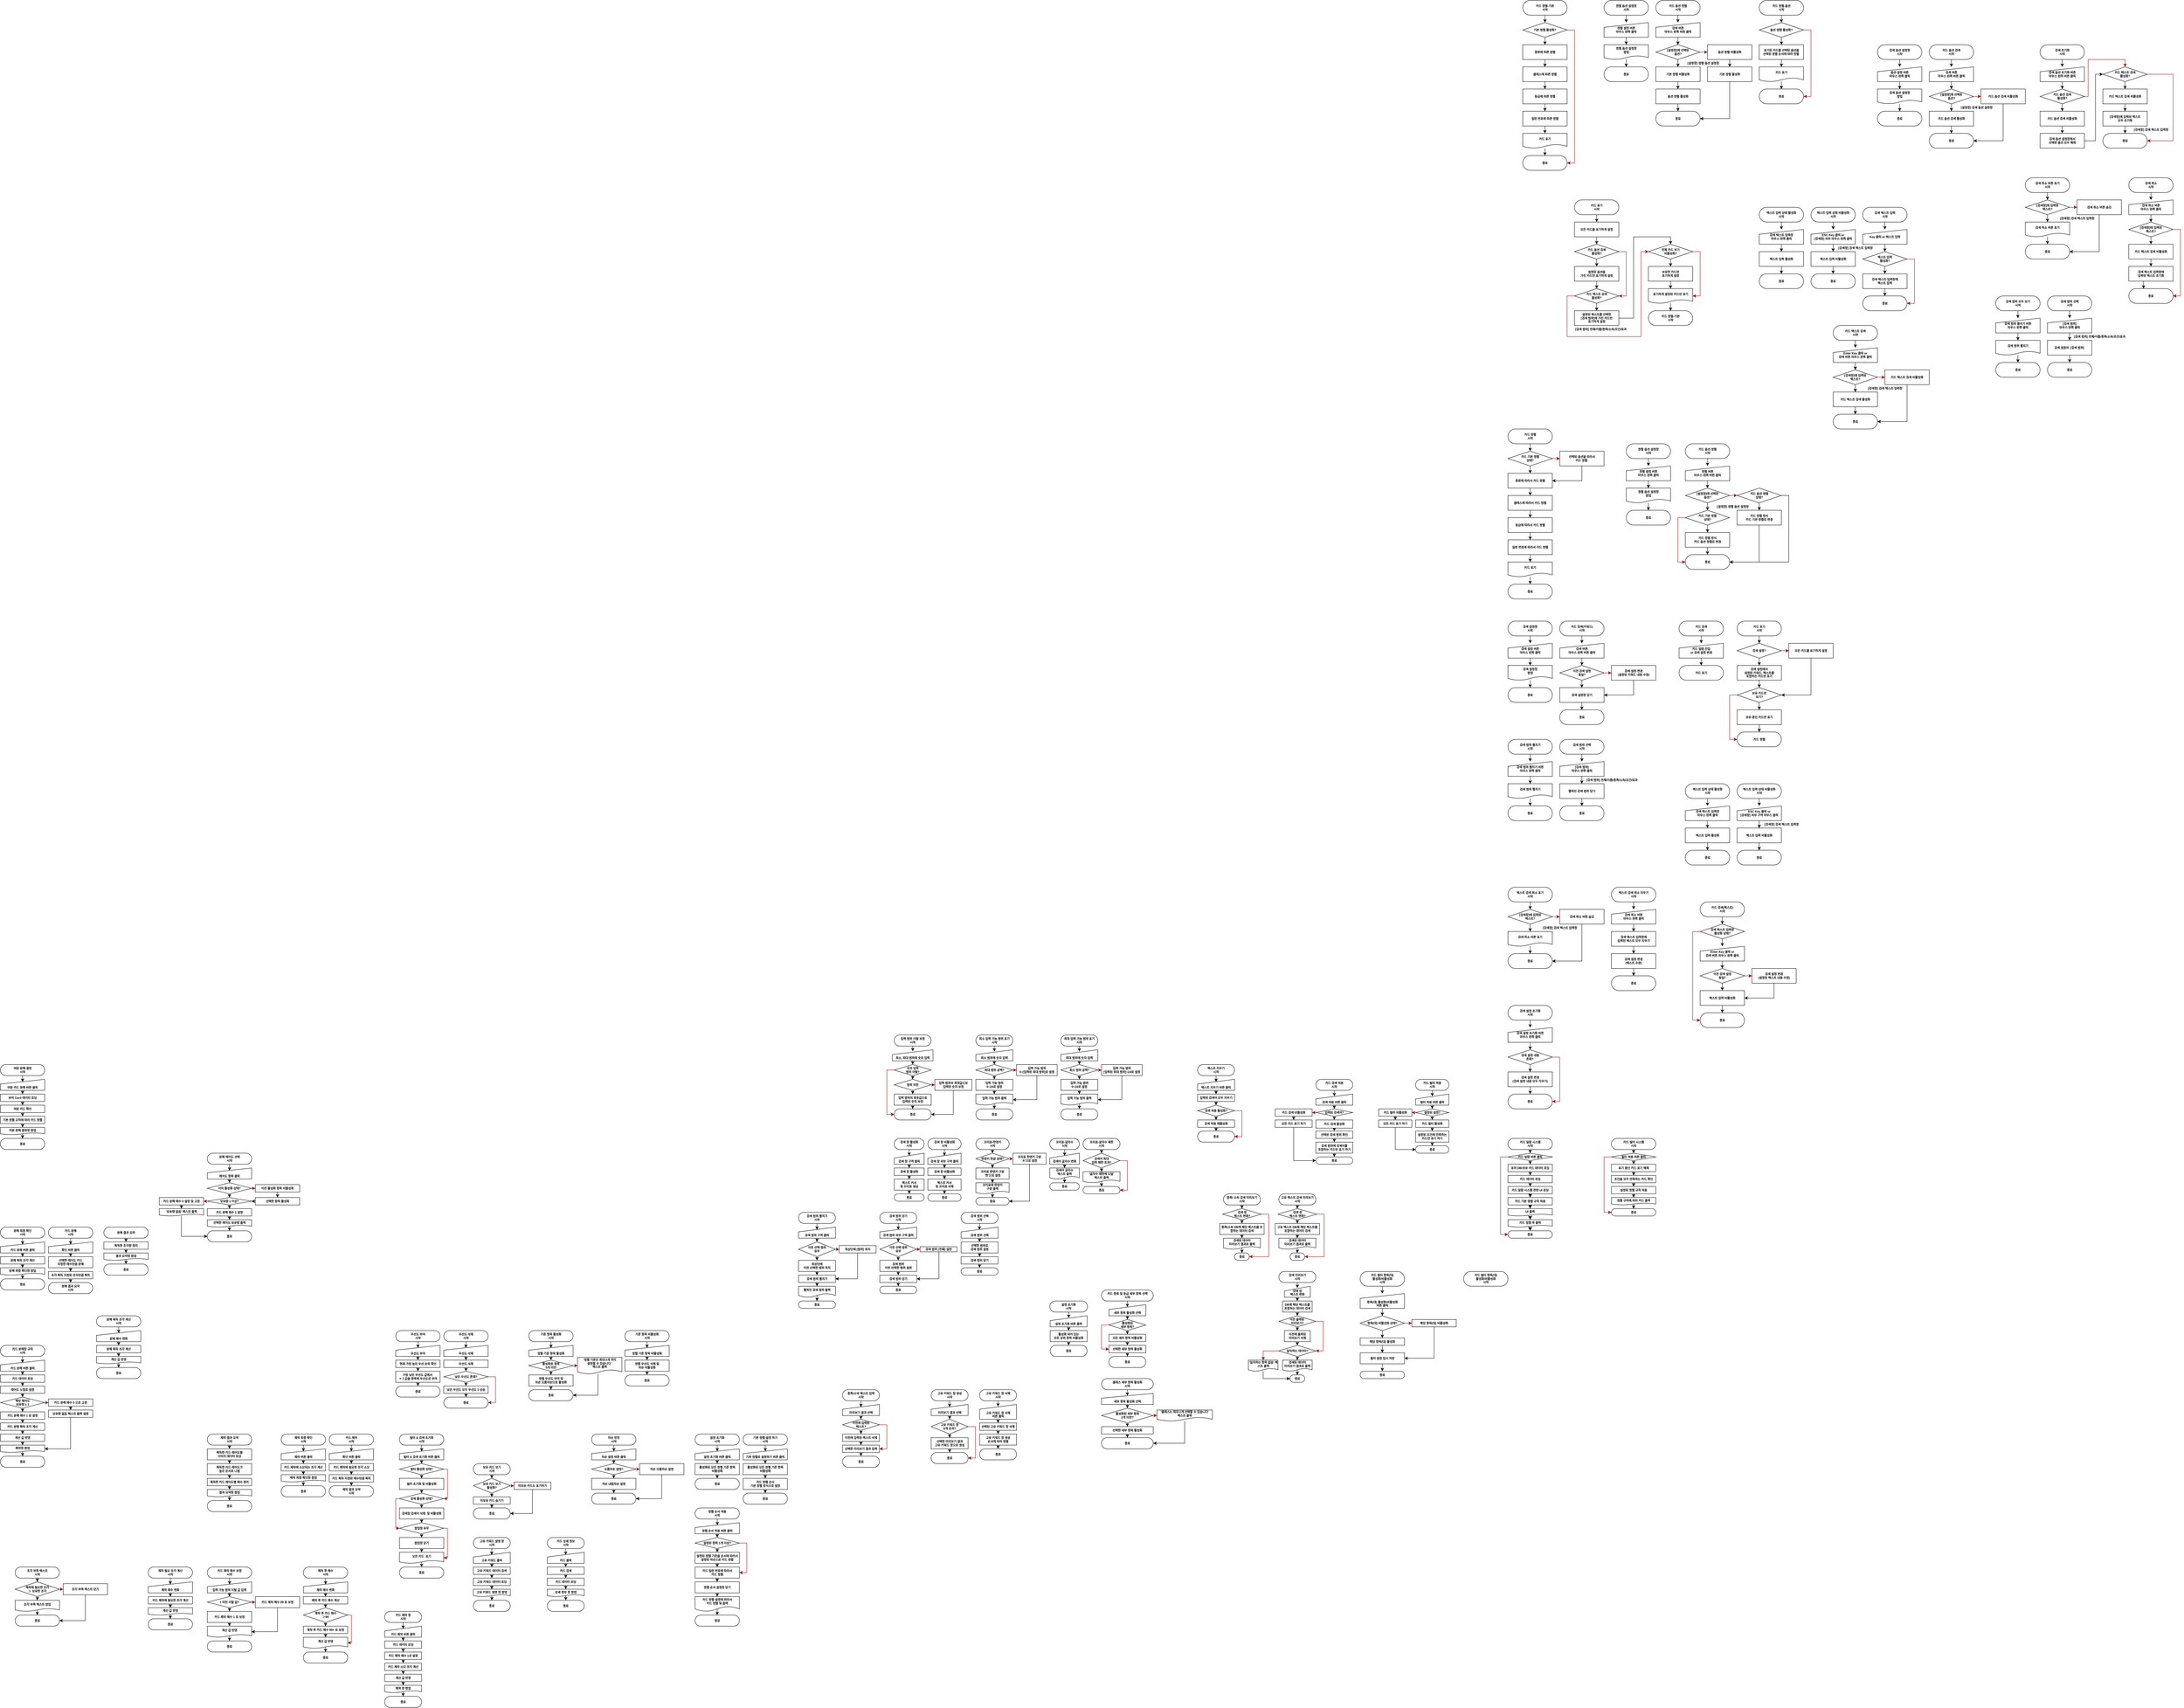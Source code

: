 <mxfile version="24.9.2">
  <diagram name="페이지-1" id="kGjD0E1fZiW_DPpfhViz">
    <mxGraphModel dx="5629" dy="1504" grid="1" gridSize="10" guides="1" tooltips="1" connect="1" arrows="1" fold="1" page="1" pageScale="1" pageWidth="827" pageHeight="1169" math="0" shadow="0">
      <root>
        <mxCell id="0" />
        <mxCell id="1" parent="0" />
        <mxCell id="s-namYFbg1GJGZi5wQau-27" style="edgeStyle=orthogonalEdgeStyle;rounded=0;orthogonalLoop=1;jettySize=auto;html=1;exitX=0.5;exitY=1;exitDx=0;exitDy=0;entryX=0.5;entryY=0;entryDx=0;entryDy=0;strokeWidth=1;fontStyle=1;fontSize=8;align=center;verticalAlign=middle;" parent="1" source="s-namYFbg1GJGZi5wQau-1" target="eqFcFf99V9yw6_A--phD-114" edge="1">
          <mxGeometry relative="1" as="geometry" />
        </mxCell>
        <mxCell id="s-namYFbg1GJGZi5wQau-1" value="카드 정렬-기본&lt;div style=&quot;font-size: 8px;&quot;&gt;시작&lt;/div&gt;" style="rounded=1;whiteSpace=wrap;html=1;arcSize=50;fontSize=8;fontStyle=1;strokeWidth=1;align=center;verticalAlign=middle;" parent="1" vertex="1">
          <mxGeometry x="-760" y="-80" width="120" height="40" as="geometry" />
        </mxCell>
        <mxCell id="s-namYFbg1GJGZi5wQau-28" style="edgeStyle=orthogonalEdgeStyle;rounded=0;orthogonalLoop=1;jettySize=auto;html=1;exitX=0.5;exitY=1;exitDx=0;exitDy=0;entryX=0.5;entryY=0;entryDx=0;entryDy=0;strokeWidth=1;fontStyle=1;fontSize=8;align=center;verticalAlign=middle;" parent="1" source="s-namYFbg1GJGZi5wQau-18" target="s-namYFbg1GJGZi5wQau-21" edge="1">
          <mxGeometry relative="1" as="geometry" />
        </mxCell>
        <mxCell id="s-namYFbg1GJGZi5wQau-18" value="종류에 따른 정렬" style="rounded=1;whiteSpace=wrap;html=1;arcSize=0;fontSize=8;fontStyle=1;strokeWidth=1;align=center;verticalAlign=middle;" parent="1" vertex="1">
          <mxGeometry x="-760" y="40" width="120" height="40" as="geometry" />
        </mxCell>
        <mxCell id="s-namYFbg1GJGZi5wQau-29" style="edgeStyle=orthogonalEdgeStyle;rounded=0;orthogonalLoop=1;jettySize=auto;html=1;exitX=0.5;exitY=1;exitDx=0;exitDy=0;entryX=0.5;entryY=0;entryDx=0;entryDy=0;strokeWidth=1;fontStyle=1;fontSize=8;align=center;verticalAlign=middle;" parent="1" source="s-namYFbg1GJGZi5wQau-21" target="s-namYFbg1GJGZi5wQau-22" edge="1">
          <mxGeometry relative="1" as="geometry" />
        </mxCell>
        <mxCell id="s-namYFbg1GJGZi5wQau-21" value="클래스에 따른 정렬" style="rounded=1;whiteSpace=wrap;html=1;arcSize=0;fontSize=8;fontStyle=1;strokeWidth=1;align=center;verticalAlign=middle;" parent="1" vertex="1">
          <mxGeometry x="-760" y="100" width="120" height="40" as="geometry" />
        </mxCell>
        <mxCell id="s-namYFbg1GJGZi5wQau-30" style="edgeStyle=orthogonalEdgeStyle;rounded=0;orthogonalLoop=1;jettySize=auto;html=1;exitX=0.5;exitY=1;exitDx=0;exitDy=0;entryX=0.5;entryY=0;entryDx=0;entryDy=0;strokeWidth=1;fontStyle=1;fontSize=8;align=center;verticalAlign=middle;" parent="1" source="s-namYFbg1GJGZi5wQau-22" target="s-namYFbg1GJGZi5wQau-25" edge="1">
          <mxGeometry relative="1" as="geometry" />
        </mxCell>
        <mxCell id="s-namYFbg1GJGZi5wQau-22" value="등급에 따른 정렬" style="rounded=1;whiteSpace=wrap;html=1;arcSize=0;fontSize=8;fontStyle=1;strokeWidth=1;align=center;verticalAlign=middle;" parent="1" vertex="1">
          <mxGeometry x="-760" y="160" width="120" height="40" as="geometry" />
        </mxCell>
        <mxCell id="s-namYFbg1GJGZi5wQau-31" style="edgeStyle=orthogonalEdgeStyle;rounded=0;orthogonalLoop=1;jettySize=auto;html=1;exitX=0.5;exitY=1;exitDx=0;exitDy=0;strokeWidth=1;fontStyle=1;fontSize=8;align=center;verticalAlign=middle;entryX=0.5;entryY=0;entryDx=0;entryDy=0;" parent="1" source="s-namYFbg1GJGZi5wQau-25" target="eqFcFf99V9yw6_A--phD-122" edge="1">
          <mxGeometry relative="1" as="geometry" />
        </mxCell>
        <mxCell id="s-namYFbg1GJGZi5wQau-25" value="일련 번호에 따른 정렬" style="rounded=1;whiteSpace=wrap;html=1;arcSize=0;fontSize=8;fontStyle=1;strokeWidth=1;align=center;verticalAlign=middle;" parent="1" vertex="1">
          <mxGeometry x="-760" y="220" width="120" height="40" as="geometry" />
        </mxCell>
        <mxCell id="s-namYFbg1GJGZi5wQau-26" value="종료" style="rounded=1;whiteSpace=wrap;html=1;arcSize=50;fontSize=8;fontStyle=1;strokeWidth=1;align=center;verticalAlign=middle;" parent="1" vertex="1">
          <mxGeometry x="-760" y="340" width="120" height="40" as="geometry" />
        </mxCell>
        <mxCell id="s-namYFbg1GJGZi5wQau-37" style="edgeStyle=orthogonalEdgeStyle;rounded=0;orthogonalLoop=1;jettySize=auto;html=1;exitX=0.5;exitY=1;exitDx=0;exitDy=0;strokeWidth=1;align=center;verticalAlign=middle;fontStyle=1;fontSize=8;" parent="1" source="s-namYFbg1GJGZi5wQau-32" edge="1">
          <mxGeometry relative="1" as="geometry">
            <mxPoint x="260" y="100" as="targetPoint" />
          </mxGeometry>
        </mxCell>
        <mxCell id="s-namYFbg1GJGZi5wQau-32" value="검색 옵션 설정창&lt;div style=&quot;font-size: 8px;&quot;&gt;시작&lt;/div&gt;" style="rounded=1;whiteSpace=wrap;html=1;arcSize=50;fontSize=8;fontStyle=1;strokeWidth=1;align=center;verticalAlign=middle;" parent="1" vertex="1">
          <mxGeometry x="200" y="40" width="120" height="40" as="geometry" />
        </mxCell>
        <mxCell id="s-namYFbg1GJGZi5wQau-38" style="edgeStyle=orthogonalEdgeStyle;rounded=0;orthogonalLoop=1;jettySize=auto;html=1;exitX=0.5;exitY=1;exitDx=0;exitDy=0;strokeWidth=1;align=center;verticalAlign=middle;fontStyle=1;fontSize=8;" parent="1" source="s-namYFbg1GJGZi5wQau-33" target="s-namYFbg1GJGZi5wQau-35" edge="1">
          <mxGeometry relative="1" as="geometry" />
        </mxCell>
        <mxCell id="s-namYFbg1GJGZi5wQau-33" value="옵션 설정 버튼&lt;div style=&quot;font-size: 8px;&quot;&gt;마우스 왼쪽 클릭&lt;/div&gt;" style="shape=manualInput;whiteSpace=wrap;html=1;size=13;strokeWidth=1;fontStyle=1;fontSize=8;align=center;verticalAlign=middle;" parent="1" vertex="1">
          <mxGeometry x="200" y="100" width="120" height="40" as="geometry" />
        </mxCell>
        <mxCell id="s-namYFbg1GJGZi5wQau-39" style="edgeStyle=orthogonalEdgeStyle;rounded=0;orthogonalLoop=1;jettySize=auto;html=1;strokeWidth=1;align=center;verticalAlign=middle;fontStyle=1;fontSize=8;" parent="1" source="s-namYFbg1GJGZi5wQau-35" target="s-namYFbg1GJGZi5wQau-36" edge="1">
          <mxGeometry relative="1" as="geometry" />
        </mxCell>
        <mxCell id="s-namYFbg1GJGZi5wQau-35" value="&lt;span style=&quot;font-size: 8px;&quot;&gt;검색 옵션 설정창&lt;/span&gt;&lt;div style=&quot;font-size: 8px;&quot;&gt;팝업&lt;/div&gt;" style="shape=document;whiteSpace=wrap;html=1;boundedLbl=1;size=0.25;strokeWidth=1;align=center;verticalAlign=middle;fontStyle=1;fontSize=8;" parent="1" vertex="1">
          <mxGeometry x="200" y="160" width="120" height="40" as="geometry" />
        </mxCell>
        <mxCell id="s-namYFbg1GJGZi5wQau-36" value="종료" style="rounded=1;whiteSpace=wrap;html=1;arcSize=50;fontSize=8;fontStyle=1;strokeWidth=1;align=center;verticalAlign=middle;" parent="1" vertex="1">
          <mxGeometry x="200" y="220" width="120" height="40" as="geometry" />
        </mxCell>
        <mxCell id="s-namYFbg1GJGZi5wQau-44" style="edgeStyle=orthogonalEdgeStyle;rounded=0;orthogonalLoop=1;jettySize=auto;html=1;exitX=0.5;exitY=1;exitDx=0;exitDy=0;entryX=0.5;entryY=0;entryDx=0;entryDy=0;strokeWidth=1;align=center;verticalAlign=middle;fontStyle=1;fontSize=8;" parent="1" source="s-namYFbg1GJGZi5wQau-40" target="s-namYFbg1GJGZi5wQau-41" edge="1">
          <mxGeometry relative="1" as="geometry" />
        </mxCell>
        <mxCell id="s-namYFbg1GJGZi5wQau-40" value="카드 옵션 검색&lt;div style=&quot;font-size: 8px;&quot;&gt;시작&lt;/div&gt;" style="rounded=1;whiteSpace=wrap;html=1;arcSize=50;fontSize=8;fontStyle=1;strokeWidth=1;align=center;verticalAlign=middle;" parent="1" vertex="1">
          <mxGeometry x="340" y="40" width="120" height="40" as="geometry" />
        </mxCell>
        <mxCell id="s-namYFbg1GJGZi5wQau-45" style="edgeStyle=orthogonalEdgeStyle;rounded=0;orthogonalLoop=1;jettySize=auto;html=1;exitX=0.5;exitY=1;exitDx=0;exitDy=0;strokeWidth=1;align=center;verticalAlign=middle;fontStyle=1;fontSize=8;entryX=0.5;entryY=0;entryDx=0;entryDy=0;" parent="1" source="s-namYFbg1GJGZi5wQau-41" target="eqFcFf99V9yw6_A--phD-85" edge="1">
          <mxGeometry relative="1" as="geometry" />
        </mxCell>
        <mxCell id="s-namYFbg1GJGZi5wQau-41" value="검색 버튼&lt;div style=&quot;font-size: 8px;&quot;&gt;&lt;span style=&quot;background-color: initial; font-size: 8px;&quot;&gt;마우스 왼쪽 버튼 클릭&lt;/span&gt;&lt;/div&gt;" style="shape=manualInput;whiteSpace=wrap;html=1;size=13;strokeWidth=1;fontStyle=1;fontSize=8;align=center;verticalAlign=middle;" parent="1" vertex="1">
          <mxGeometry x="340" y="100" width="120" height="40" as="geometry" />
        </mxCell>
        <mxCell id="s-namYFbg1GJGZi5wQau-46" style="edgeStyle=orthogonalEdgeStyle;rounded=0;orthogonalLoop=1;jettySize=auto;html=1;exitX=0.5;exitY=1;exitDx=0;exitDy=0;strokeWidth=1;align=center;verticalAlign=middle;fontStyle=1;fontSize=8;" parent="1" source="s-namYFbg1GJGZi5wQau-42" target="s-namYFbg1GJGZi5wQau-43" edge="1">
          <mxGeometry relative="1" as="geometry" />
        </mxCell>
        <mxCell id="s-namYFbg1GJGZi5wQau-42" value="카드 옵션 검색 활성화" style="rounded=1;whiteSpace=wrap;html=1;arcSize=0;fontSize=8;fontStyle=1;strokeWidth=1;align=center;verticalAlign=middle;" parent="1" vertex="1">
          <mxGeometry x="340" y="220" width="120" height="40" as="geometry" />
        </mxCell>
        <mxCell id="s-namYFbg1GJGZi5wQau-43" value="종료" style="rounded=1;whiteSpace=wrap;html=1;arcSize=50;fontSize=8;fontStyle=1;strokeWidth=1;align=center;verticalAlign=middle;" parent="1" vertex="1">
          <mxGeometry x="340" y="280" width="120" height="40" as="geometry" />
        </mxCell>
        <mxCell id="s-namYFbg1GJGZi5wQau-48" style="edgeStyle=orthogonalEdgeStyle;rounded=0;orthogonalLoop=1;jettySize=auto;html=1;exitX=0.5;exitY=1;exitDx=0;exitDy=0;entryX=0.5;entryY=0;entryDx=0;entryDy=0;strokeWidth=1;align=center;verticalAlign=middle;fontStyle=1;fontSize=8;" parent="1" source="s-namYFbg1GJGZi5wQau-49" target="s-namYFbg1GJGZi5wQau-51" edge="1">
          <mxGeometry relative="1" as="geometry" />
        </mxCell>
        <mxCell id="s-namYFbg1GJGZi5wQau-49" value="검색 초기화&lt;div style=&quot;font-size: 8px;&quot;&gt;시작&lt;/div&gt;" style="rounded=1;whiteSpace=wrap;html=1;arcSize=50;fontSize=8;fontStyle=1;strokeWidth=1;align=center;verticalAlign=middle;" parent="1" vertex="1">
          <mxGeometry x="640" y="40" width="120" height="40" as="geometry" />
        </mxCell>
        <mxCell id="s-namYFbg1GJGZi5wQau-50" style="edgeStyle=orthogonalEdgeStyle;rounded=0;orthogonalLoop=1;jettySize=auto;html=1;exitX=0.5;exitY=1;exitDx=0;exitDy=0;strokeWidth=1;align=center;verticalAlign=middle;fontStyle=1;fontSize=8;" parent="1" source="s-namYFbg1GJGZi5wQau-51" target="s-namYFbg1GJGZi5wQau-57" edge="1">
          <mxGeometry relative="1" as="geometry" />
        </mxCell>
        <mxCell id="s-namYFbg1GJGZi5wQau-51" value="검색 옵션 초기화 버튼&lt;div style=&quot;font-size: 8px;&quot;&gt;마우스 왼쪽 버튼 클릭&lt;/div&gt;" style="shape=manualInput;whiteSpace=wrap;html=1;size=13;strokeWidth=1;fontStyle=1;fontSize=8;align=center;verticalAlign=middle;" parent="1" vertex="1">
          <mxGeometry x="640" y="100" width="120" height="40" as="geometry" />
        </mxCell>
        <mxCell id="s-namYFbg1GJGZi5wQau-60" style="edgeStyle=orthogonalEdgeStyle;rounded=0;orthogonalLoop=1;jettySize=auto;html=1;exitX=0.5;exitY=1;exitDx=0;exitDy=0;entryX=0.5;entryY=0;entryDx=0;entryDy=0;strokeWidth=1;fontStyle=1;fontSize=8;" parent="1" source="s-namYFbg1GJGZi5wQau-52" target="eqFcFf99V9yw6_A--phD-79" edge="1">
          <mxGeometry relative="1" as="geometry" />
        </mxCell>
        <mxCell id="s-namYFbg1GJGZi5wQau-52" value="카드 옵션 검색 비활성화" style="rounded=1;whiteSpace=wrap;html=1;arcSize=0;fontSize=8;fontStyle=1;strokeWidth=1;align=center;verticalAlign=middle;" parent="1" vertex="1">
          <mxGeometry x="640" y="220" width="120" height="40" as="geometry" />
        </mxCell>
        <mxCell id="s-namYFbg1GJGZi5wQau-63" style="edgeStyle=orthogonalEdgeStyle;rounded=0;orthogonalLoop=1;jettySize=auto;html=1;exitX=0.5;exitY=1;exitDx=0;exitDy=0;entryX=0.5;entryY=0;entryDx=0;entryDy=0;strokeWidth=1;fontStyle=1;fontSize=8;" parent="1" source="s-namYFbg1GJGZi5wQau-53" target="eqFcFf99V9yw6_A--phD-81" edge="1">
          <mxGeometry relative="1" as="geometry" />
        </mxCell>
        <mxCell id="s-namYFbg1GJGZi5wQau-53" value="카드 텍스트 검색 비활성화" style="rounded=1;whiteSpace=wrap;html=1;arcSize=0;fontSize=8;fontStyle=1;strokeWidth=1;align=center;verticalAlign=middle;" parent="1" vertex="1">
          <mxGeometry x="810" y="160" width="120" height="40" as="geometry" />
        </mxCell>
        <mxCell id="s-namYFbg1GJGZi5wQau-56" value="종료" style="rounded=1;whiteSpace=wrap;html=1;arcSize=50;fontSize=8;fontStyle=1;strokeWidth=1;align=center;verticalAlign=middle;" parent="1" vertex="1">
          <mxGeometry x="810" y="280" width="120" height="40" as="geometry" />
        </mxCell>
        <mxCell id="s-namYFbg1GJGZi5wQau-59" style="edgeStyle=orthogonalEdgeStyle;rounded=0;orthogonalLoop=1;jettySize=auto;html=1;exitX=0.5;exitY=1;exitDx=0;exitDy=0;entryX=0.5;entryY=0;entryDx=0;entryDy=0;strokeWidth=1;fontStyle=1;fontSize=8;" parent="1" source="s-namYFbg1GJGZi5wQau-57" target="s-namYFbg1GJGZi5wQau-52" edge="1">
          <mxGeometry relative="1" as="geometry" />
        </mxCell>
        <mxCell id="s-namYFbg1GJGZi5wQau-61" style="edgeStyle=orthogonalEdgeStyle;rounded=0;orthogonalLoop=1;jettySize=auto;html=1;exitX=1;exitY=0.5;exitDx=0;exitDy=0;strokeColor=#990000;strokeWidth=1;fontStyle=1;fontSize=8;" parent="1" source="s-namYFbg1GJGZi5wQau-57" edge="1">
          <mxGeometry relative="1" as="geometry">
            <mxPoint x="870" y="100" as="targetPoint" />
            <Array as="points">
              <mxPoint x="770" y="180" />
              <mxPoint x="770" y="80" />
              <mxPoint x="870" y="80" />
            </Array>
          </mxGeometry>
        </mxCell>
        <mxCell id="s-namYFbg1GJGZi5wQau-57" value="&lt;span style=&quot;font-size: 8px;&quot;&gt;카드 옵션 검색&lt;/span&gt;&lt;div style=&quot;font-size: 8px;&quot;&gt;&lt;span style=&quot;font-size: 8px; background-color: initial;&quot;&gt;활성화?&lt;/span&gt;&lt;/div&gt;" style="rhombus;html=1;strokeWidth=1;spacing=2;spacingRight=0;spacingBottom=0;spacingTop=0;fontStyle=1;horizontal=1;whiteSpace=wrap;fontSize=8;" parent="1" vertex="1">
          <mxGeometry x="640" y="160" width="120" height="40" as="geometry" />
        </mxCell>
        <mxCell id="s-namYFbg1GJGZi5wQau-62" style="edgeStyle=orthogonalEdgeStyle;rounded=0;orthogonalLoop=1;jettySize=auto;html=1;exitX=0.5;exitY=1;exitDx=0;exitDy=0;entryX=0.5;entryY=0;entryDx=0;entryDy=0;strokeWidth=1;fontStyle=1;fontSize=8;" parent="1" source="s-namYFbg1GJGZi5wQau-58" target="s-namYFbg1GJGZi5wQau-53" edge="1">
          <mxGeometry relative="1" as="geometry" />
        </mxCell>
        <mxCell id="s-namYFbg1GJGZi5wQau-64" style="edgeStyle=orthogonalEdgeStyle;rounded=0;orthogonalLoop=1;jettySize=auto;html=1;entryX=1;entryY=0.5;entryDx=0;entryDy=0;strokeColor=#990000;strokeWidth=1;fontStyle=1;fontSize=8;exitX=1;exitY=0.5;exitDx=0;exitDy=0;" parent="1" source="s-namYFbg1GJGZi5wQau-58" target="s-namYFbg1GJGZi5wQau-56" edge="1">
          <mxGeometry relative="1" as="geometry">
            <mxPoint x="1013" y="160" as="sourcePoint" />
            <Array as="points">
              <mxPoint x="1000" y="120" />
              <mxPoint x="1000" y="300" />
            </Array>
          </mxGeometry>
        </mxCell>
        <mxCell id="s-namYFbg1GJGZi5wQau-58" value="&lt;span style=&quot;font-size: 8px;&quot;&gt;카드 텍스트 검색&lt;/span&gt;&lt;div style=&quot;font-size: 8px;&quot;&gt;&lt;span style=&quot;font-size: 8px;&quot;&gt;활성화?&lt;/span&gt;&lt;/div&gt;" style="rhombus;html=1;strokeWidth=1;spacing=2;spacingRight=0;spacingBottom=0;spacingTop=0;fontStyle=1;horizontal=1;whiteSpace=wrap;fontSize=8;" parent="1" vertex="1">
          <mxGeometry x="810" y="100" width="120" height="40" as="geometry" />
        </mxCell>
        <mxCell id="s-namYFbg1GJGZi5wQau-81" style="edgeStyle=orthogonalEdgeStyle;rounded=0;orthogonalLoop=1;jettySize=auto;html=1;exitX=0.5;exitY=1;exitDx=0;exitDy=0;strokeWidth=1;fontSize=8;fontStyle=1" parent="1" source="s-namYFbg1GJGZi5wQau-78" edge="1">
          <mxGeometry relative="1" as="geometry">
            <mxPoint x="-60" y="540" as="targetPoint" />
          </mxGeometry>
        </mxCell>
        <mxCell id="s-namYFbg1GJGZi5wQau-78" value="텍스트 입력 상태 활성화&lt;div style=&quot;font-size: 8px;&quot;&gt;시작&lt;/div&gt;" style="rounded=1;whiteSpace=wrap;html=1;arcSize=50;fontSize=8;fontStyle=1;strokeWidth=1;align=center;verticalAlign=middle;" parent="1" vertex="1">
          <mxGeometry x="-120" y="480" width="120" height="40" as="geometry" />
        </mxCell>
        <mxCell id="s-namYFbg1GJGZi5wQau-82" style="edgeStyle=orthogonalEdgeStyle;rounded=0;orthogonalLoop=1;jettySize=auto;html=1;exitX=0.5;exitY=1;exitDx=0;exitDy=0;entryX=0.5;entryY=0;entryDx=0;entryDy=0;strokeWidth=1;fontSize=8;fontStyle=1" parent="1" source="s-namYFbg1GJGZi5wQau-79" target="s-namYFbg1GJGZi5wQau-80" edge="1">
          <mxGeometry relative="1" as="geometry" />
        </mxCell>
        <mxCell id="s-namYFbg1GJGZi5wQau-79" value="검색 텍스트 입력창&lt;div style=&quot;font-size: 8px;&quot;&gt;마우스 왼쪽 클릭&lt;/div&gt;" style="shape=manualInput;whiteSpace=wrap;html=1;size=13;strokeWidth=1;fontStyle=1;fontSize=8;align=center;verticalAlign=middle;" parent="1" vertex="1">
          <mxGeometry x="-120" y="540" width="120" height="40" as="geometry" />
        </mxCell>
        <mxCell id="s-namYFbg1GJGZi5wQau-85" style="edgeStyle=orthogonalEdgeStyle;rounded=0;orthogonalLoop=1;jettySize=auto;html=1;exitX=0.5;exitY=1;exitDx=0;exitDy=0;strokeWidth=1;fontSize=8;fontStyle=1" parent="1" source="s-namYFbg1GJGZi5wQau-80" target="s-namYFbg1GJGZi5wQau-83" edge="1">
          <mxGeometry relative="1" as="geometry" />
        </mxCell>
        <mxCell id="s-namYFbg1GJGZi5wQau-80" value="텍스트 입력 활성화" style="rounded=1;whiteSpace=wrap;html=1;arcSize=0;fontSize=8;fontStyle=1;strokeWidth=1;align=center;verticalAlign=middle;" parent="1" vertex="1">
          <mxGeometry x="-120" y="600" width="120" height="40" as="geometry" />
        </mxCell>
        <mxCell id="s-namYFbg1GJGZi5wQau-83" value="종료" style="rounded=1;whiteSpace=wrap;html=1;arcSize=50;fontSize=8;fontStyle=1;strokeWidth=1;align=center;verticalAlign=middle;" parent="1" vertex="1">
          <mxGeometry x="-120" y="660" width="120" height="40" as="geometry" />
        </mxCell>
        <mxCell id="s-namYFbg1GJGZi5wQau-90" style="edgeStyle=orthogonalEdgeStyle;rounded=0;orthogonalLoop=1;jettySize=auto;html=1;exitX=0.5;exitY=1;exitDx=0;exitDy=0;entryX=0.5;entryY=0;entryDx=0;entryDy=0;strokeWidth=1;" parent="1" source="s-namYFbg1GJGZi5wQau-86" target="s-namYFbg1GJGZi5wQau-87" edge="1">
          <mxGeometry relative="1" as="geometry" />
        </mxCell>
        <mxCell id="s-namYFbg1GJGZi5wQau-86" value="텍스트 입력 상태 비활성화&lt;div style=&quot;font-size: 8px;&quot;&gt;시작&lt;/div&gt;" style="rounded=1;whiteSpace=wrap;html=1;arcSize=50;fontSize=8;fontStyle=1;strokeWidth=1;align=center;verticalAlign=middle;" parent="1" vertex="1">
          <mxGeometry x="20" y="480" width="120" height="40" as="geometry" />
        </mxCell>
        <mxCell id="s-namYFbg1GJGZi5wQau-91" style="edgeStyle=orthogonalEdgeStyle;rounded=0;orthogonalLoop=1;jettySize=auto;html=1;exitX=0.5;exitY=1;exitDx=0;exitDy=0;strokeWidth=1;" parent="1" source="s-namYFbg1GJGZi5wQau-87" target="s-namYFbg1GJGZi5wQau-88" edge="1">
          <mxGeometry relative="1" as="geometry" />
        </mxCell>
        <mxCell id="s-namYFbg1GJGZi5wQau-87" value="ESC Key&amp;nbsp;&lt;span style=&quot;background-color: initial;&quot;&gt;클릭 or&lt;/span&gt;&lt;div&gt;[검색창] 외부 마우스 왼쪽 클릭&lt;/div&gt;" style="shape=manualInput;whiteSpace=wrap;html=1;size=13;strokeWidth=1;fontStyle=1;fontSize=8;align=center;verticalAlign=middle;" parent="1" vertex="1">
          <mxGeometry x="20" y="540" width="120" height="40" as="geometry" />
        </mxCell>
        <mxCell id="s-namYFbg1GJGZi5wQau-92" style="edgeStyle=orthogonalEdgeStyle;rounded=0;orthogonalLoop=1;jettySize=auto;html=1;exitX=0.5;exitY=1;exitDx=0;exitDy=0;strokeWidth=1;" parent="1" source="s-namYFbg1GJGZi5wQau-88" target="s-namYFbg1GJGZi5wQau-89" edge="1">
          <mxGeometry relative="1" as="geometry" />
        </mxCell>
        <mxCell id="s-namYFbg1GJGZi5wQau-88" value="텍스트 입력 비활성화" style="rounded=1;whiteSpace=wrap;html=1;arcSize=0;fontSize=8;fontStyle=1;strokeWidth=1;align=center;verticalAlign=middle;" parent="1" vertex="1">
          <mxGeometry x="20" y="600" width="120" height="40" as="geometry" />
        </mxCell>
        <mxCell id="s-namYFbg1GJGZi5wQau-89" value="종료" style="rounded=1;whiteSpace=wrap;html=1;arcSize=50;fontSize=8;fontStyle=1;strokeWidth=1;align=center;verticalAlign=middle;" parent="1" vertex="1">
          <mxGeometry x="20" y="660" width="120" height="40" as="geometry" />
        </mxCell>
        <mxCell id="s-namYFbg1GJGZi5wQau-100" style="edgeStyle=orthogonalEdgeStyle;rounded=0;orthogonalLoop=1;jettySize=auto;html=1;exitX=0.5;exitY=1;exitDx=0;exitDy=0;entryX=0.5;entryY=0;entryDx=0;entryDy=0;strokeWidth=1;" parent="1" source="s-namYFbg1GJGZi5wQau-93" target="s-namYFbg1GJGZi5wQau-95" edge="1">
          <mxGeometry relative="1" as="geometry" />
        </mxCell>
        <mxCell id="s-namYFbg1GJGZi5wQau-93" value="검색 텍스트 입력&lt;div style=&quot;font-size: 8px;&quot;&gt;시작&lt;/div&gt;" style="rounded=1;whiteSpace=wrap;html=1;arcSize=50;fontSize=8;fontStyle=1;strokeWidth=1;align=center;verticalAlign=middle;" parent="1" vertex="1">
          <mxGeometry x="160" y="480" width="120" height="40" as="geometry" />
        </mxCell>
        <mxCell id="s-namYFbg1GJGZi5wQau-102" style="edgeStyle=orthogonalEdgeStyle;rounded=0;orthogonalLoop=1;jettySize=auto;html=1;exitX=0.5;exitY=1;exitDx=0;exitDy=0;strokeWidth=1;" parent="1" source="s-namYFbg1GJGZi5wQau-94" target="s-namYFbg1GJGZi5wQau-96" edge="1">
          <mxGeometry relative="1" as="geometry" />
        </mxCell>
        <mxCell id="s-namYFbg1GJGZi5wQau-104" style="edgeStyle=orthogonalEdgeStyle;rounded=0;orthogonalLoop=1;jettySize=auto;html=1;exitX=1;exitY=0.5;exitDx=0;exitDy=0;entryX=1;entryY=0.5;entryDx=0;entryDy=0;strokeColor=#990000;strokeWidth=1;" parent="1" source="s-namYFbg1GJGZi5wQau-94" target="s-namYFbg1GJGZi5wQau-99" edge="1">
          <mxGeometry relative="1" as="geometry" />
        </mxCell>
        <mxCell id="s-namYFbg1GJGZi5wQau-94" value="텍스트 입력&lt;div&gt;활성화?&lt;/div&gt;" style="rhombus;whiteSpace=wrap;html=1;strokeWidth=1;spacing=2;spacingRight=0;spacingBottom=0;spacingTop=0;fontStyle=1;fontSize=8;" parent="1" vertex="1">
          <mxGeometry x="160" y="600" width="120" height="40" as="geometry" />
        </mxCell>
        <mxCell id="s-namYFbg1GJGZi5wQau-101" style="edgeStyle=orthogonalEdgeStyle;rounded=0;orthogonalLoop=1;jettySize=auto;html=1;exitX=0.5;exitY=1;exitDx=0;exitDy=0;entryX=0.5;entryY=0;entryDx=0;entryDy=0;strokeWidth=1;" parent="1" source="s-namYFbg1GJGZi5wQau-95" target="s-namYFbg1GJGZi5wQau-94" edge="1">
          <mxGeometry relative="1" as="geometry" />
        </mxCell>
        <mxCell id="s-namYFbg1GJGZi5wQau-95" value="Key 클릭 or 텍스트 입력" style="shape=manualInput;whiteSpace=wrap;html=1;size=13;strokeWidth=1;fontStyle=1;fontSize=8;align=center;verticalAlign=middle;" parent="1" vertex="1">
          <mxGeometry x="160" y="540" width="120" height="40" as="geometry" />
        </mxCell>
        <mxCell id="s-namYFbg1GJGZi5wQau-103" style="edgeStyle=orthogonalEdgeStyle;rounded=0;orthogonalLoop=1;jettySize=auto;html=1;exitX=0.5;exitY=1;exitDx=0;exitDy=0;strokeWidth=1;" parent="1" source="s-namYFbg1GJGZi5wQau-96" target="s-namYFbg1GJGZi5wQau-99" edge="1">
          <mxGeometry relative="1" as="geometry" />
        </mxCell>
        <mxCell id="s-namYFbg1GJGZi5wQau-96" value="검색 텍스트 입력창에&lt;div&gt;텍스트 입력&lt;/div&gt;" style="rounded=1;whiteSpace=wrap;html=1;arcSize=0;fontSize=8;fontStyle=1;strokeWidth=1;align=center;verticalAlign=middle;" parent="1" vertex="1">
          <mxGeometry x="160" y="660" width="120" height="40" as="geometry" />
        </mxCell>
        <mxCell id="s-namYFbg1GJGZi5wQau-97" value="[검색창] 검색 텍스트 입력창" style="text;html=1;align=center;verticalAlign=middle;resizable=0;points=[];autosize=1;strokeColor=none;fillColor=none;fontStyle=1;fontSize=8;strokeWidth=1;" parent="1" vertex="1">
          <mxGeometry x="80" y="580" width="120" height="20" as="geometry" />
        </mxCell>
        <mxCell id="s-namYFbg1GJGZi5wQau-99" value="종료" style="rounded=1;whiteSpace=wrap;html=1;arcSize=50;fontSize=8;fontStyle=1;strokeWidth=1;align=center;verticalAlign=middle;" parent="1" vertex="1">
          <mxGeometry x="160" y="720" width="120" height="40" as="geometry" />
        </mxCell>
        <mxCell id="s-namYFbg1GJGZi5wQau-109" style="edgeStyle=orthogonalEdgeStyle;rounded=0;orthogonalLoop=1;jettySize=auto;html=1;exitX=0.5;exitY=1;exitDx=0;exitDy=0;entryX=0.5;entryY=0;entryDx=0;entryDy=0;strokeWidth=1;" parent="1" source="s-namYFbg1GJGZi5wQau-105" target="s-namYFbg1GJGZi5wQau-106" edge="1">
          <mxGeometry relative="1" as="geometry" />
        </mxCell>
        <mxCell id="s-namYFbg1GJGZi5wQau-105" value="검색 취소&lt;div&gt;시작&lt;/div&gt;" style="rounded=1;whiteSpace=wrap;html=1;arcSize=50;fontSize=8;fontStyle=1;strokeWidth=1;align=center;verticalAlign=middle;" parent="1" vertex="1">
          <mxGeometry x="880" y="400" width="120" height="40" as="geometry" />
        </mxCell>
        <mxCell id="s-namYFbg1GJGZi5wQau-110" style="edgeStyle=orthogonalEdgeStyle;rounded=0;orthogonalLoop=1;jettySize=auto;html=1;exitX=0.5;exitY=1;exitDx=0;exitDy=0;strokeWidth=1;entryX=0.5;entryY=0;entryDx=0;entryDy=0;" parent="1" source="s-namYFbg1GJGZi5wQau-106" target="eqFcFf99V9yw6_A--phD-104" edge="1">
          <mxGeometry relative="1" as="geometry" />
        </mxCell>
        <mxCell id="s-namYFbg1GJGZi5wQau-106" value="검색 취소 버튼&lt;div&gt;마우스 왼쪽 클릭&lt;/div&gt;" style="shape=manualInput;whiteSpace=wrap;html=1;size=13;strokeWidth=1;fontStyle=1;fontSize=8;align=center;verticalAlign=middle;" parent="1" vertex="1">
          <mxGeometry x="880" y="460" width="120" height="40" as="geometry" />
        </mxCell>
        <mxCell id="s-namYFbg1GJGZi5wQau-111" style="edgeStyle=orthogonalEdgeStyle;rounded=0;orthogonalLoop=1;jettySize=auto;html=1;exitX=0.5;exitY=1;exitDx=0;exitDy=0;strokeWidth=1;" parent="1" edge="1">
          <mxGeometry relative="1" as="geometry">
            <mxPoint x="920" y="680" as="sourcePoint" />
            <mxPoint x="920" y="700" as="targetPoint" />
          </mxGeometry>
        </mxCell>
        <mxCell id="s-namYFbg1GJGZi5wQau-107" value="검색 텍스트 입력창에&lt;div&gt;입력된 텍스트 초기화&lt;/div&gt;" style="rounded=1;whiteSpace=wrap;html=1;arcSize=0;fontSize=8;fontStyle=1;strokeWidth=1;align=center;verticalAlign=middle;" parent="1" vertex="1">
          <mxGeometry x="880" y="640" width="120" height="40" as="geometry" />
        </mxCell>
        <mxCell id="s-namYFbg1GJGZi5wQau-108" value="종료" style="rounded=1;whiteSpace=wrap;html=1;arcSize=50;fontSize=8;fontStyle=1;strokeWidth=1;align=center;verticalAlign=middle;" parent="1" vertex="1">
          <mxGeometry x="880" y="700" width="120" height="40" as="geometry" />
        </mxCell>
        <mxCell id="s-namYFbg1GJGZi5wQau-115" style="edgeStyle=orthogonalEdgeStyle;rounded=0;orthogonalLoop=1;jettySize=auto;html=1;exitX=0.5;exitY=1;exitDx=0;exitDy=0;strokeWidth=1;" parent="1" source="s-namYFbg1GJGZi5wQau-112" target="s-namYFbg1GJGZi5wQau-113" edge="1">
          <mxGeometry relative="1" as="geometry" />
        </mxCell>
        <mxCell id="s-namYFbg1GJGZi5wQau-112" value="검색 범위 모두 보기&lt;div&gt;시작&lt;/div&gt;" style="rounded=1;whiteSpace=wrap;html=1;arcSize=50;fontSize=8;fontStyle=1;strokeWidth=1;align=center;verticalAlign=middle;" parent="1" vertex="1">
          <mxGeometry x="520" y="720" width="120" height="40" as="geometry" />
        </mxCell>
        <mxCell id="s-namYFbg1GJGZi5wQau-116" style="edgeStyle=orthogonalEdgeStyle;rounded=0;orthogonalLoop=1;jettySize=auto;html=1;exitX=0.5;exitY=1;exitDx=0;exitDy=0;strokeWidth=1;" parent="1" source="s-namYFbg1GJGZi5wQau-113" target="s-namYFbg1GJGZi5wQau-114" edge="1">
          <mxGeometry relative="1" as="geometry" />
        </mxCell>
        <mxCell id="s-namYFbg1GJGZi5wQau-113" value="검색 범위 펼치기 버튼&lt;div&gt;마우스 왼쪽 클릭&lt;/div&gt;" style="shape=manualInput;whiteSpace=wrap;html=1;size=13;strokeWidth=1;fontStyle=1;fontSize=8;align=center;verticalAlign=middle;" parent="1" vertex="1">
          <mxGeometry x="520" y="780" width="120" height="40" as="geometry" />
        </mxCell>
        <mxCell id="s-namYFbg1GJGZi5wQau-118" style="edgeStyle=orthogonalEdgeStyle;rounded=0;orthogonalLoop=1;jettySize=auto;html=1;strokeWidth=1;" parent="1" source="s-namYFbg1GJGZi5wQau-114" target="s-namYFbg1GJGZi5wQau-117" edge="1">
          <mxGeometry relative="1" as="geometry" />
        </mxCell>
        <mxCell id="s-namYFbg1GJGZi5wQau-114" value="검색 범위 펼치기" style="shape=document;whiteSpace=wrap;html=1;boundedLbl=1;size=0.25;strokeWidth=1;align=center;verticalAlign=middle;fontSize=8;fontStyle=1" parent="1" vertex="1">
          <mxGeometry x="520" y="840" width="120" height="40" as="geometry" />
        </mxCell>
        <mxCell id="s-namYFbg1GJGZi5wQau-117" value="종료" style="rounded=1;whiteSpace=wrap;html=1;arcSize=50;fontSize=8;fontStyle=1;strokeWidth=1;align=center;verticalAlign=middle;" parent="1" vertex="1">
          <mxGeometry x="520" y="900" width="120" height="40" as="geometry" />
        </mxCell>
        <mxCell id="s-namYFbg1GJGZi5wQau-122" style="edgeStyle=orthogonalEdgeStyle;rounded=0;orthogonalLoop=1;jettySize=auto;html=1;exitX=0.5;exitY=1;exitDx=0;exitDy=0;entryX=0.5;entryY=0;entryDx=0;entryDy=0;strokeWidth=1;" parent="1" source="s-namYFbg1GJGZi5wQau-119" target="s-namYFbg1GJGZi5wQau-120" edge="1">
          <mxGeometry relative="1" as="geometry" />
        </mxCell>
        <mxCell id="s-namYFbg1GJGZi5wQau-119" value="검색 범위 선택&lt;div&gt;시작&lt;/div&gt;" style="rounded=1;whiteSpace=wrap;html=1;arcSize=50;fontSize=8;fontStyle=1;strokeWidth=1;align=center;verticalAlign=middle;" parent="1" vertex="1">
          <mxGeometry x="660" y="720" width="120" height="40" as="geometry" />
        </mxCell>
        <mxCell id="s-namYFbg1GJGZi5wQau-124" style="edgeStyle=orthogonalEdgeStyle;rounded=0;orthogonalLoop=1;jettySize=auto;html=1;exitX=0.5;exitY=1;exitDx=0;exitDy=0;strokeWidth=1;" parent="1" source="s-namYFbg1GJGZi5wQau-120" target="s-namYFbg1GJGZi5wQau-123" edge="1">
          <mxGeometry relative="1" as="geometry" />
        </mxCell>
        <mxCell id="s-namYFbg1GJGZi5wQau-120" value="[검색 범위]&lt;div&gt;마우스 왼쪽 클릭&lt;/div&gt;" style="shape=manualInput;whiteSpace=wrap;html=1;size=13;strokeWidth=1;fontStyle=1;fontSize=8;align=center;verticalAlign=middle;" parent="1" vertex="1">
          <mxGeometry x="660" y="780" width="120" height="40" as="geometry" />
        </mxCell>
        <mxCell id="s-namYFbg1GJGZi5wQau-121" value="[검색 범위]&amp;nbsp;&lt;span style=&quot;background-color: initial;&quot;&gt;전체/이름/종족/소속/조건/효과&lt;/span&gt;" style="text;html=1;align=left;verticalAlign=middle;resizable=0;points=[];autosize=1;strokeColor=none;fillColor=none;fontStyle=1;fontSize=8;strokeWidth=1;" parent="1" vertex="1">
          <mxGeometry x="730" y="820" width="170" height="20" as="geometry" />
        </mxCell>
        <mxCell id="s-namYFbg1GJGZi5wQau-126" style="edgeStyle=orthogonalEdgeStyle;rounded=0;orthogonalLoop=1;jettySize=auto;html=1;exitX=0.5;exitY=1;exitDx=0;exitDy=0;strokeWidth=1;" parent="1" source="s-namYFbg1GJGZi5wQau-123" target="s-namYFbg1GJGZi5wQau-125" edge="1">
          <mxGeometry relative="1" as="geometry" />
        </mxCell>
        <mxCell id="s-namYFbg1GJGZi5wQau-123" value="검색 설정의&amp;nbsp; [검색 범위]&amp;nbsp;" style="rounded=1;whiteSpace=wrap;html=1;arcSize=0;fontSize=8;fontStyle=1;strokeWidth=1;align=center;verticalAlign=middle;" parent="1" vertex="1">
          <mxGeometry x="660" y="840" width="120" height="40" as="geometry" />
        </mxCell>
        <mxCell id="s-namYFbg1GJGZi5wQau-125" value="종료" style="rounded=1;whiteSpace=wrap;html=1;arcSize=50;fontSize=8;fontStyle=1;strokeWidth=1;align=center;verticalAlign=middle;" parent="1" vertex="1">
          <mxGeometry x="660" y="900" width="120" height="40" as="geometry" />
        </mxCell>
        <mxCell id="s-namYFbg1GJGZi5wQau-132" style="edgeStyle=orthogonalEdgeStyle;rounded=0;orthogonalLoop=1;jettySize=auto;html=1;exitX=0.5;exitY=1;exitDx=0;exitDy=0;strokeWidth=1;" parent="1" source="s-namYFbg1GJGZi5wQau-127" target="s-namYFbg1GJGZi5wQau-128" edge="1">
          <mxGeometry relative="1" as="geometry" />
        </mxCell>
        <mxCell id="s-namYFbg1GJGZi5wQau-127" value="카드 텍스트 검색&lt;div style=&quot;font-size: 8px;&quot;&gt;시작&lt;/div&gt;" style="rounded=1;whiteSpace=wrap;html=1;arcSize=50;fontSize=8;fontStyle=1;strokeWidth=1;align=center;verticalAlign=middle;" parent="1" vertex="1">
          <mxGeometry x="80" y="800" width="120" height="40" as="geometry" />
        </mxCell>
        <mxCell id="s-namYFbg1GJGZi5wQau-133" style="edgeStyle=orthogonalEdgeStyle;rounded=0;orthogonalLoop=1;jettySize=auto;html=1;exitX=0.5;exitY=1;exitDx=0;exitDy=0;strokeWidth=1;" parent="1" source="s-namYFbg1GJGZi5wQau-128" target="s-namYFbg1GJGZi5wQau-135" edge="1">
          <mxGeometry relative="1" as="geometry" />
        </mxCell>
        <mxCell id="s-namYFbg1GJGZi5wQau-128" value="&lt;div&gt;Enter Key 클릭 or&lt;/div&gt;검색 버튼 마우스 왼쪽 클릭" style="shape=manualInput;whiteSpace=wrap;html=1;size=13;strokeWidth=1;fontStyle=1;fontSize=8;align=center;verticalAlign=middle;" parent="1" vertex="1">
          <mxGeometry x="80" y="860" width="120" height="40" as="geometry" />
        </mxCell>
        <mxCell id="s-namYFbg1GJGZi5wQau-134" style="edgeStyle=orthogonalEdgeStyle;rounded=0;orthogonalLoop=1;jettySize=auto;html=1;exitX=0.5;exitY=1;exitDx=0;exitDy=0;strokeWidth=1;" parent="1" source="s-namYFbg1GJGZi5wQau-129" target="s-namYFbg1GJGZi5wQau-131" edge="1">
          <mxGeometry relative="1" as="geometry" />
        </mxCell>
        <mxCell id="s-namYFbg1GJGZi5wQau-129" value="카드 텍스트 검색 활성화" style="rounded=1;whiteSpace=wrap;html=1;arcSize=0;fontSize=8;fontStyle=1;strokeWidth=1;align=center;verticalAlign=middle;" parent="1" vertex="1">
          <mxGeometry x="80" y="980" width="120" height="40" as="geometry" />
        </mxCell>
        <mxCell id="s-namYFbg1GJGZi5wQau-131" value="종료" style="rounded=1;whiteSpace=wrap;html=1;arcSize=50;fontSize=8;fontStyle=1;strokeWidth=1;align=center;verticalAlign=middle;" parent="1" vertex="1">
          <mxGeometry x="80" y="1040" width="120" height="40" as="geometry" />
        </mxCell>
        <mxCell id="s-namYFbg1GJGZi5wQau-137" style="edgeStyle=orthogonalEdgeStyle;rounded=0;orthogonalLoop=1;jettySize=auto;html=1;exitX=0.5;exitY=1;exitDx=0;exitDy=0;strokeWidth=1;" parent="1" source="s-namYFbg1GJGZi5wQau-135" target="s-namYFbg1GJGZi5wQau-129" edge="1">
          <mxGeometry relative="1" as="geometry" />
        </mxCell>
        <mxCell id="s-namYFbg1GJGZi5wQau-138" style="edgeStyle=orthogonalEdgeStyle;rounded=0;orthogonalLoop=1;jettySize=auto;html=1;exitX=1;exitY=0.5;exitDx=0;exitDy=0;strokeColor=#990000;strokeWidth=1;" parent="1" source="s-namYFbg1GJGZi5wQau-135" target="s-namYFbg1GJGZi5wQau-136" edge="1">
          <mxGeometry relative="1" as="geometry" />
        </mxCell>
        <mxCell id="s-namYFbg1GJGZi5wQau-135" value="[검색창]에 입력된&lt;div&gt;텍스트?&lt;/div&gt;" style="rhombus;whiteSpace=wrap;html=1;strokeWidth=1;spacing=2;spacingRight=0;spacingBottom=0;spacingTop=0;fontStyle=1;fontSize=8;" parent="1" vertex="1">
          <mxGeometry x="80" y="920" width="120" height="40" as="geometry" />
        </mxCell>
        <mxCell id="s-namYFbg1GJGZi5wQau-139" style="edgeStyle=orthogonalEdgeStyle;rounded=0;orthogonalLoop=1;jettySize=auto;html=1;exitX=0.5;exitY=1;exitDx=0;exitDy=0;entryX=1;entryY=0.5;entryDx=0;entryDy=0;strokeWidth=1;" parent="1" source="s-namYFbg1GJGZi5wQau-136" target="s-namYFbg1GJGZi5wQau-131" edge="1">
          <mxGeometry relative="1" as="geometry" />
        </mxCell>
        <mxCell id="s-namYFbg1GJGZi5wQau-136" value="카드 텍스트 검색 비활성화" style="rounded=1;whiteSpace=wrap;html=1;arcSize=0;fontSize=8;fontStyle=1;strokeWidth=1;align=center;verticalAlign=middle;" parent="1" vertex="1">
          <mxGeometry x="220" y="920" width="120" height="40" as="geometry" />
        </mxCell>
        <mxCell id="eqFcFf99V9yw6_A--phD-32" style="edgeStyle=orthogonalEdgeStyle;rounded=0;orthogonalLoop=1;jettySize=auto;html=1;exitX=0.5;exitY=1;exitDx=0;exitDy=0;entryX=0.5;entryY=0;entryDx=0;entryDy=0;strokeWidth=1;fontSize=8;fontStyle=1" parent="1" source="eqFcFf99V9yw6_A--phD-33" target="eqFcFf99V9yw6_A--phD-77" edge="1">
          <mxGeometry relative="1" as="geometry" />
        </mxCell>
        <mxCell id="eqFcFf99V9yw6_A--phD-33" value="카드 표기&lt;div style=&quot;font-size: 8px;&quot;&gt;시작&lt;/div&gt;" style="rounded=1;whiteSpace=wrap;html=1;arcSize=50;fontSize=8;fontStyle=1;strokeWidth=1;align=center;verticalAlign=middle;" parent="1" vertex="1">
          <mxGeometry x="-620" y="460" width="120" height="40" as="geometry" />
        </mxCell>
        <mxCell id="eqFcFf99V9yw6_A--phD-34" style="edgeStyle=orthogonalEdgeStyle;rounded=0;orthogonalLoop=1;jettySize=auto;html=1;exitX=0.5;exitY=1;exitDx=0;exitDy=0;strokeWidth=1;fontSize=8;fontStyle=1" parent="1" source="eqFcFf99V9yw6_A--phD-36" target="eqFcFf99V9yw6_A--phD-38" edge="1">
          <mxGeometry relative="1" as="geometry" />
        </mxCell>
        <mxCell id="eqFcFf99V9yw6_A--phD-53" style="edgeStyle=orthogonalEdgeStyle;rounded=0;orthogonalLoop=1;jettySize=auto;html=1;exitX=1;exitY=0.5;exitDx=0;exitDy=0;entryX=1;entryY=0.5;entryDx=0;entryDy=0;strokeColor=#990000;strokeWidth=1;" parent="1" source="eqFcFf99V9yw6_A--phD-36" target="eqFcFf99V9yw6_A--phD-41" edge="1">
          <mxGeometry relative="1" as="geometry" />
        </mxCell>
        <mxCell id="eqFcFf99V9yw6_A--phD-36" value="&lt;span style=&quot;font-size: 8px;&quot;&gt;카드 옵션 검색&lt;/span&gt;&lt;div style=&quot;font-size: 8px;&quot;&gt;&lt;span style=&quot;font-size: 8px; background-color: initial;&quot;&gt;활성화?&lt;/span&gt;&lt;/div&gt;" style="rhombus;whiteSpace=wrap;html=1;strokeWidth=1;spacing=2;spacingRight=0;spacingBottom=0;spacingTop=0;fontStyle=1;fontSize=8;" parent="1" vertex="1">
          <mxGeometry x="-620" y="580" width="120" height="40" as="geometry" />
        </mxCell>
        <mxCell id="eqFcFf99V9yw6_A--phD-37" style="edgeStyle=orthogonalEdgeStyle;rounded=0;orthogonalLoop=1;jettySize=auto;html=1;entryX=0.5;entryY=0;entryDx=0;entryDy=0;strokeWidth=1;fontSize=8;fontStyle=1" parent="1" source="eqFcFf99V9yw6_A--phD-38" target="eqFcFf99V9yw6_A--phD-41" edge="1">
          <mxGeometry relative="1" as="geometry" />
        </mxCell>
        <mxCell id="eqFcFf99V9yw6_A--phD-38" value="&lt;font style=&quot;font-size: 8px;&quot;&gt;&lt;span style=&quot;font-size: 8px;&quot;&gt;설정된 옵션을&lt;/span&gt;&lt;/font&gt;&lt;div style=&quot;font-size: 8px;&quot;&gt;&lt;font style=&quot;font-size: 8px;&quot;&gt;&lt;span style=&quot;font-size: 8px;&quot;&gt;가진 카드만 표기하게 설정&lt;/span&gt;&lt;/font&gt;&lt;/div&gt;" style="shape=document;whiteSpace=wrap;html=1;boundedLbl=1;size=0;strokeWidth=1;align=center;verticalAlign=middle;fontSize=8;fontStyle=1" parent="1" vertex="1">
          <mxGeometry x="-620" y="640" width="120" height="40" as="geometry" />
        </mxCell>
        <mxCell id="eqFcFf99V9yw6_A--phD-39" style="edgeStyle=orthogonalEdgeStyle;rounded=0;orthogonalLoop=1;jettySize=auto;html=1;exitX=0.5;exitY=1;exitDx=0;exitDy=0;entryX=0.5;entryY=0;entryDx=0;entryDy=0;strokeWidth=1;fontSize=8;fontStyle=1" parent="1" source="eqFcFf99V9yw6_A--phD-41" target="eqFcFf99V9yw6_A--phD-43" edge="1">
          <mxGeometry relative="1" as="geometry" />
        </mxCell>
        <mxCell id="eqFcFf99V9yw6_A--phD-54" style="edgeStyle=orthogonalEdgeStyle;rounded=0;orthogonalLoop=1;jettySize=auto;html=1;exitX=0;exitY=0.5;exitDx=0;exitDy=0;entryX=0;entryY=0.5;entryDx=0;entryDy=0;strokeColor=#990000;strokeWidth=1;" parent="1" source="eqFcFf99V9yw6_A--phD-41" target="eqFcFf99V9yw6_A--phD-48" edge="1">
          <mxGeometry relative="1" as="geometry">
            <Array as="points">
              <mxPoint x="-640" y="720" />
              <mxPoint x="-640" y="830" />
              <mxPoint x="-440" y="830" />
              <mxPoint x="-440" y="600" />
            </Array>
          </mxGeometry>
        </mxCell>
        <mxCell id="eqFcFf99V9yw6_A--phD-41" value="&lt;span style=&quot;font-size: 8px;&quot;&gt;카드 텍스트 검색&lt;/span&gt;&lt;div style=&quot;font-size: 8px;&quot;&gt;&lt;span style=&quot;font-size: 8px; background-color: initial;&quot;&gt;활성화?&lt;/span&gt;&lt;/div&gt;" style="rhombus;html=1;strokeWidth=1;spacing=2;spacingRight=0;spacingBottom=0;spacingTop=0;fontStyle=1;horizontal=1;whiteSpace=wrap;fontSize=8;" parent="1" vertex="1">
          <mxGeometry x="-620" y="700" width="120" height="40" as="geometry" />
        </mxCell>
        <mxCell id="eqFcFf99V9yw6_A--phD-42" style="edgeStyle=orthogonalEdgeStyle;rounded=0;orthogonalLoop=1;jettySize=auto;html=1;strokeWidth=1;fontSize=8;fontStyle=1;entryX=0.5;entryY=0;entryDx=0;entryDy=0;" parent="1" source="eqFcFf99V9yw6_A--phD-43" target="eqFcFf99V9yw6_A--phD-48" edge="1">
          <mxGeometry relative="1" as="geometry" />
        </mxCell>
        <mxCell id="eqFcFf99V9yw6_A--phD-43" value="&lt;font style=&quot;font-size: 8px;&quot;&gt;&lt;span style=&quot;font-size: 8px;&quot;&gt;설정된 텍스트를 선택한&lt;/span&gt;&lt;/font&gt;&lt;div&gt;&lt;font style=&quot;font-size: 8px;&quot;&gt;&lt;span style=&quot;font-size: 8px;&quot;&gt;[검색 범위]에&amp;nbsp;&lt;/span&gt;&lt;/font&gt;&lt;span style=&quot;background-color: initial;&quot;&gt;가진 카드만&lt;/span&gt;&lt;/div&gt;&lt;div&gt;&lt;span style=&quot;background-color: initial;&quot;&gt;표기하게 설정&lt;/span&gt;&lt;/div&gt;" style="shape=document;whiteSpace=wrap;html=1;boundedLbl=1;size=0;strokeWidth=1;align=center;verticalAlign=middle;fontSize=8;fontStyle=1" parent="1" vertex="1">
          <mxGeometry x="-620" y="760" width="120" height="40" as="geometry" />
        </mxCell>
        <mxCell id="eqFcFf99V9yw6_A--phD-44" value="카드 정렬-기본&lt;div style=&quot;font-size: 8px;&quot;&gt;시작&lt;/div&gt;" style="rounded=1;whiteSpace=wrap;html=1;arcSize=50;fontSize=8;fontStyle=1;strokeWidth=1;align=center;verticalAlign=middle;" parent="1" vertex="1">
          <mxGeometry x="-420" y="760" width="120" height="40" as="geometry" />
        </mxCell>
        <mxCell id="eqFcFf99V9yw6_A--phD-45" value="[검색 범위]&amp;nbsp;&lt;span style=&quot;background-color: initial;&quot;&gt;전체/이름/종족/소속/조건/효과&lt;/span&gt;" style="text;html=1;align=left;verticalAlign=middle;resizable=0;points=[];autosize=1;strokeColor=none;fillColor=none;fontStyle=1;fontSize=8;strokeWidth=1;" parent="1" vertex="1">
          <mxGeometry x="-620" y="800" width="170" height="20" as="geometry" />
        </mxCell>
        <mxCell id="eqFcFf99V9yw6_A--phD-46" style="edgeStyle=orthogonalEdgeStyle;rounded=0;orthogonalLoop=1;jettySize=auto;html=1;exitX=0.5;exitY=1;exitDx=0;exitDy=0;strokeWidth=1;" parent="1" source="eqFcFf99V9yw6_A--phD-48" target="eqFcFf99V9yw6_A--phD-50" edge="1">
          <mxGeometry relative="1" as="geometry" />
        </mxCell>
        <mxCell id="eqFcFf99V9yw6_A--phD-47" style="edgeStyle=orthogonalEdgeStyle;rounded=0;orthogonalLoop=1;jettySize=auto;html=1;exitX=1;exitY=0.5;exitDx=0;exitDy=0;entryX=1;entryY=0.5;entryDx=0;entryDy=0;strokeColor=#990000;strokeWidth=1;" parent="1" source="eqFcFf99V9yw6_A--phD-48" target="eqFcFf99V9yw6_A--phD-52" edge="1">
          <mxGeometry relative="1" as="geometry" />
        </mxCell>
        <mxCell id="eqFcFf99V9yw6_A--phD-48" value="전체 카드 보기&lt;div&gt;비활성화?&lt;/div&gt;" style="rhombus;html=1;strokeWidth=1;spacing=2;spacingRight=0;spacingBottom=0;spacingTop=0;fontStyle=1;horizontal=1;whiteSpace=wrap;fontSize=8;" parent="1" vertex="1">
          <mxGeometry x="-420" y="580" width="120" height="40" as="geometry" />
        </mxCell>
        <mxCell id="eqFcFf99V9yw6_A--phD-49" style="edgeStyle=orthogonalEdgeStyle;rounded=0;orthogonalLoop=1;jettySize=auto;html=1;entryX=0.5;entryY=0;entryDx=0;entryDy=0;strokeWidth=1;" parent="1" source="eqFcFf99V9yw6_A--phD-50" target="eqFcFf99V9yw6_A--phD-52" edge="1">
          <mxGeometry relative="1" as="geometry" />
        </mxCell>
        <mxCell id="eqFcFf99V9yw6_A--phD-50" value="보유한 카드만&lt;div&gt;표기하게 설정&lt;/div&gt;" style="shape=document;whiteSpace=wrap;html=1;boundedLbl=1;size=0;strokeWidth=1;align=center;verticalAlign=middle;fontSize=8;fontStyle=1" parent="1" vertex="1">
          <mxGeometry x="-420" y="640" width="120" height="40" as="geometry" />
        </mxCell>
        <mxCell id="eqFcFf99V9yw6_A--phD-51" style="edgeStyle=orthogonalEdgeStyle;rounded=0;orthogonalLoop=1;jettySize=auto;html=1;entryX=0.5;entryY=0;entryDx=0;entryDy=0;strokeWidth=1;" parent="1" source="eqFcFf99V9yw6_A--phD-52" target="eqFcFf99V9yw6_A--phD-44" edge="1">
          <mxGeometry relative="1" as="geometry" />
        </mxCell>
        <mxCell id="eqFcFf99V9yw6_A--phD-52" value="표기하게 설정된 카드만 표기" style="shape=document;whiteSpace=wrap;html=1;boundedLbl=1;size=0.25;strokeWidth=1;align=center;verticalAlign=middle;fontSize=8;fontStyle=1" parent="1" vertex="1">
          <mxGeometry x="-420" y="700" width="120" height="40" as="geometry" />
        </mxCell>
        <mxCell id="eqFcFf99V9yw6_A--phD-78" style="edgeStyle=orthogonalEdgeStyle;rounded=0;orthogonalLoop=1;jettySize=auto;html=1;entryX=0.5;entryY=0;entryDx=0;entryDy=0;strokeWidth=1;" parent="1" source="eqFcFf99V9yw6_A--phD-77" target="eqFcFf99V9yw6_A--phD-36" edge="1">
          <mxGeometry relative="1" as="geometry" />
        </mxCell>
        <mxCell id="eqFcFf99V9yw6_A--phD-77" value="모든 카드를 표기하게 설정" style="shape=document;whiteSpace=wrap;html=1;boundedLbl=1;size=0;strokeWidth=1;align=center;verticalAlign=middle;fontSize=8;fontStyle=1" parent="1" vertex="1">
          <mxGeometry x="-620" y="520" width="120" height="40" as="geometry" />
        </mxCell>
        <mxCell id="eqFcFf99V9yw6_A--phD-80" style="edgeStyle=orthogonalEdgeStyle;rounded=0;orthogonalLoop=1;jettySize=auto;html=1;exitX=1;exitY=0.5;exitDx=0;exitDy=0;entryX=0;entryY=0.5;entryDx=0;entryDy=0;strokeWidth=1;" parent="1" source="eqFcFf99V9yw6_A--phD-79" target="s-namYFbg1GJGZi5wQau-58" edge="1">
          <mxGeometry relative="1" as="geometry">
            <Array as="points">
              <mxPoint x="790" y="300" />
              <mxPoint x="790" y="120" />
            </Array>
          </mxGeometry>
        </mxCell>
        <mxCell id="eqFcFf99V9yw6_A--phD-79" value="검색 옵션 설정창에서&lt;div&gt;선택된 옵션 모두 해제&lt;/div&gt;" style="rounded=1;whiteSpace=wrap;html=1;arcSize=0;fontSize=8;fontStyle=1;strokeWidth=1;align=center;verticalAlign=middle;" parent="1" vertex="1">
          <mxGeometry x="640" y="280" width="120" height="40" as="geometry" />
        </mxCell>
        <mxCell id="eqFcFf99V9yw6_A--phD-83" style="edgeStyle=orthogonalEdgeStyle;rounded=0;orthogonalLoop=1;jettySize=auto;html=1;exitX=0.5;exitY=1;exitDx=0;exitDy=0;entryX=0.5;entryY=0;entryDx=0;entryDy=0;strokeWidth=1;" parent="1" source="eqFcFf99V9yw6_A--phD-81" target="s-namYFbg1GJGZi5wQau-56" edge="1">
          <mxGeometry relative="1" as="geometry" />
        </mxCell>
        <mxCell id="eqFcFf99V9yw6_A--phD-81" value="[검색창]에 입력된 텍스트&lt;div&gt;모두 초기화&lt;/div&gt;" style="rounded=1;whiteSpace=wrap;html=1;arcSize=0;fontSize=8;fontStyle=1;strokeWidth=1;align=center;verticalAlign=middle;" parent="1" vertex="1">
          <mxGeometry x="810" y="220" width="120" height="40" as="geometry" />
        </mxCell>
        <mxCell id="eqFcFf99V9yw6_A--phD-82" value="[검색창] 검색 텍스트 입력창" style="text;html=1;align=center;verticalAlign=middle;resizable=0;points=[];autosize=1;strokeColor=none;fillColor=none;fontStyle=1;fontSize=8;strokeWidth=1;" parent="1" vertex="1">
          <mxGeometry x="880" y="260" width="120" height="20" as="geometry" />
        </mxCell>
        <mxCell id="eqFcFf99V9yw6_A--phD-87" style="edgeStyle=orthogonalEdgeStyle;rounded=0;orthogonalLoop=1;jettySize=auto;html=1;exitX=0.5;exitY=1;exitDx=0;exitDy=0;entryX=0.5;entryY=0;entryDx=0;entryDy=0;strokeWidth=1;" parent="1" source="eqFcFf99V9yw6_A--phD-85" target="s-namYFbg1GJGZi5wQau-42" edge="1">
          <mxGeometry relative="1" as="geometry" />
        </mxCell>
        <mxCell id="eqFcFf99V9yw6_A--phD-89" style="edgeStyle=orthogonalEdgeStyle;rounded=0;orthogonalLoop=1;jettySize=auto;html=1;exitX=1;exitY=0.5;exitDx=0;exitDy=0;entryX=0;entryY=0.5;entryDx=0;entryDy=0;strokeWidth=1;strokeColor=#990000;" parent="1" source="eqFcFf99V9yw6_A--phD-85" target="eqFcFf99V9yw6_A--phD-88" edge="1">
          <mxGeometry relative="1" as="geometry" />
        </mxCell>
        <mxCell id="eqFcFf99V9yw6_A--phD-85" value="[설정창]에 선택된&lt;div&gt;옵션?&lt;/div&gt;" style="rhombus;html=1;strokeWidth=1;spacing=2;spacingRight=0;spacingBottom=0;spacingTop=0;fontStyle=1;horizontal=1;whiteSpace=wrap;fontSize=8;" parent="1" vertex="1">
          <mxGeometry x="340" y="160" width="120" height="40" as="geometry" />
        </mxCell>
        <mxCell id="eqFcFf99V9yw6_A--phD-86" value="[설정창] 검색 옵션 설정창" style="text;html=1;align=center;verticalAlign=middle;resizable=0;points=[];autosize=1;strokeColor=none;fillColor=none;fontStyle=1;fontSize=8;strokeWidth=1;" parent="1" vertex="1">
          <mxGeometry x="413" y="200" width="110" height="20" as="geometry" />
        </mxCell>
        <mxCell id="eqFcFf99V9yw6_A--phD-90" style="edgeStyle=orthogonalEdgeStyle;rounded=0;orthogonalLoop=1;jettySize=auto;html=1;exitX=0.5;exitY=1;exitDx=0;exitDy=0;entryX=1;entryY=0.5;entryDx=0;entryDy=0;strokeWidth=1;" parent="1" source="eqFcFf99V9yw6_A--phD-88" target="s-namYFbg1GJGZi5wQau-43" edge="1">
          <mxGeometry relative="1" as="geometry" />
        </mxCell>
        <mxCell id="eqFcFf99V9yw6_A--phD-88" value="카드 옵션 검색 비활성화" style="rounded=1;whiteSpace=wrap;html=1;arcSize=0;fontSize=8;fontStyle=1;strokeWidth=1;align=center;verticalAlign=middle;" parent="1" vertex="1">
          <mxGeometry x="480" y="160" width="120" height="40" as="geometry" />
        </mxCell>
        <mxCell id="eqFcFf99V9yw6_A--phD-98" style="edgeStyle=orthogonalEdgeStyle;rounded=0;orthogonalLoop=1;jettySize=auto;html=1;exitX=0.5;exitY=1;exitDx=0;exitDy=0;entryX=0.5;entryY=0;entryDx=0;entryDy=0;strokeWidth=1;" parent="1" source="eqFcFf99V9yw6_A--phD-97" target="s-namYFbg1GJGZi5wQau-107" edge="1">
          <mxGeometry relative="1" as="geometry" />
        </mxCell>
        <mxCell id="eqFcFf99V9yw6_A--phD-97" value="카드 텍스트 검색 비활성화" style="rounded=1;whiteSpace=wrap;html=1;arcSize=0;fontSize=8;fontStyle=1;strokeWidth=1;align=center;verticalAlign=middle;" parent="1" vertex="1">
          <mxGeometry x="880" y="580" width="120" height="40" as="geometry" />
        </mxCell>
        <mxCell id="eqFcFf99V9yw6_A--phD-99" value="[검색창] 검색 텍스트 입력창" style="text;html=1;align=center;verticalAlign=middle;resizable=0;points=[];autosize=1;strokeColor=none;fillColor=none;fontStyle=1;fontSize=8;strokeWidth=1;" parent="1" vertex="1">
          <mxGeometry x="160" y="960" width="120" height="20" as="geometry" />
        </mxCell>
        <mxCell id="eqFcFf99V9yw6_A--phD-107" style="edgeStyle=orthogonalEdgeStyle;rounded=0;orthogonalLoop=1;jettySize=auto;html=1;exitX=0.5;exitY=1;exitDx=0;exitDy=0;entryX=0.5;entryY=0;entryDx=0;entryDy=0;strokeWidth=1;" parent="1" source="eqFcFf99V9yw6_A--phD-100" target="eqFcFf99V9yw6_A--phD-101" edge="1">
          <mxGeometry relative="1" as="geometry" />
        </mxCell>
        <mxCell id="eqFcFf99V9yw6_A--phD-100" value="검색 취소 버튼 표기&lt;div&gt;시작&lt;/div&gt;" style="rounded=1;whiteSpace=wrap;html=1;arcSize=50;fontSize=8;fontStyle=1;strokeWidth=1;align=center;verticalAlign=middle;" parent="1" vertex="1">
          <mxGeometry x="600" y="400" width="120" height="40" as="geometry" />
        </mxCell>
        <mxCell id="eqFcFf99V9yw6_A--phD-108" style="edgeStyle=orthogonalEdgeStyle;rounded=0;orthogonalLoop=1;jettySize=auto;html=1;exitX=0.5;exitY=1;exitDx=0;exitDy=0;entryX=0.5;entryY=0;entryDx=0;entryDy=0;strokeWidth=1;" parent="1" source="eqFcFf99V9yw6_A--phD-101" target="eqFcFf99V9yw6_A--phD-102" edge="1">
          <mxGeometry relative="1" as="geometry" />
        </mxCell>
        <mxCell id="eqFcFf99V9yw6_A--phD-109" style="edgeStyle=orthogonalEdgeStyle;rounded=0;orthogonalLoop=1;jettySize=auto;html=1;exitX=1;exitY=0.5;exitDx=0;exitDy=0;strokeColor=#990000;strokeWidth=1;" parent="1" source="eqFcFf99V9yw6_A--phD-101" target="eqFcFf99V9yw6_A--phD-103" edge="1">
          <mxGeometry relative="1" as="geometry" />
        </mxCell>
        <mxCell id="eqFcFf99V9yw6_A--phD-101" value="[검색창]에 입력된&lt;div&gt;텍스트?&lt;/div&gt;" style="rhombus;whiteSpace=wrap;html=1;strokeWidth=1;spacing=2;spacingRight=0;spacingBottom=0;spacingTop=0;fontStyle=1;fontSize=8;" parent="1" vertex="1">
          <mxGeometry x="600" y="460" width="120" height="40" as="geometry" />
        </mxCell>
        <mxCell id="eqFcFf99V9yw6_A--phD-111" style="edgeStyle=orthogonalEdgeStyle;rounded=0;orthogonalLoop=1;jettySize=auto;html=1;entryX=0.5;entryY=0;entryDx=0;entryDy=0;strokeWidth=1;" parent="1" source="eqFcFf99V9yw6_A--phD-102" target="eqFcFf99V9yw6_A--phD-110" edge="1">
          <mxGeometry relative="1" as="geometry" />
        </mxCell>
        <mxCell id="eqFcFf99V9yw6_A--phD-102" value="검색 취소 버튼 표기" style="shape=document;whiteSpace=wrap;html=1;boundedLbl=1;size=0.25;strokeWidth=1;align=center;verticalAlign=middle;fontSize=8;fontStyle=1" parent="1" vertex="1">
          <mxGeometry x="600" y="520" width="120" height="40" as="geometry" />
        </mxCell>
        <mxCell id="eqFcFf99V9yw6_A--phD-112" style="edgeStyle=orthogonalEdgeStyle;rounded=0;orthogonalLoop=1;jettySize=auto;html=1;exitX=0.5;exitY=1;exitDx=0;exitDy=0;entryX=1;entryY=0.5;entryDx=0;entryDy=0;strokeWidth=1;" parent="1" source="eqFcFf99V9yw6_A--phD-103" target="eqFcFf99V9yw6_A--phD-110" edge="1">
          <mxGeometry relative="1" as="geometry" />
        </mxCell>
        <mxCell id="eqFcFf99V9yw6_A--phD-103" value="검색 취소 버튼 숨김" style="rounded=1;whiteSpace=wrap;html=1;arcSize=0;fontSize=8;fontStyle=1;strokeWidth=1;align=center;verticalAlign=middle;" parent="1" vertex="1">
          <mxGeometry x="740" y="460" width="120" height="40" as="geometry" />
        </mxCell>
        <mxCell id="eqFcFf99V9yw6_A--phD-105" style="edgeStyle=orthogonalEdgeStyle;rounded=0;orthogonalLoop=1;jettySize=auto;html=1;exitX=0.5;exitY=1;exitDx=0;exitDy=0;entryX=0.5;entryY=0;entryDx=0;entryDy=0;strokeWidth=1;" parent="1" source="eqFcFf99V9yw6_A--phD-104" target="eqFcFf99V9yw6_A--phD-97" edge="1">
          <mxGeometry relative="1" as="geometry" />
        </mxCell>
        <mxCell id="eqFcFf99V9yw6_A--phD-106" style="edgeStyle=orthogonalEdgeStyle;rounded=0;orthogonalLoop=1;jettySize=auto;html=1;exitX=1;exitY=0.5;exitDx=0;exitDy=0;entryX=1;entryY=0.5;entryDx=0;entryDy=0;strokeColor=#990000;strokeWidth=1;" parent="1" source="eqFcFf99V9yw6_A--phD-104" target="s-namYFbg1GJGZi5wQau-108" edge="1">
          <mxGeometry relative="1" as="geometry" />
        </mxCell>
        <mxCell id="eqFcFf99V9yw6_A--phD-104" value="[검색창]에 입력된&lt;div&gt;텍스트?&lt;/div&gt;" style="rhombus;whiteSpace=wrap;html=1;strokeWidth=1;spacing=2;spacingRight=0;spacingBottom=0;spacingTop=0;fontStyle=1;fontSize=8;" parent="1" vertex="1">
          <mxGeometry x="880" y="520" width="120" height="40" as="geometry" />
        </mxCell>
        <mxCell id="eqFcFf99V9yw6_A--phD-110" value="종료" style="rounded=1;whiteSpace=wrap;html=1;arcSize=50;fontSize=8;fontStyle=1;strokeWidth=1;align=center;verticalAlign=middle;" parent="1" vertex="1">
          <mxGeometry x="600" y="580" width="120" height="40" as="geometry" />
        </mxCell>
        <mxCell id="eqFcFf99V9yw6_A--phD-113" value="[검색창] 검색 텍스트 입력창" style="text;html=1;align=center;verticalAlign=middle;resizable=0;points=[];autosize=1;strokeColor=none;fillColor=none;fontStyle=1;fontSize=8;strokeWidth=1;" parent="1" vertex="1">
          <mxGeometry x="680" y="500" width="120" height="20" as="geometry" />
        </mxCell>
        <mxCell id="eqFcFf99V9yw6_A--phD-115" style="edgeStyle=orthogonalEdgeStyle;rounded=0;orthogonalLoop=1;jettySize=auto;html=1;exitX=0.5;exitY=1;exitDx=0;exitDy=0;strokeWidth=1;" parent="1" source="eqFcFf99V9yw6_A--phD-114" target="s-namYFbg1GJGZi5wQau-18" edge="1">
          <mxGeometry relative="1" as="geometry" />
        </mxCell>
        <mxCell id="eqFcFf99V9yw6_A--phD-116" style="edgeStyle=orthogonalEdgeStyle;rounded=0;orthogonalLoop=1;jettySize=auto;html=1;exitX=1;exitY=0.5;exitDx=0;exitDy=0;entryX=1;entryY=0.5;entryDx=0;entryDy=0;strokeColor=#990000;strokeWidth=1;" parent="1" source="eqFcFf99V9yw6_A--phD-114" target="s-namYFbg1GJGZi5wQau-26" edge="1">
          <mxGeometry relative="1" as="geometry" />
        </mxCell>
        <mxCell id="eqFcFf99V9yw6_A--phD-114" value="기본 정렬 활성화?" style="rhombus;html=1;strokeWidth=1;spacing=2;spacingRight=0;spacingBottom=0;spacingTop=0;fontStyle=1;horizontal=1;whiteSpace=wrap;fontSize=8;" parent="1" vertex="1">
          <mxGeometry x="-760" y="-20" width="120" height="40" as="geometry" />
        </mxCell>
        <mxCell id="eqFcFf99V9yw6_A--phD-131" style="edgeStyle=orthogonalEdgeStyle;rounded=0;orthogonalLoop=1;jettySize=auto;html=1;exitX=0.5;exitY=1;exitDx=0;exitDy=0;entryX=0.5;entryY=0;entryDx=0;entryDy=0;strokeWidth=1;" parent="1" source="eqFcFf99V9yw6_A--phD-117" target="eqFcFf99V9yw6_A--phD-118" edge="1">
          <mxGeometry relative="1" as="geometry" />
        </mxCell>
        <mxCell id="eqFcFf99V9yw6_A--phD-117" value="카드 정렬-옵션&lt;div style=&quot;font-size: 8px;&quot;&gt;시작&lt;/div&gt;" style="rounded=1;whiteSpace=wrap;html=1;arcSize=50;fontSize=8;fontStyle=1;strokeWidth=1;align=center;verticalAlign=middle;" parent="1" vertex="1">
          <mxGeometry x="-120" y="-80" width="120" height="40" as="geometry" />
        </mxCell>
        <mxCell id="eqFcFf99V9yw6_A--phD-130" style="edgeStyle=orthogonalEdgeStyle;rounded=0;orthogonalLoop=1;jettySize=auto;html=1;exitX=0.5;exitY=1;exitDx=0;exitDy=0;strokeWidth=1;" parent="1" source="eqFcFf99V9yw6_A--phD-118" target="eqFcFf99V9yw6_A--phD-120" edge="1">
          <mxGeometry relative="1" as="geometry" />
        </mxCell>
        <mxCell id="eqFcFf99V9yw6_A--phD-132" style="edgeStyle=orthogonalEdgeStyle;rounded=0;orthogonalLoop=1;jettySize=auto;html=1;exitX=1;exitY=0.5;exitDx=0;exitDy=0;entryX=1;entryY=0.5;entryDx=0;entryDy=0;strokeColor=#990000;strokeWidth=1;" parent="1" source="eqFcFf99V9yw6_A--phD-118" target="eqFcFf99V9yw6_A--phD-125" edge="1">
          <mxGeometry relative="1" as="geometry" />
        </mxCell>
        <mxCell id="eqFcFf99V9yw6_A--phD-118" value="옵션 정렬 활성화?" style="rhombus;html=1;strokeWidth=1;spacing=2;spacingRight=0;spacingBottom=0;spacingTop=0;fontStyle=1;horizontal=1;whiteSpace=wrap;fontSize=8;" parent="1" vertex="1">
          <mxGeometry x="-120" y="-20" width="120" height="40" as="geometry" />
        </mxCell>
        <mxCell id="eqFcFf99V9yw6_A--phD-129" style="edgeStyle=orthogonalEdgeStyle;rounded=0;orthogonalLoop=1;jettySize=auto;html=1;exitX=0.5;exitY=1;exitDx=0;exitDy=0;strokeWidth=1;" parent="1" source="eqFcFf99V9yw6_A--phD-120" target="eqFcFf99V9yw6_A--phD-124" edge="1">
          <mxGeometry relative="1" as="geometry" />
        </mxCell>
        <mxCell id="eqFcFf99V9yw6_A--phD-120" value="표기된 카드를 선택된 옵션을&lt;div&gt;선택된&amp;nbsp;&lt;span style=&quot;background-color: initial;&quot;&gt;정렬 순서에 따라 정렬&amp;nbsp;&lt;/span&gt;&lt;/div&gt;" style="rounded=1;whiteSpace=wrap;html=1;arcSize=0;fontSize=8;fontStyle=1;strokeWidth=1;align=center;verticalAlign=middle;" parent="1" vertex="1">
          <mxGeometry x="-120" y="40" width="120" height="40" as="geometry" />
        </mxCell>
        <mxCell id="eqFcFf99V9yw6_A--phD-123" style="edgeStyle=orthogonalEdgeStyle;rounded=0;orthogonalLoop=1;jettySize=auto;html=1;entryX=0.5;entryY=0;entryDx=0;entryDy=0;strokeWidth=1;" parent="1" source="eqFcFf99V9yw6_A--phD-122" target="s-namYFbg1GJGZi5wQau-26" edge="1">
          <mxGeometry relative="1" as="geometry" />
        </mxCell>
        <mxCell id="eqFcFf99V9yw6_A--phD-122" value="카드 표기" style="shape=document;whiteSpace=wrap;html=1;boundedLbl=1;size=0.25;strokeWidth=1;align=center;verticalAlign=middle;fontSize=8;fontStyle=1" parent="1" vertex="1">
          <mxGeometry x="-760" y="280" width="120" height="40" as="geometry" />
        </mxCell>
        <mxCell id="eqFcFf99V9yw6_A--phD-126" style="edgeStyle=orthogonalEdgeStyle;rounded=0;orthogonalLoop=1;jettySize=auto;html=1;entryX=0.5;entryY=0;entryDx=0;entryDy=0;strokeWidth=1;" parent="1" source="eqFcFf99V9yw6_A--phD-124" target="eqFcFf99V9yw6_A--phD-125" edge="1">
          <mxGeometry relative="1" as="geometry" />
        </mxCell>
        <mxCell id="eqFcFf99V9yw6_A--phD-124" value="카드 표기" style="shape=document;whiteSpace=wrap;html=1;boundedLbl=1;size=0.25;strokeWidth=1;align=center;verticalAlign=middle;fontSize=8;fontStyle=1" parent="1" vertex="1">
          <mxGeometry x="-120" y="100" width="120" height="40" as="geometry" />
        </mxCell>
        <mxCell id="eqFcFf99V9yw6_A--phD-125" value="종료" style="rounded=1;whiteSpace=wrap;html=1;arcSize=50;fontSize=8;fontStyle=1;strokeWidth=1;align=center;verticalAlign=middle;" parent="1" vertex="1">
          <mxGeometry x="-120" y="160" width="120" height="40" as="geometry" />
        </mxCell>
        <mxCell id="eqFcFf99V9yw6_A--phD-133" style="edgeStyle=orthogonalEdgeStyle;rounded=0;orthogonalLoop=1;jettySize=auto;html=1;exitX=0.5;exitY=1;exitDx=0;exitDy=0;strokeWidth=1;align=center;verticalAlign=middle;fontStyle=1;fontSize=8;" parent="1" source="eqFcFf99V9yw6_A--phD-134" edge="1">
          <mxGeometry relative="1" as="geometry">
            <mxPoint x="-480" y="-20" as="targetPoint" />
          </mxGeometry>
        </mxCell>
        <mxCell id="eqFcFf99V9yw6_A--phD-134" value="정렬 옵션 설정창&lt;div style=&quot;font-size: 8px;&quot;&gt;시작&lt;/div&gt;" style="rounded=1;whiteSpace=wrap;html=1;arcSize=50;fontSize=8;fontStyle=1;strokeWidth=1;align=center;verticalAlign=middle;" parent="1" vertex="1">
          <mxGeometry x="-540" y="-80" width="120" height="40" as="geometry" />
        </mxCell>
        <mxCell id="eqFcFf99V9yw6_A--phD-135" style="edgeStyle=orthogonalEdgeStyle;rounded=0;orthogonalLoop=1;jettySize=auto;html=1;exitX=0.5;exitY=1;exitDx=0;exitDy=0;strokeWidth=1;align=center;verticalAlign=middle;fontStyle=1;fontSize=8;" parent="1" source="eqFcFf99V9yw6_A--phD-136" target="eqFcFf99V9yw6_A--phD-138" edge="1">
          <mxGeometry relative="1" as="geometry" />
        </mxCell>
        <mxCell id="eqFcFf99V9yw6_A--phD-136" value="정렬 설정 버튼&lt;div style=&quot;font-size: 8px;&quot;&gt;마우스 왼쪽 클릭&lt;/div&gt;" style="shape=manualInput;whiteSpace=wrap;html=1;size=13;strokeWidth=1;fontStyle=1;fontSize=8;align=center;verticalAlign=middle;" parent="1" vertex="1">
          <mxGeometry x="-540" y="-20" width="120" height="40" as="geometry" />
        </mxCell>
        <mxCell id="eqFcFf99V9yw6_A--phD-137" style="edgeStyle=orthogonalEdgeStyle;rounded=0;orthogonalLoop=1;jettySize=auto;html=1;strokeWidth=1;align=center;verticalAlign=middle;fontStyle=1;fontSize=8;" parent="1" source="eqFcFf99V9yw6_A--phD-138" target="eqFcFf99V9yw6_A--phD-139" edge="1">
          <mxGeometry relative="1" as="geometry" />
        </mxCell>
        <mxCell id="eqFcFf99V9yw6_A--phD-138" value="&lt;span style=&quot;font-size: 8px;&quot;&gt;정렬 옵션 설정창&lt;/span&gt;&lt;div style=&quot;font-size: 8px;&quot;&gt;팝업&lt;/div&gt;" style="shape=document;whiteSpace=wrap;html=1;boundedLbl=1;size=0.25;strokeWidth=1;align=center;verticalAlign=middle;fontStyle=1;fontSize=8;" parent="1" vertex="1">
          <mxGeometry x="-540" y="40" width="120" height="40" as="geometry" />
        </mxCell>
        <mxCell id="eqFcFf99V9yw6_A--phD-139" value="종료" style="rounded=1;whiteSpace=wrap;html=1;arcSize=50;fontSize=8;fontStyle=1;strokeWidth=1;align=center;verticalAlign=middle;" parent="1" vertex="1">
          <mxGeometry x="-540" y="100" width="120" height="40" as="geometry" />
        </mxCell>
        <mxCell id="eqFcFf99V9yw6_A--phD-140" style="edgeStyle=orthogonalEdgeStyle;rounded=0;orthogonalLoop=1;jettySize=auto;html=1;exitX=0.5;exitY=1;exitDx=0;exitDy=0;entryX=0.5;entryY=0;entryDx=0;entryDy=0;strokeWidth=1;align=center;verticalAlign=middle;fontStyle=1;fontSize=8;" parent="1" source="eqFcFf99V9yw6_A--phD-141" target="eqFcFf99V9yw6_A--phD-143" edge="1">
          <mxGeometry relative="1" as="geometry" />
        </mxCell>
        <mxCell id="eqFcFf99V9yw6_A--phD-141" value="카드 옵션 정렬&lt;div&gt;시작&lt;/div&gt;" style="rounded=1;whiteSpace=wrap;html=1;arcSize=50;fontSize=8;fontStyle=1;strokeWidth=1;align=center;verticalAlign=middle;" parent="1" vertex="1">
          <mxGeometry x="-400" y="-80" width="120" height="40" as="geometry" />
        </mxCell>
        <mxCell id="eqFcFf99V9yw6_A--phD-142" style="edgeStyle=orthogonalEdgeStyle;rounded=0;orthogonalLoop=1;jettySize=auto;html=1;exitX=0.5;exitY=1;exitDx=0;exitDy=0;strokeWidth=1;align=center;verticalAlign=middle;fontStyle=1;fontSize=8;entryX=0.5;entryY=0;entryDx=0;entryDy=0;" parent="1" source="eqFcFf99V9yw6_A--phD-143" target="eqFcFf99V9yw6_A--phD-149" edge="1">
          <mxGeometry relative="1" as="geometry" />
        </mxCell>
        <mxCell id="eqFcFf99V9yw6_A--phD-143" value="검색 버튼&lt;div style=&quot;font-size: 8px;&quot;&gt;&lt;span style=&quot;background-color: initial; font-size: 8px;&quot;&gt;마우스 왼쪽 버튼 클릭&lt;/span&gt;&lt;/div&gt;" style="shape=manualInput;whiteSpace=wrap;html=1;size=13;strokeWidth=1;fontStyle=1;fontSize=8;align=center;verticalAlign=middle;" parent="1" vertex="1">
          <mxGeometry x="-400" y="-20" width="120" height="40" as="geometry" />
        </mxCell>
        <mxCell id="eqFcFf99V9yw6_A--phD-144" style="edgeStyle=orthogonalEdgeStyle;rounded=0;orthogonalLoop=1;jettySize=auto;html=1;exitX=0.5;exitY=1;exitDx=0;exitDy=0;strokeWidth=1;align=center;verticalAlign=middle;fontStyle=1;fontSize=8;entryX=0.5;entryY=0;entryDx=0;entryDy=0;" parent="1" source="eqFcFf99V9yw6_A--phD-145" target="eqFcFf99V9yw6_A--phD-153" edge="1">
          <mxGeometry relative="1" as="geometry" />
        </mxCell>
        <mxCell id="eqFcFf99V9yw6_A--phD-145" value="기본 정렬 비활성화" style="rounded=1;whiteSpace=wrap;html=1;arcSize=0;fontSize=8;fontStyle=1;strokeWidth=1;align=center;verticalAlign=middle;" parent="1" vertex="1">
          <mxGeometry x="-400" y="100" width="120" height="40" as="geometry" />
        </mxCell>
        <mxCell id="eqFcFf99V9yw6_A--phD-146" value="종료" style="rounded=1;whiteSpace=wrap;html=1;arcSize=50;fontSize=8;fontStyle=1;strokeWidth=1;align=center;verticalAlign=middle;" parent="1" vertex="1">
          <mxGeometry x="-400" y="220" width="120" height="40" as="geometry" />
        </mxCell>
        <mxCell id="eqFcFf99V9yw6_A--phD-147" style="edgeStyle=orthogonalEdgeStyle;rounded=0;orthogonalLoop=1;jettySize=auto;html=1;exitX=0.5;exitY=1;exitDx=0;exitDy=0;entryX=0.5;entryY=0;entryDx=0;entryDy=0;strokeWidth=1;" parent="1" source="eqFcFf99V9yw6_A--phD-149" target="eqFcFf99V9yw6_A--phD-145" edge="1">
          <mxGeometry relative="1" as="geometry" />
        </mxCell>
        <mxCell id="eqFcFf99V9yw6_A--phD-148" style="edgeStyle=orthogonalEdgeStyle;rounded=0;orthogonalLoop=1;jettySize=auto;html=1;exitX=1;exitY=0.5;exitDx=0;exitDy=0;entryX=0;entryY=0.5;entryDx=0;entryDy=0;strokeWidth=1;strokeColor=#990000;" parent="1" source="eqFcFf99V9yw6_A--phD-149" target="eqFcFf99V9yw6_A--phD-152" edge="1">
          <mxGeometry relative="1" as="geometry" />
        </mxCell>
        <mxCell id="eqFcFf99V9yw6_A--phD-149" value="[설정창]에 선택된&lt;div&gt;옵션?&lt;/div&gt;" style="rhombus;html=1;strokeWidth=1;spacing=2;spacingRight=0;spacingBottom=0;spacingTop=0;fontStyle=1;horizontal=1;whiteSpace=wrap;fontSize=8;" parent="1" vertex="1">
          <mxGeometry x="-400" y="40" width="120" height="40" as="geometry" />
        </mxCell>
        <mxCell id="eqFcFf99V9yw6_A--phD-150" value="[설정창] 정렬 옵션 설정창" style="text;html=1;align=center;verticalAlign=middle;resizable=0;points=[];autosize=1;strokeColor=none;fillColor=none;fontStyle=1;fontSize=8;strokeWidth=1;" parent="1" vertex="1">
          <mxGeometry x="-327" y="80" width="110" height="20" as="geometry" />
        </mxCell>
        <mxCell id="eqFcFf99V9yw6_A--phD-151" style="edgeStyle=orthogonalEdgeStyle;rounded=0;orthogonalLoop=1;jettySize=auto;html=1;exitX=0.5;exitY=1;exitDx=0;exitDy=0;entryX=0.5;entryY=0;entryDx=0;entryDy=0;strokeWidth=1;" parent="1" source="eqFcFf99V9yw6_A--phD-152" target="eqFcFf99V9yw6_A--phD-155" edge="1">
          <mxGeometry relative="1" as="geometry" />
        </mxCell>
        <mxCell id="eqFcFf99V9yw6_A--phD-152" value="옵션 정렬 비활성화" style="rounded=1;whiteSpace=wrap;html=1;arcSize=0;fontSize=8;fontStyle=1;strokeWidth=1;align=center;verticalAlign=middle;" parent="1" vertex="1">
          <mxGeometry x="-260" y="40" width="120" height="40" as="geometry" />
        </mxCell>
        <mxCell id="eqFcFf99V9yw6_A--phD-154" style="edgeStyle=orthogonalEdgeStyle;rounded=0;orthogonalLoop=1;jettySize=auto;html=1;exitX=0.5;exitY=1;exitDx=0;exitDy=0;entryX=0.5;entryY=0;entryDx=0;entryDy=0;strokeWidth=1;" parent="1" source="eqFcFf99V9yw6_A--phD-153" target="eqFcFf99V9yw6_A--phD-146" edge="1">
          <mxGeometry relative="1" as="geometry" />
        </mxCell>
        <mxCell id="eqFcFf99V9yw6_A--phD-153" value="옵션 정렬 활성화" style="rounded=1;whiteSpace=wrap;html=1;arcSize=0;fontSize=8;fontStyle=1;strokeWidth=1;align=center;verticalAlign=middle;" parent="1" vertex="1">
          <mxGeometry x="-400" y="160" width="120" height="40" as="geometry" />
        </mxCell>
        <mxCell id="eqFcFf99V9yw6_A--phD-156" style="edgeStyle=orthogonalEdgeStyle;rounded=0;orthogonalLoop=1;jettySize=auto;html=1;exitX=0.5;exitY=1;exitDx=0;exitDy=0;entryX=1;entryY=0.5;entryDx=0;entryDy=0;strokeWidth=1;" parent="1" source="eqFcFf99V9yw6_A--phD-155" target="eqFcFf99V9yw6_A--phD-146" edge="1">
          <mxGeometry relative="1" as="geometry" />
        </mxCell>
        <mxCell id="eqFcFf99V9yw6_A--phD-155" value="기본 정렬 활성화" style="rounded=1;whiteSpace=wrap;html=1;arcSize=0;fontSize=8;fontStyle=1;strokeWidth=1;align=center;verticalAlign=middle;" parent="1" vertex="1">
          <mxGeometry x="-260" y="100" width="120" height="40" as="geometry" />
        </mxCell>
        <mxCell id="6zJXoGxCagcXFzNpRWfl-1" style="edgeStyle=orthogonalEdgeStyle;rounded=0;orthogonalLoop=1;jettySize=auto;html=1;exitX=0.5;exitY=1;exitDx=0;exitDy=0;entryX=0.5;entryY=0;entryDx=0;entryDy=0;strokeWidth=1;fontStyle=1;fontSize=8;align=center;verticalAlign=middle;" parent="1" source="6zJXoGxCagcXFzNpRWfl-2" target="6zJXoGxCagcXFzNpRWfl-14" edge="1">
          <mxGeometry relative="1" as="geometry" />
        </mxCell>
        <mxCell id="6zJXoGxCagcXFzNpRWfl-2" value="카드 정렬&lt;div style=&quot;font-size: 8px;&quot;&gt;시작&lt;/div&gt;" style="rounded=1;whiteSpace=wrap;html=1;arcSize=50;fontSize=8;fontStyle=1;strokeWidth=1;align=center;verticalAlign=middle;" parent="1" vertex="1">
          <mxGeometry x="-800" y="1080" width="120" height="40" as="geometry" />
        </mxCell>
        <mxCell id="6zJXoGxCagcXFzNpRWfl-3" style="edgeStyle=orthogonalEdgeStyle;rounded=0;orthogonalLoop=1;jettySize=auto;html=1;exitX=0.5;exitY=1;exitDx=0;exitDy=0;entryX=0.5;entryY=0;entryDx=0;entryDy=0;strokeWidth=1;fontStyle=1;fontSize=8;align=center;verticalAlign=middle;" parent="1" source="6zJXoGxCagcXFzNpRWfl-4" target="6zJXoGxCagcXFzNpRWfl-6" edge="1">
          <mxGeometry relative="1" as="geometry" />
        </mxCell>
        <mxCell id="6zJXoGxCagcXFzNpRWfl-4" value="종류에 따라서 카드 정렬" style="rounded=1;whiteSpace=wrap;html=1;arcSize=0;fontSize=8;fontStyle=1;strokeWidth=1;align=center;verticalAlign=middle;" parent="1" vertex="1">
          <mxGeometry x="-800" y="1200" width="120" height="40" as="geometry" />
        </mxCell>
        <mxCell id="6zJXoGxCagcXFzNpRWfl-5" style="edgeStyle=orthogonalEdgeStyle;rounded=0;orthogonalLoop=1;jettySize=auto;html=1;exitX=0.5;exitY=1;exitDx=0;exitDy=0;entryX=0.5;entryY=0;entryDx=0;entryDy=0;strokeWidth=1;fontStyle=1;fontSize=8;align=center;verticalAlign=middle;" parent="1" source="6zJXoGxCagcXFzNpRWfl-6" target="6zJXoGxCagcXFzNpRWfl-8" edge="1">
          <mxGeometry relative="1" as="geometry" />
        </mxCell>
        <mxCell id="6zJXoGxCagcXFzNpRWfl-6" value="클래스에 따라서 카드 정렬" style="rounded=1;whiteSpace=wrap;html=1;arcSize=0;fontSize=8;fontStyle=1;strokeWidth=1;align=center;verticalAlign=middle;" parent="1" vertex="1">
          <mxGeometry x="-800" y="1260" width="120" height="40" as="geometry" />
        </mxCell>
        <mxCell id="6zJXoGxCagcXFzNpRWfl-7" style="edgeStyle=orthogonalEdgeStyle;rounded=0;orthogonalLoop=1;jettySize=auto;html=1;exitX=0.5;exitY=1;exitDx=0;exitDy=0;entryX=0.5;entryY=0;entryDx=0;entryDy=0;strokeWidth=1;fontStyle=1;fontSize=8;align=center;verticalAlign=middle;" parent="1" source="6zJXoGxCagcXFzNpRWfl-8" target="6zJXoGxCagcXFzNpRWfl-10" edge="1">
          <mxGeometry relative="1" as="geometry" />
        </mxCell>
        <mxCell id="6zJXoGxCagcXFzNpRWfl-8" value="등급에 따라서 카드 정렬" style="rounded=1;whiteSpace=wrap;html=1;arcSize=0;fontSize=8;fontStyle=1;strokeWidth=1;align=center;verticalAlign=middle;" parent="1" vertex="1">
          <mxGeometry x="-800" y="1320" width="120" height="40" as="geometry" />
        </mxCell>
        <mxCell id="6zJXoGxCagcXFzNpRWfl-9" style="edgeStyle=orthogonalEdgeStyle;rounded=0;orthogonalLoop=1;jettySize=auto;html=1;exitX=0.5;exitY=1;exitDx=0;exitDy=0;strokeWidth=1;fontStyle=1;fontSize=8;align=center;verticalAlign=middle;entryX=0.5;entryY=0;entryDx=0;entryDy=0;" parent="1" source="6zJXoGxCagcXFzNpRWfl-10" target="6zJXoGxCagcXFzNpRWfl-16" edge="1">
          <mxGeometry relative="1" as="geometry" />
        </mxCell>
        <mxCell id="6zJXoGxCagcXFzNpRWfl-10" value="일련 번호에 따라서 카드 정렬" style="rounded=1;whiteSpace=wrap;html=1;arcSize=0;fontSize=8;fontStyle=1;strokeWidth=1;align=center;verticalAlign=middle;" parent="1" vertex="1">
          <mxGeometry x="-800" y="1380" width="120" height="40" as="geometry" />
        </mxCell>
        <mxCell id="6zJXoGxCagcXFzNpRWfl-11" value="종료" style="rounded=1;whiteSpace=wrap;html=1;arcSize=50;fontSize=8;fontStyle=1;strokeWidth=1;align=center;verticalAlign=middle;" parent="1" vertex="1">
          <mxGeometry x="-800" y="1500" width="120" height="40" as="geometry" />
        </mxCell>
        <mxCell id="6zJXoGxCagcXFzNpRWfl-12" style="edgeStyle=orthogonalEdgeStyle;rounded=0;orthogonalLoop=1;jettySize=auto;html=1;exitX=0.5;exitY=1;exitDx=0;exitDy=0;strokeWidth=1;" parent="1" source="6zJXoGxCagcXFzNpRWfl-14" target="6zJXoGxCagcXFzNpRWfl-4" edge="1">
          <mxGeometry relative="1" as="geometry" />
        </mxCell>
        <mxCell id="6zJXoGxCagcXFzNpRWfl-13" style="edgeStyle=orthogonalEdgeStyle;rounded=0;orthogonalLoop=1;jettySize=auto;html=1;exitX=1;exitY=0.5;exitDx=0;exitDy=0;entryX=0;entryY=0.5;entryDx=0;entryDy=0;strokeColor=#990000;strokeWidth=1;" parent="1" source="6zJXoGxCagcXFzNpRWfl-14" target="6zJXoGxCagcXFzNpRWfl-51" edge="1">
          <mxGeometry relative="1" as="geometry" />
        </mxCell>
        <mxCell id="6zJXoGxCagcXFzNpRWfl-14" value="카드 기본 정렬&lt;div&gt;상태?&lt;/div&gt;" style="rhombus;html=1;strokeWidth=1;spacing=2;spacingRight=0;spacingBottom=0;spacingTop=0;fontStyle=1;horizontal=1;whiteSpace=wrap;fontSize=8;" parent="1" vertex="1">
          <mxGeometry x="-800" y="1140" width="120" height="40" as="geometry" />
        </mxCell>
        <mxCell id="6zJXoGxCagcXFzNpRWfl-15" style="edgeStyle=orthogonalEdgeStyle;rounded=0;orthogonalLoop=1;jettySize=auto;html=1;entryX=0.5;entryY=0;entryDx=0;entryDy=0;strokeWidth=1;" parent="1" source="6zJXoGxCagcXFzNpRWfl-16" target="6zJXoGxCagcXFzNpRWfl-11" edge="1">
          <mxGeometry relative="1" as="geometry" />
        </mxCell>
        <mxCell id="6zJXoGxCagcXFzNpRWfl-16" value="카드 표기" style="shape=document;whiteSpace=wrap;html=1;boundedLbl=1;size=0.25;strokeWidth=1;align=center;verticalAlign=middle;fontSize=8;fontStyle=1" parent="1" vertex="1">
          <mxGeometry x="-800" y="1440" width="120" height="40" as="geometry" />
        </mxCell>
        <mxCell id="6zJXoGxCagcXFzNpRWfl-27" style="edgeStyle=orthogonalEdgeStyle;rounded=0;orthogonalLoop=1;jettySize=auto;html=1;exitX=0.5;exitY=1;exitDx=0;exitDy=0;strokeWidth=1;align=center;verticalAlign=middle;fontStyle=1;fontSize=8;" parent="1" source="6zJXoGxCagcXFzNpRWfl-28" edge="1">
          <mxGeometry relative="1" as="geometry">
            <mxPoint x="-420" y="1180" as="targetPoint" />
          </mxGeometry>
        </mxCell>
        <mxCell id="6zJXoGxCagcXFzNpRWfl-28" value="정렬 옵션 설정창&lt;div style=&quot;font-size: 8px;&quot;&gt;시작&lt;/div&gt;" style="rounded=1;whiteSpace=wrap;html=1;arcSize=50;fontSize=8;fontStyle=1;strokeWidth=1;align=center;verticalAlign=middle;" parent="1" vertex="1">
          <mxGeometry x="-480" y="1120" width="120" height="40" as="geometry" />
        </mxCell>
        <mxCell id="6zJXoGxCagcXFzNpRWfl-29" style="edgeStyle=orthogonalEdgeStyle;rounded=0;orthogonalLoop=1;jettySize=auto;html=1;exitX=0.5;exitY=1;exitDx=0;exitDy=0;strokeWidth=1;align=center;verticalAlign=middle;fontStyle=1;fontSize=8;" parent="1" source="6zJXoGxCagcXFzNpRWfl-30" target="6zJXoGxCagcXFzNpRWfl-32" edge="1">
          <mxGeometry relative="1" as="geometry" />
        </mxCell>
        <mxCell id="6zJXoGxCagcXFzNpRWfl-30" value="정렬 설정 버튼&lt;div style=&quot;font-size: 8px;&quot;&gt;마우스 왼쪽 클릭&lt;/div&gt;" style="shape=manualInput;whiteSpace=wrap;html=1;size=13;strokeWidth=1;fontStyle=1;fontSize=8;align=center;verticalAlign=middle;" parent="1" vertex="1">
          <mxGeometry x="-480" y="1180" width="120" height="40" as="geometry" />
        </mxCell>
        <mxCell id="6zJXoGxCagcXFzNpRWfl-31" style="edgeStyle=orthogonalEdgeStyle;rounded=0;orthogonalLoop=1;jettySize=auto;html=1;strokeWidth=1;align=center;verticalAlign=middle;fontStyle=1;fontSize=8;" parent="1" source="6zJXoGxCagcXFzNpRWfl-32" target="6zJXoGxCagcXFzNpRWfl-33" edge="1">
          <mxGeometry relative="1" as="geometry" />
        </mxCell>
        <mxCell id="6zJXoGxCagcXFzNpRWfl-32" value="&lt;span style=&quot;font-size: 8px;&quot;&gt;정렬 옵션 설정창&lt;/span&gt;&lt;div style=&quot;font-size: 8px;&quot;&gt;팝업&lt;/div&gt;" style="shape=document;whiteSpace=wrap;html=1;boundedLbl=1;size=0.25;strokeWidth=1;align=center;verticalAlign=middle;fontStyle=1;fontSize=8;" parent="1" vertex="1">
          <mxGeometry x="-480" y="1240" width="120" height="40" as="geometry" />
        </mxCell>
        <mxCell id="6zJXoGxCagcXFzNpRWfl-33" value="종료" style="rounded=1;whiteSpace=wrap;html=1;arcSize=50;fontSize=8;fontStyle=1;strokeWidth=1;align=center;verticalAlign=middle;" parent="1" vertex="1">
          <mxGeometry x="-480" y="1300" width="120" height="40" as="geometry" />
        </mxCell>
        <mxCell id="6zJXoGxCagcXFzNpRWfl-34" style="edgeStyle=orthogonalEdgeStyle;rounded=0;orthogonalLoop=1;jettySize=auto;html=1;exitX=0.5;exitY=1;exitDx=0;exitDy=0;entryX=0.5;entryY=0;entryDx=0;entryDy=0;strokeWidth=1;align=center;verticalAlign=middle;fontStyle=1;fontSize=8;" parent="1" source="6zJXoGxCagcXFzNpRWfl-35" target="6zJXoGxCagcXFzNpRWfl-37" edge="1">
          <mxGeometry relative="1" as="geometry" />
        </mxCell>
        <mxCell id="6zJXoGxCagcXFzNpRWfl-35" value="카드 옵션 정렬&lt;div&gt;시작&lt;/div&gt;" style="rounded=1;whiteSpace=wrap;html=1;arcSize=50;fontSize=8;fontStyle=1;strokeWidth=1;align=center;verticalAlign=middle;" parent="1" vertex="1">
          <mxGeometry x="-320.08" y="1120" width="120" height="40" as="geometry" />
        </mxCell>
        <mxCell id="6zJXoGxCagcXFzNpRWfl-36" style="edgeStyle=orthogonalEdgeStyle;rounded=0;orthogonalLoop=1;jettySize=auto;html=1;exitX=0.5;exitY=1;exitDx=0;exitDy=0;strokeWidth=1;align=center;verticalAlign=middle;fontStyle=1;fontSize=8;entryX=0.5;entryY=0;entryDx=0;entryDy=0;" parent="1" source="6zJXoGxCagcXFzNpRWfl-37" target="6zJXoGxCagcXFzNpRWfl-43" edge="1">
          <mxGeometry relative="1" as="geometry" />
        </mxCell>
        <mxCell id="6zJXoGxCagcXFzNpRWfl-37" value="정렬 버튼&lt;div style=&quot;font-size: 8px;&quot;&gt;&lt;span style=&quot;background-color: initial; font-size: 8px;&quot;&gt;마우스 왼쪽 버튼 클릭&lt;/span&gt;&lt;/div&gt;" style="shape=manualInput;whiteSpace=wrap;html=1;size=13;strokeWidth=1;fontStyle=1;fontSize=8;align=center;verticalAlign=middle;" parent="1" vertex="1">
          <mxGeometry x="-320.08" y="1180" width="120" height="40" as="geometry" />
        </mxCell>
        <mxCell id="6zJXoGxCagcXFzNpRWfl-40" value="종료" style="rounded=1;whiteSpace=wrap;html=1;arcSize=50;fontSize=8;fontStyle=1;strokeWidth=1;align=center;verticalAlign=middle;" parent="1" vertex="1">
          <mxGeometry x="-320.08" y="1420" width="120" height="40" as="geometry" />
        </mxCell>
        <mxCell id="6zJXoGxCagcXFzNpRWfl-41" style="edgeStyle=orthogonalEdgeStyle;rounded=0;orthogonalLoop=1;jettySize=auto;html=1;exitX=0.5;exitY=1;exitDx=0;exitDy=0;entryX=0.5;entryY=0;entryDx=0;entryDy=0;strokeWidth=1;" parent="1" source="6zJXoGxCagcXFzNpRWfl-43" target="6zJXoGxCagcXFzNpRWfl-52" edge="1">
          <mxGeometry relative="1" as="geometry">
            <mxPoint x="-260.08" y="1300" as="targetPoint" />
          </mxGeometry>
        </mxCell>
        <mxCell id="6zJXoGxCagcXFzNpRWfl-42" style="edgeStyle=orthogonalEdgeStyle;rounded=0;orthogonalLoop=1;jettySize=auto;html=1;exitX=1;exitY=0.5;exitDx=0;exitDy=0;entryX=0;entryY=0.5;entryDx=0;entryDy=0;strokeWidth=1;strokeColor=#990000;" parent="1" source="6zJXoGxCagcXFzNpRWfl-43" target="6zJXoGxCagcXFzNpRWfl-55" edge="1">
          <mxGeometry relative="1" as="geometry">
            <mxPoint x="-180.08" y="1260" as="targetPoint" />
          </mxGeometry>
        </mxCell>
        <mxCell id="6zJXoGxCagcXFzNpRWfl-43" value="[설정창]에 선택된&lt;div&gt;옵션?&lt;/div&gt;" style="rhombus;html=1;strokeWidth=1;spacing=2;spacingRight=0;spacingBottom=0;spacingTop=0;fontStyle=1;horizontal=1;whiteSpace=wrap;fontSize=8;" parent="1" vertex="1">
          <mxGeometry x="-320.08" y="1240" width="120" height="40" as="geometry" />
        </mxCell>
        <mxCell id="6zJXoGxCagcXFzNpRWfl-44" value="[설정창] 정렬 옵션 설정창" style="text;html=1;align=center;verticalAlign=middle;resizable=0;points=[];autosize=1;strokeColor=none;fillColor=none;fontStyle=1;fontSize=8;strokeWidth=1;" parent="1" vertex="1">
          <mxGeometry x="-247.08" y="1280" width="110" height="20" as="geometry" />
        </mxCell>
        <mxCell id="6zJXoGxCagcXFzNpRWfl-66" style="edgeStyle=orthogonalEdgeStyle;rounded=0;orthogonalLoop=1;jettySize=auto;html=1;exitX=0.5;exitY=1;exitDx=0;exitDy=0;entryX=1;entryY=0.5;entryDx=0;entryDy=0;strokeWidth=1;" parent="1" source="6zJXoGxCagcXFzNpRWfl-51" target="6zJXoGxCagcXFzNpRWfl-4" edge="1">
          <mxGeometry relative="1" as="geometry" />
        </mxCell>
        <mxCell id="6zJXoGxCagcXFzNpRWfl-51" value="선택된 옵션을 따라서&lt;div&gt;카드 정렬&amp;nbsp;&lt;/div&gt;" style="rounded=1;whiteSpace=wrap;html=1;arcSize=0;fontSize=8;fontStyle=1;strokeWidth=1;align=center;verticalAlign=middle;" parent="1" vertex="1">
          <mxGeometry x="-660" y="1140" width="120" height="40" as="geometry" />
        </mxCell>
        <mxCell id="6zJXoGxCagcXFzNpRWfl-59" style="edgeStyle=orthogonalEdgeStyle;rounded=0;orthogonalLoop=1;jettySize=auto;html=1;exitX=0.5;exitY=1;exitDx=0;exitDy=0;entryX=0.5;entryY=0;entryDx=0;entryDy=0;strokeWidth=1;" parent="1" source="6zJXoGxCagcXFzNpRWfl-52" target="6zJXoGxCagcXFzNpRWfl-58" edge="1">
          <mxGeometry relative="1" as="geometry" />
        </mxCell>
        <mxCell id="6zJXoGxCagcXFzNpRWfl-64" style="edgeStyle=orthogonalEdgeStyle;rounded=0;orthogonalLoop=1;jettySize=auto;html=1;exitX=0;exitY=0.5;exitDx=0;exitDy=0;entryX=0;entryY=0.5;entryDx=0;entryDy=0;strokeColor=#990000;strokeWidth=1;" parent="1" source="6zJXoGxCagcXFzNpRWfl-52" target="6zJXoGxCagcXFzNpRWfl-40" edge="1">
          <mxGeometry relative="1" as="geometry">
            <mxPoint x="-320.08" y="1440" as="targetPoint" />
          </mxGeometry>
        </mxCell>
        <mxCell id="6zJXoGxCagcXFzNpRWfl-52" value="카드 기본 정렬&lt;div&gt;상태?&lt;/div&gt;" style="rhombus;html=1;strokeWidth=1;spacing=2;spacingRight=0;spacingBottom=0;spacingTop=0;fontStyle=1;horizontal=1;whiteSpace=wrap;fontSize=8;" parent="1" vertex="1">
          <mxGeometry x="-320.08" y="1300" width="120" height="40" as="geometry" />
        </mxCell>
        <mxCell id="6zJXoGxCagcXFzNpRWfl-57" style="edgeStyle=orthogonalEdgeStyle;rounded=0;orthogonalLoop=1;jettySize=auto;html=1;exitX=0.5;exitY=1;exitDx=0;exitDy=0;entryX=0.5;entryY=0;entryDx=0;entryDy=0;strokeWidth=1;" parent="1" source="6zJXoGxCagcXFzNpRWfl-55" target="6zJXoGxCagcXFzNpRWfl-56" edge="1">
          <mxGeometry relative="1" as="geometry" />
        </mxCell>
        <mxCell id="6zJXoGxCagcXFzNpRWfl-65" style="edgeStyle=orthogonalEdgeStyle;rounded=0;orthogonalLoop=1;jettySize=auto;html=1;exitX=1;exitY=0.5;exitDx=0;exitDy=0;entryX=1;entryY=0.5;entryDx=0;entryDy=0;strokeWidth=1;" parent="1" source="6zJXoGxCagcXFzNpRWfl-55" target="6zJXoGxCagcXFzNpRWfl-40" edge="1">
          <mxGeometry relative="1" as="geometry" />
        </mxCell>
        <mxCell id="6zJXoGxCagcXFzNpRWfl-55" value="카드 옵션 정렬&lt;div&gt;상태?&lt;/div&gt;" style="rhombus;html=1;strokeWidth=1;spacing=2;spacingRight=0;spacingBottom=0;spacingTop=0;fontStyle=1;horizontal=1;whiteSpace=wrap;fontSize=8;" parent="1" vertex="1">
          <mxGeometry x="-180.08" y="1240" width="120" height="40" as="geometry" />
        </mxCell>
        <mxCell id="6zJXoGxCagcXFzNpRWfl-61" style="edgeStyle=orthogonalEdgeStyle;rounded=0;orthogonalLoop=1;jettySize=auto;html=1;exitX=0.5;exitY=1;exitDx=0;exitDy=0;entryX=1;entryY=0.5;entryDx=0;entryDy=0;strokeWidth=1;" parent="1" source="6zJXoGxCagcXFzNpRWfl-56" target="6zJXoGxCagcXFzNpRWfl-40" edge="1">
          <mxGeometry relative="1" as="geometry" />
        </mxCell>
        <mxCell id="6zJXoGxCagcXFzNpRWfl-56" value="카드 정렬 방식&lt;div&gt;카드 기본 정렬로 변경&lt;/div&gt;" style="rounded=1;whiteSpace=wrap;html=1;arcSize=0;fontSize=8;fontStyle=1;strokeWidth=1;align=center;verticalAlign=middle;" parent="1" vertex="1">
          <mxGeometry x="-180.08" y="1300" width="120" height="40" as="geometry" />
        </mxCell>
        <mxCell id="6zJXoGxCagcXFzNpRWfl-60" style="edgeStyle=orthogonalEdgeStyle;rounded=0;orthogonalLoop=1;jettySize=auto;html=1;exitX=0.5;exitY=1;exitDx=0;exitDy=0;entryX=0.5;entryY=0;entryDx=0;entryDy=0;strokeWidth=1;" parent="1" source="6zJXoGxCagcXFzNpRWfl-58" target="6zJXoGxCagcXFzNpRWfl-40" edge="1">
          <mxGeometry relative="1" as="geometry">
            <mxPoint x="-260.08" y="1420" as="targetPoint" />
          </mxGeometry>
        </mxCell>
        <mxCell id="6zJXoGxCagcXFzNpRWfl-58" value="카드 정렬 방식&lt;div&gt;카드 옵션 정렬로 변경&lt;/div&gt;" style="rounded=1;whiteSpace=wrap;html=1;arcSize=0;fontSize=8;fontStyle=1;strokeWidth=1;align=center;verticalAlign=middle;" parent="1" vertex="1">
          <mxGeometry x="-320.08" y="1360" width="120" height="40" as="geometry" />
        </mxCell>
        <mxCell id="6zJXoGxCagcXFzNpRWfl-68" style="edgeStyle=orthogonalEdgeStyle;rounded=0;orthogonalLoop=1;jettySize=auto;html=1;exitX=0.5;exitY=1;exitDx=0;exitDy=0;strokeWidth=1;align=center;verticalAlign=middle;fontStyle=1;fontSize=8;" parent="1" source="6zJXoGxCagcXFzNpRWfl-69" edge="1">
          <mxGeometry relative="1" as="geometry">
            <mxPoint x="-740" y="1660" as="targetPoint" />
          </mxGeometry>
        </mxCell>
        <mxCell id="6zJXoGxCagcXFzNpRWfl-69" value="검색 설정창&lt;div style=&quot;font-size: 8px;&quot;&gt;시작&lt;/div&gt;" style="rounded=1;whiteSpace=wrap;html=1;arcSize=50;fontSize=8;fontStyle=1;strokeWidth=1;align=center;verticalAlign=middle;" parent="1" vertex="1">
          <mxGeometry x="-800" y="1600" width="120" height="40" as="geometry" />
        </mxCell>
        <mxCell id="6zJXoGxCagcXFzNpRWfl-70" style="edgeStyle=orthogonalEdgeStyle;rounded=0;orthogonalLoop=1;jettySize=auto;html=1;exitX=0.5;exitY=1;exitDx=0;exitDy=0;strokeWidth=1;align=center;verticalAlign=middle;fontStyle=1;fontSize=8;" parent="1" source="6zJXoGxCagcXFzNpRWfl-71" target="6zJXoGxCagcXFzNpRWfl-73" edge="1">
          <mxGeometry relative="1" as="geometry" />
        </mxCell>
        <mxCell id="6zJXoGxCagcXFzNpRWfl-71" value="검색 설정 버튼&lt;div style=&quot;font-size: 8px;&quot;&gt;마우스 왼쪽 클릭&lt;/div&gt;" style="shape=manualInput;whiteSpace=wrap;html=1;size=13;strokeWidth=1;fontStyle=1;fontSize=8;align=center;verticalAlign=middle;" parent="1" vertex="1">
          <mxGeometry x="-800" y="1660" width="120" height="40" as="geometry" />
        </mxCell>
        <mxCell id="6zJXoGxCagcXFzNpRWfl-72" style="edgeStyle=orthogonalEdgeStyle;rounded=0;orthogonalLoop=1;jettySize=auto;html=1;strokeWidth=1;align=center;verticalAlign=middle;fontStyle=1;fontSize=8;" parent="1" source="6zJXoGxCagcXFzNpRWfl-73" target="6zJXoGxCagcXFzNpRWfl-74" edge="1">
          <mxGeometry relative="1" as="geometry" />
        </mxCell>
        <mxCell id="6zJXoGxCagcXFzNpRWfl-73" value="&lt;span style=&quot;font-size: 8px;&quot;&gt;검색 설정창&lt;/span&gt;&lt;div style=&quot;font-size: 8px;&quot;&gt;팝업&lt;/div&gt;" style="shape=document;whiteSpace=wrap;html=1;boundedLbl=1;size=0.25;strokeWidth=1;align=center;verticalAlign=middle;fontStyle=1;fontSize=8;" parent="1" vertex="1">
          <mxGeometry x="-800" y="1720" width="120" height="40" as="geometry" />
        </mxCell>
        <mxCell id="6zJXoGxCagcXFzNpRWfl-74" value="종료" style="rounded=1;whiteSpace=wrap;html=1;arcSize=50;fontSize=8;fontStyle=1;strokeWidth=1;align=center;verticalAlign=middle;" parent="1" vertex="1">
          <mxGeometry x="-800" y="1780" width="120" height="40" as="geometry" />
        </mxCell>
        <mxCell id="6zJXoGxCagcXFzNpRWfl-75" style="edgeStyle=orthogonalEdgeStyle;rounded=0;orthogonalLoop=1;jettySize=auto;html=1;exitX=0.5;exitY=1;exitDx=0;exitDy=0;entryX=0.5;entryY=0;entryDx=0;entryDy=0;strokeWidth=1;align=center;verticalAlign=middle;fontStyle=1;fontSize=8;" parent="1" source="6zJXoGxCagcXFzNpRWfl-76" target="6zJXoGxCagcXFzNpRWfl-78" edge="1">
          <mxGeometry relative="1" as="geometry" />
        </mxCell>
        <mxCell id="6zJXoGxCagcXFzNpRWfl-76" value="카드 검색(키워드)&lt;div style=&quot;font-size: 8px;&quot;&gt;시작&lt;/div&gt;" style="rounded=1;whiteSpace=wrap;html=1;arcSize=50;fontSize=8;fontStyle=1;strokeWidth=1;align=center;verticalAlign=middle;" parent="1" vertex="1">
          <mxGeometry x="-660" y="1600" width="120" height="40" as="geometry" />
        </mxCell>
        <mxCell id="6zJXoGxCagcXFzNpRWfl-77" style="edgeStyle=orthogonalEdgeStyle;rounded=0;orthogonalLoop=1;jettySize=auto;html=1;exitX=0.5;exitY=1;exitDx=0;exitDy=0;strokeWidth=1;align=center;verticalAlign=middle;fontStyle=1;fontSize=8;entryX=0.5;entryY=0;entryDx=0;entryDy=0;" parent="1" source="6zJXoGxCagcXFzNpRWfl-78" target="6zJXoGxCagcXFzNpRWfl-84" edge="1">
          <mxGeometry relative="1" as="geometry" />
        </mxCell>
        <mxCell id="6zJXoGxCagcXFzNpRWfl-78" value="검색 버튼&lt;div style=&quot;font-size: 8px;&quot;&gt;&lt;span style=&quot;background-color: initial; font-size: 8px;&quot;&gt;마우스 왼쪽 버튼 클릭&lt;/span&gt;&lt;/div&gt;" style="shape=manualInput;whiteSpace=wrap;html=1;size=13;strokeWidth=1;fontStyle=1;fontSize=8;align=center;verticalAlign=middle;" parent="1" vertex="1">
          <mxGeometry x="-660" y="1660" width="120" height="40" as="geometry" />
        </mxCell>
        <mxCell id="6zJXoGxCagcXFzNpRWfl-141" style="edgeStyle=orthogonalEdgeStyle;rounded=0;orthogonalLoop=1;jettySize=auto;html=1;exitX=0.5;exitY=1;exitDx=0;exitDy=0;entryX=0.5;entryY=0;entryDx=0;entryDy=0;strokeWidth=1;" parent="1" source="6zJXoGxCagcXFzNpRWfl-81" target="6zJXoGxCagcXFzNpRWfl-140" edge="1">
          <mxGeometry relative="1" as="geometry" />
        </mxCell>
        <mxCell id="6zJXoGxCagcXFzNpRWfl-81" value="검색 설정창 닫기" style="rounded=1;whiteSpace=wrap;html=1;arcSize=0;fontSize=8;fontStyle=1;strokeWidth=1;align=center;verticalAlign=middle;" parent="1" vertex="1">
          <mxGeometry x="-660" y="1780" width="120" height="40" as="geometry" />
        </mxCell>
        <mxCell id="6zJXoGxCagcXFzNpRWfl-82" style="edgeStyle=orthogonalEdgeStyle;rounded=0;orthogonalLoop=1;jettySize=auto;html=1;exitX=0.5;exitY=1;exitDx=0;exitDy=0;entryX=0.5;entryY=0;entryDx=0;entryDy=0;strokeWidth=1;" parent="1" source="6zJXoGxCagcXFzNpRWfl-84" target="6zJXoGxCagcXFzNpRWfl-81" edge="1">
          <mxGeometry relative="1" as="geometry">
            <mxPoint x="-600" y="1780" as="targetPoint" />
          </mxGeometry>
        </mxCell>
        <mxCell id="6zJXoGxCagcXFzNpRWfl-83" style="edgeStyle=orthogonalEdgeStyle;rounded=0;orthogonalLoop=1;jettySize=auto;html=1;exitX=1;exitY=0.5;exitDx=0;exitDy=0;entryX=0;entryY=0.5;entryDx=0;entryDy=0;strokeWidth=1;strokeColor=#990000;" parent="1" source="6zJXoGxCagcXFzNpRWfl-84" target="6zJXoGxCagcXFzNpRWfl-90" edge="1">
          <mxGeometry relative="1" as="geometry">
            <mxPoint x="-520" y="1740" as="targetPoint" />
          </mxGeometry>
        </mxCell>
        <mxCell id="6zJXoGxCagcXFzNpRWfl-84" value="이전 검색 설정&lt;div&gt;동일?&lt;/div&gt;" style="rhombus;html=1;strokeWidth=1;spacing=2;spacingRight=0;spacingBottom=0;spacingTop=0;fontStyle=1;horizontal=1;whiteSpace=wrap;fontSize=8;" parent="1" vertex="1">
          <mxGeometry x="-660" y="1720" width="120" height="40" as="geometry" />
        </mxCell>
        <mxCell id="6zJXoGxCagcXFzNpRWfl-91" style="edgeStyle=orthogonalEdgeStyle;rounded=0;orthogonalLoop=1;jettySize=auto;html=1;exitX=0.5;exitY=1;exitDx=0;exitDy=0;entryX=1;entryY=0.5;entryDx=0;entryDy=0;strokeWidth=1;" parent="1" source="6zJXoGxCagcXFzNpRWfl-90" target="6zJXoGxCagcXFzNpRWfl-81" edge="1">
          <mxGeometry relative="1" as="geometry" />
        </mxCell>
        <mxCell id="6zJXoGxCagcXFzNpRWfl-90" value="검색 설정&lt;span style=&quot;background-color: initial;&quot;&gt;&amp;nbsp;변경&lt;/span&gt;&lt;div&gt;&lt;span style=&quot;background-color: initial;&quot;&gt;(설정된 키워드 내용 수정)&lt;/span&gt;&lt;/div&gt;" style="rounded=1;whiteSpace=wrap;html=1;arcSize=0;fontSize=8;fontStyle=1;strokeWidth=1;align=center;verticalAlign=middle;" parent="1" vertex="1">
          <mxGeometry x="-520" y="1720" width="120" height="40" as="geometry" />
        </mxCell>
        <mxCell id="6zJXoGxCagcXFzNpRWfl-94" style="edgeStyle=orthogonalEdgeStyle;rounded=0;orthogonalLoop=1;jettySize=auto;html=1;exitX=0.5;exitY=1;exitDx=0;exitDy=0;entryX=0.5;entryY=0;entryDx=0;entryDy=0;strokeWidth=1;" parent="1" source="6zJXoGxCagcXFzNpRWfl-92" target="6zJXoGxCagcXFzNpRWfl-93" edge="1">
          <mxGeometry relative="1" as="geometry" />
        </mxCell>
        <mxCell id="6zJXoGxCagcXFzNpRWfl-92" value="카드 검색&lt;div style=&quot;font-size: 8px;&quot;&gt;시작&lt;/div&gt;" style="rounded=1;whiteSpace=wrap;html=1;arcSize=50;fontSize=8;fontStyle=1;strokeWidth=1;align=center;verticalAlign=middle;" parent="1" vertex="1">
          <mxGeometry x="-337" y="1600" width="120" height="40" as="geometry" />
        </mxCell>
        <mxCell id="6zJXoGxCagcXFzNpRWfl-97" style="edgeStyle=orthogonalEdgeStyle;rounded=0;orthogonalLoop=1;jettySize=auto;html=1;exitX=0.5;exitY=1;exitDx=0;exitDy=0;entryX=0.5;entryY=0;entryDx=0;entryDy=0;strokeWidth=1;" parent="1" source="6zJXoGxCagcXFzNpRWfl-93" target="6zJXoGxCagcXFzNpRWfl-96" edge="1">
          <mxGeometry relative="1" as="geometry">
            <mxPoint x="-277" y="1720" as="targetPoint" />
          </mxGeometry>
        </mxCell>
        <mxCell id="6zJXoGxCagcXFzNpRWfl-93" value="카드 일람 진입&lt;div&gt;&lt;span style=&quot;background-color: initial;&quot;&gt;or 검색 설정 변경&lt;/span&gt;&lt;/div&gt;" style="shape=manualInput;whiteSpace=wrap;html=1;size=13;strokeWidth=1;fontStyle=1;fontSize=8;align=center;verticalAlign=middle;" parent="1" vertex="1">
          <mxGeometry x="-337" y="1660" width="120" height="40" as="geometry" />
        </mxCell>
        <mxCell id="6zJXoGxCagcXFzNpRWfl-96" value="카드 표기" style="rounded=1;whiteSpace=wrap;html=1;arcSize=50;fontSize=8;fontStyle=1;strokeWidth=1;align=center;verticalAlign=middle;" parent="1" vertex="1">
          <mxGeometry x="-337" y="1720" width="120" height="40" as="geometry" />
        </mxCell>
        <mxCell id="6zJXoGxCagcXFzNpRWfl-99" style="edgeStyle=orthogonalEdgeStyle;rounded=0;orthogonalLoop=1;jettySize=auto;html=1;exitX=0.5;exitY=1;exitDx=0;exitDy=0;entryX=0.5;entryY=0;entryDx=0;entryDy=0;strokeWidth=1;fontSize=8;fontStyle=1" parent="1" source="6zJXoGxCagcXFzNpRWfl-100" target="6zJXoGxCagcXFzNpRWfl-123" edge="1">
          <mxGeometry relative="1" as="geometry" />
        </mxCell>
        <mxCell id="6zJXoGxCagcXFzNpRWfl-100" value="카드 표기&lt;div style=&quot;font-size: 8px;&quot;&gt;시작&lt;/div&gt;" style="rounded=1;whiteSpace=wrap;html=1;arcSize=50;fontSize=8;fontStyle=1;strokeWidth=1;align=center;verticalAlign=middle;" parent="1" vertex="1">
          <mxGeometry x="-180" y="1600" width="120" height="40" as="geometry" />
        </mxCell>
        <mxCell id="6zJXoGxCagcXFzNpRWfl-127" style="edgeStyle=orthogonalEdgeStyle;rounded=0;orthogonalLoop=1;jettySize=auto;html=1;exitX=0.5;exitY=1;exitDx=0;exitDy=0;entryX=0.5;entryY=0;entryDx=0;entryDy=0;strokeWidth=1;" parent="1" source="6zJXoGxCagcXFzNpRWfl-123" target="6zJXoGxCagcXFzNpRWfl-124" edge="1">
          <mxGeometry relative="1" as="geometry" />
        </mxCell>
        <mxCell id="6zJXoGxCagcXFzNpRWfl-129" style="edgeStyle=orthogonalEdgeStyle;rounded=0;orthogonalLoop=1;jettySize=auto;html=1;exitX=1;exitY=0.5;exitDx=0;exitDy=0;strokeColor=#990000;entryX=0;entryY=0.5;entryDx=0;entryDy=0;strokeWidth=1;" parent="1" source="6zJXoGxCagcXFzNpRWfl-123" target="6zJXoGxCagcXFzNpRWfl-131" edge="1">
          <mxGeometry relative="1" as="geometry">
            <mxPoint x="-40" y="1680" as="targetPoint" />
          </mxGeometry>
        </mxCell>
        <mxCell id="6zJXoGxCagcXFzNpRWfl-123" value="검색 설정?" style="rhombus;html=1;strokeWidth=1;spacing=2;spacingRight=0;spacingBottom=0;spacingTop=0;fontStyle=1;horizontal=1;whiteSpace=wrap;fontSize=8;" parent="1" vertex="1">
          <mxGeometry x="-180.08" y="1660" width="120" height="40" as="geometry" />
        </mxCell>
        <mxCell id="6zJXoGxCagcXFzNpRWfl-128" style="edgeStyle=orthogonalEdgeStyle;rounded=0;orthogonalLoop=1;jettySize=auto;html=1;exitX=0.5;exitY=1;exitDx=0;exitDy=0;entryX=0.5;entryY=0;entryDx=0;entryDy=0;strokeWidth=1;" parent="1" source="6zJXoGxCagcXFzNpRWfl-124" target="6zJXoGxCagcXFzNpRWfl-134" edge="1">
          <mxGeometry relative="1" as="geometry">
            <mxPoint x="-120.08" y="1780" as="targetPoint" />
          </mxGeometry>
        </mxCell>
        <mxCell id="6zJXoGxCagcXFzNpRWfl-124" value="검색 설정에서&lt;div&gt;설정된 키워드, 텍스트를&lt;/div&gt;&lt;div&gt;포함하는 카드만 표기&lt;/div&gt;" style="rounded=1;whiteSpace=wrap;html=1;arcSize=0;fontSize=8;fontStyle=1;strokeWidth=1;align=center;verticalAlign=middle;" parent="1" vertex="1">
          <mxGeometry x="-180" y="1720" width="120" height="40" as="geometry" />
        </mxCell>
        <mxCell id="6zJXoGxCagcXFzNpRWfl-132" style="edgeStyle=orthogonalEdgeStyle;rounded=0;orthogonalLoop=1;jettySize=auto;html=1;exitX=0.5;exitY=1;exitDx=0;exitDy=0;entryX=1;entryY=0.5;entryDx=0;entryDy=0;strokeWidth=1;" parent="1" source="6zJXoGxCagcXFzNpRWfl-131" target="6zJXoGxCagcXFzNpRWfl-134" edge="1">
          <mxGeometry relative="1" as="geometry">
            <mxPoint x="-60.08" y="1800" as="targetPoint" />
          </mxGeometry>
        </mxCell>
        <mxCell id="6zJXoGxCagcXFzNpRWfl-131" value="모든 카드를 표기하게 설정" style="rounded=1;whiteSpace=wrap;html=1;arcSize=0;fontSize=8;fontStyle=1;strokeWidth=1;align=center;verticalAlign=middle;" parent="1" vertex="1">
          <mxGeometry x="-40" y="1660" width="120" height="40" as="geometry" />
        </mxCell>
        <mxCell id="6zJXoGxCagcXFzNpRWfl-133" value="카드 정렬" style="rounded=1;whiteSpace=wrap;html=1;arcSize=50;fontSize=8;fontStyle=1;strokeWidth=1;align=center;verticalAlign=middle;" parent="1" vertex="1">
          <mxGeometry x="-180.08" y="1900" width="120" height="40" as="geometry" />
        </mxCell>
        <mxCell id="6zJXoGxCagcXFzNpRWfl-136" style="edgeStyle=orthogonalEdgeStyle;rounded=0;orthogonalLoop=1;jettySize=auto;html=1;exitX=0.5;exitY=1;exitDx=0;exitDy=0;entryX=0.5;entryY=0;entryDx=0;entryDy=0;strokeWidth=1;" parent="1" source="6zJXoGxCagcXFzNpRWfl-134" target="6zJXoGxCagcXFzNpRWfl-135" edge="1">
          <mxGeometry relative="1" as="geometry" />
        </mxCell>
        <mxCell id="6zJXoGxCagcXFzNpRWfl-137" style="edgeStyle=orthogonalEdgeStyle;rounded=0;orthogonalLoop=1;jettySize=auto;html=1;exitX=0;exitY=0.5;exitDx=0;exitDy=0;entryX=0;entryY=0.5;entryDx=0;entryDy=0;strokeColor=#990000;strokeWidth=1;" parent="1" source="6zJXoGxCagcXFzNpRWfl-134" target="6zJXoGxCagcXFzNpRWfl-133" edge="1">
          <mxGeometry relative="1" as="geometry" />
        </mxCell>
        <mxCell id="6zJXoGxCagcXFzNpRWfl-134" value="보유 카드만&lt;div&gt;보기?&lt;/div&gt;" style="rhombus;html=1;strokeWidth=1;spacing=2;spacingRight=0;spacingBottom=0;spacingTop=0;fontStyle=1;horizontal=1;whiteSpace=wrap;fontSize=8;" parent="1" vertex="1">
          <mxGeometry x="-180.08" y="1780" width="120" height="40" as="geometry" />
        </mxCell>
        <mxCell id="6zJXoGxCagcXFzNpRWfl-138" style="edgeStyle=orthogonalEdgeStyle;rounded=0;orthogonalLoop=1;jettySize=auto;html=1;exitX=0.5;exitY=1;exitDx=0;exitDy=0;strokeWidth=1;" parent="1" source="6zJXoGxCagcXFzNpRWfl-135" target="6zJXoGxCagcXFzNpRWfl-133" edge="1">
          <mxGeometry relative="1" as="geometry" />
        </mxCell>
        <mxCell id="6zJXoGxCagcXFzNpRWfl-135" value="보유 중인 카드만 표기" style="rounded=1;whiteSpace=wrap;html=1;arcSize=0;fontSize=8;fontStyle=1;strokeWidth=1;align=center;verticalAlign=middle;" parent="1" vertex="1">
          <mxGeometry x="-180" y="1840" width="120" height="40" as="geometry" />
        </mxCell>
        <mxCell id="6zJXoGxCagcXFzNpRWfl-140" value="종료" style="rounded=1;whiteSpace=wrap;html=1;arcSize=50;fontSize=8;fontStyle=1;strokeWidth=1;align=center;verticalAlign=middle;" parent="1" vertex="1">
          <mxGeometry x="-660" y="1840" width="120" height="40" as="geometry" />
        </mxCell>
        <mxCell id="6zJXoGxCagcXFzNpRWfl-142" style="edgeStyle=orthogonalEdgeStyle;rounded=0;orthogonalLoop=1;jettySize=auto;html=1;exitX=0.5;exitY=1;exitDx=0;exitDy=0;strokeWidth=1;" parent="1" source="6zJXoGxCagcXFzNpRWfl-143" target="6zJXoGxCagcXFzNpRWfl-145" edge="1">
          <mxGeometry relative="1" as="geometry" />
        </mxCell>
        <mxCell id="6zJXoGxCagcXFzNpRWfl-143" value="검색 범위 펼치기&lt;div&gt;시작&lt;/div&gt;" style="rounded=1;whiteSpace=wrap;html=1;arcSize=50;fontSize=8;fontStyle=1;strokeWidth=1;align=center;verticalAlign=middle;" parent="1" vertex="1">
          <mxGeometry x="-800" y="1920" width="120" height="40" as="geometry" />
        </mxCell>
        <mxCell id="6zJXoGxCagcXFzNpRWfl-144" style="edgeStyle=orthogonalEdgeStyle;rounded=0;orthogonalLoop=1;jettySize=auto;html=1;exitX=0.5;exitY=1;exitDx=0;exitDy=0;strokeWidth=1;" parent="1" source="6zJXoGxCagcXFzNpRWfl-145" target="6zJXoGxCagcXFzNpRWfl-147" edge="1">
          <mxGeometry relative="1" as="geometry" />
        </mxCell>
        <mxCell id="6zJXoGxCagcXFzNpRWfl-145" value="검색 범위 펼치기 버튼&lt;div&gt;마우스 왼쪽 클릭&lt;/div&gt;" style="shape=manualInput;whiteSpace=wrap;html=1;size=13;strokeWidth=1;fontStyle=1;fontSize=8;align=center;verticalAlign=middle;" parent="1" vertex="1">
          <mxGeometry x="-800" y="1980" width="120" height="40" as="geometry" />
        </mxCell>
        <mxCell id="6zJXoGxCagcXFzNpRWfl-146" style="edgeStyle=orthogonalEdgeStyle;rounded=0;orthogonalLoop=1;jettySize=auto;html=1;strokeWidth=1;" parent="1" source="6zJXoGxCagcXFzNpRWfl-147" target="6zJXoGxCagcXFzNpRWfl-148" edge="1">
          <mxGeometry relative="1" as="geometry" />
        </mxCell>
        <mxCell id="6zJXoGxCagcXFzNpRWfl-147" value="검색 범위 펼치기" style="shape=document;whiteSpace=wrap;html=1;boundedLbl=1;size=0.25;strokeWidth=1;align=center;verticalAlign=middle;fontSize=8;fontStyle=1" parent="1" vertex="1">
          <mxGeometry x="-800" y="2040" width="120" height="40" as="geometry" />
        </mxCell>
        <mxCell id="6zJXoGxCagcXFzNpRWfl-148" value="종료" style="rounded=1;whiteSpace=wrap;html=1;arcSize=50;fontSize=8;fontStyle=1;strokeWidth=1;align=center;verticalAlign=middle;" parent="1" vertex="1">
          <mxGeometry x="-800" y="2100" width="120" height="40" as="geometry" />
        </mxCell>
        <mxCell id="6zJXoGxCagcXFzNpRWfl-149" style="edgeStyle=orthogonalEdgeStyle;rounded=0;orthogonalLoop=1;jettySize=auto;html=1;exitX=0.5;exitY=1;exitDx=0;exitDy=0;entryX=0.5;entryY=0;entryDx=0;entryDy=0;strokeWidth=1;" parent="1" source="6zJXoGxCagcXFzNpRWfl-150" target="6zJXoGxCagcXFzNpRWfl-152" edge="1">
          <mxGeometry relative="1" as="geometry" />
        </mxCell>
        <mxCell id="6zJXoGxCagcXFzNpRWfl-150" value="검색 범위 선택&lt;div&gt;시작&lt;/div&gt;" style="rounded=1;whiteSpace=wrap;html=1;arcSize=50;fontSize=8;fontStyle=1;strokeWidth=1;align=center;verticalAlign=middle;" parent="1" vertex="1">
          <mxGeometry x="-660" y="1920" width="120" height="40" as="geometry" />
        </mxCell>
        <mxCell id="6zJXoGxCagcXFzNpRWfl-151" style="edgeStyle=orthogonalEdgeStyle;rounded=0;orthogonalLoop=1;jettySize=auto;html=1;exitX=0.5;exitY=1;exitDx=0;exitDy=0;strokeWidth=1;entryX=0.5;entryY=0;entryDx=0;entryDy=0;" parent="1" source="6zJXoGxCagcXFzNpRWfl-152" target="6zJXoGxCagcXFzNpRWfl-156" edge="1">
          <mxGeometry relative="1" as="geometry">
            <mxPoint x="-600" y="2040.0" as="targetPoint" />
          </mxGeometry>
        </mxCell>
        <mxCell id="6zJXoGxCagcXFzNpRWfl-152" value="[검색 범위]&lt;div&gt;마우스 왼쪽 클릭&lt;/div&gt;" style="shape=manualInput;whiteSpace=wrap;html=1;size=13;strokeWidth=1;fontStyle=1;fontSize=8;align=center;verticalAlign=middle;" parent="1" vertex="1">
          <mxGeometry x="-660" y="1980" width="120" height="40" as="geometry" />
        </mxCell>
        <mxCell id="6zJXoGxCagcXFzNpRWfl-153" value="[검색 범위]&amp;nbsp;&lt;span style=&quot;background-color: initial;&quot;&gt;전체/이름/종족/소속/조건/효과&lt;/span&gt;" style="text;html=1;align=left;verticalAlign=middle;resizable=0;points=[];autosize=1;strokeColor=none;fillColor=none;fontStyle=1;fontSize=8;strokeWidth=1;" parent="1" vertex="1">
          <mxGeometry x="-590" y="2020" width="170" height="20" as="geometry" />
        </mxCell>
        <mxCell id="6zJXoGxCagcXFzNpRWfl-163" style="edgeStyle=orthogonalEdgeStyle;rounded=0;orthogonalLoop=1;jettySize=auto;html=1;exitX=0.5;exitY=1;exitDx=0;exitDy=0;entryX=0.5;entryY=0;entryDx=0;entryDy=0;strokeWidth=1;" parent="1" source="6zJXoGxCagcXFzNpRWfl-156" target="6zJXoGxCagcXFzNpRWfl-162" edge="1">
          <mxGeometry relative="1" as="geometry" />
        </mxCell>
        <mxCell id="6zJXoGxCagcXFzNpRWfl-156" value="펼쳐진 검색 범위 닫기" style="rounded=1;whiteSpace=wrap;html=1;arcSize=0;fontSize=8;fontStyle=1;strokeWidth=1;align=center;verticalAlign=middle;" parent="1" vertex="1">
          <mxGeometry x="-660" y="2040" width="120" height="40" as="geometry" />
        </mxCell>
        <mxCell id="6zJXoGxCagcXFzNpRWfl-162" value="종료" style="rounded=1;whiteSpace=wrap;html=1;arcSize=50;fontSize=8;fontStyle=1;strokeWidth=1;align=center;verticalAlign=middle;" parent="1" vertex="1">
          <mxGeometry x="-660" y="2100" width="120" height="40" as="geometry" />
        </mxCell>
        <mxCell id="6zJXoGxCagcXFzNpRWfl-164" style="edgeStyle=orthogonalEdgeStyle;rounded=0;orthogonalLoop=1;jettySize=auto;html=1;exitX=0.5;exitY=1;exitDx=0;exitDy=0;strokeWidth=1;fontSize=8;fontStyle=1" parent="1" source="6zJXoGxCagcXFzNpRWfl-165" edge="1">
          <mxGeometry relative="1" as="geometry">
            <mxPoint x="-260.08" y="2100" as="targetPoint" />
          </mxGeometry>
        </mxCell>
        <mxCell id="6zJXoGxCagcXFzNpRWfl-165" value="텍스트 입력 상태 활성화&lt;div style=&quot;font-size: 8px;&quot;&gt;시작&lt;/div&gt;" style="rounded=1;whiteSpace=wrap;html=1;arcSize=50;fontSize=8;fontStyle=1;strokeWidth=1;align=center;verticalAlign=middle;" parent="1" vertex="1">
          <mxGeometry x="-320.08" y="2040" width="120" height="40" as="geometry" />
        </mxCell>
        <mxCell id="6zJXoGxCagcXFzNpRWfl-166" style="edgeStyle=orthogonalEdgeStyle;rounded=0;orthogonalLoop=1;jettySize=auto;html=1;exitX=0.5;exitY=1;exitDx=0;exitDy=0;entryX=0.5;entryY=0;entryDx=0;entryDy=0;strokeWidth=1;fontSize=8;fontStyle=1" parent="1" source="6zJXoGxCagcXFzNpRWfl-167" target="6zJXoGxCagcXFzNpRWfl-169" edge="1">
          <mxGeometry relative="1" as="geometry" />
        </mxCell>
        <mxCell id="6zJXoGxCagcXFzNpRWfl-167" value="검색 텍스트 입력창&lt;div style=&quot;font-size: 8px;&quot;&gt;마우스 왼쪽 클릭&lt;/div&gt;" style="shape=manualInput;whiteSpace=wrap;html=1;size=13;strokeWidth=1;fontStyle=1;fontSize=8;align=center;verticalAlign=middle;" parent="1" vertex="1">
          <mxGeometry x="-320.08" y="2100" width="120" height="40" as="geometry" />
        </mxCell>
        <mxCell id="6zJXoGxCagcXFzNpRWfl-168" style="edgeStyle=orthogonalEdgeStyle;rounded=0;orthogonalLoop=1;jettySize=auto;html=1;exitX=0.5;exitY=1;exitDx=0;exitDy=0;strokeWidth=1;fontSize=8;fontStyle=1" parent="1" source="6zJXoGxCagcXFzNpRWfl-169" target="6zJXoGxCagcXFzNpRWfl-170" edge="1">
          <mxGeometry relative="1" as="geometry" />
        </mxCell>
        <mxCell id="6zJXoGxCagcXFzNpRWfl-169" value="텍스트 입력 활성화" style="rounded=1;whiteSpace=wrap;html=1;arcSize=0;fontSize=8;fontStyle=1;strokeWidth=1;align=center;verticalAlign=middle;" parent="1" vertex="1">
          <mxGeometry x="-320.08" y="2160" width="120" height="40" as="geometry" />
        </mxCell>
        <mxCell id="6zJXoGxCagcXFzNpRWfl-170" value="종료" style="rounded=1;whiteSpace=wrap;html=1;arcSize=50;fontSize=8;fontStyle=1;strokeWidth=1;align=center;verticalAlign=middle;" parent="1" vertex="1">
          <mxGeometry x="-320.08" y="2220" width="120" height="40" as="geometry" />
        </mxCell>
        <mxCell id="6zJXoGxCagcXFzNpRWfl-171" style="edgeStyle=orthogonalEdgeStyle;rounded=0;orthogonalLoop=1;jettySize=auto;html=1;exitX=0.5;exitY=1;exitDx=0;exitDy=0;entryX=0.5;entryY=0;entryDx=0;entryDy=0;strokeWidth=1;" parent="1" source="6zJXoGxCagcXFzNpRWfl-172" target="6zJXoGxCagcXFzNpRWfl-174" edge="1">
          <mxGeometry relative="1" as="geometry" />
        </mxCell>
        <mxCell id="6zJXoGxCagcXFzNpRWfl-172" value="텍스트 입력 상태 비활성화&lt;div style=&quot;font-size: 8px;&quot;&gt;시작&lt;/div&gt;" style="rounded=1;whiteSpace=wrap;html=1;arcSize=50;fontSize=8;fontStyle=1;strokeWidth=1;align=center;verticalAlign=middle;" parent="1" vertex="1">
          <mxGeometry x="-180.08" y="2040" width="120" height="40" as="geometry" />
        </mxCell>
        <mxCell id="6zJXoGxCagcXFzNpRWfl-173" style="edgeStyle=orthogonalEdgeStyle;rounded=0;orthogonalLoop=1;jettySize=auto;html=1;exitX=0.5;exitY=1;exitDx=0;exitDy=0;strokeWidth=1;" parent="1" source="6zJXoGxCagcXFzNpRWfl-174" target="6zJXoGxCagcXFzNpRWfl-176" edge="1">
          <mxGeometry relative="1" as="geometry" />
        </mxCell>
        <mxCell id="6zJXoGxCagcXFzNpRWfl-174" value="ESC Key&amp;nbsp;&lt;span style=&quot;background-color: initial;&quot;&gt;클릭 or&lt;/span&gt;&lt;div&gt;[검색창] 외부 구역 마우스 클릭&lt;/div&gt;" style="shape=manualInput;whiteSpace=wrap;html=1;size=13;strokeWidth=1;fontStyle=1;fontSize=8;align=center;verticalAlign=middle;" parent="1" vertex="1">
          <mxGeometry x="-180.08" y="2100" width="120" height="40" as="geometry" />
        </mxCell>
        <mxCell id="6zJXoGxCagcXFzNpRWfl-175" style="edgeStyle=orthogonalEdgeStyle;rounded=0;orthogonalLoop=1;jettySize=auto;html=1;exitX=0.5;exitY=1;exitDx=0;exitDy=0;strokeWidth=1;" parent="1" source="6zJXoGxCagcXFzNpRWfl-176" target="6zJXoGxCagcXFzNpRWfl-177" edge="1">
          <mxGeometry relative="1" as="geometry" />
        </mxCell>
        <mxCell id="6zJXoGxCagcXFzNpRWfl-176" value="텍스트 입력 비활성화" style="rounded=1;whiteSpace=wrap;html=1;arcSize=0;fontSize=8;fontStyle=1;strokeWidth=1;align=center;verticalAlign=middle;" parent="1" vertex="1">
          <mxGeometry x="-180.08" y="2160" width="120" height="40" as="geometry" />
        </mxCell>
        <mxCell id="6zJXoGxCagcXFzNpRWfl-177" value="종료" style="rounded=1;whiteSpace=wrap;html=1;arcSize=50;fontSize=8;fontStyle=1;strokeWidth=1;align=center;verticalAlign=middle;" parent="1" vertex="1">
          <mxGeometry x="-180.08" y="2220" width="120" height="40" as="geometry" />
        </mxCell>
        <mxCell id="6zJXoGxCagcXFzNpRWfl-187" value="[검색창] 검색 텍스트 입력창" style="text;html=1;align=center;verticalAlign=middle;resizable=0;points=[];autosize=1;strokeColor=none;fillColor=none;fontStyle=1;fontSize=8;strokeWidth=1;" parent="1" vertex="1">
          <mxGeometry x="-120.08" y="2140" width="120" height="20" as="geometry" />
        </mxCell>
        <mxCell id="6zJXoGxCagcXFzNpRWfl-189" style="edgeStyle=orthogonalEdgeStyle;rounded=0;orthogonalLoop=1;jettySize=auto;html=1;exitX=0.5;exitY=1;exitDx=0;exitDy=0;entryX=0.5;entryY=0;entryDx=0;entryDy=0;strokeWidth=1;" parent="1" source="6zJXoGxCagcXFzNpRWfl-190" target="6zJXoGxCagcXFzNpRWfl-192" edge="1">
          <mxGeometry relative="1" as="geometry" />
        </mxCell>
        <mxCell id="6zJXoGxCagcXFzNpRWfl-190" value="텍스트 검색 취소&amp;nbsp;지우기&lt;div&gt;시작&lt;/div&gt;" style="rounded=1;whiteSpace=wrap;html=1;arcSize=50;fontSize=8;fontStyle=1;strokeWidth=1;align=center;verticalAlign=middle;" parent="1" vertex="1">
          <mxGeometry x="-520" y="2320" width="120" height="40" as="geometry" />
        </mxCell>
        <mxCell id="6zJXoGxCagcXFzNpRWfl-191" style="edgeStyle=orthogonalEdgeStyle;rounded=0;orthogonalLoop=1;jettySize=auto;html=1;exitX=0.5;exitY=1;exitDx=0;exitDy=0;strokeWidth=1;entryX=0.5;entryY=0;entryDx=0;entryDy=0;" parent="1" source="6zJXoGxCagcXFzNpRWfl-192" target="6zJXoGxCagcXFzNpRWfl-194" edge="1">
          <mxGeometry relative="1" as="geometry">
            <mxPoint x="-460" y="2440" as="targetPoint" />
          </mxGeometry>
        </mxCell>
        <mxCell id="6zJXoGxCagcXFzNpRWfl-192" value="검색 취소 버튼&lt;div&gt;마우스 왼쪽 클릭&lt;/div&gt;" style="shape=manualInput;whiteSpace=wrap;html=1;size=13;strokeWidth=1;fontStyle=1;fontSize=8;align=center;verticalAlign=middle;" parent="1" vertex="1">
          <mxGeometry x="-520" y="2380" width="120" height="40" as="geometry" />
        </mxCell>
        <mxCell id="6zJXoGxCagcXFzNpRWfl-212" style="edgeStyle=orthogonalEdgeStyle;rounded=0;orthogonalLoop=1;jettySize=auto;html=1;exitX=0.5;exitY=1;exitDx=0;exitDy=0;entryX=0.5;entryY=0;entryDx=0;entryDy=0;strokeWidth=1;" parent="1" source="6zJXoGxCagcXFzNpRWfl-194" target="6zJXoGxCagcXFzNpRWfl-214" edge="1">
          <mxGeometry relative="1" as="geometry" />
        </mxCell>
        <mxCell id="6zJXoGxCagcXFzNpRWfl-194" value="검색 텍스트 입력창에&lt;div&gt;입력된 텍스트 모두 지우기&lt;/div&gt;" style="rounded=1;whiteSpace=wrap;html=1;arcSize=0;fontSize=8;fontStyle=1;strokeWidth=1;align=center;verticalAlign=middle;" parent="1" vertex="1">
          <mxGeometry x="-520" y="2440" width="120" height="40" as="geometry" />
        </mxCell>
        <mxCell id="6zJXoGxCagcXFzNpRWfl-195" value="종료" style="rounded=1;whiteSpace=wrap;html=1;arcSize=50;fontSize=8;fontStyle=1;strokeWidth=1;align=center;verticalAlign=middle;" parent="1" vertex="1">
          <mxGeometry x="-520" y="2560" width="120" height="40" as="geometry" />
        </mxCell>
        <mxCell id="6zJXoGxCagcXFzNpRWfl-198" style="edgeStyle=orthogonalEdgeStyle;rounded=0;orthogonalLoop=1;jettySize=auto;html=1;exitX=0.5;exitY=1;exitDx=0;exitDy=0;entryX=0.5;entryY=0;entryDx=0;entryDy=0;strokeWidth=1;" parent="1" source="6zJXoGxCagcXFzNpRWfl-199" target="6zJXoGxCagcXFzNpRWfl-202" edge="1">
          <mxGeometry relative="1" as="geometry" />
        </mxCell>
        <mxCell id="6zJXoGxCagcXFzNpRWfl-199" value="텍스트 검색 취소 표기&lt;div&gt;시작&lt;/div&gt;" style="rounded=1;whiteSpace=wrap;html=1;arcSize=50;fontSize=8;fontStyle=1;strokeWidth=1;align=center;verticalAlign=middle;" parent="1" vertex="1">
          <mxGeometry x="-800" y="2320" width="120" height="40" as="geometry" />
        </mxCell>
        <mxCell id="6zJXoGxCagcXFzNpRWfl-200" style="edgeStyle=orthogonalEdgeStyle;rounded=0;orthogonalLoop=1;jettySize=auto;html=1;exitX=0.5;exitY=1;exitDx=0;exitDy=0;entryX=0.5;entryY=0;entryDx=0;entryDy=0;strokeWidth=1;" parent="1" source="6zJXoGxCagcXFzNpRWfl-202" target="6zJXoGxCagcXFzNpRWfl-204" edge="1">
          <mxGeometry relative="1" as="geometry" />
        </mxCell>
        <mxCell id="6zJXoGxCagcXFzNpRWfl-201" style="edgeStyle=orthogonalEdgeStyle;rounded=0;orthogonalLoop=1;jettySize=auto;html=1;exitX=1;exitY=0.5;exitDx=0;exitDy=0;strokeColor=#990000;strokeWidth=1;" parent="1" source="6zJXoGxCagcXFzNpRWfl-202" target="6zJXoGxCagcXFzNpRWfl-206" edge="1">
          <mxGeometry relative="1" as="geometry" />
        </mxCell>
        <mxCell id="6zJXoGxCagcXFzNpRWfl-202" value="[검색창]에 입력된&lt;div&gt;텍스트?&lt;/div&gt;" style="rhombus;whiteSpace=wrap;html=1;strokeWidth=1;spacing=2;spacingRight=0;spacingBottom=0;spacingTop=0;fontStyle=1;fontSize=8;" parent="1" vertex="1">
          <mxGeometry x="-800" y="2380" width="120" height="40" as="geometry" />
        </mxCell>
        <mxCell id="6zJXoGxCagcXFzNpRWfl-203" style="edgeStyle=orthogonalEdgeStyle;rounded=0;orthogonalLoop=1;jettySize=auto;html=1;entryX=0.5;entryY=0;entryDx=0;entryDy=0;strokeWidth=1;" parent="1" source="6zJXoGxCagcXFzNpRWfl-204" target="6zJXoGxCagcXFzNpRWfl-210" edge="1">
          <mxGeometry relative="1" as="geometry" />
        </mxCell>
        <mxCell id="6zJXoGxCagcXFzNpRWfl-204" value="검색 취소 버튼 표기" style="shape=document;whiteSpace=wrap;html=1;boundedLbl=1;size=0.25;strokeWidth=1;align=center;verticalAlign=middle;fontSize=8;fontStyle=1" parent="1" vertex="1">
          <mxGeometry x="-800" y="2440" width="120" height="40" as="geometry" />
        </mxCell>
        <mxCell id="6zJXoGxCagcXFzNpRWfl-205" style="edgeStyle=orthogonalEdgeStyle;rounded=0;orthogonalLoop=1;jettySize=auto;html=1;exitX=0.5;exitY=1;exitDx=0;exitDy=0;entryX=1;entryY=0.5;entryDx=0;entryDy=0;strokeWidth=1;" parent="1" source="6zJXoGxCagcXFzNpRWfl-206" target="6zJXoGxCagcXFzNpRWfl-210" edge="1">
          <mxGeometry relative="1" as="geometry" />
        </mxCell>
        <mxCell id="6zJXoGxCagcXFzNpRWfl-206" value="검색 취소 버튼 숨김" style="rounded=1;whiteSpace=wrap;html=1;arcSize=0;fontSize=8;fontStyle=1;strokeWidth=1;align=center;verticalAlign=middle;" parent="1" vertex="1">
          <mxGeometry x="-660" y="2380" width="120" height="40" as="geometry" />
        </mxCell>
        <mxCell id="6zJXoGxCagcXFzNpRWfl-210" value="종료" style="rounded=1;whiteSpace=wrap;html=1;arcSize=50;fontSize=8;fontStyle=1;strokeWidth=1;align=center;verticalAlign=middle;" parent="1" vertex="1">
          <mxGeometry x="-800" y="2500" width="120" height="40" as="geometry" />
        </mxCell>
        <mxCell id="6zJXoGxCagcXFzNpRWfl-211" value="[검색창] 검색 텍스트 입력창" style="text;html=1;align=center;verticalAlign=middle;resizable=0;points=[];autosize=1;strokeColor=none;fillColor=none;fontStyle=1;fontSize=8;strokeWidth=1;" parent="1" vertex="1">
          <mxGeometry x="-720" y="2420" width="120" height="20" as="geometry" />
        </mxCell>
        <mxCell id="6zJXoGxCagcXFzNpRWfl-215" style="edgeStyle=orthogonalEdgeStyle;rounded=0;orthogonalLoop=1;jettySize=auto;html=1;exitX=0.5;exitY=1;exitDx=0;exitDy=0;entryX=0.5;entryY=0;entryDx=0;entryDy=0;strokeWidth=1;" parent="1" source="6zJXoGxCagcXFzNpRWfl-214" target="6zJXoGxCagcXFzNpRWfl-195" edge="1">
          <mxGeometry relative="1" as="geometry" />
        </mxCell>
        <mxCell id="6zJXoGxCagcXFzNpRWfl-214" value="검색 설정&lt;span style=&quot;background-color: initial;&quot;&gt;&amp;nbsp;변경&lt;/span&gt;&lt;div&gt;&lt;span style=&quot;background-color: initial;&quot;&gt;(&lt;/span&gt;&lt;span style=&quot;background-color: initial;&quot;&gt;텍스트&lt;/span&gt;&lt;span style=&quot;background-color: initial;&quot;&gt;&amp;nbsp;수정)&lt;/span&gt;&lt;/div&gt;" style="rounded=1;whiteSpace=wrap;html=1;arcSize=0;fontSize=8;fontStyle=1;strokeWidth=1;align=center;verticalAlign=middle;" parent="1" vertex="1">
          <mxGeometry x="-520" y="2500" width="120" height="40" as="geometry" />
        </mxCell>
        <mxCell id="6zJXoGxCagcXFzNpRWfl-216" style="edgeStyle=orthogonalEdgeStyle;rounded=0;orthogonalLoop=1;jettySize=auto;html=1;exitX=0.5;exitY=1;exitDx=0;exitDy=0;strokeWidth=1;entryX=0.5;entryY=0;entryDx=0;entryDy=0;" parent="1" source="6zJXoGxCagcXFzNpRWfl-217" target="6zJXoGxCagcXFzNpRWfl-229" edge="1">
          <mxGeometry relative="1" as="geometry">
            <mxPoint x="-220" y="2420" as="targetPoint" />
          </mxGeometry>
        </mxCell>
        <mxCell id="6zJXoGxCagcXFzNpRWfl-217" value="카드 검색(텍스트)&lt;div style=&quot;font-size: 8px;&quot;&gt;시작&lt;/div&gt;" style="rounded=1;whiteSpace=wrap;html=1;arcSize=50;fontSize=8;fontStyle=1;strokeWidth=1;align=center;verticalAlign=middle;" parent="1" vertex="1">
          <mxGeometry x="-280" y="2360" width="120" height="40" as="geometry" />
        </mxCell>
        <mxCell id="6zJXoGxCagcXFzNpRWfl-218" style="edgeStyle=orthogonalEdgeStyle;rounded=0;orthogonalLoop=1;jettySize=auto;html=1;exitX=0.5;exitY=1;exitDx=0;exitDy=0;strokeWidth=1;entryX=0.5;entryY=0;entryDx=0;entryDy=0;" parent="1" source="6zJXoGxCagcXFzNpRWfl-219" target="6zJXoGxCagcXFzNpRWfl-232" edge="1">
          <mxGeometry relative="1" as="geometry">
            <mxPoint x="-220" y="2540" as="targetPoint" />
          </mxGeometry>
        </mxCell>
        <mxCell id="6zJXoGxCagcXFzNpRWfl-219" value="&lt;div&gt;Enter Key 클릭 or&lt;/div&gt;검색 버튼 마우스 왼쪽 클릭" style="shape=manualInput;whiteSpace=wrap;html=1;size=13;strokeWidth=1;fontStyle=1;fontSize=8;align=center;verticalAlign=middle;" parent="1" vertex="1">
          <mxGeometry x="-280" y="2480" width="120" height="40" as="geometry" />
        </mxCell>
        <mxCell id="6zJXoGxCagcXFzNpRWfl-222" value="종료" style="rounded=1;whiteSpace=wrap;html=1;arcSize=50;fontSize=8;fontStyle=1;strokeWidth=1;align=center;verticalAlign=middle;" parent="1" vertex="1">
          <mxGeometry x="-280" y="2660" width="120" height="40" as="geometry" />
        </mxCell>
        <mxCell id="6zJXoGxCagcXFzNpRWfl-224" style="edgeStyle=orthogonalEdgeStyle;rounded=0;orthogonalLoop=1;jettySize=auto;html=1;strokeColor=#990000;strokeWidth=1;exitX=1;exitY=0.5;exitDx=0;exitDy=0;entryX=0;entryY=0.5;entryDx=0;entryDy=0;" parent="1" source="6zJXoGxCagcXFzNpRWfl-232" target="6zJXoGxCagcXFzNpRWfl-234" edge="1">
          <mxGeometry relative="1" as="geometry">
            <mxPoint x="-140" y="2550" as="sourcePoint" />
            <mxPoint x="-140" y="2560.029" as="targetPoint" />
          </mxGeometry>
        </mxCell>
        <mxCell id="6zJXoGxCagcXFzNpRWfl-230" style="edgeStyle=orthogonalEdgeStyle;rounded=0;orthogonalLoop=1;jettySize=auto;html=1;exitX=0.5;exitY=1;exitDx=0;exitDy=0;entryX=0.5;entryY=0;entryDx=0;entryDy=0;strokeWidth=1;" parent="1" source="6zJXoGxCagcXFzNpRWfl-229" target="6zJXoGxCagcXFzNpRWfl-219" edge="1">
          <mxGeometry relative="1" as="geometry" />
        </mxCell>
        <mxCell id="6zJXoGxCagcXFzNpRWfl-231" style="edgeStyle=orthogonalEdgeStyle;rounded=0;orthogonalLoop=1;jettySize=auto;html=1;exitX=0;exitY=0.5;exitDx=0;exitDy=0;entryX=0;entryY=0.5;entryDx=0;entryDy=0;strokeColor=#990000;strokeWidth=1;" parent="1" source="6zJXoGxCagcXFzNpRWfl-229" target="6zJXoGxCagcXFzNpRWfl-222" edge="1">
          <mxGeometry relative="1" as="geometry" />
        </mxCell>
        <mxCell id="6zJXoGxCagcXFzNpRWfl-229" value="검색 텍스트 입력창&lt;div&gt;활성화 상태?&lt;/div&gt;" style="rhombus;whiteSpace=wrap;html=1;strokeWidth=1;spacing=2;spacingRight=0;spacingBottom=0;spacingTop=0;fontStyle=1;fontSize=8;" parent="1" vertex="1">
          <mxGeometry x="-280" y="2420" width="120" height="40" as="geometry" />
        </mxCell>
        <mxCell id="6zJXoGxCagcXFzNpRWfl-235" style="edgeStyle=orthogonalEdgeStyle;rounded=0;orthogonalLoop=1;jettySize=auto;html=1;exitX=0.5;exitY=1;exitDx=0;exitDy=0;entryX=0.5;entryY=0;entryDx=0;entryDy=0;strokeWidth=1;" parent="1" source="6zJXoGxCagcXFzNpRWfl-232" target="6zJXoGxCagcXFzNpRWfl-236" edge="1">
          <mxGeometry relative="1" as="geometry" />
        </mxCell>
        <mxCell id="6zJXoGxCagcXFzNpRWfl-232" value="이전 검색 설정&lt;div&gt;동일?&lt;/div&gt;" style="rhombus;html=1;strokeWidth=1;spacing=2;spacingRight=0;spacingBottom=0;spacingTop=0;fontStyle=1;horizontal=1;whiteSpace=wrap;fontSize=8;" parent="1" vertex="1">
          <mxGeometry x="-280" y="2540" width="120" height="40" as="geometry" />
        </mxCell>
        <mxCell id="6zJXoGxCagcXFzNpRWfl-238" style="edgeStyle=orthogonalEdgeStyle;rounded=0;orthogonalLoop=1;jettySize=auto;html=1;exitX=0.5;exitY=1;exitDx=0;exitDy=0;entryX=1;entryY=0.5;entryDx=0;entryDy=0;strokeWidth=1;" parent="1" source="6zJXoGxCagcXFzNpRWfl-234" target="6zJXoGxCagcXFzNpRWfl-236" edge="1">
          <mxGeometry relative="1" as="geometry" />
        </mxCell>
        <mxCell id="6zJXoGxCagcXFzNpRWfl-234" value="검색 설정&lt;span style=&quot;background-color: initial;&quot;&gt;&amp;nbsp;변경&lt;/span&gt;&lt;div&gt;&lt;span style=&quot;background-color: initial;&quot;&gt;(설정된 텍스트 내용 수정)&lt;/span&gt;&lt;/div&gt;" style="rounded=1;whiteSpace=wrap;html=1;arcSize=0;fontSize=8;fontStyle=1;strokeWidth=1;align=center;verticalAlign=middle;" parent="1" vertex="1">
          <mxGeometry x="-140" y="2540" width="120" height="40" as="geometry" />
        </mxCell>
        <mxCell id="6zJXoGxCagcXFzNpRWfl-239" style="edgeStyle=orthogonalEdgeStyle;rounded=0;orthogonalLoop=1;jettySize=auto;html=1;exitX=0.5;exitY=1;exitDx=0;exitDy=0;strokeWidth=1;" parent="1" source="6zJXoGxCagcXFzNpRWfl-236" target="6zJXoGxCagcXFzNpRWfl-222" edge="1">
          <mxGeometry relative="1" as="geometry" />
        </mxCell>
        <mxCell id="6zJXoGxCagcXFzNpRWfl-236" value="텍스트 입력 비활성화" style="rounded=1;whiteSpace=wrap;html=1;arcSize=0;fontSize=8;fontStyle=1;strokeWidth=1;align=center;verticalAlign=middle;" parent="1" vertex="1">
          <mxGeometry x="-280" y="2600" width="120" height="40" as="geometry" />
        </mxCell>
        <mxCell id="6zJXoGxCagcXFzNpRWfl-262" style="edgeStyle=orthogonalEdgeStyle;rounded=0;orthogonalLoop=1;jettySize=auto;html=1;exitX=0.5;exitY=1;exitDx=0;exitDy=0;entryX=0.5;entryY=0;entryDx=0;entryDy=0;strokeWidth=1;" parent="1" source="6zJXoGxCagcXFzNpRWfl-241" target="6zJXoGxCagcXFzNpRWfl-267" edge="1">
          <mxGeometry relative="1" as="geometry" />
        </mxCell>
        <mxCell id="6zJXoGxCagcXFzNpRWfl-241" value="검색 설정 초기화&lt;div style=&quot;font-size: 8px;&quot;&gt;시작&lt;/div&gt;" style="rounded=1;whiteSpace=wrap;html=1;arcSize=50;fontSize=8;fontStyle=1;strokeWidth=1;align=center;verticalAlign=middle;" parent="1" vertex="1">
          <mxGeometry x="-800" y="2640" width="120" height="40" as="geometry" />
        </mxCell>
        <mxCell id="6zJXoGxCagcXFzNpRWfl-263" style="edgeStyle=orthogonalEdgeStyle;rounded=0;orthogonalLoop=1;jettySize=auto;html=1;exitX=0.5;exitY=1;exitDx=0;exitDy=0;entryX=0.5;entryY=0;entryDx=0;entryDy=0;strokeWidth=1;" parent="1" source="6zJXoGxCagcXFzNpRWfl-260" target="6zJXoGxCagcXFzNpRWfl-261" edge="1">
          <mxGeometry relative="1" as="geometry" />
        </mxCell>
        <mxCell id="6zJXoGxCagcXFzNpRWfl-266" style="edgeStyle=orthogonalEdgeStyle;rounded=0;orthogonalLoop=1;jettySize=auto;html=1;exitX=1;exitY=0.5;exitDx=0;exitDy=0;entryX=1;entryY=0.5;entryDx=0;entryDy=0;strokeColor=#990000;strokeWidth=1;" parent="1" source="6zJXoGxCagcXFzNpRWfl-260" target="6zJXoGxCagcXFzNpRWfl-264" edge="1">
          <mxGeometry relative="1" as="geometry" />
        </mxCell>
        <mxCell id="6zJXoGxCagcXFzNpRWfl-260" value="검색 설정 내용&lt;div&gt;존재?&amp;nbsp;&lt;/div&gt;" style="rhombus;html=1;strokeWidth=1;spacing=2;spacingRight=0;spacingBottom=0;spacingTop=0;fontStyle=1;horizontal=1;whiteSpace=wrap;fontSize=8;" parent="1" vertex="1">
          <mxGeometry x="-800" y="2760" width="120" height="40" as="geometry" />
        </mxCell>
        <mxCell id="6zJXoGxCagcXFzNpRWfl-265" style="edgeStyle=orthogonalEdgeStyle;rounded=0;orthogonalLoop=1;jettySize=auto;html=1;exitX=0.5;exitY=1;exitDx=0;exitDy=0;entryX=0.5;entryY=0;entryDx=0;entryDy=0;strokeWidth=1;" parent="1" source="6zJXoGxCagcXFzNpRWfl-261" target="6zJXoGxCagcXFzNpRWfl-264" edge="1">
          <mxGeometry relative="1" as="geometry" />
        </mxCell>
        <mxCell id="6zJXoGxCagcXFzNpRWfl-261" value="검색 설정&lt;span style=&quot;background-color: initial;&quot;&gt;&amp;nbsp;변경&lt;/span&gt;&lt;div&gt;(검색 설정&lt;span style=&quot;background-color: initial;&quot;&gt;&amp;nbsp;내용 모두 지우기)&lt;/span&gt;&lt;/div&gt;" style="rounded=1;whiteSpace=wrap;html=1;arcSize=0;fontSize=8;fontStyle=1;strokeWidth=1;align=center;verticalAlign=middle;" parent="1" vertex="1">
          <mxGeometry x="-800" y="2820" width="120" height="40" as="geometry" />
        </mxCell>
        <mxCell id="6zJXoGxCagcXFzNpRWfl-264" value="종료" style="rounded=1;whiteSpace=wrap;html=1;arcSize=50;fontSize=8;fontStyle=1;strokeWidth=1;align=center;verticalAlign=middle;" parent="1" vertex="1">
          <mxGeometry x="-800" y="2880" width="120" height="40" as="geometry" />
        </mxCell>
        <mxCell id="6zJXoGxCagcXFzNpRWfl-268" style="edgeStyle=orthogonalEdgeStyle;rounded=0;orthogonalLoop=1;jettySize=auto;html=1;exitX=0.5;exitY=1;exitDx=0;exitDy=0;entryX=0.5;entryY=0;entryDx=0;entryDy=0;strokeWidth=1;" parent="1" source="6zJXoGxCagcXFzNpRWfl-267" target="6zJXoGxCagcXFzNpRWfl-260" edge="1">
          <mxGeometry relative="1" as="geometry" />
        </mxCell>
        <mxCell id="6zJXoGxCagcXFzNpRWfl-267" value="&lt;div&gt;검색 설정 초기화 버튼&lt;/div&gt;&lt;div&gt;마우스 왼쪽 클릭&lt;/div&gt;" style="shape=manualInput;whiteSpace=wrap;html=1;size=13;strokeWidth=1;fontStyle=1;fontSize=8;align=center;verticalAlign=middle;" parent="1" vertex="1">
          <mxGeometry x="-800" y="2700" width="120" height="40" as="geometry" />
        </mxCell>
        <mxCell id="wk9F9ZLmu2nVow1BNJd_-10" style="edgeStyle=orthogonalEdgeStyle;rounded=0;orthogonalLoop=1;jettySize=auto;html=1;exitX=0.5;exitY=1;exitDx=0;exitDy=0;entryX=0.5;entryY=0;entryDx=0;entryDy=0;strokeWidth=1;" parent="1" source="wk9F9ZLmu2nVow1BNJd_-1" target="wk9F9ZLmu2nVow1BNJd_-2" edge="1">
          <mxGeometry relative="1" as="geometry" />
        </mxCell>
        <mxCell id="wk9F9ZLmu2nVow1BNJd_-1" value="카드 일람 시스템&lt;div&gt;시작&lt;/div&gt;" style="rounded=1;whiteSpace=wrap;html=1;arcSize=50;fontSize=8;fontStyle=1;strokeWidth=1;align=center;verticalAlign=middle;" parent="1" vertex="1">
          <mxGeometry x="-800" y="3000" width="120" height="30" as="geometry" />
        </mxCell>
        <mxCell id="wk9F9ZLmu2nVow1BNJd_-11" style="edgeStyle=orthogonalEdgeStyle;rounded=0;orthogonalLoop=1;jettySize=auto;html=1;exitX=0.5;exitY=1;exitDx=0;exitDy=0;entryX=0.5;entryY=0;entryDx=0;entryDy=0;strokeWidth=1;" parent="1" source="wk9F9ZLmu2nVow1BNJd_-2" target="wk9F9ZLmu2nVow1BNJd_-4" edge="1">
          <mxGeometry relative="1" as="geometry" />
        </mxCell>
        <mxCell id="wk9F9ZLmu2nVow1BNJd_-18" style="edgeStyle=orthogonalEdgeStyle;rounded=0;orthogonalLoop=1;jettySize=auto;html=1;exitX=0;exitY=0.5;exitDx=0;exitDy=0;entryX=0;entryY=0.5;entryDx=0;entryDy=0;strokeColor=#990000;strokeWidth=1;" parent="1" source="wk9F9ZLmu2nVow1BNJd_-2" target="wk9F9ZLmu2nVow1BNJd_-34" edge="1">
          <mxGeometry relative="1" as="geometry" />
        </mxCell>
        <mxCell id="wk9F9ZLmu2nVow1BNJd_-2" value="카드 일람 버튼 클릭" style="rhombus;html=1;strokeWidth=1;spacing=2;spacingRight=0;spacingBottom=0;spacingTop=0;fontStyle=1;horizontal=1;whiteSpace=wrap;fontSize=8;" parent="1" vertex="1">
          <mxGeometry x="-800" y="3040" width="120" height="20" as="geometry" />
        </mxCell>
        <mxCell id="TX3gHX9VjY3rerQw1qOW-2" style="edgeStyle=none;curved=1;rounded=0;orthogonalLoop=1;jettySize=auto;html=1;exitX=0.5;exitY=1;exitDx=0;exitDy=0;entryX=0.5;entryY=0;entryDx=0;entryDy=0;fontSize=12;startSize=8;endSize=8;strokeWidth=1;" parent="1" source="wk9F9ZLmu2nVow1BNJd_-3" target="TX3gHX9VjY3rerQw1qOW-1" edge="1">
          <mxGeometry relative="1" as="geometry" />
        </mxCell>
        <mxCell id="wk9F9ZLmu2nVow1BNJd_-3" value="카드 일람 시스템 관련 UI 로딩" style="rounded=1;whiteSpace=wrap;html=1;arcSize=0;fontSize=8;fontStyle=1;strokeWidth=1;align=center;verticalAlign=middle;" parent="1" vertex="1">
          <mxGeometry x="-800" y="3130" width="120" height="20" as="geometry" />
        </mxCell>
        <mxCell id="wk9F9ZLmu2nVow1BNJd_-12" style="edgeStyle=orthogonalEdgeStyle;rounded=0;orthogonalLoop=1;jettySize=auto;html=1;exitX=0.5;exitY=1;exitDx=0;exitDy=0;entryX=0.5;entryY=0;entryDx=0;entryDy=0;strokeWidth=1;" parent="1" source="wk9F9ZLmu2nVow1BNJd_-4" target="wk9F9ZLmu2nVow1BNJd_-5" edge="1">
          <mxGeometry relative="1" as="geometry" />
        </mxCell>
        <mxCell id="wk9F9ZLmu2nVow1BNJd_-4" value="유저 DB/보유 카드 데이터 로딩" style="rounded=1;whiteSpace=wrap;html=1;arcSize=0;fontSize=8;fontStyle=1;strokeWidth=1;align=center;verticalAlign=middle;" parent="1" vertex="1">
          <mxGeometry x="-800" y="3070" width="120" height="20" as="geometry" />
        </mxCell>
        <mxCell id="wk9F9ZLmu2nVow1BNJd_-13" style="edgeStyle=orthogonalEdgeStyle;rounded=0;orthogonalLoop=1;jettySize=auto;html=1;exitX=0.5;exitY=1;exitDx=0;exitDy=0;entryX=0.5;entryY=0;entryDx=0;entryDy=0;strokeWidth=1;" parent="1" source="wk9F9ZLmu2nVow1BNJd_-5" target="wk9F9ZLmu2nVow1BNJd_-3" edge="1">
          <mxGeometry relative="1" as="geometry" />
        </mxCell>
        <mxCell id="wk9F9ZLmu2nVow1BNJd_-5" value="카드 데이터 로딩" style="rounded=1;whiteSpace=wrap;html=1;arcSize=0;fontSize=8;fontStyle=1;strokeWidth=1;align=center;verticalAlign=middle;" parent="1" vertex="1">
          <mxGeometry x="-800" y="3100" width="120" height="20" as="geometry" />
        </mxCell>
        <mxCell id="TX3gHX9VjY3rerQw1qOW-5" style="edgeStyle=none;curved=1;rounded=0;orthogonalLoop=1;jettySize=auto;html=1;entryX=0.5;entryY=0;entryDx=0;entryDy=0;fontSize=12;startSize=8;endSize=8;strokeWidth=1;" parent="1" source="wk9F9ZLmu2nVow1BNJd_-32" target="TX3gHX9VjY3rerQw1qOW-4" edge="1">
          <mxGeometry relative="1" as="geometry" />
        </mxCell>
        <mxCell id="wk9F9ZLmu2nVow1BNJd_-32" value="UI 출력" style="shape=document;whiteSpace=wrap;html=1;boundedLbl=1;size=0.25;strokeWidth=1;align=center;verticalAlign=middle;fontSize=8;fontStyle=1" parent="1" vertex="1">
          <mxGeometry x="-800" y="3190" width="120" height="20" as="geometry" />
        </mxCell>
        <mxCell id="wk9F9ZLmu2nVow1BNJd_-34" value="종료" style="rounded=1;whiteSpace=wrap;html=1;arcSize=50;fontSize=8;fontStyle=1;strokeWidth=1;align=center;verticalAlign=middle;" parent="1" vertex="1">
          <mxGeometry x="-800" y="3250" width="120" height="20" as="geometry" />
        </mxCell>
        <mxCell id="21iIML9AyuOEAxgYn2CC-12" style="edgeStyle=orthogonalEdgeStyle;rounded=0;orthogonalLoop=1;jettySize=auto;html=1;exitX=0.5;exitY=1;exitDx=0;exitDy=0;entryX=0.5;entryY=0;entryDx=0;entryDy=0;strokeWidth=1;" parent="1" source="21iIML9AyuOEAxgYn2CC-1" target="21iIML9AyuOEAxgYn2CC-2" edge="1">
          <mxGeometry relative="1" as="geometry" />
        </mxCell>
        <mxCell id="21iIML9AyuOEAxgYn2CC-1" value="카드 필터 시스템&lt;div&gt;시작&lt;/div&gt;" style="rounded=1;whiteSpace=wrap;html=1;arcSize=50;fontSize=8;fontStyle=1;strokeWidth=1;align=center;verticalAlign=middle;" parent="1" vertex="1">
          <mxGeometry x="-520" y="3000" width="120" height="30" as="geometry" />
        </mxCell>
        <mxCell id="21iIML9AyuOEAxgYn2CC-13" style="edgeStyle=orthogonalEdgeStyle;rounded=0;orthogonalLoop=1;jettySize=auto;html=1;exitX=0.5;exitY=1;exitDx=0;exitDy=0;entryX=0.5;entryY=0;entryDx=0;entryDy=0;strokeWidth=1;" parent="1" source="21iIML9AyuOEAxgYn2CC-2" target="21iIML9AyuOEAxgYn2CC-6" edge="1">
          <mxGeometry relative="1" as="geometry" />
        </mxCell>
        <mxCell id="21iIML9AyuOEAxgYn2CC-18" style="edgeStyle=orthogonalEdgeStyle;rounded=0;orthogonalLoop=1;jettySize=auto;html=1;exitX=0;exitY=0.5;exitDx=0;exitDy=0;entryX=0;entryY=0.5;entryDx=0;entryDy=0;strokeColor=#990000;strokeWidth=1;" parent="1" source="21iIML9AyuOEAxgYn2CC-2" target="21iIML9AyuOEAxgYn2CC-9" edge="1">
          <mxGeometry relative="1" as="geometry" />
        </mxCell>
        <mxCell id="21iIML9AyuOEAxgYn2CC-2" value="필터 적용 버튼 클릭" style="rhombus;html=1;strokeWidth=1;spacing=2;spacingRight=0;spacingBottom=0;spacingTop=0;fontStyle=1;horizontal=1;whiteSpace=wrap;fontSize=8;" parent="1" vertex="1">
          <mxGeometry x="-520" y="3040" width="120" height="20" as="geometry" />
        </mxCell>
        <mxCell id="21iIML9AyuOEAxgYn2CC-14" style="edgeStyle=orthogonalEdgeStyle;rounded=0;orthogonalLoop=1;jettySize=auto;html=1;exitX=0.5;exitY=1;exitDx=0;exitDy=0;entryX=0.5;entryY=0;entryDx=0;entryDy=0;strokeWidth=1;" parent="1" source="21iIML9AyuOEAxgYn2CC-6" target="21iIML9AyuOEAxgYn2CC-11" edge="1">
          <mxGeometry relative="1" as="geometry" />
        </mxCell>
        <mxCell id="21iIML9AyuOEAxgYn2CC-6" value="표기 중인 카드 표기 해제" style="rounded=1;whiteSpace=wrap;html=1;arcSize=0;fontSize=8;fontStyle=1;strokeWidth=1;align=center;verticalAlign=middle;" parent="1" vertex="1">
          <mxGeometry x="-520" y="3070" width="120" height="20" as="geometry" />
        </mxCell>
        <mxCell id="21iIML9AyuOEAxgYn2CC-17" style="edgeStyle=orthogonalEdgeStyle;rounded=0;orthogonalLoop=1;jettySize=auto;html=1;entryX=0.5;entryY=0;entryDx=0;entryDy=0;strokeWidth=1;" parent="1" source="21iIML9AyuOEAxgYn2CC-8" target="21iIML9AyuOEAxgYn2CC-9" edge="1">
          <mxGeometry relative="1" as="geometry" />
        </mxCell>
        <mxCell id="21iIML9AyuOEAxgYn2CC-8" value="정렬 규칙에 따라 카드 출력" style="shape=document;whiteSpace=wrap;html=1;boundedLbl=1;size=0.25;strokeWidth=1;align=center;verticalAlign=middle;fontSize=8;fontStyle=1" parent="1" vertex="1">
          <mxGeometry x="-520" y="3160" width="120" height="20" as="geometry" />
        </mxCell>
        <mxCell id="21iIML9AyuOEAxgYn2CC-9" value="종료" style="rounded=1;whiteSpace=wrap;html=1;arcSize=50;fontSize=8;fontStyle=1;strokeWidth=1;align=center;verticalAlign=middle;" parent="1" vertex="1">
          <mxGeometry x="-520" y="3190" width="120" height="20" as="geometry" />
        </mxCell>
        <mxCell id="21iIML9AyuOEAxgYn2CC-16" style="edgeStyle=orthogonalEdgeStyle;rounded=0;orthogonalLoop=1;jettySize=auto;html=1;exitX=0.5;exitY=1;exitDx=0;exitDy=0;entryX=0.5;entryY=0;entryDx=0;entryDy=0;strokeWidth=1;" parent="1" source="21iIML9AyuOEAxgYn2CC-10" target="21iIML9AyuOEAxgYn2CC-8" edge="1">
          <mxGeometry relative="1" as="geometry" />
        </mxCell>
        <mxCell id="21iIML9AyuOEAxgYn2CC-10" value="설정된 정렬 규칙 적용" style="rounded=1;whiteSpace=wrap;html=1;arcSize=0;fontSize=8;fontStyle=1;strokeWidth=1;align=center;verticalAlign=middle;" parent="1" vertex="1">
          <mxGeometry x="-520" y="3130" width="120" height="20" as="geometry" />
        </mxCell>
        <mxCell id="21iIML9AyuOEAxgYn2CC-15" style="edgeStyle=orthogonalEdgeStyle;rounded=0;orthogonalLoop=1;jettySize=auto;html=1;exitX=0.5;exitY=1;exitDx=0;exitDy=0;entryX=0.5;entryY=0;entryDx=0;entryDy=0;strokeWidth=1;" parent="1" source="21iIML9AyuOEAxgYn2CC-11" target="21iIML9AyuOEAxgYn2CC-10" edge="1">
          <mxGeometry relative="1" as="geometry" />
        </mxCell>
        <mxCell id="21iIML9AyuOEAxgYn2CC-11" value="조건을 모두 만족하는 카드 확인" style="rounded=1;whiteSpace=wrap;html=1;arcSize=0;fontSize=8;fontStyle=1;strokeWidth=1;align=center;verticalAlign=middle;" parent="1" vertex="1">
          <mxGeometry x="-520" y="3100" width="120" height="20" as="geometry" />
        </mxCell>
        <mxCell id="TX3gHX9VjY3rerQw1qOW-3" style="edgeStyle=none;curved=1;rounded=0;orthogonalLoop=1;jettySize=auto;html=1;exitX=0.5;exitY=1;exitDx=0;exitDy=0;entryX=0.5;entryY=0;entryDx=0;entryDy=0;fontSize=12;startSize=8;endSize=8;strokeWidth=1;" parent="1" source="TX3gHX9VjY3rerQw1qOW-1" target="wk9F9ZLmu2nVow1BNJd_-32" edge="1">
          <mxGeometry relative="1" as="geometry">
            <mxPoint x="-740" y="3190" as="targetPoint" />
          </mxGeometry>
        </mxCell>
        <mxCell id="TX3gHX9VjY3rerQw1qOW-1" value="카드 기본 정렬 규칙 적용" style="rounded=1;whiteSpace=wrap;html=1;arcSize=0;fontSize=8;fontStyle=1;strokeWidth=1;align=center;verticalAlign=middle;" parent="1" vertex="1">
          <mxGeometry x="-800" y="3160" width="120" height="20" as="geometry" />
        </mxCell>
        <mxCell id="TX3gHX9VjY3rerQw1qOW-6" style="edgeStyle=none;curved=1;rounded=0;orthogonalLoop=1;jettySize=auto;html=1;entryX=0.5;entryY=0;entryDx=0;entryDy=0;fontSize=12;startSize=8;endSize=8;strokeWidth=1;" parent="1" source="TX3gHX9VjY3rerQw1qOW-4" target="wk9F9ZLmu2nVow1BNJd_-34" edge="1">
          <mxGeometry relative="1" as="geometry" />
        </mxCell>
        <mxCell id="TX3gHX9VjY3rerQw1qOW-4" value="카드 정렬 후 출력" style="shape=document;whiteSpace=wrap;html=1;boundedLbl=1;size=0.25;strokeWidth=1;align=center;verticalAlign=middle;fontSize=8;fontStyle=1" parent="1" vertex="1">
          <mxGeometry x="-800" y="3220" width="120" height="20" as="geometry" />
        </mxCell>
        <mxCell id="KCKeOEeLFk3BOrHYTck4-31" style="edgeStyle=orthogonalEdgeStyle;rounded=0;orthogonalLoop=1;jettySize=auto;html=1;exitX=0.5;exitY=1;exitDx=0;exitDy=0;entryX=0.503;entryY=0.193;entryDx=0;entryDy=0;entryPerimeter=0;" parent="1" source="KCKeOEeLFk3BOrHYTck4-3" target="KCKeOEeLFk3BOrHYTck4-29" edge="1">
          <mxGeometry relative="1" as="geometry" />
        </mxCell>
        <mxCell id="KCKeOEeLFk3BOrHYTck4-3" value="카드 필터 적용&lt;div&gt;시작&lt;/div&gt;" style="rounded=1;whiteSpace=wrap;html=1;arcSize=50;fontSize=8;fontStyle=1;strokeWidth=1;align=center;verticalAlign=middle;" parent="1" vertex="1">
          <mxGeometry x="-1050" y="2840" width="90" height="30" as="geometry" />
        </mxCell>
        <mxCell id="KCKeOEeLFk3BOrHYTck4-17" style="edgeStyle=orthogonalEdgeStyle;rounded=0;orthogonalLoop=1;jettySize=auto;html=1;exitX=0.5;exitY=1;exitDx=0;exitDy=0;entryX=0.5;entryY=0;entryDx=0;entryDy=0;strokeWidth=1;" parent="1" source="KCKeOEeLFk3BOrHYTck4-6" target="KCKeOEeLFk3BOrHYTck4-15" edge="1">
          <mxGeometry relative="1" as="geometry" />
        </mxCell>
        <mxCell id="KCKeOEeLFk3BOrHYTck4-18" style="edgeStyle=orthogonalEdgeStyle;rounded=0;orthogonalLoop=1;jettySize=auto;html=1;exitX=0;exitY=0.5;exitDx=0;exitDy=0;entryX=1;entryY=0.5;entryDx=0;entryDy=0;strokeColor=#990000;strokeWidth=1;" parent="1" source="KCKeOEeLFk3BOrHYTck4-6" target="KCKeOEeLFk3BOrHYTck4-8" edge="1">
          <mxGeometry relative="1" as="geometry" />
        </mxCell>
        <mxCell id="KCKeOEeLFk3BOrHYTck4-6" value="설정된 설정?" style="rhombus;html=1;strokeWidth=1;spacing=2;spacingRight=0;spacingBottom=0;spacingTop=0;fontStyle=1;horizontal=1;whiteSpace=wrap;fontSize=8;" parent="1" vertex="1">
          <mxGeometry x="-1050" y="2920" width="90" height="20" as="geometry" />
        </mxCell>
        <mxCell id="KCKeOEeLFk3BOrHYTck4-19" style="edgeStyle=orthogonalEdgeStyle;rounded=0;orthogonalLoop=1;jettySize=auto;html=1;exitX=0.5;exitY=1;exitDx=0;exitDy=0;entryX=0.5;entryY=0;entryDx=0;entryDy=0;strokeWidth=1;" parent="1" source="KCKeOEeLFk3BOrHYTck4-8" target="KCKeOEeLFk3BOrHYTck4-16" edge="1">
          <mxGeometry relative="1" as="geometry" />
        </mxCell>
        <mxCell id="KCKeOEeLFk3BOrHYTck4-8" value="카드 필터 비활성화" style="rounded=1;whiteSpace=wrap;html=1;arcSize=0;fontSize=8;fontStyle=1;strokeWidth=1;align=center;verticalAlign=middle;" parent="1" vertex="1">
          <mxGeometry x="-1150" y="2920" width="90" height="20" as="geometry" />
        </mxCell>
        <mxCell id="KCKeOEeLFk3BOrHYTck4-11" value="종료" style="rounded=1;whiteSpace=wrap;html=1;arcSize=50;fontSize=8;fontStyle=1;strokeWidth=1;align=center;verticalAlign=middle;" parent="1" vertex="1">
          <mxGeometry x="-1050" y="3020" width="90" height="20" as="geometry" />
        </mxCell>
        <mxCell id="KCKeOEeLFk3BOrHYTck4-32" style="edgeStyle=orthogonalEdgeStyle;rounded=0;orthogonalLoop=1;jettySize=auto;html=1;exitX=0.5;exitY=1;exitDx=0;exitDy=0;entryX=0.5;entryY=0;entryDx=0;entryDy=0;" parent="1" source="KCKeOEeLFk3BOrHYTck4-13" target="KCKeOEeLFk3BOrHYTck4-11" edge="1">
          <mxGeometry relative="1" as="geometry" />
        </mxCell>
        <mxCell id="KCKeOEeLFk3BOrHYTck4-13" value="설정된 조건에 만족하는&lt;div&gt;카드만 표기 하기&lt;/div&gt;" style="rounded=1;whiteSpace=wrap;html=1;arcSize=0;fontSize=8;fontStyle=1;strokeWidth=1;align=center;verticalAlign=middle;" parent="1" vertex="1">
          <mxGeometry x="-1050" y="2980" width="90" height="30" as="geometry" />
        </mxCell>
        <mxCell id="KCKeOEeLFk3BOrHYTck4-20" style="edgeStyle=orthogonalEdgeStyle;rounded=0;orthogonalLoop=1;jettySize=auto;html=1;exitX=0.5;exitY=1;exitDx=0;exitDy=0;entryX=0.5;entryY=0;entryDx=0;entryDy=0;strokeWidth=1;" parent="1" source="KCKeOEeLFk3BOrHYTck4-15" target="KCKeOEeLFk3BOrHYTck4-13" edge="1">
          <mxGeometry relative="1" as="geometry" />
        </mxCell>
        <mxCell id="KCKeOEeLFk3BOrHYTck4-15" value="카드 필터 활성화" style="rounded=1;whiteSpace=wrap;html=1;arcSize=0;fontSize=8;fontStyle=1;strokeWidth=1;align=center;verticalAlign=middle;" parent="1" vertex="1">
          <mxGeometry x="-1050" y="2950" width="90" height="20" as="geometry" />
        </mxCell>
        <mxCell id="KCKeOEeLFk3BOrHYTck4-25" style="edgeStyle=orthogonalEdgeStyle;rounded=0;orthogonalLoop=1;jettySize=auto;html=1;exitX=0.5;exitY=1;exitDx=0;exitDy=0;entryX=0;entryY=0.5;entryDx=0;entryDy=0;strokeWidth=1;" parent="1" source="KCKeOEeLFk3BOrHYTck4-16" target="KCKeOEeLFk3BOrHYTck4-11" edge="1">
          <mxGeometry relative="1" as="geometry">
            <mxPoint x="-1050" y="3030" as="targetPoint" />
          </mxGeometry>
        </mxCell>
        <mxCell id="KCKeOEeLFk3BOrHYTck4-16" value="모든 카드 표기 하기" style="rounded=1;whiteSpace=wrap;html=1;arcSize=0;fontSize=8;fontStyle=1;strokeWidth=1;align=center;verticalAlign=middle;" parent="1" vertex="1">
          <mxGeometry x="-1150" y="2950" width="90" height="20" as="geometry" />
        </mxCell>
        <mxCell id="KCKeOEeLFk3BOrHYTck4-30" style="edgeStyle=orthogonalEdgeStyle;rounded=0;orthogonalLoop=1;jettySize=auto;html=1;exitX=0.5;exitY=1;exitDx=0;exitDy=0;entryX=0.5;entryY=0;entryDx=0;entryDy=0;" parent="1" source="KCKeOEeLFk3BOrHYTck4-29" target="KCKeOEeLFk3BOrHYTck4-6" edge="1">
          <mxGeometry relative="1" as="geometry" />
        </mxCell>
        <mxCell id="KCKeOEeLFk3BOrHYTck4-29" value="&lt;div&gt;필터 적용&amp;nbsp;&lt;span style=&quot;background-color: initial;&quot;&gt;버튼&amp;nbsp;&lt;/span&gt;&lt;span style=&quot;background-color: initial;&quot;&gt;클릭&lt;/span&gt;&lt;/div&gt;" style="shape=manualInput;whiteSpace=wrap;html=1;size=13;strokeWidth=1;fontStyle=1;fontSize=8;align=center;verticalAlign=bottom;" parent="1" vertex="1">
          <mxGeometry x="-1050" y="2880" width="90" height="30" as="geometry" />
        </mxCell>
        <mxCell id="SY6DaryOf4--nYnyApi0-10" style="edgeStyle=orthogonalEdgeStyle;rounded=0;orthogonalLoop=1;jettySize=auto;html=1;exitX=0.5;exitY=1;exitDx=0;exitDy=0;entryX=0.5;entryY=0;entryDx=0;entryDy=0;" parent="1" source="SY6DaryOf4--nYnyApi0-6" target="SY6DaryOf4--nYnyApi0-8" edge="1">
          <mxGeometry relative="1" as="geometry" />
        </mxCell>
        <mxCell id="SY6DaryOf4--nYnyApi0-6" value="카드 필터 항목(대)&lt;div&gt;활성화/비활성화&lt;div&gt;시작&lt;/div&gt;&lt;/div&gt;" style="rounded=1;whiteSpace=wrap;html=1;arcSize=50;fontSize=8;fontStyle=1;strokeWidth=1;align=center;verticalAlign=middle;" parent="1" vertex="1">
          <mxGeometry x="-1200" y="3360" width="120" height="40" as="geometry" />
        </mxCell>
        <mxCell id="SY6DaryOf4--nYnyApi0-15" style="edgeStyle=orthogonalEdgeStyle;rounded=0;orthogonalLoop=1;jettySize=auto;html=1;exitX=0.5;exitY=1;exitDx=0;exitDy=0;entryX=0.5;entryY=0;entryDx=0;entryDy=0;" parent="1" source="SY6DaryOf4--nYnyApi0-7" target="SY6DaryOf4--nYnyApi0-13" edge="1">
          <mxGeometry relative="1" as="geometry" />
        </mxCell>
        <mxCell id="SY6DaryOf4--nYnyApi0-17" style="edgeStyle=orthogonalEdgeStyle;rounded=0;orthogonalLoop=1;jettySize=auto;html=1;exitX=1;exitY=0.5;exitDx=0;exitDy=0;entryX=0;entryY=0.5;entryDx=0;entryDy=0;strokeColor=#990000;" parent="1" source="SY6DaryOf4--nYnyApi0-7" target="SY6DaryOf4--nYnyApi0-9" edge="1">
          <mxGeometry relative="1" as="geometry" />
        </mxCell>
        <mxCell id="SY6DaryOf4--nYnyApi0-7" value="항목(대) 비활성화 상태?" style="rhombus;html=1;strokeWidth=1;spacing=2;spacingRight=0;spacingBottom=0;spacingTop=0;fontStyle=1;horizontal=1;whiteSpace=wrap;fontSize=8;" parent="1" vertex="1">
          <mxGeometry x="-1200" y="3480" width="120" height="40" as="geometry" />
        </mxCell>
        <mxCell id="SY6DaryOf4--nYnyApi0-11" style="edgeStyle=orthogonalEdgeStyle;rounded=0;orthogonalLoop=1;jettySize=auto;html=1;exitX=0.5;exitY=1;exitDx=0;exitDy=0;entryX=0.5;entryY=0;entryDx=0;entryDy=0;" parent="1" source="SY6DaryOf4--nYnyApi0-8" target="SY6DaryOf4--nYnyApi0-7" edge="1">
          <mxGeometry relative="1" as="geometry" />
        </mxCell>
        <mxCell id="SY6DaryOf4--nYnyApi0-8" value="항목(대) 활성화/비활성화&lt;div&gt;버튼 클릭&lt;/div&gt;" style="shape=manualInput;whiteSpace=wrap;html=1;size=13;strokeWidth=1;fontStyle=1;fontSize=8;align=center;verticalAlign=bottom;" parent="1" vertex="1">
          <mxGeometry x="-1200" y="3420" width="120" height="40" as="geometry" />
        </mxCell>
        <mxCell id="SY6DaryOf4--nYnyApi0-20" style="edgeStyle=orthogonalEdgeStyle;rounded=0;orthogonalLoop=1;jettySize=auto;html=1;exitX=0.5;exitY=1;exitDx=0;exitDy=0;entryX=1;entryY=0.5;entryDx=0;entryDy=0;" parent="1" source="SY6DaryOf4--nYnyApi0-9" target="SY6DaryOf4--nYnyApi0-18" edge="1">
          <mxGeometry relative="1" as="geometry" />
        </mxCell>
        <mxCell id="SY6DaryOf4--nYnyApi0-9" value="해당 항목(대) 비활성화" style="rounded=1;whiteSpace=wrap;html=1;arcSize=0;fontSize=8;fontStyle=1;strokeWidth=1;align=center;verticalAlign=middle;" parent="1" vertex="1">
          <mxGeometry x="-1060" y="3490" width="120" height="20" as="geometry" />
        </mxCell>
        <mxCell id="SY6DaryOf4--nYnyApi0-19" style="edgeStyle=orthogonalEdgeStyle;rounded=0;orthogonalLoop=1;jettySize=auto;html=1;exitX=0.5;exitY=1;exitDx=0;exitDy=0;entryX=0.5;entryY=0;entryDx=0;entryDy=0;" parent="1" source="SY6DaryOf4--nYnyApi0-13" target="SY6DaryOf4--nYnyApi0-18" edge="1">
          <mxGeometry relative="1" as="geometry" />
        </mxCell>
        <mxCell id="SY6DaryOf4--nYnyApi0-13" value="해당 항목(대) 활성화" style="rounded=1;whiteSpace=wrap;html=1;arcSize=0;fontSize=8;fontStyle=1;strokeWidth=1;align=center;verticalAlign=middle;" parent="1" vertex="1">
          <mxGeometry x="-1200" y="3540" width="120" height="20" as="geometry" />
        </mxCell>
        <mxCell id="SY6DaryOf4--nYnyApi0-22" style="edgeStyle=orthogonalEdgeStyle;rounded=0;orthogonalLoop=1;jettySize=auto;html=1;exitX=0.5;exitY=1;exitDx=0;exitDy=0;entryX=0.5;entryY=0;entryDx=0;entryDy=0;" parent="1" source="SY6DaryOf4--nYnyApi0-18" target="SY6DaryOf4--nYnyApi0-21" edge="1">
          <mxGeometry relative="1" as="geometry" />
        </mxCell>
        <mxCell id="SY6DaryOf4--nYnyApi0-18" value="필터 설정 임시 저장" style="rounded=1;whiteSpace=wrap;html=1;arcSize=0;fontSize=8;fontStyle=1;strokeWidth=1;align=center;verticalAlign=middle;" parent="1" vertex="1">
          <mxGeometry x="-1200" y="3580" width="120" height="30" as="geometry" />
        </mxCell>
        <mxCell id="SY6DaryOf4--nYnyApi0-21" value="종료" style="rounded=1;whiteSpace=wrap;html=1;arcSize=50;fontSize=8;fontStyle=1;strokeWidth=1;align=center;verticalAlign=middle;" parent="1" vertex="1">
          <mxGeometry x="-1200" y="3630" width="120" height="20" as="geometry" />
        </mxCell>
        <mxCell id="SY6DaryOf4--nYnyApi0-24" value="카드 필터 항목(대)&lt;div&gt;활성화/비활성화&lt;div&gt;시작&lt;/div&gt;&lt;/div&gt;" style="rounded=1;whiteSpace=wrap;html=1;arcSize=50;fontSize=8;fontStyle=1;strokeWidth=1;align=center;verticalAlign=middle;" parent="1" vertex="1">
          <mxGeometry x="-920" y="3360" width="120" height="40" as="geometry" />
        </mxCell>
        <mxCell id="bbBqSJmi2i-0pkz3zIV1-7" style="edgeStyle=orthogonalEdgeStyle;rounded=0;orthogonalLoop=1;jettySize=auto;html=1;exitX=0.5;exitY=1;exitDx=0;exitDy=0;entryX=0.5;entryY=0;entryDx=0;entryDy=0;" parent="1" source="bbBqSJmi2i-0pkz3zIV1-1" target="bbBqSJmi2i-0pkz3zIV1-2" edge="1">
          <mxGeometry relative="1" as="geometry" />
        </mxCell>
        <mxCell id="bbBqSJmi2i-0pkz3zIV1-1" value="종족/ 소속 검색 미리보기&lt;div&gt;&lt;span style=&quot;background-color: initial;&quot;&gt;시작&lt;/span&gt;&lt;/div&gt;" style="rounded=1;whiteSpace=wrap;html=1;arcSize=50;fontSize=8;fontStyle=1;strokeWidth=1;align=center;verticalAlign=middle;" parent="1" vertex="1">
          <mxGeometry x="-1570" y="3150" width="100" height="30" as="geometry" />
        </mxCell>
        <mxCell id="bbBqSJmi2i-0pkz3zIV1-8" style="edgeStyle=orthogonalEdgeStyle;rounded=0;orthogonalLoop=1;jettySize=auto;html=1;exitX=0.5;exitY=1;exitDx=0;exitDy=0;entryX=0.5;entryY=0;entryDx=0;entryDy=0;" parent="1" source="bbBqSJmi2i-0pkz3zIV1-2" target="bbBqSJmi2i-0pkz3zIV1-4" edge="1">
          <mxGeometry relative="1" as="geometry" />
        </mxCell>
        <mxCell id="bbBqSJmi2i-0pkz3zIV1-12" style="edgeStyle=orthogonalEdgeStyle;rounded=0;orthogonalLoop=1;jettySize=auto;html=1;exitX=1;exitY=0.5;exitDx=0;exitDy=0;entryX=1;entryY=0.5;entryDx=0;entryDy=0;strokeColor=#990000;" parent="1" source="bbBqSJmi2i-0pkz3zIV1-2" target="bbBqSJmi2i-0pkz3zIV1-10" edge="1">
          <mxGeometry relative="1" as="geometry" />
        </mxCell>
        <mxCell id="bbBqSJmi2i-0pkz3zIV1-2" value="검색 창&lt;div&gt;텍스트 변화?&lt;/div&gt;" style="rhombus;html=1;strokeWidth=1;spacing=2;spacingRight=0;spacingBottom=0;spacingTop=0;fontStyle=1;horizontal=1;whiteSpace=wrap;fontSize=8;" parent="1" vertex="1">
          <mxGeometry x="-1572.5" y="3190" width="105" height="30" as="geometry" />
        </mxCell>
        <mxCell id="bbBqSJmi2i-0pkz3zIV1-9" style="edgeStyle=orthogonalEdgeStyle;rounded=0;orthogonalLoop=1;jettySize=auto;html=1;exitX=0.5;exitY=1;exitDx=0;exitDy=0;entryX=0.5;entryY=0;entryDx=0;entryDy=0;" parent="1" source="bbBqSJmi2i-0pkz3zIV1-4" target="bbBqSJmi2i-0pkz3zIV1-6" edge="1">
          <mxGeometry relative="1" as="geometry" />
        </mxCell>
        <mxCell id="bbBqSJmi2i-0pkz3zIV1-4" value="종족/소속 DB에 해당 텍스트를 포함하는 데이터 검색" style="rounded=1;whiteSpace=wrap;html=1;arcSize=0;fontSize=8;fontStyle=1;strokeWidth=1;align=center;verticalAlign=middle;" parent="1" vertex="1">
          <mxGeometry x="-1580" y="3230" width="120" height="30" as="geometry" />
        </mxCell>
        <mxCell id="bbBqSJmi2i-0pkz3zIV1-11" style="edgeStyle=orthogonalEdgeStyle;rounded=0;orthogonalLoop=1;jettySize=auto;html=1;entryX=0.5;entryY=0;entryDx=0;entryDy=0;" parent="1" source="bbBqSJmi2i-0pkz3zIV1-6" target="bbBqSJmi2i-0pkz3zIV1-10" edge="1">
          <mxGeometry relative="1" as="geometry" />
        </mxCell>
        <mxCell id="bbBqSJmi2i-0pkz3zIV1-6" value="검색된 데이터&lt;div&gt;미리보기 결과로 출력&lt;/div&gt;" style="shape=document;whiteSpace=wrap;html=1;boundedLbl=1;size=0.25;strokeWidth=1;align=center;verticalAlign=middle;fontSize=8;fontStyle=1" parent="1" vertex="1">
          <mxGeometry x="-1570" y="3270" width="100" height="30" as="geometry" />
        </mxCell>
        <mxCell id="bbBqSJmi2i-0pkz3zIV1-10" value="종료" style="rounded=1;whiteSpace=wrap;html=1;arcSize=50;fontSize=8;fontStyle=1;strokeWidth=1;align=center;verticalAlign=middle;" parent="1" vertex="1">
          <mxGeometry x="-1540" y="3310" width="40" height="20" as="geometry" />
        </mxCell>
        <mxCell id="bbBqSJmi2i-0pkz3zIV1-13" style="edgeStyle=orthogonalEdgeStyle;rounded=0;orthogonalLoop=1;jettySize=auto;html=1;exitX=0.5;exitY=1;exitDx=0;exitDy=0;entryX=0.5;entryY=0;entryDx=0;entryDy=0;" parent="1" source="bbBqSJmi2i-0pkz3zIV1-14" target="bbBqSJmi2i-0pkz3zIV1-17" edge="1">
          <mxGeometry relative="1" as="geometry" />
        </mxCell>
        <mxCell id="bbBqSJmi2i-0pkz3zIV1-14" value="고유 텍스트 검색 미리보기&lt;div&gt;&lt;span style=&quot;background-color: initial;&quot;&gt;시작&lt;/span&gt;&lt;/div&gt;" style="rounded=1;whiteSpace=wrap;html=1;arcSize=50;fontSize=8;fontStyle=1;strokeWidth=1;align=center;verticalAlign=middle;" parent="1" vertex="1">
          <mxGeometry x="-1420" y="3150" width="100" height="30" as="geometry" />
        </mxCell>
        <mxCell id="bbBqSJmi2i-0pkz3zIV1-15" style="edgeStyle=orthogonalEdgeStyle;rounded=0;orthogonalLoop=1;jettySize=auto;html=1;exitX=0.5;exitY=1;exitDx=0;exitDy=0;entryX=0.5;entryY=0;entryDx=0;entryDy=0;" parent="1" source="bbBqSJmi2i-0pkz3zIV1-17" target="bbBqSJmi2i-0pkz3zIV1-19" edge="1">
          <mxGeometry relative="1" as="geometry" />
        </mxCell>
        <mxCell id="bbBqSJmi2i-0pkz3zIV1-16" style="edgeStyle=orthogonalEdgeStyle;rounded=0;orthogonalLoop=1;jettySize=auto;html=1;exitX=1;exitY=0.5;exitDx=0;exitDy=0;entryX=1;entryY=0.5;entryDx=0;entryDy=0;strokeColor=#990000;" parent="1" source="bbBqSJmi2i-0pkz3zIV1-17" target="bbBqSJmi2i-0pkz3zIV1-22" edge="1">
          <mxGeometry relative="1" as="geometry" />
        </mxCell>
        <mxCell id="bbBqSJmi2i-0pkz3zIV1-17" value="검색 창&lt;div&gt;텍스트 변화?&lt;/div&gt;" style="rhombus;html=1;strokeWidth=1;spacing=2;spacingRight=0;spacingBottom=0;spacingTop=0;fontStyle=1;horizontal=1;whiteSpace=wrap;fontSize=8;" parent="1" vertex="1">
          <mxGeometry x="-1422.5" y="3190" width="105" height="30" as="geometry" />
        </mxCell>
        <mxCell id="bbBqSJmi2i-0pkz3zIV1-18" style="edgeStyle=orthogonalEdgeStyle;rounded=0;orthogonalLoop=1;jettySize=auto;html=1;exitX=0.5;exitY=1;exitDx=0;exitDy=0;entryX=0.5;entryY=0;entryDx=0;entryDy=0;" parent="1" source="bbBqSJmi2i-0pkz3zIV1-19" target="bbBqSJmi2i-0pkz3zIV1-21" edge="1">
          <mxGeometry relative="1" as="geometry" />
        </mxCell>
        <mxCell id="bbBqSJmi2i-0pkz3zIV1-19" value="고유 텍스트 DB에 해당 텍스트를 포함하는 데이터 검색" style="rounded=1;whiteSpace=wrap;html=1;arcSize=0;fontSize=8;fontStyle=1;strokeWidth=1;align=center;verticalAlign=middle;" parent="1" vertex="1">
          <mxGeometry x="-1430" y="3230" width="120" height="30" as="geometry" />
        </mxCell>
        <mxCell id="bbBqSJmi2i-0pkz3zIV1-20" style="edgeStyle=orthogonalEdgeStyle;rounded=0;orthogonalLoop=1;jettySize=auto;html=1;entryX=0.5;entryY=0;entryDx=0;entryDy=0;" parent="1" source="bbBqSJmi2i-0pkz3zIV1-21" target="bbBqSJmi2i-0pkz3zIV1-22" edge="1">
          <mxGeometry relative="1" as="geometry" />
        </mxCell>
        <mxCell id="bbBqSJmi2i-0pkz3zIV1-21" value="검색된 데이터&lt;div&gt;미리보기 결과로 출력&lt;/div&gt;" style="shape=document;whiteSpace=wrap;html=1;boundedLbl=1;size=0.25;strokeWidth=1;align=center;verticalAlign=middle;fontSize=8;fontStyle=1" parent="1" vertex="1">
          <mxGeometry x="-1420" y="3270" width="100" height="30" as="geometry" />
        </mxCell>
        <mxCell id="bbBqSJmi2i-0pkz3zIV1-22" value="종료" style="rounded=1;whiteSpace=wrap;html=1;arcSize=50;fontSize=8;fontStyle=1;strokeWidth=1;align=center;verticalAlign=middle;" parent="1" vertex="1">
          <mxGeometry x="-1390" y="3310" width="40" height="20" as="geometry" />
        </mxCell>
        <mxCell id="bbBqSJmi2i-0pkz3zIV1-24" value="검색 미리보기&lt;div&gt;&lt;span style=&quot;background-color: initial;&quot;&gt;시작&lt;/span&gt;&lt;/div&gt;" style="rounded=1;whiteSpace=wrap;html=1;arcSize=50;fontSize=8;fontStyle=1;strokeWidth=1;align=center;verticalAlign=middle;" parent="1" vertex="1">
          <mxGeometry x="-1420" y="3360" width="100" height="30" as="geometry" />
        </mxCell>
        <mxCell id="bbBqSJmi2i-0pkz3zIV1-52" style="edgeStyle=orthogonalEdgeStyle;rounded=0;orthogonalLoop=1;jettySize=auto;html=1;exitX=0.5;exitY=1;exitDx=0;exitDy=0;entryX=0.5;entryY=0;entryDx=0;entryDy=0;" parent="1" source="bbBqSJmi2i-0pkz3zIV1-29" target="bbBqSJmi2i-0pkz3zIV1-35" edge="1">
          <mxGeometry relative="1" as="geometry" />
        </mxCell>
        <mxCell id="bbBqSJmi2i-0pkz3zIV1-29" value="DB에 해당 텍스트를&lt;div&gt;포함하는 데이터 검색&lt;/div&gt;" style="rounded=1;whiteSpace=wrap;html=1;arcSize=0;fontSize=8;fontStyle=1;strokeWidth=1;align=center;verticalAlign=middle;" parent="1" vertex="1">
          <mxGeometry x="-1410" y="3440" width="80" height="30" as="geometry" />
        </mxCell>
        <mxCell id="bbBqSJmi2i-0pkz3zIV1-46" style="edgeStyle=orthogonalEdgeStyle;rounded=0;orthogonalLoop=1;jettySize=auto;html=1;entryX=0.5;entryY=0;entryDx=0;entryDy=0;" parent="1" source="bbBqSJmi2i-0pkz3zIV1-31" target="bbBqSJmi2i-0pkz3zIV1-32" edge="1">
          <mxGeometry relative="1" as="geometry" />
        </mxCell>
        <mxCell id="bbBqSJmi2i-0pkz3zIV1-31" value="검색된 데이터&lt;div&gt;미리보기 결과로 출력&lt;/div&gt;" style="shape=document;whiteSpace=wrap;html=1;boundedLbl=1;size=0.25;strokeWidth=1;align=center;verticalAlign=middle;fontSize=8;fontStyle=1" parent="1" vertex="1">
          <mxGeometry x="-1410" y="3600" width="80" height="30" as="geometry" />
        </mxCell>
        <mxCell id="bbBqSJmi2i-0pkz3zIV1-32" value="종료" style="rounded=1;whiteSpace=wrap;html=1;arcSize=50;fontSize=8;fontStyle=1;strokeWidth=1;align=center;verticalAlign=middle;" parent="1" vertex="1">
          <mxGeometry x="-1390" y="3640" width="40" height="20" as="geometry" />
        </mxCell>
        <mxCell id="bbBqSJmi2i-0pkz3zIV1-40" style="edgeStyle=orthogonalEdgeStyle;rounded=0;orthogonalLoop=1;jettySize=auto;html=1;exitX=0.5;exitY=1;exitDx=0;exitDy=0;entryX=0.5;entryY=0;entryDx=0;entryDy=0;" parent="1" source="bbBqSJmi2i-0pkz3zIV1-35" target="bbBqSJmi2i-0pkz3zIV1-38" edge="1">
          <mxGeometry relative="1" as="geometry" />
        </mxCell>
        <mxCell id="bbBqSJmi2i-0pkz3zIV1-53" style="edgeStyle=orthogonalEdgeStyle;rounded=0;orthogonalLoop=1;jettySize=auto;html=1;exitX=1;exitY=0.5;exitDx=0;exitDy=0;entryX=1;entryY=0.5;entryDx=0;entryDy=0;strokeColor=#990000;" parent="1" source="bbBqSJmi2i-0pkz3zIV1-35" target="bbBqSJmi2i-0pkz3zIV1-39" edge="1">
          <mxGeometry relative="1" as="geometry">
            <Array as="points">
              <mxPoint x="-1300" y="3495" />
              <mxPoint x="-1300" y="3575" />
            </Array>
          </mxGeometry>
        </mxCell>
        <mxCell id="bbBqSJmi2i-0pkz3zIV1-35" value="이전 출력된&amp;nbsp;&lt;div&gt;미리보기?&lt;/div&gt;" style="rhombus;html=1;strokeWidth=1;spacing=2;spacingRight=0;spacingBottom=0;spacingTop=0;fontStyle=1;horizontal=1;whiteSpace=wrap;fontSize=8;" parent="1" vertex="1">
          <mxGeometry x="-1420" y="3480" width="100" height="30" as="geometry" />
        </mxCell>
        <mxCell id="bbBqSJmi2i-0pkz3zIV1-51" style="edgeStyle=orthogonalEdgeStyle;rounded=0;orthogonalLoop=1;jettySize=auto;html=1;exitX=0.5;exitY=1;exitDx=0;exitDy=0;entryX=0.5;entryY=0;entryDx=0;entryDy=0;" parent="1" source="bbBqSJmi2i-0pkz3zIV1-38" target="bbBqSJmi2i-0pkz3zIV1-39" edge="1">
          <mxGeometry relative="1" as="geometry" />
        </mxCell>
        <mxCell id="bbBqSJmi2i-0pkz3zIV1-38" value="이전에 출력된&lt;div&gt;미리보기 삭제&lt;/div&gt;" style="rounded=1;whiteSpace=wrap;html=1;arcSize=0;fontSize=8;fontStyle=1;strokeWidth=1;align=center;verticalAlign=middle;" parent="1" vertex="1">
          <mxGeometry x="-1405" y="3520" width="70" height="30" as="geometry" />
        </mxCell>
        <mxCell id="bbBqSJmi2i-0pkz3zIV1-43" style="edgeStyle=orthogonalEdgeStyle;rounded=0;orthogonalLoop=1;jettySize=auto;html=1;exitX=0.5;exitY=1;exitDx=0;exitDy=0;entryX=0.5;entryY=0;entryDx=0;entryDy=0;" parent="1" source="bbBqSJmi2i-0pkz3zIV1-39" target="bbBqSJmi2i-0pkz3zIV1-31" edge="1">
          <mxGeometry relative="1" as="geometry" />
        </mxCell>
        <mxCell id="bbBqSJmi2i-0pkz3zIV1-48" style="edgeStyle=orthogonalEdgeStyle;rounded=0;orthogonalLoop=1;jettySize=auto;html=1;exitX=0;exitY=0.5;exitDx=0;exitDy=0;entryX=0.5;entryY=0;entryDx=0;entryDy=0;strokeColor=#990000;" parent="1" source="bbBqSJmi2i-0pkz3zIV1-39" target="bbBqSJmi2i-0pkz3zIV1-47" edge="1">
          <mxGeometry relative="1" as="geometry" />
        </mxCell>
        <mxCell id="bbBqSJmi2i-0pkz3zIV1-39" value="일치하는 데이터?" style="rhombus;html=1;strokeWidth=1;spacing=2;spacingRight=0;spacingBottom=0;spacingTop=0;fontStyle=1;horizontal=1;whiteSpace=wrap;fontSize=8;" parent="1" vertex="1">
          <mxGeometry x="-1420" y="3560" width="100" height="30" as="geometry" />
        </mxCell>
        <mxCell id="bbBqSJmi2i-0pkz3zIV1-49" style="edgeStyle=orthogonalEdgeStyle;rounded=0;orthogonalLoop=1;jettySize=auto;html=1;entryX=0;entryY=0.5;entryDx=0;entryDy=0;" parent="1" source="bbBqSJmi2i-0pkz3zIV1-47" target="bbBqSJmi2i-0pkz3zIV1-32" edge="1">
          <mxGeometry relative="1" as="geometry">
            <Array as="points">
              <mxPoint x="-1462" y="3650" />
            </Array>
          </mxGeometry>
        </mxCell>
        <mxCell id="bbBqSJmi2i-0pkz3zIV1-47" value="&#39;일치하는 항목 없음&#39; 텍스트 출력" style="shape=document;whiteSpace=wrap;html=1;boundedLbl=1;size=0.25;strokeWidth=1;align=center;verticalAlign=middle;fontSize=8;fontStyle=1" parent="1" vertex="1">
          <mxGeometry x="-1502.5" y="3600" width="80" height="30" as="geometry" />
        </mxCell>
        <mxCell id="bbBqSJmi2i-0pkz3zIV1-61" style="edgeStyle=orthogonalEdgeStyle;rounded=0;orthogonalLoop=1;jettySize=auto;html=1;exitX=0.5;exitY=1;exitDx=0;exitDy=0;entryX=0.5;entryY=0.21;entryDx=0;entryDy=0;entryPerimeter=0;" parent="1" source="bbBqSJmi2i-0pkz3zIV1-54" target="YDNSt5gGTue4xCMyTbTQ-14" edge="1">
          <mxGeometry relative="1" as="geometry">
            <mxPoint x="-1830" y="3450" as="targetPoint" />
          </mxGeometry>
        </mxCell>
        <mxCell id="bbBqSJmi2i-0pkz3zIV1-54" value="카드 종류 및 등급&amp;nbsp;&lt;span style=&quot;background-color: initial;&quot;&gt;세부 항목 선택&lt;/span&gt;&lt;div&gt;&lt;div&gt;시작&lt;/div&gt;&lt;/div&gt;" style="rounded=1;whiteSpace=wrap;html=1;arcSize=50;fontSize=8;fontStyle=1;strokeWidth=1;align=center;verticalAlign=middle;" parent="1" vertex="1">
          <mxGeometry x="-1900" y="3410" width="140" height="30" as="geometry" />
        </mxCell>
        <mxCell id="bbBqSJmi2i-0pkz3zIV1-63" style="edgeStyle=orthogonalEdgeStyle;rounded=0;orthogonalLoop=1;jettySize=auto;html=1;exitX=0.5;exitY=1;exitDx=0;exitDy=0;entryX=0.5;entryY=0;entryDx=0;entryDy=0;" parent="1" source="bbBqSJmi2i-0pkz3zIV1-55" target="bbBqSJmi2i-0pkz3zIV1-56" edge="1">
          <mxGeometry relative="1" as="geometry" />
        </mxCell>
        <mxCell id="bbBqSJmi2i-0pkz3zIV1-66" style="edgeStyle=orthogonalEdgeStyle;rounded=0;orthogonalLoop=1;jettySize=auto;html=1;exitX=0;exitY=0.5;exitDx=0;exitDy=0;entryX=0;entryY=0.5;entryDx=0;entryDy=0;strokeColor=#990000;" parent="1" source="bbBqSJmi2i-0pkz3zIV1-55" target="bbBqSJmi2i-0pkz3zIV1-57" edge="1">
          <mxGeometry relative="1" as="geometry" />
        </mxCell>
        <mxCell id="bbBqSJmi2i-0pkz3zIV1-55" value="활성화된&lt;br&gt;&lt;div&gt;세부 항목?&lt;/div&gt;" style="rhombus;html=1;strokeWidth=1;spacing=2;spacingRight=0;spacingBottom=0;spacingTop=0;fontStyle=1;horizontal=1;whiteSpace=wrap;fontSize=8;" parent="1" vertex="1">
          <mxGeometry x="-1880" y="3490" width="100" height="30" as="geometry" />
        </mxCell>
        <mxCell id="bbBqSJmi2i-0pkz3zIV1-64" style="edgeStyle=orthogonalEdgeStyle;rounded=0;orthogonalLoop=1;jettySize=auto;html=1;exitX=0.5;exitY=1;exitDx=0;exitDy=0;entryX=0.5;entryY=0;entryDx=0;entryDy=0;" parent="1" source="bbBqSJmi2i-0pkz3zIV1-56" target="bbBqSJmi2i-0pkz3zIV1-57" edge="1">
          <mxGeometry relative="1" as="geometry" />
        </mxCell>
        <mxCell id="bbBqSJmi2i-0pkz3zIV1-56" value="모든 세부 항목 비활성화" style="rounded=1;whiteSpace=wrap;html=1;arcSize=0;fontSize=8;fontStyle=1;strokeWidth=1;align=center;verticalAlign=middle;" parent="1" vertex="1">
          <mxGeometry x="-1880" y="3530" width="100" height="20" as="geometry" />
        </mxCell>
        <mxCell id="fXtQ-YUXKiRjZWKJdCar-2" style="edgeStyle=orthogonalEdgeStyle;rounded=0;orthogonalLoop=1;jettySize=auto;html=1;exitX=0.5;exitY=1;exitDx=0;exitDy=0;entryX=0.5;entryY=0;entryDx=0;entryDy=0;" parent="1" source="bbBqSJmi2i-0pkz3zIV1-57" target="bbBqSJmi2i-0pkz3zIV1-65" edge="1">
          <mxGeometry relative="1" as="geometry" />
        </mxCell>
        <mxCell id="bbBqSJmi2i-0pkz3zIV1-57" value="선택한 세부 항목 활성화" style="rounded=1;whiteSpace=wrap;html=1;arcSize=0;fontSize=8;fontStyle=1;strokeWidth=1;align=center;verticalAlign=middle;" parent="1" vertex="1">
          <mxGeometry x="-1880" y="3560" width="100" height="20" as="geometry" />
        </mxCell>
        <mxCell id="bbBqSJmi2i-0pkz3zIV1-62" style="edgeStyle=orthogonalEdgeStyle;rounded=0;orthogonalLoop=1;jettySize=auto;html=1;exitX=0.5;exitY=1;exitDx=0;exitDy=0;entryX=0.5;entryY=0;entryDx=0;entryDy=0;" parent="1" source="YDNSt5gGTue4xCMyTbTQ-14" target="bbBqSJmi2i-0pkz3zIV1-55" edge="1">
          <mxGeometry relative="1" as="geometry">
            <mxPoint x="-1830" y="3480" as="sourcePoint" />
          </mxGeometry>
        </mxCell>
        <mxCell id="bbBqSJmi2i-0pkz3zIV1-65" value="종료" style="rounded=1;whiteSpace=wrap;html=1;arcSize=50;fontSize=8;fontStyle=1;strokeWidth=1;align=center;verticalAlign=middle;" parent="1" vertex="1">
          <mxGeometry x="-1880" y="3590" width="100" height="30" as="geometry" />
        </mxCell>
        <mxCell id="fXtQ-YUXKiRjZWKJdCar-48" style="edgeStyle=orthogonalEdgeStyle;rounded=0;orthogonalLoop=1;jettySize=auto;html=1;exitX=0.5;exitY=1;exitDx=0;exitDy=0;entryX=0.5;entryY=0;entryDx=0;entryDy=0;" parent="1" source="fXtQ-YUXKiRjZWKJdCar-47" target="bbBqSJmi2i-0pkz3zIV1-29" edge="1">
          <mxGeometry relative="1" as="geometry" />
        </mxCell>
        <mxCell id="fXtQ-YUXKiRjZWKJdCar-47" value="검색 창&lt;div&gt;텍스트 변화&lt;/div&gt;" style="shape=manualInput;whiteSpace=wrap;html=1;size=13;strokeWidth=1;fontStyle=1;fontSize=8;align=center;verticalAlign=bottom;" parent="1" vertex="1">
          <mxGeometry x="-1405" y="3400" width="70" height="30" as="geometry" />
        </mxCell>
        <mxCell id="fXtQ-YUXKiRjZWKJdCar-51" style="edgeStyle=orthogonalEdgeStyle;rounded=0;orthogonalLoop=1;jettySize=auto;html=1;exitX=0.5;exitY=1;exitDx=0;exitDy=0;entryX=0.5;entryY=0.157;entryDx=0;entryDy=0;entryPerimeter=0;" parent="1" source="bbBqSJmi2i-0pkz3zIV1-24" target="fXtQ-YUXKiRjZWKJdCar-47" edge="1">
          <mxGeometry relative="1" as="geometry" />
        </mxCell>
        <mxCell id="fXtQ-YUXKiRjZWKJdCar-59" value="최소 입력 가능 범위 표기&lt;div&gt;시작&lt;/div&gt;" style="rounded=1;whiteSpace=wrap;html=1;arcSize=50;fontSize=8;fontStyle=1;strokeWidth=1;align=center;verticalAlign=middle;" parent="1" vertex="1">
          <mxGeometry x="-2240" y="2720" width="100" height="30" as="geometry" />
        </mxCell>
        <mxCell id="fXtQ-YUXKiRjZWKJdCar-68" style="edgeStyle=orthogonalEdgeStyle;rounded=0;orthogonalLoop=1;jettySize=auto;html=1;exitX=0.5;exitY=1;exitDx=0;exitDy=0;entryX=0.5;entryY=0;entryDx=0;entryDy=0;" parent="1" source="fXtQ-YUXKiRjZWKJdCar-61" target="fXtQ-YUXKiRjZWKJdCar-63" edge="1">
          <mxGeometry relative="1" as="geometry" />
        </mxCell>
        <mxCell id="fXtQ-YUXKiRjZWKJdCar-72" style="edgeStyle=orthogonalEdgeStyle;rounded=0;orthogonalLoop=1;jettySize=auto;html=1;exitX=1;exitY=0.5;exitDx=0;exitDy=0;entryX=0;entryY=0.5;entryDx=0;entryDy=0;strokeColor=#990000;" parent="1" source="fXtQ-YUXKiRjZWKJdCar-61" target="fXtQ-YUXKiRjZWKJdCar-64" edge="1">
          <mxGeometry relative="1" as="geometry" />
        </mxCell>
        <mxCell id="fXtQ-YUXKiRjZWKJdCar-61" value="최대 범위 공백?" style="rhombus;html=1;strokeWidth=1;spacing=2;spacingRight=0;spacingBottom=0;spacingTop=0;fontStyle=1;horizontal=1;whiteSpace=wrap;fontSize=8;" parent="1" vertex="1">
          <mxGeometry x="-2240" y="2800" width="100" height="30" as="geometry" />
        </mxCell>
        <mxCell id="fXtQ-YUXKiRjZWKJdCar-70" style="edgeStyle=orthogonalEdgeStyle;rounded=0;orthogonalLoop=1;jettySize=auto;html=1;entryX=0.5;entryY=0;entryDx=0;entryDy=0;" parent="1" source="fXtQ-YUXKiRjZWKJdCar-62" target="fXtQ-YUXKiRjZWKJdCar-65" edge="1">
          <mxGeometry relative="1" as="geometry" />
        </mxCell>
        <mxCell id="fXtQ-YUXKiRjZWKJdCar-62" value="입력 가능 범위 출력" style="shape=document;whiteSpace=wrap;html=1;boundedLbl=1;size=0.25;strokeWidth=1;align=center;verticalAlign=middle;fontSize=8;fontStyle=1" parent="1" vertex="1">
          <mxGeometry x="-2240" y="2880" width="100" height="30" as="geometry" />
        </mxCell>
        <mxCell id="fXtQ-YUXKiRjZWKJdCar-69" style="edgeStyle=orthogonalEdgeStyle;rounded=0;orthogonalLoop=1;jettySize=auto;html=1;exitX=0.5;exitY=1;exitDx=0;exitDy=0;entryX=0.5;entryY=0;entryDx=0;entryDy=0;" parent="1" source="fXtQ-YUXKiRjZWKJdCar-63" target="fXtQ-YUXKiRjZWKJdCar-62" edge="1">
          <mxGeometry relative="1" as="geometry" />
        </mxCell>
        <mxCell id="fXtQ-YUXKiRjZWKJdCar-63" value="입력 가능 범위&lt;div&gt;0~24로 설정&lt;/div&gt;" style="rounded=1;whiteSpace=wrap;html=1;arcSize=0;fontSize=8;fontStyle=1;strokeWidth=1;align=center;verticalAlign=middle;" parent="1" vertex="1">
          <mxGeometry x="-2240" y="2840" width="100" height="30" as="geometry" />
        </mxCell>
        <mxCell id="fXtQ-YUXKiRjZWKJdCar-71" style="edgeStyle=orthogonalEdgeStyle;rounded=0;orthogonalLoop=1;jettySize=auto;html=1;exitX=0.5;exitY=1;exitDx=0;exitDy=0;entryX=1;entryY=0.5;entryDx=0;entryDy=0;" parent="1" source="fXtQ-YUXKiRjZWKJdCar-64" target="fXtQ-YUXKiRjZWKJdCar-62" edge="1">
          <mxGeometry relative="1" as="geometry" />
        </mxCell>
        <mxCell id="fXtQ-YUXKiRjZWKJdCar-64" value="입력 가능 범위&lt;div&gt;0~[입력된 최대 범위]로 설정&lt;/div&gt;" style="rounded=1;whiteSpace=wrap;html=1;arcSize=0;fontSize=8;fontStyle=1;strokeWidth=1;align=center;verticalAlign=middle;" parent="1" vertex="1">
          <mxGeometry x="-2130" y="2800" width="110" height="30" as="geometry" />
        </mxCell>
        <mxCell id="fXtQ-YUXKiRjZWKJdCar-65" value="종료" style="rounded=1;whiteSpace=wrap;html=1;arcSize=50;fontSize=8;fontStyle=1;strokeWidth=1;align=center;verticalAlign=middle;" parent="1" vertex="1">
          <mxGeometry x="-2240" y="2920" width="100" height="30" as="geometry" />
        </mxCell>
        <mxCell id="fXtQ-YUXKiRjZWKJdCar-66" style="edgeStyle=orthogonalEdgeStyle;rounded=0;orthogonalLoop=1;jettySize=auto;html=1;exitX=0.5;exitY=1;exitDx=0;exitDy=0;entryX=0.501;entryY=0.16;entryDx=0;entryDy=0;entryPerimeter=0;" parent="1" source="fXtQ-YUXKiRjZWKJdCar-59" target="fXtQ-YUXKiRjZWKJdCar-60" edge="1">
          <mxGeometry relative="1" as="geometry">
            <mxPoint x="-2190" y="2770" as="targetPoint" />
          </mxGeometry>
        </mxCell>
        <mxCell id="fXtQ-YUXKiRjZWKJdCar-67" style="edgeStyle=orthogonalEdgeStyle;rounded=0;orthogonalLoop=1;jettySize=auto;html=1;exitX=0.5;exitY=1;exitDx=0;exitDy=0;entryX=0.5;entryY=0;entryDx=0;entryDy=0;" parent="1" source="fXtQ-YUXKiRjZWKJdCar-60" target="fXtQ-YUXKiRjZWKJdCar-61" edge="1">
          <mxGeometry relative="1" as="geometry" />
        </mxCell>
        <mxCell id="fXtQ-YUXKiRjZWKJdCar-60" value="최소 범위에 숫자 입력" style="shape=manualInput;whiteSpace=wrap;html=1;size=13;strokeWidth=1;fontStyle=1;fontSize=8;align=center;verticalAlign=bottom;" parent="1" vertex="1">
          <mxGeometry x="-2240" y="2760" width="100" height="30" as="geometry" />
        </mxCell>
        <mxCell id="fXtQ-YUXKiRjZWKJdCar-86" value="최대 입력 가능 범위 표기&lt;div&gt;시작&lt;/div&gt;" style="rounded=1;whiteSpace=wrap;html=1;arcSize=50;fontSize=8;fontStyle=1;strokeWidth=1;align=center;verticalAlign=middle;" parent="1" vertex="1">
          <mxGeometry x="-2010" y="2720" width="100" height="30" as="geometry" />
        </mxCell>
        <mxCell id="fXtQ-YUXKiRjZWKJdCar-87" style="edgeStyle=orthogonalEdgeStyle;rounded=0;orthogonalLoop=1;jettySize=auto;html=1;exitX=0.5;exitY=1;exitDx=0;exitDy=0;entryX=0.5;entryY=0;entryDx=0;entryDy=0;" parent="1" source="fXtQ-YUXKiRjZWKJdCar-89" target="fXtQ-YUXKiRjZWKJdCar-93" edge="1">
          <mxGeometry relative="1" as="geometry" />
        </mxCell>
        <mxCell id="fXtQ-YUXKiRjZWKJdCar-88" style="edgeStyle=orthogonalEdgeStyle;rounded=0;orthogonalLoop=1;jettySize=auto;html=1;exitX=1;exitY=0.5;exitDx=0;exitDy=0;entryX=0;entryY=0.5;entryDx=0;entryDy=0;strokeColor=#990000;" parent="1" source="fXtQ-YUXKiRjZWKJdCar-89" target="fXtQ-YUXKiRjZWKJdCar-95" edge="1">
          <mxGeometry relative="1" as="geometry" />
        </mxCell>
        <mxCell id="fXtQ-YUXKiRjZWKJdCar-89" value="최소 범위 공백?" style="rhombus;html=1;strokeWidth=1;spacing=2;spacingRight=0;spacingBottom=0;spacingTop=0;fontStyle=1;horizontal=1;whiteSpace=wrap;fontSize=8;" parent="1" vertex="1">
          <mxGeometry x="-2010" y="2800" width="100" height="30" as="geometry" />
        </mxCell>
        <mxCell id="fXtQ-YUXKiRjZWKJdCar-90" style="edgeStyle=orthogonalEdgeStyle;rounded=0;orthogonalLoop=1;jettySize=auto;html=1;entryX=0.5;entryY=0;entryDx=0;entryDy=0;" parent="1" source="fXtQ-YUXKiRjZWKJdCar-91" target="fXtQ-YUXKiRjZWKJdCar-96" edge="1">
          <mxGeometry relative="1" as="geometry" />
        </mxCell>
        <mxCell id="fXtQ-YUXKiRjZWKJdCar-91" value="입력 가능 범위 출력" style="shape=document;whiteSpace=wrap;html=1;boundedLbl=1;size=0.25;strokeWidth=1;align=center;verticalAlign=middle;fontSize=8;fontStyle=1" parent="1" vertex="1">
          <mxGeometry x="-2010" y="2880" width="100" height="30" as="geometry" />
        </mxCell>
        <mxCell id="fXtQ-YUXKiRjZWKJdCar-92" style="edgeStyle=orthogonalEdgeStyle;rounded=0;orthogonalLoop=1;jettySize=auto;html=1;exitX=0.5;exitY=1;exitDx=0;exitDy=0;entryX=0.5;entryY=0;entryDx=0;entryDy=0;" parent="1" source="fXtQ-YUXKiRjZWKJdCar-93" target="fXtQ-YUXKiRjZWKJdCar-91" edge="1">
          <mxGeometry relative="1" as="geometry" />
        </mxCell>
        <mxCell id="fXtQ-YUXKiRjZWKJdCar-93" value="입력 가능 범위&lt;div&gt;0~24로 설정&lt;/div&gt;" style="rounded=1;whiteSpace=wrap;html=1;arcSize=0;fontSize=8;fontStyle=1;strokeWidth=1;align=center;verticalAlign=middle;" parent="1" vertex="1">
          <mxGeometry x="-2010" y="2840" width="100" height="30" as="geometry" />
        </mxCell>
        <mxCell id="fXtQ-YUXKiRjZWKJdCar-94" style="edgeStyle=orthogonalEdgeStyle;rounded=0;orthogonalLoop=1;jettySize=auto;html=1;exitX=0.5;exitY=1;exitDx=0;exitDy=0;entryX=1;entryY=0.5;entryDx=0;entryDy=0;" parent="1" source="fXtQ-YUXKiRjZWKJdCar-95" target="fXtQ-YUXKiRjZWKJdCar-91" edge="1">
          <mxGeometry relative="1" as="geometry" />
        </mxCell>
        <mxCell id="fXtQ-YUXKiRjZWKJdCar-95" value="입력 가능 범위&lt;div&gt;[입력된 최대 범위]~24로 설정&lt;/div&gt;" style="rounded=1;whiteSpace=wrap;html=1;arcSize=0;fontSize=8;fontStyle=1;strokeWidth=1;align=center;verticalAlign=middle;" parent="1" vertex="1">
          <mxGeometry x="-1900" y="2800" width="110" height="30" as="geometry" />
        </mxCell>
        <mxCell id="fXtQ-YUXKiRjZWKJdCar-96" value="종료" style="rounded=1;whiteSpace=wrap;html=1;arcSize=50;fontSize=8;fontStyle=1;strokeWidth=1;align=center;verticalAlign=middle;" parent="1" vertex="1">
          <mxGeometry x="-2010" y="2920" width="100" height="30" as="geometry" />
        </mxCell>
        <mxCell id="fXtQ-YUXKiRjZWKJdCar-97" style="edgeStyle=orthogonalEdgeStyle;rounded=0;orthogonalLoop=1;jettySize=auto;html=1;exitX=0.5;exitY=1;exitDx=0;exitDy=0;entryX=0.501;entryY=0.16;entryDx=0;entryDy=0;entryPerimeter=0;" parent="1" source="fXtQ-YUXKiRjZWKJdCar-86" target="fXtQ-YUXKiRjZWKJdCar-99" edge="1">
          <mxGeometry relative="1" as="geometry">
            <mxPoint x="-1960" y="2770" as="targetPoint" />
          </mxGeometry>
        </mxCell>
        <mxCell id="fXtQ-YUXKiRjZWKJdCar-98" style="edgeStyle=orthogonalEdgeStyle;rounded=0;orthogonalLoop=1;jettySize=auto;html=1;exitX=0.5;exitY=1;exitDx=0;exitDy=0;entryX=0.5;entryY=0;entryDx=0;entryDy=0;" parent="1" source="fXtQ-YUXKiRjZWKJdCar-99" target="fXtQ-YUXKiRjZWKJdCar-89" edge="1">
          <mxGeometry relative="1" as="geometry" />
        </mxCell>
        <mxCell id="fXtQ-YUXKiRjZWKJdCar-99" value="최대 범위에 숫자 입력" style="shape=manualInput;whiteSpace=wrap;html=1;size=13;strokeWidth=1;fontStyle=1;fontSize=8;align=center;verticalAlign=bottom;" parent="1" vertex="1">
          <mxGeometry x="-2010" y="2760" width="100" height="30" as="geometry" />
        </mxCell>
        <mxCell id="fXtQ-YUXKiRjZWKJdCar-100" value="입력 범위 이탈 보정&lt;div&gt;시작&lt;/div&gt;" style="rounded=1;whiteSpace=wrap;html=1;arcSize=50;fontSize=8;fontStyle=1;strokeWidth=1;align=center;verticalAlign=middle;" parent="1" vertex="1">
          <mxGeometry x="-2461.05" y="2720" width="100" height="30" as="geometry" />
        </mxCell>
        <mxCell id="fXtQ-YUXKiRjZWKJdCar-107" style="edgeStyle=orthogonalEdgeStyle;rounded=0;orthogonalLoop=1;jettySize=auto;html=1;exitX=0.5;exitY=1;exitDx=0;exitDy=0;entryX=0.5;entryY=0;entryDx=0;entryDy=0;" parent="1" source="fXtQ-YUXKiRjZWKJdCar-101" target="fXtQ-YUXKiRjZWKJdCar-103" edge="1">
          <mxGeometry relative="1" as="geometry" />
        </mxCell>
        <mxCell id="fXtQ-YUXKiRjZWKJdCar-101" value="최소, 최대&amp;nbsp;&lt;span style=&quot;background-color: initial;&quot;&gt;범위에&amp;nbsp;&lt;/span&gt;&lt;span style=&quot;background-color: initial;&quot;&gt;숫자 입력&lt;/span&gt;" style="shape=manualInput;whiteSpace=wrap;html=1;size=13;strokeWidth=1;fontStyle=1;fontSize=8;align=center;verticalAlign=bottom;" parent="1" vertex="1">
          <mxGeometry x="-2466.05" y="2760" width="110" height="30" as="geometry" />
        </mxCell>
        <mxCell id="fXtQ-YUXKiRjZWKJdCar-112" style="edgeStyle=orthogonalEdgeStyle;rounded=0;orthogonalLoop=1;jettySize=auto;html=1;exitX=0.5;exitY=1;exitDx=0;exitDy=0;entryX=0.5;entryY=0;entryDx=0;entryDy=0;" parent="1" source="fXtQ-YUXKiRjZWKJdCar-103" target="fXtQ-YUXKiRjZWKJdCar-105" edge="1">
          <mxGeometry relative="1" as="geometry" />
        </mxCell>
        <mxCell id="fXtQ-YUXKiRjZWKJdCar-124" style="edgeStyle=orthogonalEdgeStyle;rounded=0;orthogonalLoop=1;jettySize=auto;html=1;exitX=0;exitY=0.5;exitDx=0;exitDy=0;entryX=0;entryY=0.5;entryDx=0;entryDy=0;strokeColor=#990000;" parent="1" source="fXtQ-YUXKiRjZWKJdCar-103" target="fXtQ-YUXKiRjZWKJdCar-121" edge="1">
          <mxGeometry relative="1" as="geometry" />
        </mxCell>
        <mxCell id="fXtQ-YUXKiRjZWKJdCar-103" value="숫자 입력&lt;div&gt;범위 이탈?&lt;/div&gt;" style="rhombus;html=1;strokeWidth=1;spacing=2;spacingRight=0;spacingBottom=0;spacingTop=0;fontStyle=1;horizontal=1;whiteSpace=wrap;fontSize=8;" parent="1" vertex="1">
          <mxGeometry x="-2461.05" y="2800" width="100" height="30" as="geometry" />
        </mxCell>
        <mxCell id="fXtQ-YUXKiRjZWKJdCar-113" style="edgeStyle=orthogonalEdgeStyle;rounded=0;orthogonalLoop=1;jettySize=auto;html=1;exitX=1;exitY=0.5;exitDx=0;exitDy=0;entryX=0;entryY=0.5;entryDx=0;entryDy=0;strokeColor=#990000;" parent="1" source="fXtQ-YUXKiRjZWKJdCar-105" target="fXtQ-YUXKiRjZWKJdCar-116" edge="1">
          <mxGeometry relative="1" as="geometry">
            <mxPoint x="-2351.05" y="2855" as="targetPoint" />
          </mxGeometry>
        </mxCell>
        <mxCell id="fXtQ-YUXKiRjZWKJdCar-117" style="edgeStyle=orthogonalEdgeStyle;rounded=0;orthogonalLoop=1;jettySize=auto;html=1;exitX=0.5;exitY=1;exitDx=0;exitDy=0;entryX=0.5;entryY=0;entryDx=0;entryDy=0;" parent="1" source="fXtQ-YUXKiRjZWKJdCar-105" target="fXtQ-YUXKiRjZWKJdCar-115" edge="1">
          <mxGeometry relative="1" as="geometry" />
        </mxCell>
        <mxCell id="fXtQ-YUXKiRjZWKJdCar-105" value="범위 미만" style="rhombus;html=1;strokeWidth=1;spacing=2;spacingRight=0;spacingBottom=0;spacingTop=0;fontStyle=1;horizontal=1;whiteSpace=wrap;fontSize=8;" parent="1" vertex="1">
          <mxGeometry x="-2461.05" y="2840" width="100" height="30" as="geometry" />
        </mxCell>
        <mxCell id="fXtQ-YUXKiRjZWKJdCar-106" style="edgeStyle=orthogonalEdgeStyle;rounded=0;orthogonalLoop=1;jettySize=auto;html=1;exitX=0.5;exitY=1;exitDx=0;exitDy=0;entryX=0.502;entryY=0.134;entryDx=0;entryDy=0;entryPerimeter=0;" parent="1" source="fXtQ-YUXKiRjZWKJdCar-100" target="fXtQ-YUXKiRjZWKJdCar-101" edge="1">
          <mxGeometry relative="1" as="geometry" />
        </mxCell>
        <mxCell id="fXtQ-YUXKiRjZWKJdCar-122" style="edgeStyle=orthogonalEdgeStyle;rounded=0;orthogonalLoop=1;jettySize=auto;html=1;exitX=0.5;exitY=1;exitDx=0;exitDy=0;entryX=0.5;entryY=0;entryDx=0;entryDy=0;" parent="1" source="fXtQ-YUXKiRjZWKJdCar-115" target="fXtQ-YUXKiRjZWKJdCar-121" edge="1">
          <mxGeometry relative="1" as="geometry" />
        </mxCell>
        <mxCell id="fXtQ-YUXKiRjZWKJdCar-115" value="입력 범위의 최솟값으로&lt;div&gt;입력된 숫자 보정&lt;/div&gt;" style="rounded=1;whiteSpace=wrap;html=1;arcSize=0;fontSize=8;fontStyle=1;strokeWidth=1;align=center;verticalAlign=middle;" parent="1" vertex="1">
          <mxGeometry x="-2461.05" y="2880" width="100" height="30" as="geometry" />
        </mxCell>
        <mxCell id="fXtQ-YUXKiRjZWKJdCar-123" style="edgeStyle=orthogonalEdgeStyle;rounded=0;orthogonalLoop=1;jettySize=auto;html=1;exitX=0.5;exitY=1;exitDx=0;exitDy=0;entryX=1;entryY=0.5;entryDx=0;entryDy=0;" parent="1" source="fXtQ-YUXKiRjZWKJdCar-116" target="fXtQ-YUXKiRjZWKJdCar-121" edge="1">
          <mxGeometry relative="1" as="geometry" />
        </mxCell>
        <mxCell id="fXtQ-YUXKiRjZWKJdCar-116" value="입력 범위의 최댓값으로&lt;div&gt;입력된 숫자 보정&lt;/div&gt;" style="rounded=1;whiteSpace=wrap;html=1;arcSize=0;fontSize=8;fontStyle=1;strokeWidth=1;align=center;verticalAlign=middle;" parent="1" vertex="1">
          <mxGeometry x="-2351.05" y="2840" width="100" height="30" as="geometry" />
        </mxCell>
        <mxCell id="fXtQ-YUXKiRjZWKJdCar-121" value="종료" style="rounded=1;whiteSpace=wrap;html=1;arcSize=50;fontSize=8;fontStyle=1;strokeWidth=1;align=center;verticalAlign=middle;" parent="1" vertex="1">
          <mxGeometry x="-2461.05" y="2920" width="100" height="30" as="geometry" />
        </mxCell>
        <mxCell id="fXtQ-YUXKiRjZWKJdCar-126" style="edgeStyle=orthogonalEdgeStyle;rounded=0;orthogonalLoop=1;jettySize=auto;html=1;exitX=0.5;exitY=1;exitDx=0;exitDy=0;entryX=0.503;entryY=0.193;entryDx=0;entryDy=0;entryPerimeter=0;" parent="1" source="fXtQ-YUXKiRjZWKJdCar-127" target="fXtQ-YUXKiRjZWKJdCar-141" edge="1">
          <mxGeometry relative="1" as="geometry" />
        </mxCell>
        <mxCell id="fXtQ-YUXKiRjZWKJdCar-127" value="설정 초기화&lt;div&gt;시작&lt;/div&gt;" style="rounded=1;whiteSpace=wrap;html=1;arcSize=50;fontSize=8;fontStyle=1;strokeWidth=1;align=center;verticalAlign=middle;" parent="1" vertex="1">
          <mxGeometry x="-2040" y="3440" width="102.1" height="30" as="geometry" />
        </mxCell>
        <mxCell id="fXtQ-YUXKiRjZWKJdCar-142" style="edgeStyle=orthogonalEdgeStyle;rounded=0;orthogonalLoop=1;jettySize=auto;html=1;exitX=0.5;exitY=1;exitDx=0;exitDy=0;entryX=0.5;entryY=0;entryDx=0;entryDy=0;" parent="1" source="fXtQ-YUXKiRjZWKJdCar-132" target="fXtQ-YUXKiRjZWKJdCar-133" edge="1">
          <mxGeometry relative="1" as="geometry" />
        </mxCell>
        <mxCell id="fXtQ-YUXKiRjZWKJdCar-132" value="활성화 되어 있는&lt;div&gt;모든 상위 항목 비활성화&lt;/div&gt;" style="rounded=1;whiteSpace=wrap;html=1;arcSize=0;fontSize=8;fontStyle=1;strokeWidth=1;align=center;verticalAlign=middle;" parent="1" vertex="1">
          <mxGeometry x="-2038.95" y="3520" width="100" height="30" as="geometry" />
        </mxCell>
        <mxCell id="fXtQ-YUXKiRjZWKJdCar-133" value="종료" style="rounded=1;whiteSpace=wrap;html=1;arcSize=50;fontSize=8;fontStyle=1;strokeWidth=1;align=center;verticalAlign=middle;" parent="1" vertex="1">
          <mxGeometry x="-2038.95" y="3560" width="100" height="30" as="geometry" />
        </mxCell>
        <mxCell id="fXtQ-YUXKiRjZWKJdCar-140" style="edgeStyle=orthogonalEdgeStyle;rounded=0;orthogonalLoop=1;jettySize=auto;html=1;exitX=0.5;exitY=1;exitDx=0;exitDy=0;entryX=0.5;entryY=0;entryDx=0;entryDy=0;" parent="1" source="fXtQ-YUXKiRjZWKJdCar-141" target="fXtQ-YUXKiRjZWKJdCar-132" edge="1">
          <mxGeometry relative="1" as="geometry">
            <mxPoint x="-1993.95" y="3520" as="targetPoint" />
          </mxGeometry>
        </mxCell>
        <mxCell id="fXtQ-YUXKiRjZWKJdCar-141" value="&lt;div&gt;설정 초기화&amp;nbsp;&lt;span style=&quot;background-color: initial;&quot;&gt;버튼&amp;nbsp;&lt;/span&gt;&lt;span style=&quot;background-color: initial;&quot;&gt;클릭&lt;/span&gt;&lt;/div&gt;" style="shape=manualInput;whiteSpace=wrap;html=1;size=13;strokeWidth=1;fontStyle=1;fontSize=8;align=center;verticalAlign=bottom;" parent="1" vertex="1">
          <mxGeometry x="-2038.95" y="3480" width="100" height="30" as="geometry" />
        </mxCell>
        <mxCell id="zHtjcVrW4FpRmLWT54Jp-1" style="edgeStyle=orthogonalEdgeStyle;rounded=0;orthogonalLoop=1;jettySize=auto;html=1;exitX=0.5;exitY=1;exitDx=0;exitDy=0;entryX=0.503;entryY=0.193;entryDx=0;entryDy=0;entryPerimeter=0;" parent="1" source="zHtjcVrW4FpRmLWT54Jp-2" target="zHtjcVrW4FpRmLWT54Jp-16" edge="1">
          <mxGeometry relative="1" as="geometry" />
        </mxCell>
        <mxCell id="zHtjcVrW4FpRmLWT54Jp-2" value="카드 검색 적용&lt;div&gt;시작&lt;/div&gt;" style="rounded=1;whiteSpace=wrap;html=1;arcSize=50;fontSize=8;fontStyle=1;strokeWidth=1;align=center;verticalAlign=middle;" parent="1" vertex="1">
          <mxGeometry x="-1320" y="2840" width="100" height="30" as="geometry" />
        </mxCell>
        <mxCell id="zHtjcVrW4FpRmLWT54Jp-3" style="edgeStyle=orthogonalEdgeStyle;rounded=0;orthogonalLoop=1;jettySize=auto;html=1;exitX=0.5;exitY=1;exitDx=0;exitDy=0;entryX=0.5;entryY=0;entryDx=0;entryDy=0;strokeWidth=1;" parent="1" source="zHtjcVrW4FpRmLWT54Jp-5" target="zHtjcVrW4FpRmLWT54Jp-12" edge="1">
          <mxGeometry relative="1" as="geometry" />
        </mxCell>
        <mxCell id="zHtjcVrW4FpRmLWT54Jp-4" style="edgeStyle=orthogonalEdgeStyle;rounded=0;orthogonalLoop=1;jettySize=auto;html=1;exitX=0;exitY=0.5;exitDx=0;exitDy=0;entryX=1;entryY=0.5;entryDx=0;entryDy=0;strokeColor=#990000;strokeWidth=1;" parent="1" source="zHtjcVrW4FpRmLWT54Jp-5" target="zHtjcVrW4FpRmLWT54Jp-7" edge="1">
          <mxGeometry relative="1" as="geometry" />
        </mxCell>
        <mxCell id="zHtjcVrW4FpRmLWT54Jp-5" value="입력된 검색어?" style="rhombus;html=1;strokeWidth=1;spacing=2;spacingRight=0;spacingBottom=0;spacingTop=0;fontStyle=1;horizontal=1;whiteSpace=wrap;fontSize=8;" parent="1" vertex="1">
          <mxGeometry x="-1320" y="2920" width="100" height="20" as="geometry" />
        </mxCell>
        <mxCell id="zHtjcVrW4FpRmLWT54Jp-6" style="edgeStyle=orthogonalEdgeStyle;rounded=0;orthogonalLoop=1;jettySize=auto;html=1;exitX=0.5;exitY=1;exitDx=0;exitDy=0;entryX=0.5;entryY=0;entryDx=0;entryDy=0;strokeWidth=1;" parent="1" source="zHtjcVrW4FpRmLWT54Jp-7" target="zHtjcVrW4FpRmLWT54Jp-14" edge="1">
          <mxGeometry relative="1" as="geometry" />
        </mxCell>
        <mxCell id="zHtjcVrW4FpRmLWT54Jp-7" value="카드 검색 비활성화" style="rounded=1;whiteSpace=wrap;html=1;arcSize=0;fontSize=8;fontStyle=1;strokeWidth=1;align=center;verticalAlign=middle;" parent="1" vertex="1">
          <mxGeometry x="-1430" y="2920" width="100" height="20" as="geometry" />
        </mxCell>
        <mxCell id="zHtjcVrW4FpRmLWT54Jp-8" value="종료" style="rounded=1;whiteSpace=wrap;html=1;arcSize=50;fontSize=8;fontStyle=1;strokeWidth=1;align=center;verticalAlign=middle;" parent="1" vertex="1">
          <mxGeometry x="-1320" y="3050" width="100" height="20" as="geometry" />
        </mxCell>
        <mxCell id="zHtjcVrW4FpRmLWT54Jp-9" style="edgeStyle=orthogonalEdgeStyle;rounded=0;orthogonalLoop=1;jettySize=auto;html=1;exitX=0.5;exitY=1;exitDx=0;exitDy=0;entryX=0.5;entryY=0;entryDx=0;entryDy=0;" parent="1" source="zHtjcVrW4FpRmLWT54Jp-10" target="zHtjcVrW4FpRmLWT54Jp-8" edge="1">
          <mxGeometry relative="1" as="geometry" />
        </mxCell>
        <mxCell id="zHtjcVrW4FpRmLWT54Jp-10" value="검색 범위에 검색어를&lt;div&gt;포함하는 카드만 표기 하기&lt;/div&gt;" style="rounded=1;whiteSpace=wrap;html=1;arcSize=0;fontSize=8;fontStyle=1;strokeWidth=1;align=center;verticalAlign=middle;" parent="1" vertex="1">
          <mxGeometry x="-1320" y="3010" width="100" height="30" as="geometry" />
        </mxCell>
        <mxCell id="zHtjcVrW4FpRmLWT54Jp-11" style="edgeStyle=orthogonalEdgeStyle;rounded=0;orthogonalLoop=1;jettySize=auto;html=1;exitX=0.5;exitY=1;exitDx=0;exitDy=0;entryX=0.5;entryY=0;entryDx=0;entryDy=0;strokeWidth=1;" parent="1" source="zHtjcVrW4FpRmLWT54Jp-12" target="zHtjcVrW4FpRmLWT54Jp-17" edge="1">
          <mxGeometry relative="1" as="geometry" />
        </mxCell>
        <mxCell id="zHtjcVrW4FpRmLWT54Jp-12" value="카드 검색 활성화" style="rounded=1;whiteSpace=wrap;html=1;arcSize=0;fontSize=8;fontStyle=1;strokeWidth=1;align=center;verticalAlign=middle;" parent="1" vertex="1">
          <mxGeometry x="-1320" y="2950" width="100" height="22.22" as="geometry" />
        </mxCell>
        <mxCell id="zHtjcVrW4FpRmLWT54Jp-13" style="edgeStyle=orthogonalEdgeStyle;rounded=0;orthogonalLoop=1;jettySize=auto;html=1;exitX=0.5;exitY=1;exitDx=0;exitDy=0;entryX=0;entryY=0.5;entryDx=0;entryDy=0;strokeWidth=1;" parent="1" source="zHtjcVrW4FpRmLWT54Jp-14" target="zHtjcVrW4FpRmLWT54Jp-8" edge="1">
          <mxGeometry relative="1" as="geometry">
            <mxPoint x="-1320" y="3030" as="targetPoint" />
          </mxGeometry>
        </mxCell>
        <mxCell id="zHtjcVrW4FpRmLWT54Jp-14" value="모든 카드 표기 하기" style="rounded=1;whiteSpace=wrap;html=1;arcSize=0;fontSize=8;fontStyle=1;strokeWidth=1;align=center;verticalAlign=middle;" parent="1" vertex="1">
          <mxGeometry x="-1430" y="2950" width="100" height="20" as="geometry" />
        </mxCell>
        <mxCell id="zHtjcVrW4FpRmLWT54Jp-15" style="edgeStyle=orthogonalEdgeStyle;rounded=0;orthogonalLoop=1;jettySize=auto;html=1;exitX=0.5;exitY=1;exitDx=0;exitDy=0;entryX=0.5;entryY=0;entryDx=0;entryDy=0;" parent="1" source="zHtjcVrW4FpRmLWT54Jp-16" target="zHtjcVrW4FpRmLWT54Jp-5" edge="1">
          <mxGeometry relative="1" as="geometry" />
        </mxCell>
        <mxCell id="zHtjcVrW4FpRmLWT54Jp-16" value="&lt;div&gt;검색 적용&amp;nbsp;&lt;span style=&quot;background-color: initial;&quot;&gt;버튼&amp;nbsp;&lt;/span&gt;&lt;span style=&quot;background-color: initial;&quot;&gt;클릭&lt;/span&gt;&lt;/div&gt;" style="shape=manualInput;whiteSpace=wrap;html=1;size=13;strokeWidth=1;fontStyle=1;fontSize=8;align=center;verticalAlign=bottom;" parent="1" vertex="1">
          <mxGeometry x="-1320" y="2880" width="100" height="30" as="geometry" />
        </mxCell>
        <mxCell id="zHtjcVrW4FpRmLWT54Jp-18" style="edgeStyle=orthogonalEdgeStyle;rounded=0;orthogonalLoop=1;jettySize=auto;html=1;exitX=0.5;exitY=1;exitDx=0;exitDy=0;entryX=0.5;entryY=0;entryDx=0;entryDy=0;" parent="1" source="zHtjcVrW4FpRmLWT54Jp-17" target="zHtjcVrW4FpRmLWT54Jp-10" edge="1">
          <mxGeometry relative="1" as="geometry" />
        </mxCell>
        <mxCell id="zHtjcVrW4FpRmLWT54Jp-17" value="선택된 검색 범위 확인" style="rounded=1;whiteSpace=wrap;html=1;arcSize=0;fontSize=8;fontStyle=1;strokeWidth=1;align=center;verticalAlign=middle;" parent="1" vertex="1">
          <mxGeometry x="-1320" y="2980" width="100" height="20" as="geometry" />
        </mxCell>
        <mxCell id="zHtjcVrW4FpRmLWT54Jp-26" style="edgeStyle=orthogonalEdgeStyle;rounded=0;orthogonalLoop=1;jettySize=auto;html=1;exitX=0.5;exitY=1;exitDx=0;exitDy=0;entryX=0.501;entryY=0.23;entryDx=0;entryDy=0;entryPerimeter=0;" parent="1" source="zHtjcVrW4FpRmLWT54Jp-19" target="zHtjcVrW4FpRmLWT54Jp-20" edge="1">
          <mxGeometry relative="1" as="geometry" />
        </mxCell>
        <mxCell id="zHtjcVrW4FpRmLWT54Jp-19" value="텍스트 지우기&lt;div&gt;시작&lt;/div&gt;" style="rounded=1;whiteSpace=wrap;html=1;arcSize=50;fontSize=8;fontStyle=1;strokeWidth=1;align=center;verticalAlign=middle;" parent="1" vertex="1">
          <mxGeometry x="-1640" y="2800" width="100" height="30" as="geometry" />
        </mxCell>
        <mxCell id="zHtjcVrW4FpRmLWT54Jp-27" style="edgeStyle=orthogonalEdgeStyle;rounded=0;orthogonalLoop=1;jettySize=auto;html=1;exitX=0.5;exitY=1;exitDx=0;exitDy=0;entryX=0.5;entryY=0;entryDx=0;entryDy=0;" parent="1" source="zHtjcVrW4FpRmLWT54Jp-20" target="zHtjcVrW4FpRmLWT54Jp-22" edge="1">
          <mxGeometry relative="1" as="geometry" />
        </mxCell>
        <mxCell id="zHtjcVrW4FpRmLWT54Jp-20" value="&lt;div&gt;텍스트 지우기&amp;nbsp;&lt;span style=&quot;background-color: initial;&quot;&gt;버튼&amp;nbsp;&lt;/span&gt;&lt;span style=&quot;background-color: initial;&quot;&gt;클릭&lt;/span&gt;&lt;/div&gt;" style="shape=manualInput;whiteSpace=wrap;html=1;size=13;strokeWidth=1;fontStyle=1;fontSize=8;align=center;verticalAlign=bottom;" parent="1" vertex="1">
          <mxGeometry x="-1640" y="2840" width="100" height="30" as="geometry" />
        </mxCell>
        <mxCell id="zHtjcVrW4FpRmLWT54Jp-29" style="edgeStyle=orthogonalEdgeStyle;rounded=0;orthogonalLoop=1;jettySize=auto;html=1;exitX=0.5;exitY=1;exitDx=0;exitDy=0;entryX=0.5;entryY=0;entryDx=0;entryDy=0;" parent="1" source="zHtjcVrW4FpRmLWT54Jp-21" target="zHtjcVrW4FpRmLWT54Jp-24" edge="1">
          <mxGeometry relative="1" as="geometry" />
        </mxCell>
        <mxCell id="zHtjcVrW4FpRmLWT54Jp-31" style="edgeStyle=orthogonalEdgeStyle;rounded=0;orthogonalLoop=1;jettySize=auto;html=1;exitX=1;exitY=0.5;exitDx=0;exitDy=0;entryX=1;entryY=0.5;entryDx=0;entryDy=0;strokeColor=#990000;" parent="1" source="zHtjcVrW4FpRmLWT54Jp-21" target="zHtjcVrW4FpRmLWT54Jp-25" edge="1">
          <mxGeometry relative="1" as="geometry" />
        </mxCell>
        <mxCell id="zHtjcVrW4FpRmLWT54Jp-21" value="검색 적용 활성화?" style="rhombus;html=1;strokeWidth=1;spacing=2;spacingRight=0;spacingBottom=0;spacingTop=0;fontStyle=1;horizontal=1;whiteSpace=wrap;fontSize=8;" parent="1" vertex="1">
          <mxGeometry x="-1640" y="2910" width="100" height="30" as="geometry" />
        </mxCell>
        <mxCell id="zHtjcVrW4FpRmLWT54Jp-28" style="edgeStyle=orthogonalEdgeStyle;rounded=0;orthogonalLoop=1;jettySize=auto;html=1;exitX=0.5;exitY=1;exitDx=0;exitDy=0;entryX=0.5;entryY=0;entryDx=0;entryDy=0;" parent="1" source="zHtjcVrW4FpRmLWT54Jp-22" target="zHtjcVrW4FpRmLWT54Jp-21" edge="1">
          <mxGeometry relative="1" as="geometry" />
        </mxCell>
        <mxCell id="zHtjcVrW4FpRmLWT54Jp-22" value="입력된 검색어 모두 지우기" style="rounded=1;whiteSpace=wrap;html=1;arcSize=0;fontSize=8;fontStyle=1;strokeWidth=1;align=center;verticalAlign=middle;" parent="1" vertex="1">
          <mxGeometry x="-1640" y="2880" width="100" height="20" as="geometry" />
        </mxCell>
        <mxCell id="zHtjcVrW4FpRmLWT54Jp-30" style="edgeStyle=orthogonalEdgeStyle;rounded=0;orthogonalLoop=1;jettySize=auto;html=1;exitX=0.5;exitY=1;exitDx=0;exitDy=0;entryX=0.5;entryY=0;entryDx=0;entryDy=0;" parent="1" source="zHtjcVrW4FpRmLWT54Jp-24" target="zHtjcVrW4FpRmLWT54Jp-25" edge="1">
          <mxGeometry relative="1" as="geometry" />
        </mxCell>
        <mxCell id="zHtjcVrW4FpRmLWT54Jp-24" value="검색 적용 재활성화" style="rounded=1;whiteSpace=wrap;html=1;arcSize=0;fontSize=8;fontStyle=1;strokeWidth=1;align=center;verticalAlign=middle;" parent="1" vertex="1">
          <mxGeometry x="-1640" y="2950" width="100" height="20" as="geometry" />
        </mxCell>
        <mxCell id="zHtjcVrW4FpRmLWT54Jp-25" value="종료" style="rounded=1;whiteSpace=wrap;html=1;arcSize=50;fontSize=8;fontStyle=1;strokeWidth=1;align=center;verticalAlign=middle;" parent="1" vertex="1">
          <mxGeometry x="-1640" y="2980" width="100" height="30" as="geometry" />
        </mxCell>
        <mxCell id="zHtjcVrW4FpRmLWT54Jp-40" style="edgeStyle=orthogonalEdgeStyle;rounded=0;orthogonalLoop=1;jettySize=auto;html=1;exitX=0.5;exitY=1;exitDx=0;exitDy=0;entryX=0.499;entryY=0.233;entryDx=0;entryDy=0;entryPerimeter=0;" parent="1" source="zHtjcVrW4FpRmLWT54Jp-33" target="zHtjcVrW4FpRmLWT54Jp-34" edge="1">
          <mxGeometry relative="1" as="geometry" />
        </mxCell>
        <mxCell id="zHtjcVrW4FpRmLWT54Jp-33" value="종족/소속 텍스트 입력&lt;br&gt;&lt;div&gt;시작&lt;/div&gt;" style="rounded=1;whiteSpace=wrap;html=1;arcSize=50;fontSize=8;fontStyle=1;strokeWidth=1;align=center;verticalAlign=middle;" parent="1" vertex="1">
          <mxGeometry x="-2601" y="3680" width="100" height="30" as="geometry" />
        </mxCell>
        <mxCell id="zHtjcVrW4FpRmLWT54Jp-41" style="edgeStyle=orthogonalEdgeStyle;rounded=0;orthogonalLoop=1;jettySize=auto;html=1;exitX=0.5;exitY=1;exitDx=0;exitDy=0;entryX=0.5;entryY=0;entryDx=0;entryDy=0;" parent="1" source="zHtjcVrW4FpRmLWT54Jp-34" target="zHtjcVrW4FpRmLWT54Jp-37" edge="1">
          <mxGeometry relative="1" as="geometry" />
        </mxCell>
        <mxCell id="zHtjcVrW4FpRmLWT54Jp-34" value="&lt;div&gt;미리보기 결과 선택&lt;/div&gt;" style="shape=manualInput;whiteSpace=wrap;html=1;size=13;strokeWidth=1;fontStyle=1;fontSize=8;align=center;verticalAlign=bottom;" parent="1" vertex="1">
          <mxGeometry x="-2601" y="3720" width="100" height="30" as="geometry" />
        </mxCell>
        <mxCell id="zHtjcVrW4FpRmLWT54Jp-48" style="edgeStyle=orthogonalEdgeStyle;rounded=0;orthogonalLoop=1;jettySize=auto;html=1;exitX=0.5;exitY=1;exitDx=0;exitDy=0;entryX=0.5;entryY=0;entryDx=0;entryDy=0;" parent="1" source="zHtjcVrW4FpRmLWT54Jp-36" target="zHtjcVrW4FpRmLWT54Jp-45" edge="1">
          <mxGeometry relative="1" as="geometry" />
        </mxCell>
        <mxCell id="zHtjcVrW4FpRmLWT54Jp-36" value="선택한 미리보기 결과 입력" style="rounded=1;whiteSpace=wrap;html=1;arcSize=0;fontSize=8;fontStyle=1;strokeWidth=1;align=center;verticalAlign=middle;" parent="1" vertex="1">
          <mxGeometry x="-2601" y="3830" width="100" height="20" as="geometry" />
        </mxCell>
        <mxCell id="zHtjcVrW4FpRmLWT54Jp-42" style="edgeStyle=orthogonalEdgeStyle;rounded=0;orthogonalLoop=1;jettySize=auto;html=1;exitX=0.5;exitY=1;exitDx=0;exitDy=0;entryX=0.5;entryY=0;entryDx=0;entryDy=0;" parent="1" source="zHtjcVrW4FpRmLWT54Jp-37" target="zHtjcVrW4FpRmLWT54Jp-39" edge="1">
          <mxGeometry relative="1" as="geometry" />
        </mxCell>
        <mxCell id="zHtjcVrW4FpRmLWT54Jp-44" style="edgeStyle=orthogonalEdgeStyle;rounded=0;orthogonalLoop=1;jettySize=auto;html=1;exitX=1;exitY=0.5;exitDx=0;exitDy=0;entryX=1;entryY=0.5;entryDx=0;entryDy=0;strokeColor=#990000;" parent="1" source="zHtjcVrW4FpRmLWT54Jp-37" target="zHtjcVrW4FpRmLWT54Jp-36" edge="1">
          <mxGeometry relative="1" as="geometry" />
        </mxCell>
        <mxCell id="zHtjcVrW4FpRmLWT54Jp-37" value="이전에 입력된&lt;div&gt;텍스트?&lt;/div&gt;" style="rhombus;html=1;strokeWidth=1;spacing=2;spacingRight=0;spacingBottom=0;spacingTop=0;fontStyle=1;horizontal=1;whiteSpace=wrap;fontSize=8;" parent="1" vertex="1">
          <mxGeometry x="-2601" y="3760" width="100" height="30" as="geometry" />
        </mxCell>
        <mxCell id="zHtjcVrW4FpRmLWT54Jp-43" style="edgeStyle=orthogonalEdgeStyle;rounded=0;orthogonalLoop=1;jettySize=auto;html=1;exitX=0.5;exitY=1;exitDx=0;exitDy=0;entryX=0.5;entryY=0;entryDx=0;entryDy=0;" parent="1" source="zHtjcVrW4FpRmLWT54Jp-39" target="zHtjcVrW4FpRmLWT54Jp-36" edge="1">
          <mxGeometry relative="1" as="geometry" />
        </mxCell>
        <mxCell id="zHtjcVrW4FpRmLWT54Jp-39" value="이전에 입력된 텍스트 삭제" style="rounded=1;whiteSpace=wrap;html=1;arcSize=0;fontSize=8;fontStyle=1;strokeWidth=1;align=center;verticalAlign=middle;" parent="1" vertex="1">
          <mxGeometry x="-2601" y="3800" width="100" height="20" as="geometry" />
        </mxCell>
        <mxCell id="zHtjcVrW4FpRmLWT54Jp-45" value="종료" style="rounded=1;whiteSpace=wrap;html=1;arcSize=50;fontSize=8;fontStyle=1;strokeWidth=1;align=center;verticalAlign=middle;" parent="1" vertex="1">
          <mxGeometry x="-2601" y="3860" width="100" height="30" as="geometry" />
        </mxCell>
        <mxCell id="zHtjcVrW4FpRmLWT54Jp-49" style="edgeStyle=orthogonalEdgeStyle;rounded=0;orthogonalLoop=1;jettySize=auto;html=1;exitX=0.5;exitY=1;exitDx=0;exitDy=0;entryX=0.499;entryY=0.233;entryDx=0;entryDy=0;entryPerimeter=0;" parent="1" source="zHtjcVrW4FpRmLWT54Jp-50" target="zHtjcVrW4FpRmLWT54Jp-52" edge="1">
          <mxGeometry relative="1" as="geometry" />
        </mxCell>
        <mxCell id="zHtjcVrW4FpRmLWT54Jp-50" value="고유 키워드 창 생성&lt;div&gt;&lt;span style=&quot;background-color: initial;&quot;&gt;시작&lt;/span&gt;&lt;/div&gt;" style="rounded=1;whiteSpace=wrap;html=1;arcSize=50;fontSize=8;fontStyle=1;strokeWidth=1;align=center;verticalAlign=middle;" parent="1" vertex="1">
          <mxGeometry x="-2361.05" y="3680" width="100" height="30" as="geometry" />
        </mxCell>
        <mxCell id="zHtjcVrW4FpRmLWT54Jp-51" style="edgeStyle=orthogonalEdgeStyle;rounded=0;orthogonalLoop=1;jettySize=auto;html=1;exitX=0.5;exitY=1;exitDx=0;exitDy=0;entryX=0.5;entryY=0;entryDx=0;entryDy=0;" parent="1" source="zHtjcVrW4FpRmLWT54Jp-52" target="zHtjcVrW4FpRmLWT54Jp-57" edge="1">
          <mxGeometry relative="1" as="geometry" />
        </mxCell>
        <mxCell id="zHtjcVrW4FpRmLWT54Jp-52" value="&lt;div&gt;미리보기 결과 선택&lt;/div&gt;" style="shape=manualInput;whiteSpace=wrap;html=1;size=13;strokeWidth=1;fontStyle=1;fontSize=8;align=center;verticalAlign=bottom;" parent="1" vertex="1">
          <mxGeometry x="-2361.05" y="3720" width="100" height="30" as="geometry" />
        </mxCell>
        <mxCell id="zHtjcVrW4FpRmLWT54Jp-53" style="edgeStyle=orthogonalEdgeStyle;rounded=0;orthogonalLoop=1;jettySize=auto;html=1;exitX=0.5;exitY=1;exitDx=0;exitDy=0;entryX=0.5;entryY=0;entryDx=0;entryDy=0;" parent="1" source="zHtjcVrW4FpRmLWT54Jp-54" target="zHtjcVrW4FpRmLWT54Jp-60" edge="1">
          <mxGeometry relative="1" as="geometry" />
        </mxCell>
        <mxCell id="zHtjcVrW4FpRmLWT54Jp-54" value="선택한 미리보기 결과&lt;div&gt;고유 키워드 창으로 생성&lt;/div&gt;" style="rounded=1;whiteSpace=wrap;html=1;arcSize=0;fontSize=8;fontStyle=1;strokeWidth=1;align=center;verticalAlign=middle;" parent="1" vertex="1">
          <mxGeometry x="-2361.05" y="3810" width="100" height="30" as="geometry" />
        </mxCell>
        <mxCell id="zHtjcVrW4FpRmLWT54Jp-56" style="edgeStyle=orthogonalEdgeStyle;rounded=0;orthogonalLoop=1;jettySize=auto;html=1;exitX=1;exitY=0.5;exitDx=0;exitDy=0;entryX=1;entryY=0.5;entryDx=0;entryDy=0;strokeColor=#990000;" parent="1" source="zHtjcVrW4FpRmLWT54Jp-57" target="zHtjcVrW4FpRmLWT54Jp-60" edge="1">
          <mxGeometry relative="1" as="geometry" />
        </mxCell>
        <mxCell id="zHtjcVrW4FpRmLWT54Jp-61" style="edgeStyle=orthogonalEdgeStyle;rounded=0;orthogonalLoop=1;jettySize=auto;html=1;exitX=0.5;exitY=1;exitDx=0;exitDy=0;entryX=0.5;entryY=0;entryDx=0;entryDy=0;" parent="1" source="zHtjcVrW4FpRmLWT54Jp-57" target="zHtjcVrW4FpRmLWT54Jp-54" edge="1">
          <mxGeometry relative="1" as="geometry" />
        </mxCell>
        <mxCell id="zHtjcVrW4FpRmLWT54Jp-57" value="고유 키워드 창&lt;div&gt;6개&amp;nbsp;&lt;span style=&quot;background-color: initial;&quot;&gt;초과?&lt;/span&gt;&lt;/div&gt;" style="rhombus;html=1;strokeWidth=1;spacing=2;spacingRight=0;spacingBottom=0;spacingTop=0;fontStyle=1;horizontal=1;whiteSpace=wrap;fontSize=8;" parent="1" vertex="1">
          <mxGeometry x="-2361.05" y="3760" width="100" height="40" as="geometry" />
        </mxCell>
        <mxCell id="zHtjcVrW4FpRmLWT54Jp-60" value="종료" style="rounded=1;whiteSpace=wrap;html=1;arcSize=50;fontSize=8;fontStyle=1;strokeWidth=1;align=center;verticalAlign=middle;" parent="1" vertex="1">
          <mxGeometry x="-2361.05" y="3850" width="100" height="30" as="geometry" />
        </mxCell>
        <mxCell id="zHtjcVrW4FpRmLWT54Jp-68" style="edgeStyle=orthogonalEdgeStyle;rounded=0;orthogonalLoop=1;jettySize=auto;html=1;exitX=0.5;exitY=1;exitDx=0;exitDy=0;entryX=0.499;entryY=0.139;entryDx=0;entryDy=0;entryPerimeter=0;" parent="1" source="zHtjcVrW4FpRmLWT54Jp-62" target="zHtjcVrW4FpRmLWT54Jp-63" edge="1">
          <mxGeometry relative="1" as="geometry">
            <Array as="points" />
          </mxGeometry>
        </mxCell>
        <mxCell id="zHtjcVrW4FpRmLWT54Jp-62" value="고유 키워드 창 삭제&lt;div&gt;&lt;span style=&quot;background-color: initial;&quot;&gt;시작&lt;/span&gt;&lt;/div&gt;" style="rounded=1;whiteSpace=wrap;html=1;arcSize=50;fontSize=8;fontStyle=1;strokeWidth=1;align=center;verticalAlign=middle;" parent="1" vertex="1">
          <mxGeometry x="-2230" y="3680" width="100" height="30" as="geometry" />
        </mxCell>
        <mxCell id="zHtjcVrW4FpRmLWT54Jp-69" style="edgeStyle=orthogonalEdgeStyle;rounded=0;orthogonalLoop=1;jettySize=auto;html=1;exitX=0.5;exitY=1;exitDx=0;exitDy=0;entryX=0.5;entryY=0;entryDx=0;entryDy=0;" parent="1" source="zHtjcVrW4FpRmLWT54Jp-63" target="zHtjcVrW4FpRmLWT54Jp-64" edge="1">
          <mxGeometry relative="1" as="geometry" />
        </mxCell>
        <mxCell id="zHtjcVrW4FpRmLWT54Jp-63" value="고유 키워드 창 삭제&lt;div&gt;버튼 클릭&lt;/div&gt;" style="shape=manualInput;whiteSpace=wrap;html=1;size=13;strokeWidth=1;fontStyle=1;fontSize=8;align=center;verticalAlign=bottom;" parent="1" vertex="1">
          <mxGeometry x="-2230" y="3720" width="100" height="40" as="geometry" />
        </mxCell>
        <mxCell id="zHtjcVrW4FpRmLWT54Jp-70" style="edgeStyle=orthogonalEdgeStyle;rounded=0;orthogonalLoop=1;jettySize=auto;html=1;exitX=0.5;exitY=1;exitDx=0;exitDy=0;entryX=0.5;entryY=0;entryDx=0;entryDy=0;" parent="1" source="zHtjcVrW4FpRmLWT54Jp-64" target="zHtjcVrW4FpRmLWT54Jp-65" edge="1">
          <mxGeometry relative="1" as="geometry" />
        </mxCell>
        <mxCell id="zHtjcVrW4FpRmLWT54Jp-64" value="선택된 고&lt;span style=&quot;background-color: initial;&quot;&gt;유 키워드 창 삭제&lt;/span&gt;" style="rounded=1;whiteSpace=wrap;html=1;arcSize=0;fontSize=8;fontStyle=1;strokeWidth=1;align=center;verticalAlign=middle;" parent="1" vertex="1">
          <mxGeometry x="-2230" y="3770" width="100" height="20" as="geometry" />
        </mxCell>
        <mxCell id="zHtjcVrW4FpRmLWT54Jp-72" style="edgeStyle=orthogonalEdgeStyle;rounded=0;orthogonalLoop=1;jettySize=auto;html=1;exitX=0.5;exitY=1;exitDx=0;exitDy=0;entryX=0.5;entryY=0;entryDx=0;entryDy=0;" parent="1" source="zHtjcVrW4FpRmLWT54Jp-65" target="zHtjcVrW4FpRmLWT54Jp-67" edge="1">
          <mxGeometry relative="1" as="geometry" />
        </mxCell>
        <mxCell id="zHtjcVrW4FpRmLWT54Jp-65" value="고유 키워드 창 생성&lt;div&gt;순서에 따라 정렬&lt;/div&gt;" style="rounded=1;whiteSpace=wrap;html=1;arcSize=0;fontSize=8;fontStyle=1;strokeWidth=1;align=center;verticalAlign=middle;" parent="1" vertex="1">
          <mxGeometry x="-2230" y="3800" width="100" height="30" as="geometry" />
        </mxCell>
        <mxCell id="zHtjcVrW4FpRmLWT54Jp-67" value="종료" style="rounded=1;whiteSpace=wrap;html=1;arcSize=50;fontSize=8;fontStyle=1;strokeWidth=1;align=center;verticalAlign=middle;" parent="1" vertex="1">
          <mxGeometry x="-2230" y="3840" width="100" height="30" as="geometry" />
        </mxCell>
        <mxCell id="zHtjcVrW4FpRmLWT54Jp-83" style="edgeStyle=orthogonalEdgeStyle;rounded=0;orthogonalLoop=1;jettySize=auto;html=1;exitX=0.5;exitY=1;exitDx=0;exitDy=0;entryX=0.5;entryY=0.233;entryDx=0;entryDy=0;entryPerimeter=0;" parent="1" source="zHtjcVrW4FpRmLWT54Jp-73" target="zHtjcVrW4FpRmLWT54Jp-74" edge="1">
          <mxGeometry relative="1" as="geometry" />
        </mxCell>
        <mxCell id="zHtjcVrW4FpRmLWT54Jp-73" value="검색 창 활성화&lt;div&gt;시작&lt;/div&gt;" style="rounded=1;whiteSpace=wrap;html=1;arcSize=50;fontSize=8;fontStyle=1;strokeWidth=1;align=center;verticalAlign=middle;" parent="1" vertex="1">
          <mxGeometry x="-2461.05" y="3000" width="81.05" height="30" as="geometry" />
        </mxCell>
        <mxCell id="zHtjcVrW4FpRmLWT54Jp-84" style="edgeStyle=orthogonalEdgeStyle;rounded=0;orthogonalLoop=1;jettySize=auto;html=1;exitX=0.5;exitY=1;exitDx=0;exitDy=0;entryX=0.5;entryY=0;entryDx=0;entryDy=0;" parent="1" source="zHtjcVrW4FpRmLWT54Jp-74" target="zHtjcVrW4FpRmLWT54Jp-75" edge="1">
          <mxGeometry relative="1" as="geometry" />
        </mxCell>
        <mxCell id="zHtjcVrW4FpRmLWT54Jp-74" value="검색 창 구역 클릭" style="shape=manualInput;whiteSpace=wrap;html=1;size=13;strokeWidth=1;fontStyle=1;fontSize=8;align=center;verticalAlign=bottom;" parent="1" vertex="1">
          <mxGeometry x="-2461.05" y="3040" width="81.05" height="30" as="geometry" />
        </mxCell>
        <mxCell id="zHtjcVrW4FpRmLWT54Jp-85" style="edgeStyle=orthogonalEdgeStyle;rounded=0;orthogonalLoop=1;jettySize=auto;html=1;exitX=0.5;exitY=1;exitDx=0;exitDy=0;entryX=0.5;entryY=0;entryDx=0;entryDy=0;" parent="1" source="zHtjcVrW4FpRmLWT54Jp-75" target="zHtjcVrW4FpRmLWT54Jp-76" edge="1">
          <mxGeometry relative="1" as="geometry" />
        </mxCell>
        <mxCell id="zHtjcVrW4FpRmLWT54Jp-75" value="검색 창 활성화" style="rounded=1;whiteSpace=wrap;html=1;arcSize=0;fontSize=8;fontStyle=1;strokeWidth=1;align=center;verticalAlign=middle;" parent="1" vertex="1">
          <mxGeometry x="-2461.05" y="3080" width="81.05" height="20" as="geometry" />
        </mxCell>
        <mxCell id="zHtjcVrW4FpRmLWT54Jp-96" style="edgeStyle=orthogonalEdgeStyle;rounded=0;orthogonalLoop=1;jettySize=auto;html=1;exitX=0.5;exitY=1;exitDx=0;exitDy=0;entryX=0.5;entryY=0;entryDx=0;entryDy=0;" parent="1" source="zHtjcVrW4FpRmLWT54Jp-76" target="zHtjcVrW4FpRmLWT54Jp-78" edge="1">
          <mxGeometry relative="1" as="geometry" />
        </mxCell>
        <mxCell id="zHtjcVrW4FpRmLWT54Jp-76" value="텍스트 커서&lt;div&gt;및 꼬리표 생성&lt;/div&gt;" style="rounded=1;whiteSpace=wrap;html=1;arcSize=0;fontSize=8;fontStyle=1;strokeWidth=1;align=center;verticalAlign=middle;" parent="1" vertex="1">
          <mxGeometry x="-2461.05" y="3110" width="81.05" height="30" as="geometry" />
        </mxCell>
        <mxCell id="zHtjcVrW4FpRmLWT54Jp-78" value="종료" style="rounded=1;whiteSpace=wrap;html=1;arcSize=50;fontSize=8;fontStyle=1;strokeWidth=1;align=center;verticalAlign=middle;" parent="1" vertex="1">
          <mxGeometry x="-2461.05" y="3150" width="81.05" height="20" as="geometry" />
        </mxCell>
        <mxCell id="zHtjcVrW4FpRmLWT54Jp-86" style="edgeStyle=orthogonalEdgeStyle;rounded=0;orthogonalLoop=1;jettySize=auto;html=1;exitX=0.5;exitY=1;exitDx=0;exitDy=0;entryX=0.5;entryY=0.233;entryDx=0;entryDy=0;entryPerimeter=0;" parent="1" source="zHtjcVrW4FpRmLWT54Jp-79" target="zHtjcVrW4FpRmLWT54Jp-80" edge="1">
          <mxGeometry relative="1" as="geometry" />
        </mxCell>
        <mxCell id="zHtjcVrW4FpRmLWT54Jp-79" value="검색 창 비활성화&lt;div&gt;시작&lt;/div&gt;" style="rounded=1;whiteSpace=wrap;html=1;arcSize=50;fontSize=8;fontStyle=1;strokeWidth=1;align=center;verticalAlign=middle;" parent="1" vertex="1">
          <mxGeometry x="-2370" y="3000" width="90" height="30" as="geometry" />
        </mxCell>
        <mxCell id="zHtjcVrW4FpRmLWT54Jp-87" style="edgeStyle=orthogonalEdgeStyle;rounded=0;orthogonalLoop=1;jettySize=auto;html=1;exitX=0.5;exitY=1;exitDx=0;exitDy=0;entryX=0.5;entryY=0;entryDx=0;entryDy=0;" parent="1" source="zHtjcVrW4FpRmLWT54Jp-80" target="zHtjcVrW4FpRmLWT54Jp-81" edge="1">
          <mxGeometry relative="1" as="geometry" />
        </mxCell>
        <mxCell id="zHtjcVrW4FpRmLWT54Jp-80" value="검색 창 외부 구역 클릭" style="shape=manualInput;whiteSpace=wrap;html=1;size=13;strokeWidth=1;fontStyle=1;fontSize=8;align=center;verticalAlign=bottom;" parent="1" vertex="1">
          <mxGeometry x="-2370" y="3040" width="90" height="30" as="geometry" />
        </mxCell>
        <mxCell id="zHtjcVrW4FpRmLWT54Jp-95" style="edgeStyle=orthogonalEdgeStyle;rounded=0;orthogonalLoop=1;jettySize=auto;html=1;exitX=0.5;exitY=1;exitDx=0;exitDy=0;entryX=0.5;entryY=0;entryDx=0;entryDy=0;" parent="1" source="zHtjcVrW4FpRmLWT54Jp-81" target="zHtjcVrW4FpRmLWT54Jp-92" edge="1">
          <mxGeometry relative="1" as="geometry" />
        </mxCell>
        <mxCell id="zHtjcVrW4FpRmLWT54Jp-81" value="검색 창 비활성화" style="rounded=1;whiteSpace=wrap;html=1;arcSize=0;fontSize=8;fontStyle=1;strokeWidth=1;align=center;verticalAlign=middle;" parent="1" vertex="1">
          <mxGeometry x="-2370" y="3080" width="90" height="20" as="geometry" />
        </mxCell>
        <mxCell id="zHtjcVrW4FpRmLWT54Jp-82" value="종료" style="rounded=1;whiteSpace=wrap;html=1;arcSize=50;fontSize=8;fontStyle=1;strokeWidth=1;align=center;verticalAlign=middle;" parent="1" vertex="1">
          <mxGeometry x="-2370" y="3150" width="90" height="20" as="geometry" />
        </mxCell>
        <mxCell id="zHtjcVrW4FpRmLWT54Jp-94" style="edgeStyle=orthogonalEdgeStyle;rounded=0;orthogonalLoop=1;jettySize=auto;html=1;exitX=0.5;exitY=1;exitDx=0;exitDy=0;entryX=0.5;entryY=0;entryDx=0;entryDy=0;" parent="1" source="zHtjcVrW4FpRmLWT54Jp-92" target="zHtjcVrW4FpRmLWT54Jp-82" edge="1">
          <mxGeometry relative="1" as="geometry" />
        </mxCell>
        <mxCell id="zHtjcVrW4FpRmLWT54Jp-92" value="텍스트 커서&lt;div&gt;및&amp;nbsp;&lt;span style=&quot;background-color: initial;&quot;&gt;꼬리표 삭제&lt;/span&gt;&lt;/div&gt;" style="rounded=1;whiteSpace=wrap;html=1;arcSize=0;fontSize=8;fontStyle=1;strokeWidth=1;align=center;verticalAlign=middle;" parent="1" vertex="1">
          <mxGeometry x="-2370" y="3110" width="90" height="30" as="geometry" />
        </mxCell>
        <mxCell id="zHtjcVrW4FpRmLWT54Jp-105" style="edgeStyle=orthogonalEdgeStyle;rounded=0;orthogonalLoop=1;jettySize=auto;html=1;exitX=0.5;exitY=1;exitDx=0;exitDy=0;entryX=0.5;entryY=0;entryDx=0;entryDy=0;" parent="1" source="zHtjcVrW4FpRmLWT54Jp-97" target="zHtjcVrW4FpRmLWT54Jp-99" edge="1">
          <mxGeometry relative="1" as="geometry" />
        </mxCell>
        <mxCell id="zHtjcVrW4FpRmLWT54Jp-97" value="꼬리표-한영키&lt;div&gt;시작&lt;/div&gt;" style="rounded=1;whiteSpace=wrap;html=1;arcSize=50;fontSize=8;fontStyle=1;strokeWidth=1;align=center;verticalAlign=middle;" parent="1" vertex="1">
          <mxGeometry x="-2240" y="3000" width="90" height="30" as="geometry" />
        </mxCell>
        <mxCell id="zHtjcVrW4FpRmLWT54Jp-116" style="edgeStyle=orthogonalEdgeStyle;rounded=0;orthogonalLoop=1;jettySize=auto;html=1;exitX=0.5;exitY=1;exitDx=0;exitDy=0;entryX=0.5;entryY=0.233;entryDx=0;entryDy=0;entryPerimeter=0;" parent="1" source="zHtjcVrW4FpRmLWT54Jp-98" target="zHtjcVrW4FpRmLWT54Jp-111" edge="1">
          <mxGeometry relative="1" as="geometry" />
        </mxCell>
        <mxCell id="zHtjcVrW4FpRmLWT54Jp-98" value="꼬리표-글자수&lt;div&gt;시작&lt;/div&gt;" style="rounded=1;whiteSpace=wrap;html=1;arcSize=50;fontSize=8;fontStyle=1;strokeWidth=1;align=center;verticalAlign=middle;" parent="1" vertex="1">
          <mxGeometry x="-2040" y="3000" width="80" height="30" as="geometry" />
        </mxCell>
        <mxCell id="zHtjcVrW4FpRmLWT54Jp-106" style="edgeStyle=orthogonalEdgeStyle;rounded=0;orthogonalLoop=1;jettySize=auto;html=1;exitX=0.5;exitY=1;exitDx=0;exitDy=0;entryX=0.5;entryY=0;entryDx=0;entryDy=0;" parent="1" source="zHtjcVrW4FpRmLWT54Jp-99" target="zHtjcVrW4FpRmLWT54Jp-100" edge="1">
          <mxGeometry relative="1" as="geometry" />
        </mxCell>
        <mxCell id="zHtjcVrW4FpRmLWT54Jp-109" style="edgeStyle=orthogonalEdgeStyle;rounded=0;orthogonalLoop=1;jettySize=auto;html=1;exitX=1;exitY=0.5;exitDx=0;exitDy=0;entryX=0;entryY=0.5;entryDx=0;entryDy=0;strokeColor=#990000;" parent="1" source="zHtjcVrW4FpRmLWT54Jp-99" target="zHtjcVrW4FpRmLWT54Jp-103" edge="1">
          <mxGeometry relative="1" as="geometry" />
        </mxCell>
        <mxCell id="zHtjcVrW4FpRmLWT54Jp-99" value="한영키 한글 상태?" style="rhombus;html=1;strokeWidth=1;spacing=2;spacingRight=0;spacingBottom=0;spacingTop=0;fontStyle=1;horizontal=1;whiteSpace=wrap;fontSize=8;" parent="1" vertex="1">
          <mxGeometry x="-2240" y="3040" width="90" height="30" as="geometry" />
        </mxCell>
        <mxCell id="zHtjcVrW4FpRmLWT54Jp-107" style="edgeStyle=orthogonalEdgeStyle;rounded=0;orthogonalLoop=1;jettySize=auto;html=1;exitX=0.5;exitY=1;exitDx=0;exitDy=0;entryX=0.5;entryY=0;entryDx=0;entryDy=0;" parent="1" source="zHtjcVrW4FpRmLWT54Jp-100" target="zHtjcVrW4FpRmLWT54Jp-104" edge="1">
          <mxGeometry relative="1" as="geometry" />
        </mxCell>
        <mxCell id="zHtjcVrW4FpRmLWT54Jp-100" value="꼬리표 한영키 구분&lt;div&gt;&#39;한&#39;으로 설정&lt;/div&gt;" style="rounded=1;whiteSpace=wrap;html=1;arcSize=0;fontSize=8;fontStyle=1;strokeWidth=1;align=center;verticalAlign=middle;" parent="1" vertex="1">
          <mxGeometry x="-2240" y="3080" width="90" height="30" as="geometry" />
        </mxCell>
        <mxCell id="zHtjcVrW4FpRmLWT54Jp-110" style="edgeStyle=orthogonalEdgeStyle;rounded=0;orthogonalLoop=1;jettySize=auto;html=1;exitX=0.5;exitY=1;exitDx=0;exitDy=0;entryX=1;entryY=0.5;entryDx=0;entryDy=0;" parent="1" source="zHtjcVrW4FpRmLWT54Jp-103" target="zHtjcVrW4FpRmLWT54Jp-102" edge="1">
          <mxGeometry relative="1" as="geometry" />
        </mxCell>
        <mxCell id="zHtjcVrW4FpRmLWT54Jp-103" value="꼬리표 한영키 구분&lt;div&gt;&#39;A&#39;으로 설정&lt;/div&gt;" style="rounded=1;whiteSpace=wrap;html=1;arcSize=0;fontSize=8;fontStyle=1;strokeWidth=1;align=center;verticalAlign=middle;" parent="1" vertex="1">
          <mxGeometry x="-2140" y="3040" width="90" height="30" as="geometry" />
        </mxCell>
        <mxCell id="zHtjcVrW4FpRmLWT54Jp-108" style="edgeStyle=orthogonalEdgeStyle;rounded=0;orthogonalLoop=1;jettySize=auto;html=1;entryX=0.5;entryY=0;entryDx=0;entryDy=0;" parent="1" source="zHtjcVrW4FpRmLWT54Jp-104" target="zHtjcVrW4FpRmLWT54Jp-102" edge="1">
          <mxGeometry relative="1" as="geometry" />
        </mxCell>
        <mxCell id="zHtjcVrW4FpRmLWT54Jp-104" value="꼬리표에 한영키&lt;div&gt;구분 출력&lt;/div&gt;" style="shape=document;whiteSpace=wrap;html=1;boundedLbl=1;size=0.25;strokeWidth=1;align=center;verticalAlign=middle;fontSize=8;fontStyle=1" parent="1" vertex="1">
          <mxGeometry x="-2240" y="3120" width="90" height="30" as="geometry" />
        </mxCell>
        <mxCell id="zHtjcVrW4FpRmLWT54Jp-102" value="종료" style="rounded=1;whiteSpace=wrap;html=1;arcSize=50;fontSize=8;fontStyle=1;strokeWidth=1;align=center;verticalAlign=middle;" parent="1" vertex="1">
          <mxGeometry x="-2240" y="3160" width="90" height="20" as="geometry" />
        </mxCell>
        <mxCell id="zHtjcVrW4FpRmLWT54Jp-117" style="edgeStyle=orthogonalEdgeStyle;rounded=0;orthogonalLoop=1;jettySize=auto;html=1;exitX=0.5;exitY=1;exitDx=0;exitDy=0;entryX=0.5;entryY=0;entryDx=0;entryDy=0;" parent="1" source="zHtjcVrW4FpRmLWT54Jp-111" target="zHtjcVrW4FpRmLWT54Jp-112" edge="1">
          <mxGeometry relative="1" as="geometry" />
        </mxCell>
        <mxCell id="zHtjcVrW4FpRmLWT54Jp-111" value="검색어 글자수 변화" style="shape=manualInput;whiteSpace=wrap;html=1;size=13;strokeWidth=1;fontStyle=1;fontSize=8;align=center;verticalAlign=bottom;" parent="1" vertex="1">
          <mxGeometry x="-2040" y="3040" width="80" height="30" as="geometry" />
        </mxCell>
        <mxCell id="zHtjcVrW4FpRmLWT54Jp-114" style="edgeStyle=orthogonalEdgeStyle;rounded=0;orthogonalLoop=1;jettySize=auto;html=1;entryX=0.5;entryY=0;entryDx=0;entryDy=0;" parent="1" source="zHtjcVrW4FpRmLWT54Jp-112" target="zHtjcVrW4FpRmLWT54Jp-113" edge="1">
          <mxGeometry relative="1" as="geometry" />
        </mxCell>
        <mxCell id="zHtjcVrW4FpRmLWT54Jp-112" value="검색어 글자수&lt;div&gt;텍스트 출력&lt;/div&gt;" style="shape=document;whiteSpace=wrap;html=1;boundedLbl=1;size=0.25;strokeWidth=1;align=center;verticalAlign=middle;fontSize=8;fontStyle=1" parent="1" vertex="1">
          <mxGeometry x="-2040" y="3080" width="80" height="30" as="geometry" />
        </mxCell>
        <mxCell id="zHtjcVrW4FpRmLWT54Jp-113" value="종료" style="rounded=1;whiteSpace=wrap;html=1;arcSize=50;fontSize=8;fontStyle=1;strokeWidth=1;align=center;verticalAlign=middle;" parent="1" vertex="1">
          <mxGeometry x="-2040" y="3120" width="80" height="20" as="geometry" />
        </mxCell>
        <mxCell id="zHtjcVrW4FpRmLWT54Jp-123" style="edgeStyle=orthogonalEdgeStyle;rounded=0;orthogonalLoop=1;jettySize=auto;html=1;exitX=0.5;exitY=1;exitDx=0;exitDy=0;entryX=0.5;entryY=0;entryDx=0;entryDy=0;" parent="1" source="zHtjcVrW4FpRmLWT54Jp-118" target="zHtjcVrW4FpRmLWT54Jp-120" edge="1">
          <mxGeometry relative="1" as="geometry" />
        </mxCell>
        <mxCell id="zHtjcVrW4FpRmLWT54Jp-118" value="꼬리표-글자수 제한&lt;div&gt;시작&lt;/div&gt;" style="rounded=1;whiteSpace=wrap;html=1;arcSize=50;fontSize=8;fontStyle=1;strokeWidth=1;align=center;verticalAlign=middle;" parent="1" vertex="1">
          <mxGeometry x="-1950" y="3000" width="100" height="30" as="geometry" />
        </mxCell>
        <mxCell id="zHtjcVrW4FpRmLWT54Jp-124" style="edgeStyle=orthogonalEdgeStyle;rounded=0;orthogonalLoop=1;jettySize=auto;html=1;exitX=0.5;exitY=1;exitDx=0;exitDy=0;entryX=0.5;entryY=0;entryDx=0;entryDy=0;" parent="1" source="zHtjcVrW4FpRmLWT54Jp-120" target="zHtjcVrW4FpRmLWT54Jp-121" edge="1">
          <mxGeometry relative="1" as="geometry" />
        </mxCell>
        <mxCell id="zHtjcVrW4FpRmLWT54Jp-126" style="edgeStyle=orthogonalEdgeStyle;rounded=0;orthogonalLoop=1;jettySize=auto;html=1;exitX=1;exitY=0.5;exitDx=0;exitDy=0;entryX=1;entryY=0.5;entryDx=0;entryDy=0;strokeColor=#990000;" parent="1" source="zHtjcVrW4FpRmLWT54Jp-120" target="zHtjcVrW4FpRmLWT54Jp-122" edge="1">
          <mxGeometry relative="1" as="geometry" />
        </mxCell>
        <mxCell id="zHtjcVrW4FpRmLWT54Jp-120" value="검색어 최대&lt;div&gt;입력 제한 초과?&lt;/div&gt;" style="rhombus;html=1;strokeWidth=1;spacing=2;spacingRight=0;spacingBottom=0;spacingTop=0;fontStyle=1;horizontal=1;whiteSpace=wrap;fontSize=8;" parent="1" vertex="1">
          <mxGeometry x="-1950" y="3040" width="100" height="40" as="geometry" />
        </mxCell>
        <mxCell id="zHtjcVrW4FpRmLWT54Jp-125" style="edgeStyle=orthogonalEdgeStyle;rounded=0;orthogonalLoop=1;jettySize=auto;html=1;entryX=0.5;entryY=0;entryDx=0;entryDy=0;" parent="1" source="zHtjcVrW4FpRmLWT54Jp-121" target="zHtjcVrW4FpRmLWT54Jp-122" edge="1">
          <mxGeometry relative="1" as="geometry" />
        </mxCell>
        <mxCell id="zHtjcVrW4FpRmLWT54Jp-121" value="&#39;글자수 제한에 도달&#39;&lt;div&gt;텍스트 출력&lt;/div&gt;" style="shape=document;whiteSpace=wrap;html=1;boundedLbl=1;size=0.25;strokeWidth=1;align=center;verticalAlign=middle;fontSize=8;fontStyle=1" parent="1" vertex="1">
          <mxGeometry x="-1950" y="3090" width="100" height="30" as="geometry" />
        </mxCell>
        <mxCell id="zHtjcVrW4FpRmLWT54Jp-122" value="종료" style="rounded=1;whiteSpace=wrap;html=1;arcSize=50;fontSize=8;fontStyle=1;strokeWidth=1;align=center;verticalAlign=middle;" parent="1" vertex="1">
          <mxGeometry x="-1950" y="3130" width="100" height="20" as="geometry" />
        </mxCell>
        <mxCell id="zHtjcVrW4FpRmLWT54Jp-134" style="edgeStyle=orthogonalEdgeStyle;rounded=0;orthogonalLoop=1;jettySize=auto;html=1;exitX=0.5;exitY=1;exitDx=0;exitDy=0;entryX=0.5;entryY=0.233;entryDx=0;entryDy=0;fontFamily=Helvetica;fontSize=8;fontColor=default;fontStyle=1;entryPerimeter=0;" parent="1" source="zHtjcVrW4FpRmLWT54Jp-127" target="zHtjcVrW4FpRmLWT54Jp-128" edge="1">
          <mxGeometry relative="1" as="geometry" />
        </mxCell>
        <mxCell id="zHtjcVrW4FpRmLWT54Jp-127" value="검색 범위 펼치기&lt;div&gt;시작&lt;/div&gt;" style="rounded=1;whiteSpace=wrap;html=1;arcSize=50;fontSize=8;fontStyle=1;strokeWidth=1;align=center;verticalAlign=middle;" parent="1" vertex="1">
          <mxGeometry x="-2720" y="3200" width="100" height="30" as="geometry" />
        </mxCell>
        <mxCell id="zHtjcVrW4FpRmLWT54Jp-172" style="edgeStyle=orthogonalEdgeStyle;rounded=0;orthogonalLoop=1;jettySize=auto;html=1;exitX=0.5;exitY=1;exitDx=0;exitDy=0;entryX=0.5;entryY=0;entryDx=0;entryDy=0;fontFamily=Helvetica;fontSize=8;fontColor=default;fontStyle=1;" parent="1" source="zHtjcVrW4FpRmLWT54Jp-128" target="zHtjcVrW4FpRmLWT54Jp-131" edge="1">
          <mxGeometry relative="1" as="geometry" />
        </mxCell>
        <mxCell id="zHtjcVrW4FpRmLWT54Jp-128" value="검색 범위 구역 클릭" style="shape=manualInput;whiteSpace=wrap;html=1;size=13;strokeWidth=1;fontStyle=1;fontSize=8;align=center;verticalAlign=bottom;" parent="1" vertex="1">
          <mxGeometry x="-2720" y="3240" width="100" height="30" as="geometry" />
        </mxCell>
        <mxCell id="zHtjcVrW4FpRmLWT54Jp-138" style="edgeStyle=orthogonalEdgeStyle;rounded=0;orthogonalLoop=1;jettySize=auto;html=1;exitX=0.5;exitY=1;exitDx=0;exitDy=0;entryX=0.5;entryY=0;entryDx=0;entryDy=0;fontFamily=Helvetica;fontSize=8;fontColor=default;fontStyle=1;" parent="1" source="zHtjcVrW4FpRmLWT54Jp-131" target="zHtjcVrW4FpRmLWT54Jp-181" edge="1">
          <mxGeometry relative="1" as="geometry">
            <mxPoint x="-2670" y="3330" as="targetPoint" />
          </mxGeometry>
        </mxCell>
        <mxCell id="zHtjcVrW4FpRmLWT54Jp-139" style="edgeStyle=orthogonalEdgeStyle;rounded=0;orthogonalLoop=1;jettySize=auto;html=1;exitX=1;exitY=0.5;exitDx=0;exitDy=0;entryX=0;entryY=0.5;entryDx=0;entryDy=0;fontFamily=Helvetica;fontSize=8;fontColor=default;fontStyle=1;strokeColor=#990000;" parent="1" source="zHtjcVrW4FpRmLWT54Jp-131" target="zHtjcVrW4FpRmLWT54Jp-180" edge="1">
          <mxGeometry relative="1" as="geometry">
            <mxPoint x="-2610" y="3300" as="targetPoint" />
          </mxGeometry>
        </mxCell>
        <mxCell id="zHtjcVrW4FpRmLWT54Jp-131" value="이전 선택 범위&lt;div&gt;유무&lt;/div&gt;" style="rhombus;html=1;strokeWidth=1;spacing=2;spacingRight=0;spacingBottom=0;spacingTop=0;fontStyle=1;horizontal=1;whiteSpace=wrap;fontSize=8;" parent="1" vertex="1">
          <mxGeometry x="-2720" y="3280" width="100" height="40" as="geometry" />
        </mxCell>
        <mxCell id="zHtjcVrW4FpRmLWT54Jp-168" style="edgeStyle=orthogonalEdgeStyle;rounded=0;orthogonalLoop=1;jettySize=auto;html=1;exitX=0.5;exitY=1;exitDx=0;exitDy=0;entryX=0.5;entryY=0.233;entryDx=0;entryDy=0;fontFamily=Helvetica;fontSize=8;fontColor=default;fontStyle=1;entryPerimeter=0;" parent="1" source="zHtjcVrW4FpRmLWT54Jp-143" target="zHtjcVrW4FpRmLWT54Jp-144" edge="1">
          <mxGeometry relative="1" as="geometry" />
        </mxCell>
        <mxCell id="zHtjcVrW4FpRmLWT54Jp-143" value="검색 범위 닫기&lt;div&gt;시작&lt;/div&gt;" style="rounded=1;whiteSpace=wrap;html=1;arcSize=50;fontSize=8;fontStyle=1;strokeWidth=1;align=center;verticalAlign=middle;" parent="1" vertex="1">
          <mxGeometry x="-2500" y="3200" width="100" height="30" as="geometry" />
        </mxCell>
        <mxCell id="zHtjcVrW4FpRmLWT54Jp-179" style="edgeStyle=orthogonalEdgeStyle;rounded=0;orthogonalLoop=1;jettySize=auto;html=1;exitX=0.5;exitY=1;exitDx=0;exitDy=0;entryX=0.5;entryY=0;entryDx=0;entryDy=0;fontFamily=Helvetica;fontSize=8;fontColor=default;fontStyle=1;" parent="1" source="zHtjcVrW4FpRmLWT54Jp-144" target="zHtjcVrW4FpRmLWT54Jp-151" edge="1">
          <mxGeometry relative="1" as="geometry" />
        </mxCell>
        <mxCell id="zHtjcVrW4FpRmLWT54Jp-144" value="검색 범위 외부 구역 클릭" style="shape=manualInput;whiteSpace=wrap;html=1;size=13;strokeWidth=1;fontStyle=1;fontSize=8;align=center;verticalAlign=bottom;" parent="1" vertex="1">
          <mxGeometry x="-2500" y="3240" width="100" height="30" as="geometry" />
        </mxCell>
        <mxCell id="zHtjcVrW4FpRmLWT54Jp-170" style="edgeStyle=orthogonalEdgeStyle;rounded=0;orthogonalLoop=1;jettySize=auto;html=1;exitX=0.5;exitY=1;exitDx=0;exitDy=0;entryX=0.5;entryY=0;entryDx=0;entryDy=0;fontFamily=Helvetica;fontSize=8;fontColor=default;fontStyle=1;" parent="1" source="zHtjcVrW4FpRmLWT54Jp-145" target="zHtjcVrW4FpRmLWT54Jp-165" edge="1">
          <mxGeometry relative="1" as="geometry">
            <mxPoint x="-2450" y="3400" as="targetPoint" />
          </mxGeometry>
        </mxCell>
        <mxCell id="zHtjcVrW4FpRmLWT54Jp-149" style="edgeStyle=orthogonalEdgeStyle;rounded=0;orthogonalLoop=1;jettySize=auto;html=1;exitX=0.5;exitY=1;exitDx=0;exitDy=0;entryX=0.5;entryY=0;entryDx=0;entryDy=0;fontFamily=Helvetica;fontSize=8;fontColor=default;fontStyle=1;" parent="1" source="zHtjcVrW4FpRmLWT54Jp-151" target="zHtjcVrW4FpRmLWT54Jp-160" edge="1">
          <mxGeometry relative="1" as="geometry">
            <mxPoint x="-2450" y="3330" as="targetPoint" />
          </mxGeometry>
        </mxCell>
        <mxCell id="zHtjcVrW4FpRmLWT54Jp-164" style="edgeStyle=orthogonalEdgeStyle;rounded=0;orthogonalLoop=1;jettySize=auto;html=1;exitX=1;exitY=0.5;exitDx=0;exitDy=0;entryX=0;entryY=0.5;entryDx=0;entryDy=0;fontFamily=Helvetica;fontSize=8;fontColor=default;fontStyle=1;strokeColor=#990000;" parent="1" source="zHtjcVrW4FpRmLWT54Jp-151" target="zHtjcVrW4FpRmLWT54Jp-161" edge="1">
          <mxGeometry relative="1" as="geometry" />
        </mxCell>
        <mxCell id="zHtjcVrW4FpRmLWT54Jp-151" value="이전 선택 범위&lt;div&gt;유무&lt;/div&gt;" style="rhombus;html=1;strokeWidth=1;spacing=2;spacingRight=0;spacingBottom=0;spacingTop=0;fontStyle=1;horizontal=1;whiteSpace=wrap;fontSize=8;" parent="1" vertex="1">
          <mxGeometry x="-2500" y="3280" width="100" height="40" as="geometry" />
        </mxCell>
        <mxCell id="zHtjcVrW4FpRmLWT54Jp-173" style="edgeStyle=orthogonalEdgeStyle;rounded=0;orthogonalLoop=1;jettySize=auto;html=1;entryX=0.5;entryY=0;entryDx=0;entryDy=0;fontFamily=Helvetica;fontSize=8;fontColor=default;fontStyle=1;exitX=0.5;exitY=1;exitDx=0;exitDy=0;" parent="1" source="zHtjcVrW4FpRmLWT54Jp-181" target="zHtjcVrW4FpRmLWT54Jp-129" edge="1">
          <mxGeometry relative="1" as="geometry">
            <mxPoint x="-2670" y="3370" as="sourcePoint" />
          </mxGeometry>
        </mxCell>
        <mxCell id="zHtjcVrW4FpRmLWT54Jp-176" style="edgeStyle=orthogonalEdgeStyle;rounded=0;orthogonalLoop=1;jettySize=auto;html=1;entryX=0.5;entryY=0;entryDx=0;entryDy=0;fontFamily=Helvetica;fontSize=8;fontColor=default;fontStyle=1;" parent="1" source="zHtjcVrW4FpRmLWT54Jp-160" target="zHtjcVrW4FpRmLWT54Jp-145" edge="1">
          <mxGeometry relative="1" as="geometry" />
        </mxCell>
        <mxCell id="zHtjcVrW4FpRmLWT54Jp-160" value="검색 범위&lt;div&gt;이전 선택한 범위 설정&lt;/div&gt;" style="shape=document;whiteSpace=wrap;html=1;boundedLbl=1;size=0;strokeWidth=1;align=center;verticalAlign=middle;fontSize=8;fontStyle=1" parent="1" vertex="1">
          <mxGeometry x="-2500" y="3330" width="100" height="30" as="geometry" />
        </mxCell>
        <mxCell id="zHtjcVrW4FpRmLWT54Jp-177" style="edgeStyle=orthogonalEdgeStyle;rounded=0;orthogonalLoop=1;jettySize=auto;html=1;entryX=1;entryY=0.5;entryDx=0;entryDy=0;fontFamily=Helvetica;fontSize=8;fontColor=default;fontStyle=1;" parent="1" source="zHtjcVrW4FpRmLWT54Jp-161" target="zHtjcVrW4FpRmLWT54Jp-145" edge="1">
          <mxGeometry relative="1" as="geometry">
            <Array as="points">
              <mxPoint x="-2340" y="3380" />
            </Array>
          </mxGeometry>
        </mxCell>
        <mxCell id="zHtjcVrW4FpRmLWT54Jp-161" value="검색 범위 [&lt;span style=&quot;background-color: initial;&quot;&gt;전체] 설정&lt;/span&gt;" style="shape=document;whiteSpace=wrap;html=1;boundedLbl=1;size=0;strokeWidth=1;align=center;verticalAlign=middle;fontSize=8;fontStyle=1" parent="1" vertex="1">
          <mxGeometry x="-2391.05" y="3293.13" width="100" height="13.75" as="geometry" />
        </mxCell>
        <mxCell id="zHtjcVrW4FpRmLWT54Jp-165" value="종료" style="rounded=1;whiteSpace=wrap;html=1;arcSize=50;fontSize=8;fontStyle=1;strokeWidth=1;align=center;verticalAlign=middle;" parent="1" vertex="1">
          <mxGeometry x="-2500" y="3400" width="100" height="20" as="geometry" />
        </mxCell>
        <mxCell id="zHtjcVrW4FpRmLWT54Jp-183" style="edgeStyle=orthogonalEdgeStyle;rounded=0;orthogonalLoop=1;jettySize=auto;html=1;exitX=0.5;exitY=1;exitDx=0;exitDy=0;entryX=0.5;entryY=0;entryDx=0;entryDy=0;fontFamily=Helvetica;fontSize=8;fontColor=default;fontStyle=1;" parent="1" source="zHtjcVrW4FpRmLWT54Jp-129" target="zHtjcVrW4FpRmLWT54Jp-182" edge="1">
          <mxGeometry relative="1" as="geometry" />
        </mxCell>
        <mxCell id="zHtjcVrW4FpRmLWT54Jp-129" value="검색 범위 펼치기" style="rounded=1;whiteSpace=wrap;html=1;arcSize=0;fontSize=8;fontStyle=1;strokeWidth=1;align=center;verticalAlign=middle;" parent="1" vertex="1">
          <mxGeometry x="-2720" y="3370" width="100" height="20" as="geometry" />
        </mxCell>
        <mxCell id="zHtjcVrW4FpRmLWT54Jp-145" value="검색 범위 닫기" style="rounded=1;whiteSpace=wrap;html=1;arcSize=0;fontSize=8;fontStyle=1;strokeWidth=1;align=center;verticalAlign=middle;" parent="1" vertex="1">
          <mxGeometry x="-2500" y="3370" width="100" height="20" as="geometry" />
        </mxCell>
        <mxCell id="zHtjcVrW4FpRmLWT54Jp-185" style="edgeStyle=orthogonalEdgeStyle;rounded=0;orthogonalLoop=1;jettySize=auto;html=1;exitX=0.5;exitY=1;exitDx=0;exitDy=0;entryX=1;entryY=0.5;entryDx=0;entryDy=0;fontFamily=Helvetica;fontSize=8;fontColor=default;fontStyle=1;" parent="1" source="zHtjcVrW4FpRmLWT54Jp-180" target="zHtjcVrW4FpRmLWT54Jp-129" edge="1">
          <mxGeometry relative="1" as="geometry" />
        </mxCell>
        <mxCell id="zHtjcVrW4FpRmLWT54Jp-180" value="최상단에 [범위] 위치" style="rounded=1;whiteSpace=wrap;html=1;arcSize=0;fontSize=8;fontStyle=1;strokeWidth=1;align=center;verticalAlign=middle;" parent="1" vertex="1">
          <mxGeometry x="-2610" y="3290" width="100" height="20" as="geometry" />
        </mxCell>
        <mxCell id="zHtjcVrW4FpRmLWT54Jp-181" value="최상단에&lt;div&gt;이전 선택한 범위&amp;nbsp;&lt;span style=&quot;background-color: initial;&quot;&gt;위치&lt;/span&gt;&lt;/div&gt;" style="rounded=1;whiteSpace=wrap;html=1;arcSize=0;fontSize=8;fontStyle=1;strokeWidth=1;align=center;verticalAlign=middle;" parent="1" vertex="1">
          <mxGeometry x="-2720" y="3330" width="100" height="30" as="geometry" />
        </mxCell>
        <mxCell id="zHtjcVrW4FpRmLWT54Jp-184" style="edgeStyle=orthogonalEdgeStyle;rounded=0;orthogonalLoop=1;jettySize=auto;html=1;entryX=0.5;entryY=0;entryDx=0;entryDy=0;fontFamily=Helvetica;fontSize=8;fontColor=default;fontStyle=1;" parent="1" source="zHtjcVrW4FpRmLWT54Jp-182" target="zHtjcVrW4FpRmLWT54Jp-140" edge="1">
          <mxGeometry relative="1" as="geometry" />
        </mxCell>
        <mxCell id="zHtjcVrW4FpRmLWT54Jp-182" value="펼쳐진 검색 범위 출력" style="shape=document;whiteSpace=wrap;html=1;boundedLbl=1;size=0.333;strokeWidth=1;align=center;verticalAlign=middle;fontSize=8;fontStyle=1" parent="1" vertex="1">
          <mxGeometry x="-2720" y="3400" width="100" height="30" as="geometry" />
        </mxCell>
        <mxCell id="zHtjcVrW4FpRmLWT54Jp-140" value="종료" style="rounded=1;whiteSpace=wrap;html=1;arcSize=50;fontSize=8;fontStyle=1;strokeWidth=1;align=center;verticalAlign=middle;" parent="1" vertex="1">
          <mxGeometry x="-2720" y="3440" width="100" height="20" as="geometry" />
        </mxCell>
        <mxCell id="zHtjcVrW4FpRmLWT54Jp-191" style="edgeStyle=orthogonalEdgeStyle;rounded=0;orthogonalLoop=1;jettySize=auto;html=1;exitX=0.5;exitY=1;exitDx=0;exitDy=0;entryX=0.495;entryY=0.232;entryDx=0;entryDy=0;fontFamily=Helvetica;fontSize=8;fontColor=default;fontStyle=1;entryPerimeter=0;" parent="1" source="zHtjcVrW4FpRmLWT54Jp-186" target="zHtjcVrW4FpRmLWT54Jp-187" edge="1">
          <mxGeometry relative="1" as="geometry" />
        </mxCell>
        <mxCell id="zHtjcVrW4FpRmLWT54Jp-186" value="검색 범위 선택&lt;div&gt;시작&lt;/div&gt;" style="rounded=1;whiteSpace=wrap;html=1;arcSize=50;fontSize=8;fontStyle=1;strokeWidth=1;align=center;verticalAlign=middle;" parent="1" vertex="1">
          <mxGeometry x="-2280" y="3200" width="100" height="30" as="geometry" />
        </mxCell>
        <mxCell id="zHtjcVrW4FpRmLWT54Jp-192" style="edgeStyle=orthogonalEdgeStyle;rounded=0;orthogonalLoop=1;jettySize=auto;html=1;exitX=0.5;exitY=1;exitDx=0;exitDy=0;entryX=0.5;entryY=0;entryDx=0;entryDy=0;fontFamily=Helvetica;fontSize=8;fontColor=default;fontStyle=1;" parent="1" source="zHtjcVrW4FpRmLWT54Jp-187" target="zHtjcVrW4FpRmLWT54Jp-188" edge="1">
          <mxGeometry relative="1" as="geometry" />
        </mxCell>
        <mxCell id="zHtjcVrW4FpRmLWT54Jp-187" value="검색 범위 선택" style="shape=manualInput;whiteSpace=wrap;html=1;size=13;strokeWidth=1;fontStyle=1;fontSize=8;align=center;verticalAlign=bottom;" parent="1" vertex="1">
          <mxGeometry x="-2280" y="3240" width="100" height="30" as="geometry" />
        </mxCell>
        <mxCell id="zHtjcVrW4FpRmLWT54Jp-193" style="edgeStyle=orthogonalEdgeStyle;rounded=0;orthogonalLoop=1;jettySize=auto;html=1;entryX=0.5;entryY=0;entryDx=0;entryDy=0;fontFamily=Helvetica;fontSize=8;fontColor=default;fontStyle=1;" parent="1" source="zHtjcVrW4FpRmLWT54Jp-188" target="zHtjcVrW4FpRmLWT54Jp-189" edge="1">
          <mxGeometry relative="1" as="geometry" />
        </mxCell>
        <mxCell id="zHtjcVrW4FpRmLWT54Jp-188" value="선택한 범위로&lt;div&gt;검색 범위 설정&lt;/div&gt;" style="shape=document;whiteSpace=wrap;html=1;boundedLbl=1;size=0;strokeWidth=1;align=center;verticalAlign=middle;fontSize=8;fontStyle=1" parent="1" vertex="1">
          <mxGeometry x="-2280" y="3280" width="100" height="30" as="geometry" />
        </mxCell>
        <mxCell id="zHtjcVrW4FpRmLWT54Jp-194" style="edgeStyle=orthogonalEdgeStyle;rounded=0;orthogonalLoop=1;jettySize=auto;html=1;exitX=0.5;exitY=1;exitDx=0;exitDy=0;entryX=0.5;entryY=0;entryDx=0;entryDy=0;fontFamily=Helvetica;fontSize=8;fontColor=default;fontStyle=1;" parent="1" source="zHtjcVrW4FpRmLWT54Jp-189" target="zHtjcVrW4FpRmLWT54Jp-190" edge="1">
          <mxGeometry relative="1" as="geometry" />
        </mxCell>
        <mxCell id="zHtjcVrW4FpRmLWT54Jp-189" value="검색 범위 닫기" style="rounded=1;whiteSpace=wrap;html=1;arcSize=0;fontSize=8;fontStyle=1;strokeWidth=1;align=center;verticalAlign=middle;" parent="1" vertex="1">
          <mxGeometry x="-2280" y="3320" width="100" height="20" as="geometry" />
        </mxCell>
        <mxCell id="zHtjcVrW4FpRmLWT54Jp-190" value="종료" style="rounded=1;whiteSpace=wrap;html=1;arcSize=50;fontSize=8;fontStyle=1;strokeWidth=1;align=center;verticalAlign=middle;" parent="1" vertex="1">
          <mxGeometry x="-2280" y="3350" width="100" height="20" as="geometry" />
        </mxCell>
        <mxCell id="YDNSt5gGTue4xCMyTbTQ-1" style="edgeStyle=orthogonalEdgeStyle;rounded=0;orthogonalLoop=1;jettySize=auto;html=1;exitX=0.5;exitY=1;exitDx=0;exitDy=0;entryX=0.5;entryY=0.21;entryDx=0;entryDy=0;entryPerimeter=0;" parent="1" source="YDNSt5gGTue4xCMyTbTQ-2" target="YDNSt5gGTue4xCMyTbTQ-15" edge="1">
          <mxGeometry relative="1" as="geometry" />
        </mxCell>
        <mxCell id="YDNSt5gGTue4xCMyTbTQ-2" value="클래스 세부 항목 활성화&lt;br&gt;&lt;div&gt;&lt;div&gt;시작&lt;/div&gt;&lt;/div&gt;" style="rounded=1;whiteSpace=wrap;html=1;arcSize=50;fontSize=8;fontStyle=1;strokeWidth=1;align=center;verticalAlign=middle;" parent="1" vertex="1">
          <mxGeometry x="-1900" y="3650" width="140" height="30" as="geometry" />
        </mxCell>
        <mxCell id="YDNSt5gGTue4xCMyTbTQ-21" style="edgeStyle=orthogonalEdgeStyle;rounded=0;orthogonalLoop=1;jettySize=auto;html=1;exitX=0.5;exitY=1;exitDx=0;exitDy=0;entryX=0.5;entryY=0;entryDx=0;entryDy=0;" parent="1" source="YDNSt5gGTue4xCMyTbTQ-7" target="YDNSt5gGTue4xCMyTbTQ-13" edge="1">
          <mxGeometry relative="1" as="geometry" />
        </mxCell>
        <mxCell id="YDNSt5gGTue4xCMyTbTQ-7" value="선택한 세부 항목 활성화" style="rounded=1;whiteSpace=wrap;html=1;arcSize=0;fontSize=8;fontStyle=1;strokeWidth=1;align=center;verticalAlign=middle;" parent="1" vertex="1">
          <mxGeometry x="-1900" y="3780" width="140" height="20" as="geometry" />
        </mxCell>
        <mxCell id="YDNSt5gGTue4xCMyTbTQ-20" style="edgeStyle=orthogonalEdgeStyle;rounded=0;orthogonalLoop=1;jettySize=auto;html=1;exitX=0.5;exitY=1;exitDx=0;exitDy=0;entryX=0.5;entryY=0;entryDx=0;entryDy=0;" parent="1" source="YDNSt5gGTue4xCMyTbTQ-12" target="YDNSt5gGTue4xCMyTbTQ-7" edge="1">
          <mxGeometry relative="1" as="geometry" />
        </mxCell>
        <mxCell id="YDNSt5gGTue4xCMyTbTQ-22" style="edgeStyle=orthogonalEdgeStyle;rounded=0;orthogonalLoop=1;jettySize=auto;html=1;exitX=1;exitY=0.5;exitDx=0;exitDy=0;entryX=0;entryY=0.5;entryDx=0;entryDy=0;strokeColor=#990000;" parent="1" source="YDNSt5gGTue4xCMyTbTQ-12" target="YDNSt5gGTue4xCMyTbTQ-19" edge="1">
          <mxGeometry relative="1" as="geometry" />
        </mxCell>
        <mxCell id="YDNSt5gGTue4xCMyTbTQ-12" value="활성화된 세부 항목&lt;div&gt;2개 미만?&lt;/div&gt;" style="rhombus;html=1;strokeWidth=1;spacing=2;spacingRight=0;spacingBottom=0;spacingTop=0;fontStyle=1;horizontal=1;whiteSpace=wrap;fontSize=8;" parent="1" vertex="1">
          <mxGeometry x="-1900" y="3730" width="140" height="40" as="geometry" />
        </mxCell>
        <mxCell id="YDNSt5gGTue4xCMyTbTQ-13" value="종료" style="rounded=1;whiteSpace=wrap;html=1;arcSize=50;fontSize=8;fontStyle=1;strokeWidth=1;align=center;verticalAlign=middle;" parent="1" vertex="1">
          <mxGeometry x="-1900" y="3810" width="140" height="30" as="geometry" />
        </mxCell>
        <mxCell id="YDNSt5gGTue4xCMyTbTQ-14" value="&lt;div&gt;세부 항목 활성화 선택&lt;/div&gt;" style="shape=manualInput;whiteSpace=wrap;html=1;size=13;strokeWidth=1;fontStyle=1;fontSize=8;align=center;verticalAlign=bottom;" parent="1" vertex="1">
          <mxGeometry x="-1880.0" y="3450" width="100" height="30" as="geometry" />
        </mxCell>
        <mxCell id="YDNSt5gGTue4xCMyTbTQ-17" style="edgeStyle=orthogonalEdgeStyle;rounded=0;orthogonalLoop=1;jettySize=auto;html=1;exitX=0.5;exitY=1;exitDx=0;exitDy=0;entryX=0.5;entryY=0;entryDx=0;entryDy=0;" parent="1" source="YDNSt5gGTue4xCMyTbTQ-15" target="YDNSt5gGTue4xCMyTbTQ-12" edge="1">
          <mxGeometry relative="1" as="geometry" />
        </mxCell>
        <mxCell id="YDNSt5gGTue4xCMyTbTQ-15" value="&lt;div&gt;세부 항목 활성화 선택&lt;/div&gt;" style="shape=manualInput;whiteSpace=wrap;html=1;size=13;strokeWidth=1;fontStyle=1;fontSize=8;align=center;verticalAlign=bottom;" parent="1" vertex="1">
          <mxGeometry x="-1900" y="3690" width="140" height="30" as="geometry" />
        </mxCell>
        <mxCell id="YDNSt5gGTue4xCMyTbTQ-23" style="edgeStyle=orthogonalEdgeStyle;rounded=0;orthogonalLoop=1;jettySize=auto;html=1;entryX=1;entryY=0.5;entryDx=0;entryDy=0;" parent="1" source="YDNSt5gGTue4xCMyTbTQ-19" target="YDNSt5gGTue4xCMyTbTQ-13" edge="1">
          <mxGeometry relative="1" as="geometry">
            <Array as="points">
              <mxPoint x="-1675" y="3825" />
            </Array>
          </mxGeometry>
        </mxCell>
        <mxCell id="YDNSt5gGTue4xCMyTbTQ-19" value="&#39;클래스는 최대 2개 선택할 수 있습니다&#39;&lt;div&gt;텍스트 출력&lt;/div&gt;" style="shape=document;whiteSpace=wrap;html=1;boundedLbl=1;size=0.333;strokeWidth=1;align=center;verticalAlign=middle;fontSize=8;fontStyle=1" parent="1" vertex="1">
          <mxGeometry x="-1750" y="3735" width="150" height="30" as="geometry" />
        </mxCell>
        <mxCell id="DMEKUcPjr-fPtPI_cK8Z-11" style="edgeStyle=orthogonalEdgeStyle;rounded=0;orthogonalLoop=1;jettySize=auto;html=1;exitX=0.5;exitY=1;exitDx=0;exitDy=0;entryX=0.502;entryY=0.229;entryDx=0;entryDy=0;entryPerimeter=0;" parent="1" source="DMEKUcPjr-fPtPI_cK8Z-1" target="DMEKUcPjr-fPtPI_cK8Z-2" edge="1">
          <mxGeometry relative="1" as="geometry" />
        </mxCell>
        <mxCell id="DMEKUcPjr-fPtPI_cK8Z-1" value="기준 항목 활성화&lt;div&gt;시작&lt;/div&gt;" style="rounded=1;whiteSpace=wrap;html=1;arcSize=50;fontSize=8;fontStyle=1;strokeWidth=1;align=center;verticalAlign=middle;" parent="1" vertex="1">
          <mxGeometry x="-3450" y="3520" width="120" height="30" as="geometry" />
        </mxCell>
        <mxCell id="DMEKUcPjr-fPtPI_cK8Z-13" style="edgeStyle=orthogonalEdgeStyle;rounded=0;orthogonalLoop=1;jettySize=auto;html=1;exitX=0.5;exitY=1;exitDx=0;exitDy=0;entryX=0.5;entryY=0;entryDx=0;entryDy=0;" parent="1" source="DMEKUcPjr-fPtPI_cK8Z-2" target="DMEKUcPjr-fPtPI_cK8Z-68" edge="1">
          <mxGeometry relative="1" as="geometry" />
        </mxCell>
        <mxCell id="DMEKUcPjr-fPtPI_cK8Z-2" value="&lt;div&gt;정렬 기준 항목 활성화&lt;/div&gt;" style="shape=manualInput;whiteSpace=wrap;html=1;size=13;strokeWidth=1;fontStyle=1;fontSize=8;align=center;verticalAlign=bottom;" parent="1" vertex="1">
          <mxGeometry x="-3450" y="3560" width="120" height="30" as="geometry" />
        </mxCell>
        <mxCell id="DMEKUcPjr-fPtPI_cK8Z-14" style="edgeStyle=orthogonalEdgeStyle;rounded=0;orthogonalLoop=1;jettySize=auto;html=1;exitX=0.5;exitY=1;exitDx=0;exitDy=0;entryX=0.5;entryY=0;entryDx=0;entryDy=0;" parent="1" source="DMEKUcPjr-fPtPI_cK8Z-4" target="DMEKUcPjr-fPtPI_cK8Z-5" edge="1">
          <mxGeometry relative="1" as="geometry" />
        </mxCell>
        <mxCell id="DMEKUcPjr-fPtPI_cK8Z-4" value="정렬 우선도 부여 및&lt;div&gt;차순 오름차순으로 활성화&lt;/div&gt;" style="rounded=1;whiteSpace=wrap;html=1;arcSize=0;fontSize=8;fontStyle=1;strokeWidth=1;align=center;verticalAlign=middle;" parent="1" vertex="1">
          <mxGeometry x="-3450" y="3640" width="120" height="30" as="geometry" />
        </mxCell>
        <mxCell id="DMEKUcPjr-fPtPI_cK8Z-5" value="종료" style="rounded=1;whiteSpace=wrap;html=1;arcSize=50;fontSize=8;fontStyle=1;strokeWidth=1;align=center;verticalAlign=middle;" parent="1" vertex="1">
          <mxGeometry x="-3450" y="3680" width="120" height="30" as="geometry" />
        </mxCell>
        <mxCell id="DMEKUcPjr-fPtPI_cK8Z-12" style="edgeStyle=orthogonalEdgeStyle;rounded=0;orthogonalLoop=1;jettySize=auto;html=1;exitX=0.5;exitY=1;exitDx=0;exitDy=0;entryX=0.5;entryY=0.229;entryDx=0;entryDy=0;entryPerimeter=0;" parent="1" source="DMEKUcPjr-fPtPI_cK8Z-6" target="DMEKUcPjr-fPtPI_cK8Z-7" edge="1">
          <mxGeometry relative="1" as="geometry" />
        </mxCell>
        <mxCell id="DMEKUcPjr-fPtPI_cK8Z-6" value="기준 항목 비활성화&lt;div&gt;시작&lt;/div&gt;" style="rounded=1;whiteSpace=wrap;html=1;arcSize=50;fontSize=8;fontStyle=1;strokeWidth=1;align=center;verticalAlign=middle;" parent="1" vertex="1">
          <mxGeometry x="-3190" y="3520" width="120" height="30" as="geometry" />
        </mxCell>
        <mxCell id="DMEKUcPjr-fPtPI_cK8Z-15" style="edgeStyle=orthogonalEdgeStyle;rounded=0;orthogonalLoop=1;jettySize=auto;html=1;exitX=0.5;exitY=1;exitDx=0;exitDy=0;entryX=0.5;entryY=0;entryDx=0;entryDy=0;" parent="1" source="DMEKUcPjr-fPtPI_cK8Z-7" target="DMEKUcPjr-fPtPI_cK8Z-8" edge="1">
          <mxGeometry relative="1" as="geometry" />
        </mxCell>
        <mxCell id="DMEKUcPjr-fPtPI_cK8Z-7" value="&lt;div&gt;정렬 기준 항목 비활성화&lt;/div&gt;" style="shape=manualInput;whiteSpace=wrap;html=1;size=13;strokeWidth=1;fontStyle=1;fontSize=8;align=center;verticalAlign=bottom;" parent="1" vertex="1">
          <mxGeometry x="-3190" y="3560" width="120" height="30" as="geometry" />
        </mxCell>
        <mxCell id="DMEKUcPjr-fPtPI_cK8Z-16" style="edgeStyle=orthogonalEdgeStyle;rounded=0;orthogonalLoop=1;jettySize=auto;html=1;exitX=0.5;exitY=1;exitDx=0;exitDy=0;entryX=0.5;entryY=0;entryDx=0;entryDy=0;" parent="1" source="DMEKUcPjr-fPtPI_cK8Z-8" target="DMEKUcPjr-fPtPI_cK8Z-9" edge="1">
          <mxGeometry relative="1" as="geometry" />
        </mxCell>
        <mxCell id="DMEKUcPjr-fPtPI_cK8Z-8" value="정렬 우선도 삭제 및&lt;div&gt;차순 비활성화&lt;/div&gt;" style="rounded=1;whiteSpace=wrap;html=1;arcSize=0;fontSize=8;fontStyle=1;strokeWidth=1;align=center;verticalAlign=middle;" parent="1" vertex="1">
          <mxGeometry x="-3190" y="3600" width="120" height="30" as="geometry" />
        </mxCell>
        <mxCell id="DMEKUcPjr-fPtPI_cK8Z-9" value="종료" style="rounded=1;whiteSpace=wrap;html=1;arcSize=50;fontSize=8;fontStyle=1;strokeWidth=1;align=center;verticalAlign=middle;" parent="1" vertex="1">
          <mxGeometry x="-3190" y="3640" width="120" height="30" as="geometry" />
        </mxCell>
        <mxCell id="DMEKUcPjr-fPtPI_cK8Z-19" style="edgeStyle=orthogonalEdgeStyle;rounded=0;orthogonalLoop=1;jettySize=auto;html=1;exitX=0.5;exitY=1;exitDx=0;exitDy=0;entryX=0.503;entryY=0.227;entryDx=0;entryDy=0;entryPerimeter=0;" parent="1" source="DMEKUcPjr-fPtPI_cK8Z-17" target="DMEKUcPjr-fPtPI_cK8Z-18" edge="1">
          <mxGeometry relative="1" as="geometry" />
        </mxCell>
        <mxCell id="DMEKUcPjr-fPtPI_cK8Z-17" value="차순 반전&lt;div&gt;시작&lt;/div&gt;" style="rounded=1;whiteSpace=wrap;html=1;arcSize=50;fontSize=8;fontStyle=1;strokeWidth=1;align=center;verticalAlign=middle;" parent="1" vertex="1">
          <mxGeometry x="-3280" y="3800" width="120" height="30" as="geometry" />
        </mxCell>
        <mxCell id="DMEKUcPjr-fPtPI_cK8Z-27" style="edgeStyle=orthogonalEdgeStyle;rounded=0;orthogonalLoop=1;jettySize=auto;html=1;exitX=0.5;exitY=1;exitDx=0;exitDy=0;entryX=0.5;entryY=0;entryDx=0;entryDy=0;" parent="1" source="DMEKUcPjr-fPtPI_cK8Z-18" target="DMEKUcPjr-fPtPI_cK8Z-21" edge="1">
          <mxGeometry relative="1" as="geometry" />
        </mxCell>
        <mxCell id="DMEKUcPjr-fPtPI_cK8Z-18" value="차순 설정 버튼 클릭" style="shape=manualInput;whiteSpace=wrap;html=1;size=13;strokeWidth=1;fontStyle=1;fontSize=8;align=center;verticalAlign=bottom;" parent="1" vertex="1">
          <mxGeometry x="-3280" y="3840" width="120" height="30" as="geometry" />
        </mxCell>
        <mxCell id="DMEKUcPjr-fPtPI_cK8Z-25" style="edgeStyle=orthogonalEdgeStyle;rounded=0;orthogonalLoop=1;jettySize=auto;html=1;exitX=0.5;exitY=1;exitDx=0;exitDy=0;entryX=0.5;entryY=0;entryDx=0;entryDy=0;" parent="1" source="DMEKUcPjr-fPtPI_cK8Z-21" target="DMEKUcPjr-fPtPI_cK8Z-22" edge="1">
          <mxGeometry relative="1" as="geometry" />
        </mxCell>
        <mxCell id="DMEKUcPjr-fPtPI_cK8Z-26" style="edgeStyle=orthogonalEdgeStyle;rounded=0;orthogonalLoop=1;jettySize=auto;html=1;exitX=1;exitY=0.5;exitDx=0;exitDy=0;entryX=0;entryY=0.5;entryDx=0;entryDy=0;strokeColor=#990000;" parent="1" source="DMEKUcPjr-fPtPI_cK8Z-21" target="DMEKUcPjr-fPtPI_cK8Z-23" edge="1">
          <mxGeometry relative="1" as="geometry" />
        </mxCell>
        <mxCell id="DMEKUcPjr-fPtPI_cK8Z-21" value="오름차순 설정?" style="rhombus;html=1;strokeWidth=1;spacing=2;spacingRight=0;spacingBottom=0;spacingTop=0;fontStyle=1;horizontal=1;whiteSpace=wrap;fontSize=8;" parent="1" vertex="1">
          <mxGeometry x="-3280" y="3880" width="120" height="30" as="geometry" />
        </mxCell>
        <mxCell id="DMEKUcPjr-fPtPI_cK8Z-29" style="edgeStyle=orthogonalEdgeStyle;rounded=0;orthogonalLoop=1;jettySize=auto;html=1;exitX=0.5;exitY=1;exitDx=0;exitDy=0;entryX=0.5;entryY=0;entryDx=0;entryDy=0;" parent="1" source="DMEKUcPjr-fPtPI_cK8Z-22" target="DMEKUcPjr-fPtPI_cK8Z-28" edge="1">
          <mxGeometry relative="1" as="geometry" />
        </mxCell>
        <mxCell id="DMEKUcPjr-fPtPI_cK8Z-22" value="차순 내림차순 설정" style="rounded=1;whiteSpace=wrap;html=1;arcSize=0;fontSize=8;fontStyle=1;strokeWidth=1;align=center;verticalAlign=middle;" parent="1" vertex="1">
          <mxGeometry x="-3280" y="3920" width="120" height="30" as="geometry" />
        </mxCell>
        <mxCell id="DMEKUcPjr-fPtPI_cK8Z-30" style="edgeStyle=orthogonalEdgeStyle;rounded=0;orthogonalLoop=1;jettySize=auto;html=1;exitX=0.5;exitY=1;exitDx=0;exitDy=0;entryX=1;entryY=0.5;entryDx=0;entryDy=0;" parent="1" source="DMEKUcPjr-fPtPI_cK8Z-23" target="DMEKUcPjr-fPtPI_cK8Z-28" edge="1">
          <mxGeometry relative="1" as="geometry" />
        </mxCell>
        <mxCell id="DMEKUcPjr-fPtPI_cK8Z-23" value="차순 오름차순 설정" style="rounded=1;whiteSpace=wrap;html=1;arcSize=0;fontSize=8;fontStyle=1;strokeWidth=1;align=center;verticalAlign=middle;" parent="1" vertex="1">
          <mxGeometry x="-3150" y="3880" width="120" height="30" as="geometry" />
        </mxCell>
        <mxCell id="DMEKUcPjr-fPtPI_cK8Z-28" value="종료" style="rounded=1;whiteSpace=wrap;html=1;arcSize=50;fontSize=8;fontStyle=1;strokeWidth=1;align=center;verticalAlign=middle;" parent="1" vertex="1">
          <mxGeometry x="-3280" y="3960" width="120" height="30" as="geometry" />
        </mxCell>
        <mxCell id="DMEKUcPjr-fPtPI_cK8Z-42" style="edgeStyle=orthogonalEdgeStyle;rounded=0;orthogonalLoop=1;jettySize=auto;html=1;exitX=0.5;exitY=1;exitDx=0;exitDy=0;entryX=0.502;entryY=0.229;entryDx=0;entryDy=0;entryPerimeter=0;" parent="1" source="DMEKUcPjr-fPtPI_cK8Z-31" target="DMEKUcPjr-fPtPI_cK8Z-32" edge="1">
          <mxGeometry relative="1" as="geometry" />
        </mxCell>
        <mxCell id="DMEKUcPjr-fPtPI_cK8Z-31" value="우선도 부여&lt;div&gt;시작&lt;/div&gt;" style="rounded=1;whiteSpace=wrap;html=1;arcSize=50;fontSize=8;fontStyle=1;strokeWidth=1;align=center;verticalAlign=middle;" parent="1" vertex="1">
          <mxGeometry x="-3810" y="3520" width="120" height="30" as="geometry" />
        </mxCell>
        <mxCell id="DMEKUcPjr-fPtPI_cK8Z-43" style="edgeStyle=orthogonalEdgeStyle;rounded=0;orthogonalLoop=1;jettySize=auto;html=1;exitX=0.5;exitY=1;exitDx=0;exitDy=0;entryX=0.5;entryY=0;entryDx=0;entryDy=0;" parent="1" source="DMEKUcPjr-fPtPI_cK8Z-32" target="DMEKUcPjr-fPtPI_cK8Z-33" edge="1">
          <mxGeometry relative="1" as="geometry" />
        </mxCell>
        <mxCell id="DMEKUcPjr-fPtPI_cK8Z-32" value="우선도 부여" style="shape=manualInput;whiteSpace=wrap;html=1;size=13;strokeWidth=1;fontStyle=1;fontSize=8;align=center;verticalAlign=bottom;" parent="1" vertex="1">
          <mxGeometry x="-3810" y="3560" width="120" height="30" as="geometry" />
        </mxCell>
        <mxCell id="DMEKUcPjr-fPtPI_cK8Z-44" style="edgeStyle=orthogonalEdgeStyle;rounded=0;orthogonalLoop=1;jettySize=auto;html=1;exitX=0.5;exitY=1;exitDx=0;exitDy=0;entryX=0.5;entryY=0;entryDx=0;entryDy=0;" parent="1" source="DMEKUcPjr-fPtPI_cK8Z-33" target="DMEKUcPjr-fPtPI_cK8Z-92" edge="1">
          <mxGeometry relative="1" as="geometry" />
        </mxCell>
        <mxCell id="DMEKUcPjr-fPtPI_cK8Z-33" value="현재 가장 높은 우선 순위 확인" style="rounded=1;whiteSpace=wrap;html=1;arcSize=0;fontSize=8;fontStyle=1;strokeWidth=1;align=center;verticalAlign=middle;" parent="1" vertex="1">
          <mxGeometry x="-3810" y="3600" width="120" height="20" as="geometry" />
        </mxCell>
        <mxCell id="DMEKUcPjr-fPtPI_cK8Z-34" value="종료" style="rounded=1;whiteSpace=wrap;html=1;arcSize=50;fontSize=8;fontStyle=1;strokeWidth=1;align=center;verticalAlign=middle;" parent="1" vertex="1">
          <mxGeometry x="-3810" y="3670" width="120" height="30" as="geometry" />
        </mxCell>
        <mxCell id="DMEKUcPjr-fPtPI_cK8Z-41" style="edgeStyle=orthogonalEdgeStyle;rounded=0;orthogonalLoop=1;jettySize=auto;html=1;exitX=0.5;exitY=1;exitDx=0;exitDy=0;entryX=0.498;entryY=0.229;entryDx=0;entryDy=0;entryPerimeter=0;" parent="1" source="DMEKUcPjr-fPtPI_cK8Z-35" target="DMEKUcPjr-fPtPI_cK8Z-36" edge="1">
          <mxGeometry relative="1" as="geometry" />
        </mxCell>
        <mxCell id="DMEKUcPjr-fPtPI_cK8Z-35" value="우선도 삭제&lt;div&gt;시작&lt;/div&gt;" style="rounded=1;whiteSpace=wrap;html=1;arcSize=50;fontSize=8;fontStyle=1;strokeWidth=1;align=center;verticalAlign=middle;" parent="1" vertex="1">
          <mxGeometry x="-3680" y="3520" width="120" height="30" as="geometry" />
        </mxCell>
        <mxCell id="DMEKUcPjr-fPtPI_cK8Z-45" style="edgeStyle=orthogonalEdgeStyle;rounded=0;orthogonalLoop=1;jettySize=auto;html=1;exitX=0.5;exitY=1;exitDx=0;exitDy=0;entryX=0.5;entryY=0;entryDx=0;entryDy=0;" parent="1" source="DMEKUcPjr-fPtPI_cK8Z-36" target="DMEKUcPjr-fPtPI_cK8Z-38" edge="1">
          <mxGeometry relative="1" as="geometry" />
        </mxCell>
        <mxCell id="DMEKUcPjr-fPtPI_cK8Z-36" value="우선도 삭제" style="shape=manualInput;whiteSpace=wrap;html=1;size=13;strokeWidth=1;fontStyle=1;fontSize=8;align=center;verticalAlign=bottom;" parent="1" vertex="1">
          <mxGeometry x="-3680" y="3560" width="120" height="30" as="geometry" />
        </mxCell>
        <mxCell id="DMEKUcPjr-fPtPI_cK8Z-47" style="edgeStyle=orthogonalEdgeStyle;rounded=0;orthogonalLoop=1;jettySize=auto;html=1;exitX=0.5;exitY=1;exitDx=0;exitDy=0;entryX=0.5;entryY=0;entryDx=0;entryDy=0;" parent="1" source="DMEKUcPjr-fPtPI_cK8Z-37" target="DMEKUcPjr-fPtPI_cK8Z-39" edge="1">
          <mxGeometry relative="1" as="geometry" />
        </mxCell>
        <mxCell id="DMEKUcPjr-fPtPI_cK8Z-49" style="edgeStyle=orthogonalEdgeStyle;rounded=0;orthogonalLoop=1;jettySize=auto;html=1;exitX=1;exitY=0.5;exitDx=0;exitDy=0;entryX=1;entryY=0.5;entryDx=0;entryDy=0;strokeColor=#990000;" parent="1" source="DMEKUcPjr-fPtPI_cK8Z-37" target="DMEKUcPjr-fPtPI_cK8Z-40" edge="1">
          <mxGeometry relative="1" as="geometry" />
        </mxCell>
        <mxCell id="DMEKUcPjr-fPtPI_cK8Z-37" value="낮은 우선도 존재?" style="rhombus;html=1;strokeWidth=1;spacing=2;spacingRight=0;spacingBottom=0;spacingTop=0;fontStyle=1;horizontal=1;whiteSpace=wrap;fontSize=8;" parent="1" vertex="1">
          <mxGeometry x="-3680" y="3630" width="120" height="30" as="geometry" />
        </mxCell>
        <mxCell id="DMEKUcPjr-fPtPI_cK8Z-46" style="edgeStyle=orthogonalEdgeStyle;rounded=0;orthogonalLoop=1;jettySize=auto;html=1;exitX=0.5;exitY=1;exitDx=0;exitDy=0;entryX=0.5;entryY=0;entryDx=0;entryDy=0;" parent="1" source="DMEKUcPjr-fPtPI_cK8Z-38" target="DMEKUcPjr-fPtPI_cK8Z-37" edge="1">
          <mxGeometry relative="1" as="geometry" />
        </mxCell>
        <mxCell id="DMEKUcPjr-fPtPI_cK8Z-38" value="우선도 삭제" style="rounded=1;whiteSpace=wrap;html=1;arcSize=0;fontSize=8;fontStyle=1;strokeWidth=1;align=center;verticalAlign=middle;" parent="1" vertex="1">
          <mxGeometry x="-3680" y="3600" width="120" height="20" as="geometry" />
        </mxCell>
        <mxCell id="DMEKUcPjr-fPtPI_cK8Z-48" style="edgeStyle=orthogonalEdgeStyle;rounded=0;orthogonalLoop=1;jettySize=auto;html=1;exitX=0.5;exitY=1;exitDx=0;exitDy=0;entryX=0.5;entryY=0;entryDx=0;entryDy=0;" parent="1" source="DMEKUcPjr-fPtPI_cK8Z-39" target="DMEKUcPjr-fPtPI_cK8Z-40" edge="1">
          <mxGeometry relative="1" as="geometry" />
        </mxCell>
        <mxCell id="DMEKUcPjr-fPtPI_cK8Z-39" value="낮은 우선도 모두 우선도 1 상승" style="rounded=1;whiteSpace=wrap;html=1;arcSize=0;fontSize=8;fontStyle=1;strokeWidth=1;align=center;verticalAlign=middle;" parent="1" vertex="1">
          <mxGeometry x="-3680" y="3670" width="120" height="20" as="geometry" />
        </mxCell>
        <mxCell id="DMEKUcPjr-fPtPI_cK8Z-40" value="종료" style="rounded=1;whiteSpace=wrap;html=1;arcSize=50;fontSize=8;fontStyle=1;strokeWidth=1;align=center;verticalAlign=middle;" parent="1" vertex="1">
          <mxGeometry x="-3680" y="3700" width="120" height="30" as="geometry" />
        </mxCell>
        <mxCell id="DMEKUcPjr-fPtPI_cK8Z-51" style="edgeStyle=orthogonalEdgeStyle;rounded=0;orthogonalLoop=1;jettySize=auto;html=1;exitX=0.5;exitY=1;exitDx=0;exitDy=0;entryX=0.503;entryY=0.227;entryDx=0;entryDy=0;entryPerimeter=0;" parent="1" source="DMEKUcPjr-fPtPI_cK8Z-52" target="DMEKUcPjr-fPtPI_cK8Z-53" edge="1">
          <mxGeometry relative="1" as="geometry" />
        </mxCell>
        <mxCell id="DMEKUcPjr-fPtPI_cK8Z-52" value="설정 초기화&lt;div&gt;시작&lt;/div&gt;" style="rounded=1;whiteSpace=wrap;html=1;arcSize=50;fontSize=8;fontStyle=1;strokeWidth=1;align=center;verticalAlign=middle;" parent="1" vertex="1">
          <mxGeometry x="-3000" y="3800" width="120" height="30" as="geometry" />
        </mxCell>
        <mxCell id="DMEKUcPjr-fPtPI_cK8Z-56" style="edgeStyle=orthogonalEdgeStyle;rounded=0;orthogonalLoop=1;jettySize=auto;html=1;exitX=0.5;exitY=1;exitDx=0;exitDy=0;entryX=0.5;entryY=0;entryDx=0;entryDy=0;" parent="1" source="DMEKUcPjr-fPtPI_cK8Z-53" target="DMEKUcPjr-fPtPI_cK8Z-54" edge="1">
          <mxGeometry relative="1" as="geometry" />
        </mxCell>
        <mxCell id="DMEKUcPjr-fPtPI_cK8Z-53" value="설정 초기화 버튼 클릭" style="shape=manualInput;whiteSpace=wrap;html=1;size=13;strokeWidth=1;fontStyle=1;fontSize=8;align=center;verticalAlign=bottom;" parent="1" vertex="1">
          <mxGeometry x="-3000" y="3840" width="120" height="30" as="geometry" />
        </mxCell>
        <mxCell id="DMEKUcPjr-fPtPI_cK8Z-57" style="edgeStyle=orthogonalEdgeStyle;rounded=0;orthogonalLoop=1;jettySize=auto;html=1;exitX=0.5;exitY=1;exitDx=0;exitDy=0;entryX=0.5;entryY=0;entryDx=0;entryDy=0;" parent="1" source="DMEKUcPjr-fPtPI_cK8Z-54" target="DMEKUcPjr-fPtPI_cK8Z-55" edge="1">
          <mxGeometry relative="1" as="geometry" />
        </mxCell>
        <mxCell id="DMEKUcPjr-fPtPI_cK8Z-54" value="활성화된 모든 정렬 기준 항목&lt;div&gt;비활성화&lt;/div&gt;" style="rounded=1;whiteSpace=wrap;html=1;arcSize=0;fontSize=8;fontStyle=1;strokeWidth=1;align=center;verticalAlign=middle;" parent="1" vertex="1">
          <mxGeometry x="-3000" y="3880" width="120" height="30" as="geometry" />
        </mxCell>
        <mxCell id="DMEKUcPjr-fPtPI_cK8Z-55" value="종료" style="rounded=1;whiteSpace=wrap;html=1;arcSize=50;fontSize=8;fontStyle=1;strokeWidth=1;align=center;verticalAlign=middle;" parent="1" vertex="1">
          <mxGeometry x="-3000" y="3920" width="120" height="30" as="geometry" />
        </mxCell>
        <mxCell id="DMEKUcPjr-fPtPI_cK8Z-58" style="edgeStyle=orthogonalEdgeStyle;rounded=0;orthogonalLoop=1;jettySize=auto;html=1;exitX=0.5;exitY=1;exitDx=0;exitDy=0;entryX=0.503;entryY=0.227;entryDx=0;entryDy=0;entryPerimeter=0;" parent="1" source="DMEKUcPjr-fPtPI_cK8Z-59" target="DMEKUcPjr-fPtPI_cK8Z-61" edge="1">
          <mxGeometry relative="1" as="geometry" />
        </mxCell>
        <mxCell id="DMEKUcPjr-fPtPI_cK8Z-59" value="정렬 순서 적용&lt;div&gt;시작&lt;/div&gt;" style="rounded=1;whiteSpace=wrap;html=1;arcSize=50;fontSize=8;fontStyle=1;strokeWidth=1;align=center;verticalAlign=middle;" parent="1" vertex="1">
          <mxGeometry x="-3000" y="4000" width="120" height="30" as="geometry" />
        </mxCell>
        <mxCell id="DMEKUcPjr-fPtPI_cK8Z-60" style="edgeStyle=orthogonalEdgeStyle;rounded=0;orthogonalLoop=1;jettySize=auto;html=1;exitX=0.5;exitY=1;exitDx=0;exitDy=0;entryX=0.5;entryY=0;entryDx=0;entryDy=0;" parent="1" source="DMEKUcPjr-fPtPI_cK8Z-61" target="DMEKUcPjr-fPtPI_cK8Z-67" edge="1">
          <mxGeometry relative="1" as="geometry">
            <mxPoint x="-2940" y="4080" as="targetPoint" />
          </mxGeometry>
        </mxCell>
        <mxCell id="DMEKUcPjr-fPtPI_cK8Z-61" value="정렬 순서 적용 버튼 클릭" style="shape=manualInput;whiteSpace=wrap;html=1;size=13;strokeWidth=1;fontStyle=1;fontSize=8;align=center;verticalAlign=bottom;" parent="1" vertex="1">
          <mxGeometry x="-3000" y="4040" width="120" height="30" as="geometry" />
        </mxCell>
        <mxCell id="DMEKUcPjr-fPtPI_cK8Z-62" style="edgeStyle=orthogonalEdgeStyle;rounded=0;orthogonalLoop=1;jettySize=auto;html=1;exitX=0.5;exitY=1;exitDx=0;exitDy=0;entryX=0.5;entryY=0;entryDx=0;entryDy=0;" parent="1" source="DMEKUcPjr-fPtPI_cK8Z-63" target="DMEKUcPjr-fPtPI_cK8Z-65" edge="1">
          <mxGeometry relative="1" as="geometry">
            <mxPoint x="-2700" y="3930" as="sourcePoint" />
            <mxPoint x="-2700" y="4010" as="targetPoint" />
          </mxGeometry>
        </mxCell>
        <mxCell id="DMEKUcPjr-fPtPI_cK8Z-63" value="활성화된 모든 정렬 기준 항목&lt;div&gt;비활성화&lt;/div&gt;" style="rounded=1;whiteSpace=wrap;html=1;arcSize=0;fontSize=8;fontStyle=1;strokeWidth=1;align=center;verticalAlign=middle;" parent="1" vertex="1">
          <mxGeometry x="-2870" y="3880" width="120" height="30" as="geometry" />
        </mxCell>
        <mxCell id="DMEKUcPjr-fPtPI_cK8Z-64" value="종료" style="rounded=1;whiteSpace=wrap;html=1;arcSize=50;fontSize=8;fontStyle=1;strokeWidth=1;align=center;verticalAlign=middle;" parent="1" vertex="1">
          <mxGeometry x="-2870" y="3960" width="120" height="30" as="geometry" />
        </mxCell>
        <mxCell id="DMEKUcPjr-fPtPI_cK8Z-66" style="edgeStyle=orthogonalEdgeStyle;rounded=0;orthogonalLoop=1;jettySize=auto;html=1;exitX=0.5;exitY=1;exitDx=0;exitDy=0;entryX=0.5;entryY=0;entryDx=0;entryDy=0;" parent="1" source="DMEKUcPjr-fPtPI_cK8Z-65" target="DMEKUcPjr-fPtPI_cK8Z-64" edge="1">
          <mxGeometry relative="1" as="geometry" />
        </mxCell>
        <mxCell id="DMEKUcPjr-fPtPI_cK8Z-65" value="카드 정렬 순서&lt;div&gt;기본 정렬 방식으로 설정&lt;/div&gt;" style="rounded=1;whiteSpace=wrap;html=1;arcSize=0;fontSize=8;fontStyle=1;strokeWidth=1;align=center;verticalAlign=middle;" parent="1" vertex="1">
          <mxGeometry x="-2870" y="3920" width="120" height="30" as="geometry" />
        </mxCell>
        <mxCell id="DMEKUcPjr-fPtPI_cK8Z-75" style="edgeStyle=orthogonalEdgeStyle;rounded=0;orthogonalLoop=1;jettySize=auto;html=1;exitX=0.5;exitY=1;exitDx=0;exitDy=0;entryX=0.5;entryY=0;entryDx=0;entryDy=0;" parent="1" source="DMEKUcPjr-fPtPI_cK8Z-67" target="DMEKUcPjr-fPtPI_cK8Z-74" edge="1">
          <mxGeometry relative="1" as="geometry" />
        </mxCell>
        <mxCell id="DMEKUcPjr-fPtPI_cK8Z-84" style="edgeStyle=orthogonalEdgeStyle;rounded=0;orthogonalLoop=1;jettySize=auto;html=1;exitX=1;exitY=0.5;exitDx=0;exitDy=0;entryX=1;entryY=0.5;entryDx=0;entryDy=0;strokeColor=#990000;" parent="1" source="DMEKUcPjr-fPtPI_cK8Z-67" target="DMEKUcPjr-fPtPI_cK8Z-82" edge="1">
          <mxGeometry relative="1" as="geometry" />
        </mxCell>
        <mxCell id="DMEKUcPjr-fPtPI_cK8Z-67" value="설정된 항목 1개 이상?" style="rhombus;html=1;strokeWidth=1;spacing=2;spacingRight=0;spacingBottom=0;spacingTop=0;fontStyle=1;horizontal=1;whiteSpace=wrap;fontSize=8;" parent="1" vertex="1">
          <mxGeometry x="-3000" y="4080" width="120" height="30" as="geometry" />
        </mxCell>
        <mxCell id="DMEKUcPjr-fPtPI_cK8Z-69" style="edgeStyle=orthogonalEdgeStyle;rounded=0;orthogonalLoop=1;jettySize=auto;html=1;exitX=0.5;exitY=1;exitDx=0;exitDy=0;entryX=0.5;entryY=0;entryDx=0;entryDy=0;" parent="1" source="DMEKUcPjr-fPtPI_cK8Z-68" target="DMEKUcPjr-fPtPI_cK8Z-4" edge="1">
          <mxGeometry relative="1" as="geometry" />
        </mxCell>
        <mxCell id="DMEKUcPjr-fPtPI_cK8Z-72" style="edgeStyle=orthogonalEdgeStyle;rounded=0;orthogonalLoop=1;jettySize=auto;html=1;exitX=1;exitY=0.5;exitDx=0;exitDy=0;entryX=0;entryY=0.5;entryDx=0;entryDy=0;strokeColor=#990000;" parent="1" source="DMEKUcPjr-fPtPI_cK8Z-68" target="DMEKUcPjr-fPtPI_cK8Z-70" edge="1">
          <mxGeometry relative="1" as="geometry" />
        </mxCell>
        <mxCell id="DMEKUcPjr-fPtPI_cK8Z-68" value="활성화된 항목&lt;div&gt;5개 미만&lt;/div&gt;" style="rhombus;html=1;strokeWidth=1;spacing=2;spacingRight=0;spacingBottom=0;spacingTop=0;fontStyle=1;horizontal=1;whiteSpace=wrap;fontSize=8;" parent="1" vertex="1">
          <mxGeometry x="-3450" y="3600" width="120" height="30" as="geometry" />
        </mxCell>
        <mxCell id="DMEKUcPjr-fPtPI_cK8Z-73" style="edgeStyle=orthogonalEdgeStyle;rounded=0;orthogonalLoop=1;jettySize=auto;html=1;entryX=1;entryY=0.5;entryDx=0;entryDy=0;" parent="1" source="DMEKUcPjr-fPtPI_cK8Z-70" target="DMEKUcPjr-fPtPI_cK8Z-5" edge="1">
          <mxGeometry relative="1" as="geometry">
            <Array as="points">
              <mxPoint x="-3263" y="3695" />
            </Array>
          </mxGeometry>
        </mxCell>
        <mxCell id="DMEKUcPjr-fPtPI_cK8Z-70" value="&#39;정렬 기준은 최대 5개 까지&lt;div&gt;&lt;span style=&quot;background-color: initial;&quot;&gt;설정할 수 있습니다.&#39;&lt;/span&gt;&lt;div&gt;&lt;div&gt;텍스트 출력&lt;/div&gt;&lt;/div&gt;&lt;/div&gt;" style="shape=document;whiteSpace=wrap;html=1;boundedLbl=1;size=0.25;strokeWidth=1;align=center;verticalAlign=middle;fontSize=8;fontStyle=1" parent="1" vertex="1">
          <mxGeometry x="-3318" y="3592.5" width="120" height="45" as="geometry" />
        </mxCell>
        <mxCell id="DMEKUcPjr-fPtPI_cK8Z-83" style="edgeStyle=orthogonalEdgeStyle;rounded=0;orthogonalLoop=1;jettySize=auto;html=1;exitX=0.5;exitY=1;exitDx=0;exitDy=0;entryX=0.5;entryY=0;entryDx=0;entryDy=0;" parent="1" source="DMEKUcPjr-fPtPI_cK8Z-74" target="DMEKUcPjr-fPtPI_cK8Z-82" edge="1">
          <mxGeometry relative="1" as="geometry" />
        </mxCell>
        <mxCell id="DMEKUcPjr-fPtPI_cK8Z-74" value="설정된 정렬 기준을 순서에 따라서 설정된 차순으로 카드 정렬" style="rounded=1;whiteSpace=wrap;html=1;arcSize=0;fontSize=8;fontStyle=1;strokeWidth=1;align=center;verticalAlign=middle;" parent="1" vertex="1">
          <mxGeometry x="-3000" y="4120" width="120" height="30" as="geometry" />
        </mxCell>
        <mxCell id="DMEKUcPjr-fPtPI_cK8Z-86" style="edgeStyle=orthogonalEdgeStyle;rounded=0;orthogonalLoop=1;jettySize=auto;html=1;exitX=0.5;exitY=1;exitDx=0;exitDy=0;entryX=0.5;entryY=0;entryDx=0;entryDy=0;" parent="1" source="DMEKUcPjr-fPtPI_cK8Z-82" target="DMEKUcPjr-fPtPI_cK8Z-89" edge="1">
          <mxGeometry relative="1" as="geometry" />
        </mxCell>
        <mxCell id="DMEKUcPjr-fPtPI_cK8Z-82" value="카드 일련 번호에 따라서&lt;div&gt;카드 정렬&lt;/div&gt;" style="rounded=1;whiteSpace=wrap;html=1;arcSize=0;fontSize=8;fontStyle=1;strokeWidth=1;align=center;verticalAlign=middle;" parent="1" vertex="1">
          <mxGeometry x="-3000" y="4160" width="120" height="30" as="geometry" />
        </mxCell>
        <mxCell id="DMEKUcPjr-fPtPI_cK8Z-88" style="edgeStyle=orthogonalEdgeStyle;rounded=0;orthogonalLoop=1;jettySize=auto;html=1;" parent="1" source="DMEKUcPjr-fPtPI_cK8Z-85" target="DMEKUcPjr-fPtPI_cK8Z-87" edge="1">
          <mxGeometry relative="1" as="geometry" />
        </mxCell>
        <mxCell id="DMEKUcPjr-fPtPI_cK8Z-85" value="카드 정렬 설정에 따라서&lt;div&gt;카드 정렬 및 출력&lt;/div&gt;" style="shape=document;whiteSpace=wrap;html=1;boundedLbl=1;size=0.333;strokeWidth=1;align=center;verticalAlign=middle;fontSize=8;fontStyle=1" parent="1" vertex="1">
          <mxGeometry x="-3000" y="4240" width="120" height="40" as="geometry" />
        </mxCell>
        <mxCell id="DMEKUcPjr-fPtPI_cK8Z-87" value="종료" style="rounded=1;whiteSpace=wrap;html=1;arcSize=50;fontSize=8;fontStyle=1;strokeWidth=1;align=center;verticalAlign=middle;" parent="1" vertex="1">
          <mxGeometry x="-3000" y="4290" width="120" height="30" as="geometry" />
        </mxCell>
        <mxCell id="DMEKUcPjr-fPtPI_cK8Z-90" style="edgeStyle=orthogonalEdgeStyle;rounded=0;orthogonalLoop=1;jettySize=auto;html=1;exitX=0.5;exitY=1;exitDx=0;exitDy=0;entryX=0.5;entryY=0;entryDx=0;entryDy=0;" parent="1" source="DMEKUcPjr-fPtPI_cK8Z-89" target="DMEKUcPjr-fPtPI_cK8Z-85" edge="1">
          <mxGeometry relative="1" as="geometry" />
        </mxCell>
        <mxCell id="DMEKUcPjr-fPtPI_cK8Z-89" value="정렬 순서 설정창 닫기" style="rounded=1;whiteSpace=wrap;html=1;arcSize=0;fontSize=8;fontStyle=1;strokeWidth=1;align=center;verticalAlign=middle;" parent="1" vertex="1">
          <mxGeometry x="-3000" y="4200" width="120" height="30" as="geometry" />
        </mxCell>
        <mxCell id="DMEKUcPjr-fPtPI_cK8Z-93" style="edgeStyle=orthogonalEdgeStyle;rounded=0;orthogonalLoop=1;jettySize=auto;html=1;exitX=0.5;exitY=1;exitDx=0;exitDy=0;entryX=0.5;entryY=0;entryDx=0;entryDy=0;" parent="1" source="DMEKUcPjr-fPtPI_cK8Z-92" target="DMEKUcPjr-fPtPI_cK8Z-34" edge="1">
          <mxGeometry relative="1" as="geometry" />
        </mxCell>
        <mxCell id="DMEKUcPjr-fPtPI_cK8Z-92" value="가장 낮은 우선도 값에서&amp;nbsp;&lt;div&gt;＋１값을 항목에 우선도로 부여&lt;/div&gt;" style="rounded=1;whiteSpace=wrap;html=1;arcSize=0;fontSize=8;fontStyle=1;strokeWidth=1;align=center;verticalAlign=middle;" parent="1" vertex="1">
          <mxGeometry x="-3810" y="3630" width="120" height="30" as="geometry" />
        </mxCell>
        <mxCell id="DMEKUcPjr-fPtPI_cK8Z-94" style="edgeStyle=orthogonalEdgeStyle;rounded=0;orthogonalLoop=1;jettySize=auto;html=1;exitX=0.5;exitY=1;exitDx=0;exitDy=0;entryX=0.503;entryY=0.227;entryDx=0;entryDy=0;entryPerimeter=0;" parent="1" source="DMEKUcPjr-fPtPI_cK8Z-95" target="DMEKUcPjr-fPtPI_cK8Z-96" edge="1">
          <mxGeometry relative="1" as="geometry" />
        </mxCell>
        <mxCell id="DMEKUcPjr-fPtPI_cK8Z-95" value="기본 정렬 설정 하기&lt;div&gt;시작&lt;/div&gt;" style="rounded=1;whiteSpace=wrap;html=1;arcSize=50;fontSize=8;fontStyle=1;strokeWidth=1;align=center;verticalAlign=middle;" parent="1" vertex="1">
          <mxGeometry x="-2870" y="3800" width="120" height="30" as="geometry" />
        </mxCell>
        <mxCell id="DMEKUcPjr-fPtPI_cK8Z-98" style="edgeStyle=orthogonalEdgeStyle;rounded=0;orthogonalLoop=1;jettySize=auto;html=1;exitX=0.5;exitY=1;exitDx=0;exitDy=0;entryX=0.5;entryY=0;entryDx=0;entryDy=0;" parent="1" source="DMEKUcPjr-fPtPI_cK8Z-96" target="DMEKUcPjr-fPtPI_cK8Z-63" edge="1">
          <mxGeometry relative="1" as="geometry" />
        </mxCell>
        <mxCell id="DMEKUcPjr-fPtPI_cK8Z-96" value="기본 정렬로 설정하기 버튼 클릭" style="shape=manualInput;whiteSpace=wrap;html=1;size=13;strokeWidth=1;fontStyle=1;fontSize=8;align=center;verticalAlign=bottom;" parent="1" vertex="1">
          <mxGeometry x="-2870" y="3840" width="120" height="30" as="geometry" />
        </mxCell>
        <mxCell id="baksbrHZkadNmZoZDPjZ-12" style="edgeStyle=orthogonalEdgeStyle;rounded=0;orthogonalLoop=1;jettySize=auto;html=1;exitX=0.5;exitY=1;exitDx=0;exitDy=0;entryX=0.502;entryY=0.23;entryDx=0;entryDy=0;entryPerimeter=0;" parent="1" source="baksbrHZkadNmZoZDPjZ-1" target="baksbrHZkadNmZoZDPjZ-2" edge="1">
          <mxGeometry relative="1" as="geometry">
            <mxPoint x="-3740" y="3840" as="targetPoint" />
          </mxGeometry>
        </mxCell>
        <mxCell id="baksbrHZkadNmZoZDPjZ-1" value="필터 &amp;amp; 검색 초기화&lt;div&gt;시작&lt;/div&gt;" style="rounded=1;whiteSpace=wrap;html=1;arcSize=50;fontSize=8;fontStyle=1;strokeWidth=1;align=center;verticalAlign=middle;" parent="1" vertex="1">
          <mxGeometry x="-3800" y="3800" width="120" height="30" as="geometry" />
        </mxCell>
        <mxCell id="baksbrHZkadNmZoZDPjZ-13" style="edgeStyle=orthogonalEdgeStyle;rounded=0;orthogonalLoop=1;jettySize=auto;html=1;exitX=0.5;exitY=1;exitDx=0;exitDy=0;entryX=0.5;entryY=0;entryDx=0;entryDy=0;" parent="1" source="baksbrHZkadNmZoZDPjZ-2" target="baksbrHZkadNmZoZDPjZ-5" edge="1">
          <mxGeometry relative="1" as="geometry" />
        </mxCell>
        <mxCell id="baksbrHZkadNmZoZDPjZ-2" value="필터 &amp;amp; 검색 초기화 버튼 클릭" style="shape=manualInput;whiteSpace=wrap;html=1;size=13;strokeWidth=1;fontStyle=1;fontSize=8;align=center;verticalAlign=bottom;" parent="1" vertex="1">
          <mxGeometry x="-3800" y="3840" width="120" height="30" as="geometry" />
        </mxCell>
        <mxCell id="baksbrHZkadNmZoZDPjZ-18" style="edgeStyle=orthogonalEdgeStyle;rounded=0;orthogonalLoop=1;jettySize=auto;html=1;exitX=0.5;exitY=1;exitDx=0;exitDy=0;entryX=0.5;entryY=0;entryDx=0;entryDy=0;" parent="1" source="baksbrHZkadNmZoZDPjZ-3" target="baksbrHZkadNmZoZDPjZ-4" edge="1">
          <mxGeometry relative="1" as="geometry" />
        </mxCell>
        <mxCell id="baksbrHZkadNmZoZDPjZ-22" style="edgeStyle=orthogonalEdgeStyle;rounded=0;orthogonalLoop=1;jettySize=auto;html=1;exitX=1;exitY=0.5;exitDx=0;exitDy=0;entryX=1;entryY=0.5;entryDx=0;entryDy=0;strokeColor=#990000;" parent="1" source="baksbrHZkadNmZoZDPjZ-3" target="baksbrHZkadNmZoZDPjZ-38" edge="1">
          <mxGeometry relative="1" as="geometry">
            <mxPoint x="-3680" y="4135" as="targetPoint" />
            <Array as="points">
              <mxPoint x="-3670" y="4055" />
              <mxPoint x="-3670" y="4135" />
            </Array>
          </mxGeometry>
        </mxCell>
        <mxCell id="baksbrHZkadNmZoZDPjZ-3" value="팝업창 유무" style="rhombus;html=1;strokeWidth=1;spacing=2;spacingRight=0;spacingBottom=0;spacingTop=0;fontStyle=1;horizontal=1;whiteSpace=wrap;fontSize=8;" parent="1" vertex="1">
          <mxGeometry x="-3800" y="4040" width="120" height="30" as="geometry" />
        </mxCell>
        <mxCell id="baksbrHZkadNmZoZDPjZ-19" style="edgeStyle=orthogonalEdgeStyle;rounded=0;orthogonalLoop=1;jettySize=auto;html=1;exitX=0.5;exitY=1;exitDx=0;exitDy=0;entryX=0.5;entryY=0;entryDx=0;entryDy=0;" parent="1" source="baksbrHZkadNmZoZDPjZ-4" target="baksbrHZkadNmZoZDPjZ-38" edge="1">
          <mxGeometry relative="1" as="geometry">
            <mxPoint x="-3740" y="4120" as="targetPoint" />
          </mxGeometry>
        </mxCell>
        <mxCell id="baksbrHZkadNmZoZDPjZ-4" value="팝업창 닫기" style="rounded=1;whiteSpace=wrap;html=1;arcSize=0;fontSize=8;fontStyle=1;strokeWidth=1;align=center;verticalAlign=middle;" parent="1" vertex="1">
          <mxGeometry x="-3800" y="4080" width="120" height="30" as="geometry" />
        </mxCell>
        <mxCell id="baksbrHZkadNmZoZDPjZ-14" style="edgeStyle=orthogonalEdgeStyle;rounded=0;orthogonalLoop=1;jettySize=auto;html=1;exitX=0.5;exitY=1;exitDx=0;exitDy=0;entryX=0.5;entryY=0;entryDx=0;entryDy=0;" parent="1" source="baksbrHZkadNmZoZDPjZ-5" target="baksbrHZkadNmZoZDPjZ-6" edge="1">
          <mxGeometry relative="1" as="geometry" />
        </mxCell>
        <mxCell id="baksbrHZkadNmZoZDPjZ-21" style="edgeStyle=orthogonalEdgeStyle;rounded=0;orthogonalLoop=1;jettySize=auto;html=1;exitX=1;exitY=0.5;exitDx=0;exitDy=0;entryX=1;entryY=0.5;entryDx=0;entryDy=0;strokeColor=#990000;" parent="1" source="baksbrHZkadNmZoZDPjZ-5" target="baksbrHZkadNmZoZDPjZ-7" edge="1">
          <mxGeometry relative="1" as="geometry">
            <Array as="points">
              <mxPoint x="-3670" y="3895" />
              <mxPoint x="-3670" y="3975" />
            </Array>
          </mxGeometry>
        </mxCell>
        <mxCell id="baksbrHZkadNmZoZDPjZ-5" value="필터 활성화 상태?" style="rhombus;html=1;strokeWidth=1;spacing=2;spacingRight=0;spacingBottom=0;spacingTop=0;fontStyle=1;horizontal=1;whiteSpace=wrap;fontSize=8;" parent="1" vertex="1">
          <mxGeometry x="-3800" y="3880" width="120" height="30" as="geometry" />
        </mxCell>
        <mxCell id="baksbrHZkadNmZoZDPjZ-15" style="edgeStyle=orthogonalEdgeStyle;rounded=0;orthogonalLoop=1;jettySize=auto;html=1;exitX=0.5;exitY=1;exitDx=0;exitDy=0;entryX=0.5;entryY=0;entryDx=0;entryDy=0;" parent="1" source="baksbrHZkadNmZoZDPjZ-6" target="baksbrHZkadNmZoZDPjZ-7" edge="1">
          <mxGeometry relative="1" as="geometry" />
        </mxCell>
        <mxCell id="baksbrHZkadNmZoZDPjZ-6" value="필터 초기화 및 비활성화" style="rounded=1;whiteSpace=wrap;html=1;arcSize=0;fontSize=8;fontStyle=1;strokeWidth=1;align=center;verticalAlign=middle;" parent="1" vertex="1">
          <mxGeometry x="-3800" y="3920" width="120" height="30" as="geometry" />
        </mxCell>
        <mxCell id="baksbrHZkadNmZoZDPjZ-16" style="edgeStyle=orthogonalEdgeStyle;rounded=0;orthogonalLoop=1;jettySize=auto;html=1;exitX=0.5;exitY=1;exitDx=0;exitDy=0;entryX=0.5;entryY=0;entryDx=0;entryDy=0;" parent="1" source="baksbrHZkadNmZoZDPjZ-7" target="baksbrHZkadNmZoZDPjZ-8" edge="1">
          <mxGeometry relative="1" as="geometry" />
        </mxCell>
        <mxCell id="baksbrHZkadNmZoZDPjZ-67" style="edgeStyle=orthogonalEdgeStyle;rounded=0;orthogonalLoop=1;jettySize=auto;html=1;exitX=0;exitY=0.5;exitDx=0;exitDy=0;entryX=0;entryY=0.5;entryDx=0;entryDy=0;strokeColor=#990000;" parent="1" source="baksbrHZkadNmZoZDPjZ-7" target="baksbrHZkadNmZoZDPjZ-3" edge="1">
          <mxGeometry relative="1" as="geometry">
            <Array as="points">
              <mxPoint x="-3810" y="3975" />
              <mxPoint x="-3810" y="4055" />
            </Array>
          </mxGeometry>
        </mxCell>
        <mxCell id="baksbrHZkadNmZoZDPjZ-7" value="검색 활성화 상태?" style="rhombus;html=1;strokeWidth=1;spacing=2;spacingRight=0;spacingBottom=0;spacingTop=0;fontStyle=1;horizontal=1;whiteSpace=wrap;fontSize=8;" parent="1" vertex="1">
          <mxGeometry x="-3800" y="3960" width="120" height="30" as="geometry" />
        </mxCell>
        <mxCell id="baksbrHZkadNmZoZDPjZ-17" style="edgeStyle=orthogonalEdgeStyle;rounded=0;orthogonalLoop=1;jettySize=auto;html=1;exitX=0.5;exitY=1;exitDx=0;exitDy=0;entryX=0.5;entryY=0;entryDx=0;entryDy=0;" parent="1" source="baksbrHZkadNmZoZDPjZ-8" target="baksbrHZkadNmZoZDPjZ-3" edge="1">
          <mxGeometry relative="1" as="geometry" />
        </mxCell>
        <mxCell id="baksbrHZkadNmZoZDPjZ-8" value="검색창 검색어 삭제&amp;nbsp; 및 비활성화" style="rounded=1;whiteSpace=wrap;html=1;arcSize=0;fontSize=8;fontStyle=1;strokeWidth=1;align=center;verticalAlign=middle;" parent="1" vertex="1">
          <mxGeometry x="-3800" y="4000" width="120" height="30" as="geometry" />
        </mxCell>
        <mxCell id="baksbrHZkadNmZoZDPjZ-28" style="edgeStyle=orthogonalEdgeStyle;rounded=0;orthogonalLoop=1;jettySize=auto;html=1;exitX=0.5;exitY=1;exitDx=0;exitDy=0;entryX=0.5;entryY=0;entryDx=0;entryDy=0;" parent="1" source="baksbrHZkadNmZoZDPjZ-23" target="baksbrHZkadNmZoZDPjZ-24" edge="1">
          <mxGeometry relative="1" as="geometry" />
        </mxCell>
        <mxCell id="baksbrHZkadNmZoZDPjZ-23" value="보유 카드 보기&lt;div&gt;시작&lt;/div&gt;" style="rounded=1;whiteSpace=wrap;html=1;arcSize=50;fontSize=8;fontStyle=1;strokeWidth=1;align=center;verticalAlign=middle;" parent="1" vertex="1">
          <mxGeometry x="-3600" y="3880" width="100" height="30" as="geometry" />
        </mxCell>
        <mxCell id="baksbrHZkadNmZoZDPjZ-29" style="edgeStyle=orthogonalEdgeStyle;rounded=0;orthogonalLoop=1;jettySize=auto;html=1;exitX=0.5;exitY=1;exitDx=0;exitDy=0;entryX=0.5;entryY=0;entryDx=0;entryDy=0;" parent="1" source="baksbrHZkadNmZoZDPjZ-24" target="baksbrHZkadNmZoZDPjZ-25" edge="1">
          <mxGeometry relative="1" as="geometry" />
        </mxCell>
        <mxCell id="baksbrHZkadNmZoZDPjZ-31" style="edgeStyle=orthogonalEdgeStyle;rounded=0;orthogonalLoop=1;jettySize=auto;html=1;exitX=1;exitY=0.5;exitDx=0;exitDy=0;entryX=0;entryY=0.5;entryDx=0;entryDy=0;strokeColor=#990000;" parent="1" source="baksbrHZkadNmZoZDPjZ-24" target="baksbrHZkadNmZoZDPjZ-26" edge="1">
          <mxGeometry relative="1" as="geometry" />
        </mxCell>
        <mxCell id="baksbrHZkadNmZoZDPjZ-24" value="보유 카드 보기&lt;div&gt;활성화?&lt;/div&gt;" style="rhombus;html=1;strokeWidth=1;spacing=2;spacingRight=0;spacingBottom=0;spacingTop=0;fontStyle=1;horizontal=1;whiteSpace=wrap;fontSize=8;" parent="1" vertex="1">
          <mxGeometry x="-3600" y="3920" width="100" height="40" as="geometry" />
        </mxCell>
        <mxCell id="baksbrHZkadNmZoZDPjZ-30" style="edgeStyle=orthogonalEdgeStyle;rounded=0;orthogonalLoop=1;jettySize=auto;html=1;exitX=0.5;exitY=1;exitDx=0;exitDy=0;entryX=0.5;entryY=0;entryDx=0;entryDy=0;" parent="1" source="baksbrHZkadNmZoZDPjZ-25" target="baksbrHZkadNmZoZDPjZ-27" edge="1">
          <mxGeometry relative="1" as="geometry" />
        </mxCell>
        <mxCell id="baksbrHZkadNmZoZDPjZ-25" value="미보유 카드 숨기기" style="rounded=1;whiteSpace=wrap;html=1;arcSize=0;fontSize=8;fontStyle=1;strokeWidth=1;align=center;verticalAlign=middle;" parent="1" vertex="1">
          <mxGeometry x="-3600" y="3970" width="100" height="20" as="geometry" />
        </mxCell>
        <mxCell id="baksbrHZkadNmZoZDPjZ-32" style="edgeStyle=orthogonalEdgeStyle;rounded=0;orthogonalLoop=1;jettySize=auto;html=1;exitX=0.5;exitY=1;exitDx=0;exitDy=0;entryX=1;entryY=0.5;entryDx=0;entryDy=0;" parent="1" source="baksbrHZkadNmZoZDPjZ-26" target="baksbrHZkadNmZoZDPjZ-27" edge="1">
          <mxGeometry relative="1" as="geometry" />
        </mxCell>
        <mxCell id="baksbrHZkadNmZoZDPjZ-26" value="미보유 카드도 표기하기" style="rounded=1;whiteSpace=wrap;html=1;arcSize=0;fontSize=8;fontStyle=1;strokeWidth=1;align=center;verticalAlign=middle;" parent="1" vertex="1">
          <mxGeometry x="-3490" y="3930" width="100" height="20" as="geometry" />
        </mxCell>
        <mxCell id="baksbrHZkadNmZoZDPjZ-27" value="종료" style="rounded=1;whiteSpace=wrap;html=1;arcSize=50;fontSize=8;fontStyle=1;strokeWidth=1;align=center;verticalAlign=middle;" parent="1" vertex="1">
          <mxGeometry x="-3600" y="4000" width="100" height="30" as="geometry" />
        </mxCell>
        <mxCell id="baksbrHZkadNmZoZDPjZ-41" style="edgeStyle=orthogonalEdgeStyle;rounded=0;orthogonalLoop=1;jettySize=auto;html=1;exitX=0.5;exitY=1;exitDx=0;exitDy=0;entryX=0.499;entryY=0.233;entryDx=0;entryDy=0;entryPerimeter=0;" parent="1" source="baksbrHZkadNmZoZDPjZ-33" target="baksbrHZkadNmZoZDPjZ-34" edge="1">
          <mxGeometry relative="1" as="geometry" />
        </mxCell>
        <mxCell id="baksbrHZkadNmZoZDPjZ-33" value="고유 키워드 설명 창&lt;div&gt;시작&lt;/div&gt;" style="rounded=1;whiteSpace=wrap;html=1;arcSize=50;fontSize=8;fontStyle=1;strokeWidth=1;align=center;verticalAlign=middle;" parent="1" vertex="1">
          <mxGeometry x="-3600" y="4080" width="100" height="30" as="geometry" />
        </mxCell>
        <mxCell id="baksbrHZkadNmZoZDPjZ-42" style="edgeStyle=orthogonalEdgeStyle;rounded=0;orthogonalLoop=1;jettySize=auto;html=1;exitX=0.5;exitY=1;exitDx=0;exitDy=0;entryX=0.5;entryY=0;entryDx=0;entryDy=0;" parent="1" source="baksbrHZkadNmZoZDPjZ-34" target="baksbrHZkadNmZoZDPjZ-35" edge="1">
          <mxGeometry relative="1" as="geometry" />
        </mxCell>
        <mxCell id="baksbrHZkadNmZoZDPjZ-34" value="고유 키워드 클릭" style="shape=manualInput;whiteSpace=wrap;html=1;size=13;strokeWidth=1;fontStyle=1;fontSize=8;align=center;verticalAlign=bottom;" parent="1" vertex="1">
          <mxGeometry x="-3600" y="4120" width="100" height="30" as="geometry" />
        </mxCell>
        <mxCell id="baksbrHZkadNmZoZDPjZ-43" style="edgeStyle=orthogonalEdgeStyle;rounded=0;orthogonalLoop=1;jettySize=auto;html=1;exitX=0.5;exitY=1;exitDx=0;exitDy=0;entryX=0.5;entryY=0;entryDx=0;entryDy=0;" parent="1" source="baksbrHZkadNmZoZDPjZ-35" target="baksbrHZkadNmZoZDPjZ-36" edge="1">
          <mxGeometry relative="1" as="geometry" />
        </mxCell>
        <mxCell id="baksbrHZkadNmZoZDPjZ-35" value="고유 키워드 데이터 검색" style="rounded=1;whiteSpace=wrap;html=1;arcSize=0;fontSize=8;fontStyle=1;strokeWidth=1;align=center;verticalAlign=middle;" parent="1" vertex="1">
          <mxGeometry x="-3600" y="4160" width="100" height="20" as="geometry" />
        </mxCell>
        <mxCell id="baksbrHZkadNmZoZDPjZ-44" style="edgeStyle=orthogonalEdgeStyle;rounded=0;orthogonalLoop=1;jettySize=auto;html=1;exitX=0.5;exitY=1;exitDx=0;exitDy=0;entryX=0.5;entryY=0;entryDx=0;entryDy=0;" parent="1" source="baksbrHZkadNmZoZDPjZ-36" target="baksbrHZkadNmZoZDPjZ-37" edge="1">
          <mxGeometry relative="1" as="geometry" />
        </mxCell>
        <mxCell id="baksbrHZkadNmZoZDPjZ-36" value="고유 키워드 데이터 로딩" style="rounded=1;whiteSpace=wrap;html=1;arcSize=0;fontSize=8;fontStyle=1;strokeWidth=1;align=center;verticalAlign=middle;" parent="1" vertex="1">
          <mxGeometry x="-3600" y="4190" width="100" height="20" as="geometry" />
        </mxCell>
        <mxCell id="baksbrHZkadNmZoZDPjZ-45" style="edgeStyle=orthogonalEdgeStyle;rounded=0;orthogonalLoop=1;jettySize=auto;html=1;" parent="1" source="baksbrHZkadNmZoZDPjZ-37" target="baksbrHZkadNmZoZDPjZ-40" edge="1">
          <mxGeometry relative="1" as="geometry" />
        </mxCell>
        <mxCell id="baksbrHZkadNmZoZDPjZ-37" value="고유 키워드 설명 창 팝업" style="shape=document;whiteSpace=wrap;html=1;boundedLbl=1;size=0.25;strokeWidth=1;align=center;verticalAlign=middle;fontSize=8;fontStyle=1" parent="1" vertex="1">
          <mxGeometry x="-3600" y="4220" width="100" height="20" as="geometry" />
        </mxCell>
        <mxCell id="baksbrHZkadNmZoZDPjZ-39" style="edgeStyle=orthogonalEdgeStyle;rounded=0;orthogonalLoop=1;jettySize=auto;html=1;" parent="1" source="baksbrHZkadNmZoZDPjZ-38" target="baksbrHZkadNmZoZDPjZ-10" edge="1">
          <mxGeometry relative="1" as="geometry" />
        </mxCell>
        <mxCell id="baksbrHZkadNmZoZDPjZ-38" value="모든 카드&amp;nbsp; 표기" style="shape=document;whiteSpace=wrap;html=1;boundedLbl=1;size=0.25;strokeWidth=1;align=center;verticalAlign=middle;fontSize=8;fontStyle=1" parent="1" vertex="1">
          <mxGeometry x="-3800" y="4120" width="120" height="30" as="geometry" />
        </mxCell>
        <mxCell id="baksbrHZkadNmZoZDPjZ-10" value="종료" style="rounded=1;whiteSpace=wrap;html=1;arcSize=50;fontSize=8;fontStyle=1;strokeWidth=1;align=center;verticalAlign=middle;" parent="1" vertex="1">
          <mxGeometry x="-3800" y="4160" width="120" height="30" as="geometry" />
        </mxCell>
        <mxCell id="baksbrHZkadNmZoZDPjZ-40" value="종료" style="rounded=1;whiteSpace=wrap;html=1;arcSize=50;fontSize=8;fontStyle=1;strokeWidth=1;align=center;verticalAlign=middle;" parent="1" vertex="1">
          <mxGeometry x="-3600" y="4250" width="100" height="30" as="geometry" />
        </mxCell>
        <mxCell id="baksbrHZkadNmZoZDPjZ-46" style="edgeStyle=orthogonalEdgeStyle;rounded=0;orthogonalLoop=1;jettySize=auto;html=1;exitX=0.5;exitY=1;exitDx=0;exitDy=0;entryX=0.499;entryY=0.233;entryDx=0;entryDy=0;entryPerimeter=0;" parent="1" source="baksbrHZkadNmZoZDPjZ-47" target="baksbrHZkadNmZoZDPjZ-49" edge="1">
          <mxGeometry relative="1" as="geometry" />
        </mxCell>
        <mxCell id="baksbrHZkadNmZoZDPjZ-47" value="카드 상세 정보&lt;div&gt;시작&lt;/div&gt;" style="rounded=1;whiteSpace=wrap;html=1;arcSize=50;fontSize=8;fontStyle=1;strokeWidth=1;align=center;verticalAlign=middle;" parent="1" vertex="1">
          <mxGeometry x="-3400" y="4080" width="100" height="30" as="geometry" />
        </mxCell>
        <mxCell id="baksbrHZkadNmZoZDPjZ-48" style="edgeStyle=orthogonalEdgeStyle;rounded=0;orthogonalLoop=1;jettySize=auto;html=1;exitX=0.5;exitY=1;exitDx=0;exitDy=0;entryX=0.5;entryY=0;entryDx=0;entryDy=0;" parent="1" source="baksbrHZkadNmZoZDPjZ-49" target="baksbrHZkadNmZoZDPjZ-51" edge="1">
          <mxGeometry relative="1" as="geometry" />
        </mxCell>
        <mxCell id="baksbrHZkadNmZoZDPjZ-49" value="카드 클릭" style="shape=manualInput;whiteSpace=wrap;html=1;size=13;strokeWidth=1;fontStyle=1;fontSize=8;align=center;verticalAlign=bottom;" parent="1" vertex="1">
          <mxGeometry x="-3400" y="4120" width="100" height="30" as="geometry" />
        </mxCell>
        <mxCell id="baksbrHZkadNmZoZDPjZ-50" style="edgeStyle=orthogonalEdgeStyle;rounded=0;orthogonalLoop=1;jettySize=auto;html=1;exitX=0.5;exitY=1;exitDx=0;exitDy=0;entryX=0.5;entryY=0;entryDx=0;entryDy=0;" parent="1" source="baksbrHZkadNmZoZDPjZ-51" target="baksbrHZkadNmZoZDPjZ-53" edge="1">
          <mxGeometry relative="1" as="geometry" />
        </mxCell>
        <mxCell id="baksbrHZkadNmZoZDPjZ-51" value="카드 검색" style="rounded=1;whiteSpace=wrap;html=1;arcSize=0;fontSize=8;fontStyle=1;strokeWidth=1;align=center;verticalAlign=middle;" parent="1" vertex="1">
          <mxGeometry x="-3400" y="4160" width="100" height="20" as="geometry" />
        </mxCell>
        <mxCell id="baksbrHZkadNmZoZDPjZ-52" style="edgeStyle=orthogonalEdgeStyle;rounded=0;orthogonalLoop=1;jettySize=auto;html=1;exitX=0.5;exitY=1;exitDx=0;exitDy=0;entryX=0.5;entryY=0;entryDx=0;entryDy=0;" parent="1" source="baksbrHZkadNmZoZDPjZ-53" target="baksbrHZkadNmZoZDPjZ-55" edge="1">
          <mxGeometry relative="1" as="geometry" />
        </mxCell>
        <mxCell id="baksbrHZkadNmZoZDPjZ-53" value="카드 데이터 로딩" style="rounded=1;whiteSpace=wrap;html=1;arcSize=0;fontSize=8;fontStyle=1;strokeWidth=1;align=center;verticalAlign=middle;" parent="1" vertex="1">
          <mxGeometry x="-3400" y="4190" width="100" height="20" as="geometry" />
        </mxCell>
        <mxCell id="baksbrHZkadNmZoZDPjZ-54" style="edgeStyle=orthogonalEdgeStyle;rounded=0;orthogonalLoop=1;jettySize=auto;html=1;" parent="1" source="baksbrHZkadNmZoZDPjZ-55" target="baksbrHZkadNmZoZDPjZ-56" edge="1">
          <mxGeometry relative="1" as="geometry" />
        </mxCell>
        <mxCell id="baksbrHZkadNmZoZDPjZ-55" value="상세 정보 창 팝업" style="shape=document;whiteSpace=wrap;html=1;boundedLbl=1;size=0.25;strokeWidth=1;align=center;verticalAlign=middle;fontSize=8;fontStyle=1" parent="1" vertex="1">
          <mxGeometry x="-3400" y="4220" width="100" height="20" as="geometry" />
        </mxCell>
        <mxCell id="baksbrHZkadNmZoZDPjZ-56" value="종료" style="rounded=1;whiteSpace=wrap;html=1;arcSize=50;fontSize=8;fontStyle=1;strokeWidth=1;align=center;verticalAlign=middle;" parent="1" vertex="1">
          <mxGeometry x="-3400" y="4250" width="100" height="30" as="geometry" />
        </mxCell>
        <mxCell id="baksbrHZkadNmZoZDPjZ-58" style="edgeStyle=orthogonalEdgeStyle;rounded=0;orthogonalLoop=1;jettySize=auto;html=1;exitX=0.5;exitY=1;exitDx=0;exitDy=0;entryX=0.499;entryY=0.233;entryDx=0;entryDy=0;entryPerimeter=0;" parent="1" source="baksbrHZkadNmZoZDPjZ-59" target="baksbrHZkadNmZoZDPjZ-60" edge="1">
          <mxGeometry relative="1" as="geometry" />
        </mxCell>
        <mxCell id="baksbrHZkadNmZoZDPjZ-59" value="카드 제작 창&lt;div&gt;시작&lt;/div&gt;" style="rounded=1;whiteSpace=wrap;html=1;arcSize=50;fontSize=8;fontStyle=1;strokeWidth=1;align=center;verticalAlign=middle;" parent="1" vertex="1">
          <mxGeometry x="-3840" y="4280" width="100" height="30" as="geometry" />
        </mxCell>
        <mxCell id="baksbrHZkadNmZoZDPjZ-64" style="edgeStyle=orthogonalEdgeStyle;rounded=0;orthogonalLoop=1;jettySize=auto;html=1;exitX=0.5;exitY=1;exitDx=0;exitDy=0;entryX=0.5;entryY=0;entryDx=0;entryDy=0;" parent="1" source="baksbrHZkadNmZoZDPjZ-60" target="baksbrHZkadNmZoZDPjZ-61" edge="1">
          <mxGeometry relative="1" as="geometry" />
        </mxCell>
        <mxCell id="baksbrHZkadNmZoZDPjZ-60" value="카드 제작 버튼 클릭" style="shape=manualInput;whiteSpace=wrap;html=1;size=13;strokeWidth=1;fontStyle=1;fontSize=8;align=center;verticalAlign=bottom;" parent="1" vertex="1">
          <mxGeometry x="-3840" y="4320" width="100" height="30" as="geometry" />
        </mxCell>
        <mxCell id="WsXPXGt0-VN8iDm1H6UF-25" style="edgeStyle=orthogonalEdgeStyle;rounded=0;orthogonalLoop=1;jettySize=auto;html=1;exitX=0.5;exitY=1;exitDx=0;exitDy=0;entryX=0.5;entryY=0;entryDx=0;entryDy=0;" parent="1" source="baksbrHZkadNmZoZDPjZ-61" target="WsXPXGt0-VN8iDm1H6UF-22" edge="1">
          <mxGeometry relative="1" as="geometry">
            <mxPoint x="-3790" y="4390" as="targetPoint" />
          </mxGeometry>
        </mxCell>
        <mxCell id="baksbrHZkadNmZoZDPjZ-61" value="카드 데이터 로딩" style="rounded=1;whiteSpace=wrap;html=1;arcSize=0;fontSize=8;fontStyle=1;strokeWidth=1;align=center;verticalAlign=middle;" parent="1" vertex="1">
          <mxGeometry x="-3840" y="4360" width="100" height="20" as="geometry" />
        </mxCell>
        <mxCell id="WsXPXGt0-VN8iDm1H6UF-7" style="edgeStyle=orthogonalEdgeStyle;rounded=0;orthogonalLoop=1;jettySize=auto;html=1;exitX=0.5;exitY=1;exitDx=0;exitDy=0;entryX=0.501;entryY=0.229;entryDx=0;entryDy=0;entryPerimeter=0;" parent="1" source="WsXPXGt0-VN8iDm1H6UF-1" target="WsXPXGt0-VN8iDm1H6UF-2" edge="1">
          <mxGeometry relative="1" as="geometry" />
        </mxCell>
        <mxCell id="WsXPXGt0-VN8iDm1H6UF-1" value="제작 최종 확인&lt;br&gt;&lt;div&gt;시작&lt;/div&gt;" style="rounded=1;whiteSpace=wrap;html=1;arcSize=50;fontSize=8;fontStyle=1;strokeWidth=1;align=center;verticalAlign=middle;" parent="1" vertex="1">
          <mxGeometry x="-4120" y="3800" width="120" height="30" as="geometry" />
        </mxCell>
        <mxCell id="WsXPXGt0-VN8iDm1H6UF-2" value="제작 버튼 클릭" style="shape=manualInput;whiteSpace=wrap;html=1;size=13;strokeWidth=1;fontStyle=1;fontSize=8;align=center;verticalAlign=bottom;" parent="1" vertex="1">
          <mxGeometry x="-4120" y="3840" width="120" height="30" as="geometry" />
        </mxCell>
        <mxCell id="WsXPXGt0-VN8iDm1H6UF-10" style="edgeStyle=orthogonalEdgeStyle;rounded=0;orthogonalLoop=1;jettySize=auto;html=1;exitX=0.5;exitY=1;exitDx=0;exitDy=0;entryX=0.5;entryY=0;entryDx=0;entryDy=0;" parent="1" source="WsXPXGt0-VN8iDm1H6UF-3" target="WsXPXGt0-VN8iDm1H6UF-4" edge="1">
          <mxGeometry relative="1" as="geometry" />
        </mxCell>
        <mxCell id="WsXPXGt0-VN8iDm1H6UF-3" value="카드 제작에 소모되는 조각 계산" style="rounded=1;whiteSpace=wrap;html=1;arcSize=0;fontSize=8;fontStyle=1;strokeWidth=1;align=center;verticalAlign=middle;" parent="1" vertex="1">
          <mxGeometry x="-4120" y="3880" width="120" height="20" as="geometry" />
        </mxCell>
        <mxCell id="WsXPXGt0-VN8iDm1H6UF-11" style="edgeStyle=orthogonalEdgeStyle;rounded=0;orthogonalLoop=1;jettySize=auto;html=1;entryX=0.5;entryY=0;entryDx=0;entryDy=0;" parent="1" source="WsXPXGt0-VN8iDm1H6UF-4" target="WsXPXGt0-VN8iDm1H6UF-6" edge="1">
          <mxGeometry relative="1" as="geometry" />
        </mxCell>
        <mxCell id="WsXPXGt0-VN8iDm1H6UF-4" value="제작 최종 확인창&lt;span style=&quot;background-color: initial;&quot;&gt;&amp;nbsp;팝업&lt;/span&gt;" style="shape=document;whiteSpace=wrap;html=1;boundedLbl=1;size=0.25;strokeWidth=1;align=center;verticalAlign=middle;fontSize=8;fontStyle=1" parent="1" vertex="1">
          <mxGeometry x="-4120" y="3910" width="120" height="20" as="geometry" />
        </mxCell>
        <mxCell id="WsXPXGt0-VN8iDm1H6UF-9" style="edgeStyle=orthogonalEdgeStyle;rounded=0;orthogonalLoop=1;jettySize=auto;html=1;exitX=0.5;exitY=1;exitDx=0;exitDy=0;entryX=0.5;entryY=0;entryDx=0;entryDy=0;" parent="1" source="WsXPXGt0-VN8iDm1H6UF-2" target="WsXPXGt0-VN8iDm1H6UF-3" edge="1">
          <mxGeometry relative="1" as="geometry">
            <mxPoint x="-4060" y="3900" as="sourcePoint" />
          </mxGeometry>
        </mxCell>
        <mxCell id="WsXPXGt0-VN8iDm1H6UF-6" value="종료" style="rounded=1;whiteSpace=wrap;html=1;arcSize=50;fontSize=8;fontStyle=1;strokeWidth=1;align=center;verticalAlign=middle;" parent="1" vertex="1">
          <mxGeometry x="-4120" y="3940" width="120" height="30" as="geometry" />
        </mxCell>
        <mxCell id="WsXPXGt0-VN8iDm1H6UF-13" style="edgeStyle=orthogonalEdgeStyle;rounded=0;orthogonalLoop=1;jettySize=auto;html=1;exitX=0.5;exitY=1;exitDx=0;exitDy=0;entryX=0.5;entryY=0;entryDx=0;entryDy=0;" parent="1" source="WsXPXGt0-VN8iDm1H6UF-14" target="WsXPXGt0-VN8iDm1H6UF-16" edge="1">
          <mxGeometry relative="1" as="geometry">
            <mxPoint x="-4259.88" y="3806.87" as="targetPoint" />
          </mxGeometry>
        </mxCell>
        <mxCell id="WsXPXGt0-VN8iDm1H6UF-14" value="제작 결과 요약&lt;div&gt;시작&lt;/div&gt;" style="rounded=1;whiteSpace=wrap;html=1;arcSize=50;fontSize=8;fontStyle=1;strokeWidth=1;align=center;verticalAlign=middle;" parent="1" vertex="1">
          <mxGeometry x="-4320" y="3800" width="120" height="30" as="geometry" />
        </mxCell>
        <mxCell id="WsXPXGt0-VN8iDm1H6UF-20" style="edgeStyle=orthogonalEdgeStyle;rounded=0;orthogonalLoop=1;jettySize=auto;html=1;exitX=0.5;exitY=1;exitDx=0;exitDy=0;entryX=0.5;entryY=0;entryDx=0;entryDy=0;" parent="1" source="WsXPXGt0-VN8iDm1H6UF-16" target="HVKlK9UFyFWqCTqu_VB--45" edge="1">
          <mxGeometry relative="1" as="geometry" />
        </mxCell>
        <mxCell id="WsXPXGt0-VN8iDm1H6UF-16" value="획득한 카드 레어도별&lt;div&gt;이미지 데이터 로딩&lt;/div&gt;" style="rounded=1;whiteSpace=wrap;html=1;arcSize=0;fontSize=8;fontStyle=1;strokeWidth=1;align=center;verticalAlign=middle;" parent="1" vertex="1">
          <mxGeometry x="-4320" y="3840" width="120" height="30" as="geometry" />
        </mxCell>
        <mxCell id="WsXPXGt0-VN8iDm1H6UF-21" style="edgeStyle=orthogonalEdgeStyle;rounded=0;orthogonalLoop=1;jettySize=auto;html=1;entryX=0.5;entryY=0;entryDx=0;entryDy=0;" parent="1" source="WsXPXGt0-VN8iDm1H6UF-17" target="WsXPXGt0-VN8iDm1H6UF-18" edge="1">
          <mxGeometry relative="1" as="geometry" />
        </mxCell>
        <mxCell id="WsXPXGt0-VN8iDm1H6UF-17" value="결과 요약창 팝업" style="shape=document;whiteSpace=wrap;html=1;boundedLbl=1;size=0.25;strokeWidth=1;align=center;verticalAlign=middle;fontSize=8;fontStyle=1" parent="1" vertex="1">
          <mxGeometry x="-4320" y="3950" width="120" height="20" as="geometry" />
        </mxCell>
        <mxCell id="WsXPXGt0-VN8iDm1H6UF-18" value="종료" style="rounded=1;whiteSpace=wrap;html=1;arcSize=50;fontSize=8;fontStyle=1;strokeWidth=1;align=center;verticalAlign=middle;" parent="1" vertex="1">
          <mxGeometry x="-4320" y="3980" width="120" height="30" as="geometry" />
        </mxCell>
        <mxCell id="WsXPXGt0-VN8iDm1H6UF-24" style="edgeStyle=orthogonalEdgeStyle;rounded=0;orthogonalLoop=1;jettySize=auto;html=1;exitX=0.5;exitY=1;exitDx=0;exitDy=0;entryX=0.5;entryY=0;entryDx=0;entryDy=0;" parent="1" source="WsXPXGt0-VN8iDm1H6UF-22" target="WsXPXGt0-VN8iDm1H6UF-51" edge="1">
          <mxGeometry relative="1" as="geometry" />
        </mxCell>
        <mxCell id="WsXPXGt0-VN8iDm1H6UF-22" value="카드 제작 매수 1로 설정" style="rounded=1;whiteSpace=wrap;html=1;arcSize=0;fontSize=8;fontStyle=1;strokeWidth=1;align=center;verticalAlign=middle;" parent="1" vertex="1">
          <mxGeometry x="-3840" y="4390" width="100" height="20" as="geometry" />
        </mxCell>
        <mxCell id="WsXPXGt0-VN8iDm1H6UF-55" style="edgeStyle=orthogonalEdgeStyle;rounded=0;orthogonalLoop=1;jettySize=auto;html=1;exitX=0.5;exitY=1;exitDx=0;exitDy=0;entryX=0.501;entryY=0.233;entryDx=0;entryDy=0;entryPerimeter=0;" parent="1" source="WsXPXGt0-VN8iDm1H6UF-46" target="WsXPXGt0-VN8iDm1H6UF-47" edge="1">
          <mxGeometry relative="1" as="geometry" />
        </mxCell>
        <mxCell id="WsXPXGt0-VN8iDm1H6UF-46" value="카드 제작 매수 보정&lt;div&gt;시작&lt;/div&gt;" style="rounded=1;whiteSpace=wrap;html=1;arcSize=50;fontSize=8;fontStyle=1;strokeWidth=1;align=center;verticalAlign=middle;" parent="1" vertex="1">
          <mxGeometry x="-4320" y="4160" width="120" height="30" as="geometry" />
        </mxCell>
        <mxCell id="WsXPXGt0-VN8iDm1H6UF-56" style="edgeStyle=orthogonalEdgeStyle;rounded=0;orthogonalLoop=1;jettySize=auto;html=1;exitX=0.5;exitY=1;exitDx=0;exitDy=0;entryX=0.5;entryY=0;entryDx=0;entryDy=0;" parent="1" source="WsXPXGt0-VN8iDm1H6UF-47" target="WsXPXGt0-VN8iDm1H6UF-48" edge="1">
          <mxGeometry relative="1" as="geometry" />
        </mxCell>
        <mxCell id="WsXPXGt0-VN8iDm1H6UF-47" value="입력 가능 범위 이탈 값 입력" style="shape=manualInput;whiteSpace=wrap;html=1;size=13;strokeWidth=1;fontStyle=1;fontSize=8;align=center;verticalAlign=bottom;" parent="1" vertex="1">
          <mxGeometry x="-4320" y="4200" width="120" height="30" as="geometry" />
        </mxCell>
        <mxCell id="WsXPXGt0-VN8iDm1H6UF-57" style="edgeStyle=orthogonalEdgeStyle;rounded=0;orthogonalLoop=1;jettySize=auto;html=1;exitX=0.5;exitY=1;exitDx=0;exitDy=0;entryX=0.5;entryY=0;entryDx=0;entryDy=0;" parent="1" source="WsXPXGt0-VN8iDm1H6UF-48" target="WsXPXGt0-VN8iDm1H6UF-49" edge="1">
          <mxGeometry relative="1" as="geometry" />
        </mxCell>
        <mxCell id="WsXPXGt0-VN8iDm1H6UF-58" style="edgeStyle=orthogonalEdgeStyle;rounded=0;orthogonalLoop=1;jettySize=auto;html=1;exitX=1;exitY=0.5;exitDx=0;exitDy=0;entryX=0;entryY=0.5;entryDx=0;entryDy=0;strokeColor=#990000;" parent="1" source="WsXPXGt0-VN8iDm1H6UF-48" target="WsXPXGt0-VN8iDm1H6UF-50" edge="1">
          <mxGeometry relative="1" as="geometry" />
        </mxCell>
        <mxCell id="WsXPXGt0-VN8iDm1H6UF-48" value="1 미만 이탈 값?" style="rhombus;html=1;strokeWidth=1;spacing=2;spacingRight=0;spacingBottom=0;spacingTop=0;fontStyle=1;horizontal=1;whiteSpace=wrap;fontSize=8;" parent="1" vertex="1">
          <mxGeometry x="-4320" y="4240" width="120" height="30" as="geometry" />
        </mxCell>
        <mxCell id="WsXPXGt0-VN8iDm1H6UF-60" style="edgeStyle=orthogonalEdgeStyle;rounded=0;orthogonalLoop=1;jettySize=auto;html=1;exitX=0.5;exitY=1;exitDx=0;exitDy=0;entryX=0.5;entryY=0;entryDx=0;entryDy=0;" parent="1" source="WsXPXGt0-VN8iDm1H6UF-49" target="WsXPXGt0-VN8iDm1H6UF-67" edge="1">
          <mxGeometry relative="1" as="geometry" />
        </mxCell>
        <mxCell id="WsXPXGt0-VN8iDm1H6UF-49" value="카드 제작 매수 1 로 보정" style="rounded=1;whiteSpace=wrap;html=1;arcSize=0;fontSize=8;fontStyle=1;strokeWidth=1;align=center;verticalAlign=middle;" parent="1" vertex="1">
          <mxGeometry x="-4320" y="4280" width="120" height="30" as="geometry" />
        </mxCell>
        <mxCell id="WsXPXGt0-VN8iDm1H6UF-61" style="edgeStyle=orthogonalEdgeStyle;rounded=0;orthogonalLoop=1;jettySize=auto;html=1;exitX=0.5;exitY=1;exitDx=0;exitDy=0;entryX=1;entryY=0.5;entryDx=0;entryDy=0;" parent="1" source="WsXPXGt0-VN8iDm1H6UF-50" target="WsXPXGt0-VN8iDm1H6UF-67" edge="1">
          <mxGeometry relative="1" as="geometry" />
        </mxCell>
        <mxCell id="WsXPXGt0-VN8iDm1H6UF-50" value="카드 제작 매수 99 로 보정" style="rounded=1;whiteSpace=wrap;html=1;arcSize=0;fontSize=8;fontStyle=1;strokeWidth=1;align=center;verticalAlign=middle;" parent="1" vertex="1">
          <mxGeometry x="-4190" y="4240" width="120" height="30" as="geometry" />
        </mxCell>
        <mxCell id="WsXPXGt0-VN8iDm1H6UF-52" style="edgeStyle=orthogonalEdgeStyle;rounded=0;orthogonalLoop=1;jettySize=auto;html=1;exitX=0.5;exitY=1;exitDx=0;exitDy=0;entryX=0.5;entryY=0;entryDx=0;entryDy=0;" parent="1" source="WsXPXGt0-VN8iDm1H6UF-51" target="HVKlK9UFyFWqCTqu_VB--50" edge="1">
          <mxGeometry relative="1" as="geometry">
            <mxPoint x="-3790" y="4470" as="targetPoint" />
          </mxGeometry>
        </mxCell>
        <mxCell id="WsXPXGt0-VN8iDm1H6UF-51" value="카드 제작 소모 조각 계산" style="rounded=1;whiteSpace=wrap;html=1;arcSize=0;fontSize=8;fontStyle=1;strokeWidth=1;align=center;verticalAlign=middle;" parent="1" vertex="1">
          <mxGeometry x="-3840" y="4420" width="100" height="20" as="geometry" />
        </mxCell>
        <mxCell id="WsXPXGt0-VN8iDm1H6UF-54" style="edgeStyle=orthogonalEdgeStyle;rounded=0;orthogonalLoop=1;jettySize=auto;html=1;entryX=0.5;entryY=0;entryDx=0;entryDy=0;exitX=0.5;exitY=1;exitDx=0;exitDy=0;" parent="1" source="HVKlK9UFyFWqCTqu_VB--50" target="HVKlK9UFyFWqCTqu_VB--49" edge="1">
          <mxGeometry relative="1" as="geometry">
            <mxPoint x="-3790" y="4490" as="sourcePoint" />
          </mxGeometry>
        </mxCell>
        <mxCell id="WsXPXGt0-VN8iDm1H6UF-71" style="edgeStyle=orthogonalEdgeStyle;rounded=0;orthogonalLoop=1;jettySize=auto;html=1;exitX=0.5;exitY=1;exitDx=0;exitDy=0;entryX=0.5;entryY=0.233;entryDx=0;entryDy=0;entryPerimeter=0;" parent="1" source="WsXPXGt0-VN8iDm1H6UF-62" target="WsXPXGt0-VN8iDm1H6UF-64" edge="1">
          <mxGeometry relative="1" as="geometry">
            <mxPoint x="-4000" y="4200" as="targetPoint" />
          </mxGeometry>
        </mxCell>
        <mxCell id="WsXPXGt0-VN8iDm1H6UF-62" value="제작 후 매수&lt;div&gt;시작&lt;/div&gt;" style="rounded=1;whiteSpace=wrap;html=1;arcSize=50;fontSize=8;fontStyle=1;strokeWidth=1;align=center;verticalAlign=middle;" parent="1" vertex="1">
          <mxGeometry x="-4060" y="4160" width="120" height="30" as="geometry" />
        </mxCell>
        <mxCell id="WsXPXGt0-VN8iDm1H6UF-74" style="edgeStyle=orthogonalEdgeStyle;rounded=0;orthogonalLoop=1;jettySize=auto;html=1;exitX=0.5;exitY=1;exitDx=0;exitDy=0;entryX=0.5;entryY=0;entryDx=0;entryDy=0;" parent="1" source="WsXPXGt0-VN8iDm1H6UF-63" target="WsXPXGt0-VN8iDm1H6UF-66" edge="1">
          <mxGeometry relative="1" as="geometry" />
        </mxCell>
        <mxCell id="WsXPXGt0-VN8iDm1H6UF-77" style="edgeStyle=orthogonalEdgeStyle;rounded=0;orthogonalLoop=1;jettySize=auto;html=1;exitX=1;exitY=0.5;exitDx=0;exitDy=0;entryX=1;entryY=0.5;entryDx=0;entryDy=0;strokeColor=#990000;" parent="1" source="WsXPXGt0-VN8iDm1H6UF-63" target="WsXPXGt0-VN8iDm1H6UF-69" edge="1">
          <mxGeometry relative="1" as="geometry">
            <Array as="points">
              <mxPoint x="-3930" y="4290" />
              <mxPoint x="-3930" y="4365" />
            </Array>
          </mxGeometry>
        </mxCell>
        <mxCell id="WsXPXGt0-VN8iDm1H6UF-63" value="&lt;div&gt;제작 후 카드 매수&lt;/div&gt;&lt;div&gt;＞99&lt;/div&gt;" style="rhombus;html=1;strokeWidth=1;spacing=2;spacingRight=0;spacingBottom=0;spacingTop=0;fontStyle=1;horizontal=1;whiteSpace=wrap;fontSize=8;" parent="1" vertex="1">
          <mxGeometry x="-4060" y="4270" width="120" height="40" as="geometry" />
        </mxCell>
        <mxCell id="WsXPXGt0-VN8iDm1H6UF-72" style="edgeStyle=orthogonalEdgeStyle;rounded=0;orthogonalLoop=1;jettySize=auto;html=1;exitX=0.5;exitY=1;exitDx=0;exitDy=0;entryX=0.5;entryY=0;entryDx=0;entryDy=0;" parent="1" source="WsXPXGt0-VN8iDm1H6UF-64" target="WsXPXGt0-VN8iDm1H6UF-65" edge="1">
          <mxGeometry relative="1" as="geometry" />
        </mxCell>
        <mxCell id="WsXPXGt0-VN8iDm1H6UF-64" value="제작 매수 변화" style="shape=manualInput;whiteSpace=wrap;html=1;size=13;strokeWidth=1;fontStyle=1;fontSize=8;align=center;verticalAlign=bottom;" parent="1" vertex="1">
          <mxGeometry x="-4060" y="4200" width="120" height="30" as="geometry" />
        </mxCell>
        <mxCell id="WsXPXGt0-VN8iDm1H6UF-73" style="edgeStyle=orthogonalEdgeStyle;rounded=0;orthogonalLoop=1;jettySize=auto;html=1;exitX=0.5;exitY=1;exitDx=0;exitDy=0;entryX=0.5;entryY=0;entryDx=0;entryDy=0;" parent="1" source="WsXPXGt0-VN8iDm1H6UF-65" target="WsXPXGt0-VN8iDm1H6UF-63" edge="1">
          <mxGeometry relative="1" as="geometry" />
        </mxCell>
        <mxCell id="WsXPXGt0-VN8iDm1H6UF-65" value="제작 후 카드 매수 계산" style="rounded=1;whiteSpace=wrap;html=1;arcSize=0;fontSize=8;fontStyle=1;strokeWidth=1;align=center;verticalAlign=middle;" parent="1" vertex="1">
          <mxGeometry x="-4060" y="4240" width="120" height="20" as="geometry" />
        </mxCell>
        <mxCell id="WsXPXGt0-VN8iDm1H6UF-75" style="edgeStyle=orthogonalEdgeStyle;rounded=0;orthogonalLoop=1;jettySize=auto;html=1;exitX=0.5;exitY=1;exitDx=0;exitDy=0;entryX=0.5;entryY=0;entryDx=0;entryDy=0;" parent="1" source="WsXPXGt0-VN8iDm1H6UF-66" target="WsXPXGt0-VN8iDm1H6UF-69" edge="1">
          <mxGeometry relative="1" as="geometry" />
        </mxCell>
        <mxCell id="WsXPXGt0-VN8iDm1H6UF-66" value="제작 후 카드 매수 99+ 로 보정" style="rounded=1;whiteSpace=wrap;html=1;arcSize=0;fontSize=8;fontStyle=1;strokeWidth=1;align=center;verticalAlign=middle;" parent="1" vertex="1">
          <mxGeometry x="-4060" y="4320" width="120" height="20" as="geometry" />
        </mxCell>
        <mxCell id="WsXPXGt0-VN8iDm1H6UF-68" style="edgeStyle=orthogonalEdgeStyle;rounded=0;orthogonalLoop=1;jettySize=auto;html=1;" parent="1" source="WsXPXGt0-VN8iDm1H6UF-67" target="WsXPXGt0-VN8iDm1H6UF-59" edge="1">
          <mxGeometry relative="1" as="geometry" />
        </mxCell>
        <mxCell id="WsXPXGt0-VN8iDm1H6UF-67" value="계산 값 반영" style="shape=document;whiteSpace=wrap;html=1;boundedLbl=1;size=0.25;strokeWidth=1;align=center;verticalAlign=middle;fontSize=8;fontStyle=1" parent="1" vertex="1">
          <mxGeometry x="-4320" y="4320" width="120" height="30" as="geometry" />
        </mxCell>
        <mxCell id="WsXPXGt0-VN8iDm1H6UF-59" value="종료" style="rounded=1;whiteSpace=wrap;html=1;arcSize=50;fontSize=8;fontStyle=1;strokeWidth=1;align=center;verticalAlign=middle;" parent="1" vertex="1">
          <mxGeometry x="-4320" y="4360" width="120" height="30" as="geometry" />
        </mxCell>
        <mxCell id="WsXPXGt0-VN8iDm1H6UF-76" style="edgeStyle=orthogonalEdgeStyle;rounded=0;orthogonalLoop=1;jettySize=auto;html=1;entryX=0.5;entryY=0;entryDx=0;entryDy=0;" parent="1" source="WsXPXGt0-VN8iDm1H6UF-69" target="WsXPXGt0-VN8iDm1H6UF-70" edge="1">
          <mxGeometry relative="1" as="geometry" />
        </mxCell>
        <mxCell id="WsXPXGt0-VN8iDm1H6UF-69" value="계산 값 반영" style="shape=document;whiteSpace=wrap;html=1;boundedLbl=1;size=0.25;strokeWidth=1;align=center;verticalAlign=middle;fontSize=8;fontStyle=1" parent="1" vertex="1">
          <mxGeometry x="-4060" y="4350" width="120" height="30" as="geometry" />
        </mxCell>
        <mxCell id="WsXPXGt0-VN8iDm1H6UF-70" value="종료" style="rounded=1;whiteSpace=wrap;html=1;arcSize=50;fontSize=8;fontStyle=1;strokeWidth=1;align=center;verticalAlign=middle;" parent="1" vertex="1">
          <mxGeometry x="-4060" y="4390" width="120" height="30" as="geometry" />
        </mxCell>
        <mxCell id="HVKlK9UFyFWqCTqu_VB--1" style="edgeStyle=orthogonalEdgeStyle;rounded=0;orthogonalLoop=1;jettySize=auto;html=1;exitX=0.5;exitY=1;exitDx=0;exitDy=0;entryX=0.5;entryY=0.233;entryDx=0;entryDy=0;entryPerimeter=0;" parent="1" source="HVKlK9UFyFWqCTqu_VB--2" target="HVKlK9UFyFWqCTqu_VB--3" edge="1">
          <mxGeometry relative="1" as="geometry">
            <mxPoint x="-4420" y="4200" as="targetPoint" />
          </mxGeometry>
        </mxCell>
        <mxCell id="HVKlK9UFyFWqCTqu_VB--2" value="제작 필요 조각 계산&lt;br&gt;&lt;div&gt;시작&lt;/div&gt;" style="rounded=1;whiteSpace=wrap;html=1;arcSize=50;fontSize=8;fontStyle=1;strokeWidth=1;align=center;verticalAlign=middle;" parent="1" vertex="1">
          <mxGeometry x="-4480" y="4160" width="120" height="30" as="geometry" />
        </mxCell>
        <mxCell id="HVKlK9UFyFWqCTqu_VB--6" style="edgeStyle=orthogonalEdgeStyle;rounded=0;orthogonalLoop=1;jettySize=auto;html=1;exitX=0.5;exitY=1;exitDx=0;exitDy=0;entryX=0.5;entryY=0;entryDx=0;entryDy=0;" parent="1" source="HVKlK9UFyFWqCTqu_VB--3" target="HVKlK9UFyFWqCTqu_VB--4" edge="1">
          <mxGeometry relative="1" as="geometry" />
        </mxCell>
        <mxCell id="HVKlK9UFyFWqCTqu_VB--3" value="제작 매수 변화" style="shape=manualInput;whiteSpace=wrap;html=1;size=13;strokeWidth=1;fontStyle=1;fontSize=8;align=center;verticalAlign=bottom;" parent="1" vertex="1">
          <mxGeometry x="-4480" y="4200" width="120" height="30" as="geometry" />
        </mxCell>
        <mxCell id="HVKlK9UFyFWqCTqu_VB--7" style="edgeStyle=orthogonalEdgeStyle;rounded=0;orthogonalLoop=1;jettySize=auto;html=1;exitX=0.5;exitY=1;exitDx=0;exitDy=0;entryX=0.5;entryY=0;entryDx=0;entryDy=0;" parent="1" source="HVKlK9UFyFWqCTqu_VB--4" target="HVKlK9UFyFWqCTqu_VB--5" edge="1">
          <mxGeometry relative="1" as="geometry" />
        </mxCell>
        <mxCell id="HVKlK9UFyFWqCTqu_VB--4" value="카드 제작에 필요한 조각 계산" style="rounded=1;whiteSpace=wrap;html=1;arcSize=0;fontSize=8;fontStyle=1;strokeWidth=1;align=center;verticalAlign=middle;" parent="1" vertex="1">
          <mxGeometry x="-4480" y="4240" width="120" height="20" as="geometry" />
        </mxCell>
        <mxCell id="HVKlK9UFyFWqCTqu_VB--9" style="edgeStyle=orthogonalEdgeStyle;rounded=0;orthogonalLoop=1;jettySize=auto;html=1;entryX=0.5;entryY=0;entryDx=0;entryDy=0;" parent="1" source="HVKlK9UFyFWqCTqu_VB--5" target="HVKlK9UFyFWqCTqu_VB--8" edge="1">
          <mxGeometry relative="1" as="geometry" />
        </mxCell>
        <mxCell id="HVKlK9UFyFWqCTqu_VB--5" value="계산 값 반영" style="shape=document;whiteSpace=wrap;html=1;boundedLbl=1;size=0.25;strokeWidth=1;align=center;verticalAlign=middle;fontSize=8;fontStyle=1" parent="1" vertex="1">
          <mxGeometry x="-4480" y="4270" width="120" height="20" as="geometry" />
        </mxCell>
        <mxCell id="HVKlK9UFyFWqCTqu_VB--8" value="종료" style="rounded=1;whiteSpace=wrap;html=1;arcSize=50;fontSize=8;fontStyle=1;strokeWidth=1;align=center;verticalAlign=middle;" parent="1" vertex="1">
          <mxGeometry x="-4480" y="4300" width="120" height="30" as="geometry" />
        </mxCell>
        <mxCell id="HVKlK9UFyFWqCTqu_VB--18" style="edgeStyle=orthogonalEdgeStyle;rounded=0;orthogonalLoop=1;jettySize=auto;html=1;exitX=0.5;exitY=1;exitDx=0;exitDy=0;" parent="1" source="HVKlK9UFyFWqCTqu_VB--12" target="HVKlK9UFyFWqCTqu_VB--14" edge="1">
          <mxGeometry relative="1" as="geometry" />
        </mxCell>
        <mxCell id="HVKlK9UFyFWqCTqu_VB--12" value="조각 부족 텍스트&lt;br&gt;&lt;div&gt;시작&lt;/div&gt;" style="rounded=1;whiteSpace=wrap;html=1;arcSize=50;fontSize=8;fontStyle=1;strokeWidth=1;align=center;verticalAlign=middle;" parent="1" vertex="1">
          <mxGeometry x="-4840" y="4160" width="120" height="30" as="geometry" />
        </mxCell>
        <mxCell id="HVKlK9UFyFWqCTqu_VB--19" style="edgeStyle=orthogonalEdgeStyle;rounded=0;orthogonalLoop=1;jettySize=auto;html=1;exitX=0.5;exitY=1;exitDx=0;exitDy=0;" parent="1" source="HVKlK9UFyFWqCTqu_VB--14" target="HVKlK9UFyFWqCTqu_VB--16" edge="1">
          <mxGeometry relative="1" as="geometry" />
        </mxCell>
        <mxCell id="HVKlK9UFyFWqCTqu_VB--32" style="edgeStyle=orthogonalEdgeStyle;rounded=0;orthogonalLoop=1;jettySize=auto;html=1;exitX=1;exitY=0.5;exitDx=0;exitDy=0;entryX=0;entryY=0.5;entryDx=0;entryDy=0;strokeColor=#990000;" parent="1" source="HVKlK9UFyFWqCTqu_VB--14" edge="1">
          <mxGeometry relative="1" as="geometry">
            <mxPoint x="-4710" y="4220" as="targetPoint" />
          </mxGeometry>
        </mxCell>
        <mxCell id="HVKlK9UFyFWqCTqu_VB--14" value="제작에 필요한 조각&lt;div&gt;＞ 보유한 조각&lt;/div&gt;" style="rhombus;html=1;strokeWidth=1;spacing=2;spacingRight=0;spacingBottom=0;spacingTop=0;fontStyle=1;horizontal=1;whiteSpace=wrap;fontSize=8;" parent="1" vertex="1">
          <mxGeometry x="-4840" y="4200" width="120" height="40" as="geometry" />
        </mxCell>
        <mxCell id="HVKlK9UFyFWqCTqu_VB--22" style="edgeStyle=orthogonalEdgeStyle;rounded=0;orthogonalLoop=1;jettySize=auto;html=1;entryX=0.5;entryY=0;entryDx=0;entryDy=0;" parent="1" source="HVKlK9UFyFWqCTqu_VB--16" target="HVKlK9UFyFWqCTqu_VB--21" edge="1">
          <mxGeometry relative="1" as="geometry" />
        </mxCell>
        <mxCell id="HVKlK9UFyFWqCTqu_VB--16" value="조각 부족 텍스트 팝업" style="shape=document;whiteSpace=wrap;html=1;boundedLbl=1;size=0.25;strokeWidth=1;align=center;verticalAlign=middle;fontSize=8;fontStyle=1" parent="1" vertex="1">
          <mxGeometry x="-4840" y="4250" width="120" height="30" as="geometry" />
        </mxCell>
        <mxCell id="HVKlK9UFyFWqCTqu_VB--23" style="edgeStyle=orthogonalEdgeStyle;rounded=0;orthogonalLoop=1;jettySize=auto;html=1;exitX=0.5;exitY=1;exitDx=0;exitDy=0;entryX=1;entryY=0.5;entryDx=0;entryDy=0;" parent="1" source="HVKlK9UFyFWqCTqu_VB--17" target="HVKlK9UFyFWqCTqu_VB--21" edge="1">
          <mxGeometry relative="1" as="geometry" />
        </mxCell>
        <mxCell id="HVKlK9UFyFWqCTqu_VB--17" value="조각 부족 텍스트 닫기" style="rounded=1;whiteSpace=wrap;html=1;arcSize=0;fontSize=8;fontStyle=1;strokeWidth=1;align=center;verticalAlign=middle;" parent="1" vertex="1">
          <mxGeometry x="-4710" y="4205" width="120" height="30" as="geometry" />
        </mxCell>
        <mxCell id="HVKlK9UFyFWqCTqu_VB--21" value="종료" style="rounded=1;whiteSpace=wrap;html=1;arcSize=50;fontSize=8;fontStyle=1;strokeWidth=1;align=center;verticalAlign=middle;" parent="1" vertex="1">
          <mxGeometry x="-4840" y="4290" width="120" height="30" as="geometry" />
        </mxCell>
        <mxCell id="HVKlK9UFyFWqCTqu_VB--41" style="edgeStyle=orthogonalEdgeStyle;rounded=0;orthogonalLoop=1;jettySize=auto;html=1;exitX=0.5;exitY=1;exitDx=0;exitDy=0;entryX=0.499;entryY=0.231;entryDx=0;entryDy=0;entryPerimeter=0;" parent="1" source="HVKlK9UFyFWqCTqu_VB--35" target="HVKlK9UFyFWqCTqu_VB--36" edge="1">
          <mxGeometry relative="1" as="geometry" />
        </mxCell>
        <mxCell id="HVKlK9UFyFWqCTqu_VB--35" value="카드 제작&lt;br&gt;&lt;div&gt;시작&lt;/div&gt;" style="rounded=1;whiteSpace=wrap;html=1;arcSize=50;fontSize=8;fontStyle=1;strokeWidth=1;align=center;verticalAlign=middle;" parent="1" vertex="1">
          <mxGeometry x="-3990" y="3800" width="120" height="30" as="geometry" />
        </mxCell>
        <mxCell id="HVKlK9UFyFWqCTqu_VB--42" style="edgeStyle=orthogonalEdgeStyle;rounded=0;orthogonalLoop=1;jettySize=auto;html=1;exitX=0.5;exitY=1;exitDx=0;exitDy=0;entryX=0.5;entryY=0;entryDx=0;entryDy=0;" parent="1" source="HVKlK9UFyFWqCTqu_VB--36" target="HVKlK9UFyFWqCTqu_VB--37" edge="1">
          <mxGeometry relative="1" as="geometry" />
        </mxCell>
        <mxCell id="HVKlK9UFyFWqCTqu_VB--36" value="확인 버튼 클릭" style="shape=manualInput;whiteSpace=wrap;html=1;size=13;strokeWidth=1;fontStyle=1;fontSize=8;align=center;verticalAlign=bottom;" parent="1" vertex="1">
          <mxGeometry x="-3990" y="3840" width="120" height="30" as="geometry" />
        </mxCell>
        <mxCell id="HVKlK9UFyFWqCTqu_VB--43" style="edgeStyle=orthogonalEdgeStyle;rounded=0;orthogonalLoop=1;jettySize=auto;html=1;exitX=0.5;exitY=1;exitDx=0;exitDy=0;entryX=0.5;entryY=0;entryDx=0;entryDy=0;" parent="1" source="HVKlK9UFyFWqCTqu_VB--37" target="HVKlK9UFyFWqCTqu_VB--39" edge="1">
          <mxGeometry relative="1" as="geometry" />
        </mxCell>
        <mxCell id="HVKlK9UFyFWqCTqu_VB--37" value="카드 제작에 필요한 조각 소모" style="rounded=1;whiteSpace=wrap;html=1;arcSize=0;fontSize=8;fontStyle=1;strokeWidth=1;align=center;verticalAlign=middle;" parent="1" vertex="1">
          <mxGeometry x="-3990" y="3880" width="120" height="20" as="geometry" />
        </mxCell>
        <mxCell id="HVKlK9UFyFWqCTqu_VB--44" style="edgeStyle=orthogonalEdgeStyle;rounded=0;orthogonalLoop=1;jettySize=auto;html=1;exitX=0.5;exitY=1;exitDx=0;exitDy=0;entryX=0.5;entryY=0;entryDx=0;entryDy=0;" parent="1" source="HVKlK9UFyFWqCTqu_VB--39" target="HVKlK9UFyFWqCTqu_VB--40" edge="1">
          <mxGeometry relative="1" as="geometry" />
        </mxCell>
        <mxCell id="HVKlK9UFyFWqCTqu_VB--39" value="카드 획득 지정된 매수만큼 획득" style="rounded=1;whiteSpace=wrap;html=1;arcSize=0;fontSize=8;fontStyle=1;strokeWidth=1;align=center;verticalAlign=middle;" parent="1" vertex="1">
          <mxGeometry x="-3990" y="3910" width="120" height="20" as="geometry" />
        </mxCell>
        <mxCell id="HVKlK9UFyFWqCTqu_VB--40" value="제작 결과 요약&lt;div&gt;시작&lt;/div&gt;" style="rounded=1;whiteSpace=wrap;html=1;arcSize=50;fontSize=8;fontStyle=1;strokeWidth=1;align=center;verticalAlign=middle;" parent="1" vertex="1">
          <mxGeometry x="-3990" y="3940" width="120" height="30" as="geometry" />
        </mxCell>
        <mxCell id="HVKlK9UFyFWqCTqu_VB--47" style="edgeStyle=orthogonalEdgeStyle;rounded=0;orthogonalLoop=1;jettySize=auto;html=1;exitX=0.5;exitY=1;exitDx=0;exitDy=0;entryX=0.5;entryY=0;entryDx=0;entryDy=0;" parent="1" source="HVKlK9UFyFWqCTqu_VB--45" target="HVKlK9UFyFWqCTqu_VB--46" edge="1">
          <mxGeometry relative="1" as="geometry" />
        </mxCell>
        <mxCell id="HVKlK9UFyFWqCTqu_VB--45" value="획득한 카드 레어도가&lt;div&gt;높은 순서로&amp;nbsp;&lt;span style=&quot;background-color: initial;&quot;&gt;나열&lt;/span&gt;&lt;/div&gt;" style="rounded=1;whiteSpace=wrap;html=1;arcSize=0;fontSize=8;fontStyle=1;strokeWidth=1;align=center;verticalAlign=middle;" parent="1" vertex="1">
          <mxGeometry x="-4320" y="3880" width="120" height="30" as="geometry" />
        </mxCell>
        <mxCell id="HVKlK9UFyFWqCTqu_VB--48" style="edgeStyle=orthogonalEdgeStyle;rounded=0;orthogonalLoop=1;jettySize=auto;html=1;exitX=0.5;exitY=1;exitDx=0;exitDy=0;entryX=0.5;entryY=0;entryDx=0;entryDy=0;" parent="1" source="HVKlK9UFyFWqCTqu_VB--46" target="WsXPXGt0-VN8iDm1H6UF-17" edge="1">
          <mxGeometry relative="1" as="geometry" />
        </mxCell>
        <mxCell id="HVKlK9UFyFWqCTqu_VB--46" value="획득한 카드 레어도별 매수 정리" style="rounded=1;whiteSpace=wrap;html=1;arcSize=0;fontSize=8;fontStyle=1;strokeWidth=1;align=center;verticalAlign=middle;" parent="1" vertex="1">
          <mxGeometry x="-4320" y="3920" width="120" height="20" as="geometry" />
        </mxCell>
        <mxCell id="HVKlK9UFyFWqCTqu_VB--51" style="edgeStyle=orthogonalEdgeStyle;rounded=0;orthogonalLoop=1;jettySize=auto;html=1;entryX=0.5;entryY=0;entryDx=0;entryDy=0;" parent="1" source="HVKlK9UFyFWqCTqu_VB--49" target="baksbrHZkadNmZoZDPjZ-63" edge="1">
          <mxGeometry relative="1" as="geometry" />
        </mxCell>
        <mxCell id="HVKlK9UFyFWqCTqu_VB--49" value="제작 창 팝업" style="shape=document;whiteSpace=wrap;html=1;boundedLbl=1;size=0.25;strokeWidth=1;align=center;verticalAlign=middle;fontSize=8;fontStyle=1" parent="1" vertex="1">
          <mxGeometry x="-3840" y="4480" width="100" height="20" as="geometry" />
        </mxCell>
        <mxCell id="HVKlK9UFyFWqCTqu_VB--50" value="계산 값 반영" style="rounded=1;whiteSpace=wrap;html=1;arcSize=0;fontSize=8;fontStyle=1;strokeWidth=1;align=center;verticalAlign=middle;" parent="1" vertex="1">
          <mxGeometry x="-3840" y="4450" width="100" height="20" as="geometry" />
        </mxCell>
        <mxCell id="baksbrHZkadNmZoZDPjZ-63" value="종료" style="rounded=1;whiteSpace=wrap;html=1;arcSize=50;fontSize=8;fontStyle=1;strokeWidth=1;align=center;verticalAlign=middle;" parent="1" vertex="1">
          <mxGeometry x="-3840" y="4510" width="100" height="30" as="geometry" />
        </mxCell>
        <mxCell id="kCZaDD9VJt7CHo703cbl-14" style="edgeStyle=orthogonalEdgeStyle;rounded=0;orthogonalLoop=1;jettySize=auto;html=1;exitX=0.5;exitY=1;exitDx=0;exitDy=0;entryX=0.5;entryY=0.228;entryDx=0;entryDy=0;entryPerimeter=0;" parent="1" source="kCZaDD9VJt7CHo703cbl-1" target="kCZaDD9VJt7CHo703cbl-3" edge="1">
          <mxGeometry relative="1" as="geometry">
            <mxPoint x="-4820" y="3600" as="targetPoint" />
          </mxGeometry>
        </mxCell>
        <mxCell id="kCZaDD9VJt7CHo703cbl-1" value="카드 분해창 규칙&lt;div&gt;&lt;div&gt;시작&lt;/div&gt;&lt;/div&gt;" style="rounded=1;whiteSpace=wrap;html=1;arcSize=50;fontSize=8;fontStyle=1;strokeWidth=1;align=center;verticalAlign=middle;" parent="1" vertex="1">
          <mxGeometry x="-4880" y="3560" width="120" height="30" as="geometry" />
        </mxCell>
        <mxCell id="kCZaDD9VJt7CHo703cbl-41" style="edgeStyle=orthogonalEdgeStyle;rounded=0;orthogonalLoop=1;jettySize=auto;html=1;" parent="1" source="kCZaDD9VJt7CHo703cbl-2" target="kCZaDD9VJt7CHo703cbl-38" edge="1">
          <mxGeometry relative="1" as="geometry" />
        </mxCell>
        <mxCell id="kCZaDD9VJt7CHo703cbl-2" value="분해 최종 확인창 팝업" style="shape=document;whiteSpace=wrap;html=1;boundedLbl=1;size=0.25;strokeWidth=1;align=center;verticalAlign=middle;fontSize=8;fontStyle=1" parent="1" vertex="1">
          <mxGeometry x="-4880" y="3350" width="120" height="20" as="geometry" />
        </mxCell>
        <mxCell id="kCZaDD9VJt7CHo703cbl-15" style="edgeStyle=orthogonalEdgeStyle;rounded=0;orthogonalLoop=1;jettySize=auto;html=1;exitX=0.5;exitY=1;exitDx=0;exitDy=0;entryX=0.5;entryY=0;entryDx=0;entryDy=0;" parent="1" source="kCZaDD9VJt7CHo703cbl-3" target="kCZaDD9VJt7CHo703cbl-5" edge="1">
          <mxGeometry relative="1" as="geometry" />
        </mxCell>
        <mxCell id="kCZaDD9VJt7CHo703cbl-3" value="카드 분해 버튼 클릭" style="shape=manualInput;whiteSpace=wrap;html=1;size=13;strokeWidth=1;fontStyle=1;fontSize=8;align=center;verticalAlign=bottom;" parent="1" vertex="1">
          <mxGeometry x="-4880" y="3600" width="120" height="30" as="geometry" />
        </mxCell>
        <mxCell id="kCZaDD9VJt7CHo703cbl-16" style="edgeStyle=orthogonalEdgeStyle;rounded=0;orthogonalLoop=1;jettySize=auto;html=1;exitX=0.5;exitY=1;exitDx=0;exitDy=0;entryX=0.5;entryY=0;entryDx=0;entryDy=0;" parent="1" source="kCZaDD9VJt7CHo703cbl-5" target="kCZaDD9VJt7CHo703cbl-6" edge="1">
          <mxGeometry relative="1" as="geometry" />
        </mxCell>
        <mxCell id="kCZaDD9VJt7CHo703cbl-5" value="카드 데이터 로딩" style="rounded=1;whiteSpace=wrap;html=1;arcSize=0;fontSize=8;fontStyle=1;strokeWidth=1;align=center;verticalAlign=middle;" parent="1" vertex="1">
          <mxGeometry x="-4880" y="3640" width="120" height="20" as="geometry" />
        </mxCell>
        <mxCell id="kCZaDD9VJt7CHo703cbl-17" style="edgeStyle=orthogonalEdgeStyle;rounded=0;orthogonalLoop=1;jettySize=auto;html=1;exitX=0.5;exitY=1;exitDx=0;exitDy=0;entryX=0.5;entryY=0;entryDx=0;entryDy=0;" parent="1" source="kCZaDD9VJt7CHo703cbl-6" target="kCZaDD9VJt7CHo703cbl-8" edge="1">
          <mxGeometry relative="1" as="geometry" />
        </mxCell>
        <mxCell id="kCZaDD9VJt7CHo703cbl-6" value="레어도 노멀로 설정" style="rounded=1;whiteSpace=wrap;html=1;arcSize=0;fontSize=8;fontStyle=1;strokeWidth=1;align=center;verticalAlign=middle;" parent="1" vertex="1">
          <mxGeometry x="-4880" y="3670" width="120" height="20" as="geometry" />
        </mxCell>
        <mxCell id="kCZaDD9VJt7CHo703cbl-19" style="edgeStyle=orthogonalEdgeStyle;rounded=0;orthogonalLoop=1;jettySize=auto;html=1;exitX=0.5;exitY=1;exitDx=0;exitDy=0;entryX=0.5;entryY=0;entryDx=0;entryDy=0;" parent="1" source="kCZaDD9VJt7CHo703cbl-7" target="kCZaDD9VJt7CHo703cbl-10" edge="1">
          <mxGeometry relative="1" as="geometry" />
        </mxCell>
        <mxCell id="kCZaDD9VJt7CHo703cbl-7" value="카드 분해 매수 1 로 설정" style="rounded=1;whiteSpace=wrap;html=1;arcSize=0;fontSize=8;fontStyle=1;strokeWidth=1;align=center;verticalAlign=middle;" parent="1" vertex="1">
          <mxGeometry x="-4880" y="3740" width="120" height="20" as="geometry" />
        </mxCell>
        <mxCell id="kCZaDD9VJt7CHo703cbl-18" style="edgeStyle=orthogonalEdgeStyle;rounded=0;orthogonalLoop=1;jettySize=auto;html=1;exitX=0.5;exitY=1;exitDx=0;exitDy=0;entryX=0.5;entryY=0;entryDx=0;entryDy=0;" parent="1" source="kCZaDD9VJt7CHo703cbl-8" target="kCZaDD9VJt7CHo703cbl-7" edge="1">
          <mxGeometry relative="1" as="geometry" />
        </mxCell>
        <mxCell id="kCZaDD9VJt7CHo703cbl-23" style="edgeStyle=orthogonalEdgeStyle;rounded=0;orthogonalLoop=1;jettySize=auto;html=1;exitX=1;exitY=0.5;exitDx=0;exitDy=0;entryX=0;entryY=0.5;entryDx=0;entryDy=0;strokeColor=#990000;" parent="1" source="kCZaDD9VJt7CHo703cbl-8" target="kCZaDD9VJt7CHo703cbl-9" edge="1">
          <mxGeometry relative="1" as="geometry" />
        </mxCell>
        <mxCell id="kCZaDD9VJt7CHo703cbl-8" value="해당 레어도&lt;div&gt;보유량 ≥ 1&lt;/div&gt;" style="rhombus;html=1;strokeWidth=1;spacing=2;spacingRight=0;spacingBottom=0;spacingTop=0;fontStyle=1;horizontal=1;whiteSpace=wrap;fontSize=8;" parent="1" vertex="1">
          <mxGeometry x="-4880" y="3700" width="120" height="30" as="geometry" />
        </mxCell>
        <mxCell id="kCZaDD9VJt7CHo703cbl-65" style="edgeStyle=orthogonalEdgeStyle;rounded=0;orthogonalLoop=1;jettySize=auto;html=1;exitX=0.5;exitY=1;exitDx=0;exitDy=0;entryX=0.5;entryY=0;entryDx=0;entryDy=0;" parent="1" source="kCZaDD9VJt7CHo703cbl-9" target="kCZaDD9VJt7CHo703cbl-64" edge="1">
          <mxGeometry relative="1" as="geometry" />
        </mxCell>
        <mxCell id="kCZaDD9VJt7CHo703cbl-9" value="카드 분해 매수 0 으로 고정" style="rounded=1;whiteSpace=wrap;html=1;arcSize=0;fontSize=8;fontStyle=1;strokeWidth=1;align=center;verticalAlign=middle;" parent="1" vertex="1">
          <mxGeometry x="-4750" y="3705" width="120" height="20" as="geometry" />
        </mxCell>
        <mxCell id="kCZaDD9VJt7CHo703cbl-20" style="edgeStyle=orthogonalEdgeStyle;rounded=0;orthogonalLoop=1;jettySize=auto;html=1;exitX=0.5;exitY=1;exitDx=0;exitDy=0;entryX=0.5;entryY=0;entryDx=0;entryDy=0;" parent="1" source="kCZaDD9VJt7CHo703cbl-10" target="kCZaDD9VJt7CHo703cbl-11" edge="1">
          <mxGeometry relative="1" as="geometry" />
        </mxCell>
        <mxCell id="kCZaDD9VJt7CHo703cbl-10" value="카드 분해 획득 조각 계산" style="rounded=1;whiteSpace=wrap;html=1;arcSize=0;fontSize=8;fontStyle=1;strokeWidth=1;align=center;verticalAlign=middle;" parent="1" vertex="1">
          <mxGeometry x="-4880" y="3770" width="120" height="20" as="geometry" />
        </mxCell>
        <mxCell id="kCZaDD9VJt7CHo703cbl-21" style="edgeStyle=orthogonalEdgeStyle;rounded=0;orthogonalLoop=1;jettySize=auto;html=1;exitX=0.5;exitY=1;exitDx=0;exitDy=0;entryX=0.5;entryY=0;entryDx=0;entryDy=0;" parent="1" source="kCZaDD9VJt7CHo703cbl-11" target="kCZaDD9VJt7CHo703cbl-12" edge="1">
          <mxGeometry relative="1" as="geometry" />
        </mxCell>
        <mxCell id="kCZaDD9VJt7CHo703cbl-11" value="계산 값 반영" style="rounded=1;whiteSpace=wrap;html=1;arcSize=0;fontSize=8;fontStyle=1;strokeWidth=1;align=center;verticalAlign=middle;" parent="1" vertex="1">
          <mxGeometry x="-4880" y="3800" width="120" height="20" as="geometry" />
        </mxCell>
        <mxCell id="kCZaDD9VJt7CHo703cbl-22" style="edgeStyle=orthogonalEdgeStyle;rounded=0;orthogonalLoop=1;jettySize=auto;html=1;entryX=0.5;entryY=0;entryDx=0;entryDy=0;" parent="1" source="kCZaDD9VJt7CHo703cbl-12" target="kCZaDD9VJt7CHo703cbl-13" edge="1">
          <mxGeometry relative="1" as="geometry" />
        </mxCell>
        <mxCell id="kCZaDD9VJt7CHo703cbl-12" value="제작창 팝업" style="shape=document;whiteSpace=wrap;html=1;boundedLbl=1;size=0.25;strokeWidth=1;align=center;verticalAlign=middle;fontSize=8;fontStyle=1" parent="1" vertex="1">
          <mxGeometry x="-4880" y="3830" width="120" height="20" as="geometry" />
        </mxCell>
        <mxCell id="kCZaDD9VJt7CHo703cbl-13" value="종료" style="rounded=1;whiteSpace=wrap;html=1;arcSize=50;fontSize=8;fontStyle=1;strokeWidth=1;align=center;verticalAlign=middle;" parent="1" vertex="1">
          <mxGeometry x="-4880" y="3860" width="120" height="30" as="geometry" />
        </mxCell>
        <mxCell id="kCZaDD9VJt7CHo703cbl-27" style="edgeStyle=orthogonalEdgeStyle;rounded=0;orthogonalLoop=1;jettySize=auto;html=1;exitX=0.5;exitY=1;exitDx=0;exitDy=0;entryX=0.502;entryY=0.228;entryDx=0;entryDy=0;entryPerimeter=0;" parent="1" source="kCZaDD9VJt7CHo703cbl-25" target="kCZaDD9VJt7CHo703cbl-26" edge="1">
          <mxGeometry relative="1" as="geometry">
            <mxPoint x="-4560" y="3520" as="targetPoint" />
          </mxGeometry>
        </mxCell>
        <mxCell id="kCZaDD9VJt7CHo703cbl-25" value="분해 획득 조각 계산&lt;div&gt;시작&lt;/div&gt;" style="rounded=1;whiteSpace=wrap;html=1;arcSize=50;fontSize=8;fontStyle=1;strokeWidth=1;align=center;verticalAlign=middle;" parent="1" vertex="1">
          <mxGeometry x="-4620" y="3480" width="120" height="30" as="geometry" />
        </mxCell>
        <mxCell id="kCZaDD9VJt7CHo703cbl-95" style="edgeStyle=orthogonalEdgeStyle;rounded=0;orthogonalLoop=1;jettySize=auto;html=1;exitX=0.5;exitY=1;exitDx=0;exitDy=0;entryX=0.5;entryY=0;entryDx=0;entryDy=0;" parent="1" source="kCZaDD9VJt7CHo703cbl-26" target="kCZaDD9VJt7CHo703cbl-28" edge="1">
          <mxGeometry relative="1" as="geometry" />
        </mxCell>
        <mxCell id="kCZaDD9VJt7CHo703cbl-26" value="분해 매수 변화" style="shape=manualInput;whiteSpace=wrap;html=1;size=13;strokeWidth=1;fontStyle=1;fontSize=8;align=center;verticalAlign=bottom;" parent="1" vertex="1">
          <mxGeometry x="-4620" y="3520" width="120" height="30" as="geometry" />
        </mxCell>
        <mxCell id="kCZaDD9VJt7CHo703cbl-32" style="edgeStyle=orthogonalEdgeStyle;rounded=0;orthogonalLoop=1;jettySize=auto;html=1;exitX=0.5;exitY=1;exitDx=0;exitDy=0;entryX=0.5;entryY=0;entryDx=0;entryDy=0;" parent="1" source="kCZaDD9VJt7CHo703cbl-28" target="kCZaDD9VJt7CHo703cbl-29" edge="1">
          <mxGeometry relative="1" as="geometry" />
        </mxCell>
        <mxCell id="kCZaDD9VJt7CHo703cbl-28" value="분해 획득 조각 계산" style="rounded=1;whiteSpace=wrap;html=1;arcSize=0;fontSize=8;fontStyle=1;strokeWidth=1;align=center;verticalAlign=middle;" parent="1" vertex="1">
          <mxGeometry x="-4620" y="3560" width="120" height="20" as="geometry" />
        </mxCell>
        <mxCell id="kCZaDD9VJt7CHo703cbl-97" style="edgeStyle=orthogonalEdgeStyle;rounded=0;orthogonalLoop=1;jettySize=auto;html=1;entryX=0.5;entryY=0;entryDx=0;entryDy=0;" parent="1" source="kCZaDD9VJt7CHo703cbl-29" target="kCZaDD9VJt7CHo703cbl-30" edge="1">
          <mxGeometry relative="1" as="geometry" />
        </mxCell>
        <mxCell id="kCZaDD9VJt7CHo703cbl-29" value="계산 값 반영" style="shape=document;whiteSpace=wrap;html=1;boundedLbl=1;size=0.25;strokeWidth=1;align=center;verticalAlign=middle;fontSize=8;fontStyle=1" parent="1" vertex="1">
          <mxGeometry x="-4620" y="3590" width="120" height="20" as="geometry" />
        </mxCell>
        <mxCell id="kCZaDD9VJt7CHo703cbl-30" value="종료" style="rounded=1;whiteSpace=wrap;html=1;arcSize=50;fontSize=8;fontStyle=1;strokeWidth=1;align=center;verticalAlign=middle;" parent="1" vertex="1">
          <mxGeometry x="-4620" y="3620" width="120" height="30" as="geometry" />
        </mxCell>
        <mxCell id="kCZaDD9VJt7CHo703cbl-36" style="edgeStyle=orthogonalEdgeStyle;rounded=0;orthogonalLoop=1;jettySize=auto;html=1;exitX=0.5;exitY=1;exitDx=0;exitDy=0;entryX=0.501;entryY=0.228;entryDx=0;entryDy=0;entryPerimeter=0;" parent="1" source="kCZaDD9VJt7CHo703cbl-34" target="kCZaDD9VJt7CHo703cbl-35" edge="1">
          <mxGeometry relative="1" as="geometry" />
        </mxCell>
        <mxCell id="kCZaDD9VJt7CHo703cbl-34" value="분해 최종 확인&lt;div&gt;&lt;div&gt;시작&lt;/div&gt;&lt;/div&gt;" style="rounded=1;whiteSpace=wrap;html=1;arcSize=50;fontSize=8;fontStyle=1;strokeWidth=1;align=center;verticalAlign=middle;" parent="1" vertex="1">
          <mxGeometry x="-4880" y="3240" width="120" height="30" as="geometry" />
        </mxCell>
        <mxCell id="kCZaDD9VJt7CHo703cbl-39" style="edgeStyle=orthogonalEdgeStyle;rounded=0;orthogonalLoop=1;jettySize=auto;html=1;exitX=0.5;exitY=1;exitDx=0;exitDy=0;entryX=0.5;entryY=0;entryDx=0;entryDy=0;" parent="1" source="kCZaDD9VJt7CHo703cbl-35" target="kCZaDD9VJt7CHo703cbl-37" edge="1">
          <mxGeometry relative="1" as="geometry" />
        </mxCell>
        <mxCell id="kCZaDD9VJt7CHo703cbl-35" value="카드 분해 버튼 클릭" style="shape=manualInput;whiteSpace=wrap;html=1;size=13;strokeWidth=1;fontStyle=1;fontSize=8;align=center;verticalAlign=bottom;" parent="1" vertex="1">
          <mxGeometry x="-4880" y="3280" width="120" height="30" as="geometry" />
        </mxCell>
        <mxCell id="kCZaDD9VJt7CHo703cbl-40" style="edgeStyle=orthogonalEdgeStyle;rounded=0;orthogonalLoop=1;jettySize=auto;html=1;exitX=0.5;exitY=1;exitDx=0;exitDy=0;entryX=0.5;entryY=0;entryDx=0;entryDy=0;" parent="1" source="kCZaDD9VJt7CHo703cbl-37" target="kCZaDD9VJt7CHo703cbl-2" edge="1">
          <mxGeometry relative="1" as="geometry" />
        </mxCell>
        <mxCell id="kCZaDD9VJt7CHo703cbl-37" value="분해 획득 조각 계산" style="rounded=1;whiteSpace=wrap;html=1;arcSize=0;fontSize=8;fontStyle=1;strokeWidth=1;align=center;verticalAlign=middle;" parent="1" vertex="1">
          <mxGeometry x="-4880" y="3320" width="120" height="20" as="geometry" />
        </mxCell>
        <mxCell id="kCZaDD9VJt7CHo703cbl-38" value="종료" style="rounded=1;whiteSpace=wrap;html=1;arcSize=50;fontSize=8;fontStyle=1;strokeWidth=1;align=center;verticalAlign=middle;" parent="1" vertex="1">
          <mxGeometry x="-4880" y="3380" width="120" height="30" as="geometry" />
        </mxCell>
        <mxCell id="kCZaDD9VJt7CHo703cbl-44" style="edgeStyle=orthogonalEdgeStyle;rounded=0;orthogonalLoop=1;jettySize=auto;html=1;exitX=0.5;exitY=1;exitDx=0;exitDy=0;entryX=0.501;entryY=0.228;entryDx=0;entryDy=0;entryPerimeter=0;" parent="1" source="kCZaDD9VJt7CHo703cbl-45" target="kCZaDD9VJt7CHo703cbl-47" edge="1">
          <mxGeometry relative="1" as="geometry" />
        </mxCell>
        <mxCell id="kCZaDD9VJt7CHo703cbl-45" value="카드 분해&lt;div&gt;시작&lt;/div&gt;" style="rounded=1;whiteSpace=wrap;html=1;arcSize=50;fontSize=8;fontStyle=1;strokeWidth=1;align=center;verticalAlign=middle;" parent="1" vertex="1">
          <mxGeometry x="-4750" y="3240" width="120" height="30" as="geometry" />
        </mxCell>
        <mxCell id="kCZaDD9VJt7CHo703cbl-46" style="edgeStyle=orthogonalEdgeStyle;rounded=0;orthogonalLoop=1;jettySize=auto;html=1;exitX=0.5;exitY=1;exitDx=0;exitDy=0;entryX=0.5;entryY=0;entryDx=0;entryDy=0;" parent="1" source="kCZaDD9VJt7CHo703cbl-47" target="kCZaDD9VJt7CHo703cbl-49" edge="1">
          <mxGeometry relative="1" as="geometry" />
        </mxCell>
        <mxCell id="kCZaDD9VJt7CHo703cbl-47" value="확인 버튼 클릭" style="shape=manualInput;whiteSpace=wrap;html=1;size=13;strokeWidth=1;fontStyle=1;fontSize=8;align=center;verticalAlign=bottom;" parent="1" vertex="1">
          <mxGeometry x="-4750" y="3280" width="120" height="30" as="geometry" />
        </mxCell>
        <mxCell id="kCZaDD9VJt7CHo703cbl-52" style="edgeStyle=orthogonalEdgeStyle;rounded=0;orthogonalLoop=1;jettySize=auto;html=1;exitX=0.5;exitY=1;exitDx=0;exitDy=0;entryX=0.5;entryY=0;entryDx=0;entryDy=0;" parent="1" source="kCZaDD9VJt7CHo703cbl-49" target="kCZaDD9VJt7CHo703cbl-51" edge="1">
          <mxGeometry relative="1" as="geometry" />
        </mxCell>
        <mxCell id="kCZaDD9VJt7CHo703cbl-49" value="선택한 레어도 카드&lt;div&gt;지정한 매수만큼 분해&lt;/div&gt;" style="rounded=1;whiteSpace=wrap;html=1;arcSize=0;fontSize=8;fontStyle=1;strokeWidth=1;align=center;verticalAlign=middle;" parent="1" vertex="1">
          <mxGeometry x="-4750" y="3320" width="120" height="30" as="geometry" />
        </mxCell>
        <mxCell id="kCZaDD9VJt7CHo703cbl-50" value="분해 결과 요약&lt;div&gt;시작&lt;/div&gt;" style="rounded=1;whiteSpace=wrap;html=1;arcSize=50;fontSize=8;fontStyle=1;strokeWidth=1;align=center;verticalAlign=middle;" parent="1" vertex="1">
          <mxGeometry x="-4750" y="3390" width="120" height="30" as="geometry" />
        </mxCell>
        <mxCell id="kCZaDD9VJt7CHo703cbl-53" style="edgeStyle=orthogonalEdgeStyle;rounded=0;orthogonalLoop=1;jettySize=auto;html=1;exitX=0.5;exitY=1;exitDx=0;exitDy=0;entryX=0.5;entryY=0;entryDx=0;entryDy=0;" parent="1" source="kCZaDD9VJt7CHo703cbl-51" target="kCZaDD9VJt7CHo703cbl-50" edge="1">
          <mxGeometry relative="1" as="geometry" />
        </mxCell>
        <mxCell id="kCZaDD9VJt7CHo703cbl-51" value="조각 획득 지정된 숫자만큼 획득" style="rounded=1;whiteSpace=wrap;html=1;arcSize=0;fontSize=8;fontStyle=1;strokeWidth=1;align=center;verticalAlign=middle;" parent="1" vertex="1">
          <mxGeometry x="-4750" y="3360" width="120" height="20" as="geometry" />
        </mxCell>
        <mxCell id="kCZaDD9VJt7CHo703cbl-57" style="edgeStyle=orthogonalEdgeStyle;rounded=0;orthogonalLoop=1;jettySize=auto;html=1;exitX=0.5;exitY=1;exitDx=0;exitDy=0;entryX=0.5;entryY=0;entryDx=0;entryDy=0;" parent="1" source="kCZaDD9VJt7CHo703cbl-54" target="kCZaDD9VJt7CHo703cbl-55" edge="1">
          <mxGeometry relative="1" as="geometry" />
        </mxCell>
        <mxCell id="kCZaDD9VJt7CHo703cbl-54" value="분해 결과 요약" style="rounded=1;whiteSpace=wrap;html=1;arcSize=50;fontSize=8;fontStyle=1;strokeWidth=1;align=center;verticalAlign=middle;" parent="1" vertex="1">
          <mxGeometry x="-4600" y="3240" width="120" height="30" as="geometry" />
        </mxCell>
        <mxCell id="kCZaDD9VJt7CHo703cbl-59" style="edgeStyle=orthogonalEdgeStyle;rounded=0;orthogonalLoop=1;jettySize=auto;html=1;exitX=0.5;exitY=1;exitDx=0;exitDy=0;entryX=0.5;entryY=0;entryDx=0;entryDy=0;" parent="1" source="kCZaDD9VJt7CHo703cbl-55" target="kCZaDD9VJt7CHo703cbl-56" edge="1">
          <mxGeometry relative="1" as="geometry" />
        </mxCell>
        <mxCell id="kCZaDD9VJt7CHo703cbl-55" value="획득한 조각량 정리" style="rounded=1;whiteSpace=wrap;html=1;arcSize=0;fontSize=8;fontStyle=1;strokeWidth=1;align=center;verticalAlign=middle;" parent="1" vertex="1">
          <mxGeometry x="-4600" y="3280" width="120" height="20" as="geometry" />
        </mxCell>
        <mxCell id="kCZaDD9VJt7CHo703cbl-60" style="edgeStyle=orthogonalEdgeStyle;rounded=0;orthogonalLoop=1;jettySize=auto;html=1;" parent="1" source="kCZaDD9VJt7CHo703cbl-56" target="kCZaDD9VJt7CHo703cbl-58" edge="1">
          <mxGeometry relative="1" as="geometry" />
        </mxCell>
        <mxCell id="kCZaDD9VJt7CHo703cbl-56" value="결과 요약창 팝업" style="shape=document;whiteSpace=wrap;html=1;boundedLbl=1;size=0.25;strokeWidth=1;align=center;verticalAlign=middle;fontSize=8;fontStyle=1" parent="1" vertex="1">
          <mxGeometry x="-4600" y="3310" width="120" height="20" as="geometry" />
        </mxCell>
        <mxCell id="kCZaDD9VJt7CHo703cbl-58" value="종료" style="rounded=1;whiteSpace=wrap;html=1;arcSize=50;fontSize=8;fontStyle=1;strokeWidth=1;align=center;verticalAlign=middle;" parent="1" vertex="1">
          <mxGeometry x="-4600" y="3340" width="120" height="30" as="geometry" />
        </mxCell>
        <mxCell id="kCZaDD9VJt7CHo703cbl-66" style="edgeStyle=orthogonalEdgeStyle;rounded=0;orthogonalLoop=1;jettySize=auto;html=1;exitX=0.5;exitY=1;exitDx=0;exitDy=0;entryX=1;entryY=0.5;entryDx=0;entryDy=0;" parent="1" source="kCZaDD9VJt7CHo703cbl-64" target="kCZaDD9VJt7CHo703cbl-12" edge="1">
          <mxGeometry relative="1" as="geometry" />
        </mxCell>
        <mxCell id="kCZaDD9VJt7CHo703cbl-64" value="보유량 없음 텍스트 출력 설정" style="rounded=1;whiteSpace=wrap;html=1;arcSize=0;fontSize=8;fontStyle=1;strokeWidth=1;align=center;verticalAlign=middle;" parent="1" vertex="1">
          <mxGeometry x="-4750" y="3735" width="120" height="20" as="geometry" />
        </mxCell>
        <mxCell id="kCZaDD9VJt7CHo703cbl-82" style="edgeStyle=orthogonalEdgeStyle;rounded=0;orthogonalLoop=1;jettySize=auto;html=1;exitX=0.5;exitY=1;exitDx=0;exitDy=0;entryX=0.501;entryY=0.23;entryDx=0;entryDy=0;entryPerimeter=0;" parent="1" source="kCZaDD9VJt7CHo703cbl-67" target="kCZaDD9VJt7CHo703cbl-68" edge="1">
          <mxGeometry relative="1" as="geometry" />
        </mxCell>
        <mxCell id="kCZaDD9VJt7CHo703cbl-67" value="분해 레어도 선택&lt;div&gt;시작&lt;/div&gt;" style="rounded=1;whiteSpace=wrap;html=1;arcSize=50;fontSize=8;fontStyle=1;strokeWidth=1;align=center;verticalAlign=middle;" parent="1" vertex="1">
          <mxGeometry x="-4320" y="3040" width="120" height="30" as="geometry" />
        </mxCell>
        <mxCell id="kCZaDD9VJt7CHo703cbl-83" style="edgeStyle=orthogonalEdgeStyle;rounded=0;orthogonalLoop=1;jettySize=auto;html=1;exitX=0.5;exitY=1;exitDx=0;exitDy=0;entryX=0.5;entryY=0;entryDx=0;entryDy=0;" parent="1" source="kCZaDD9VJt7CHo703cbl-68" target="kCZaDD9VJt7CHo703cbl-69" edge="1">
          <mxGeometry relative="1" as="geometry" />
        </mxCell>
        <mxCell id="kCZaDD9VJt7CHo703cbl-68" value="레어도 항목 클릭" style="shape=manualInput;whiteSpace=wrap;html=1;size=13;strokeWidth=1;fontStyle=1;fontSize=8;align=center;verticalAlign=bottom;" parent="1" vertex="1">
          <mxGeometry x="-4320" y="3080" width="120" height="30" as="geometry" />
        </mxCell>
        <mxCell id="kCZaDD9VJt7CHo703cbl-85" style="edgeStyle=orthogonalEdgeStyle;rounded=0;orthogonalLoop=1;jettySize=auto;html=1;exitX=1;exitY=0.5;exitDx=0;exitDy=0;entryX=0;entryY=0.5;entryDx=0;entryDy=0;strokeColor=#990000;" parent="1" source="kCZaDD9VJt7CHo703cbl-69" target="kCZaDD9VJt7CHo703cbl-71" edge="1">
          <mxGeometry relative="1" as="geometry" />
        </mxCell>
        <mxCell id="kCZaDD9VJt7CHo703cbl-114" style="edgeStyle=orthogonalEdgeStyle;rounded=0;orthogonalLoop=1;jettySize=auto;html=1;exitX=0.5;exitY=1;exitDx=0;exitDy=0;entryX=0.5;entryY=0;entryDx=0;entryDy=0;" parent="1" source="kCZaDD9VJt7CHo703cbl-69" target="kCZaDD9VJt7CHo703cbl-99" edge="1">
          <mxGeometry relative="1" as="geometry" />
        </mxCell>
        <mxCell id="kCZaDD9VJt7CHo703cbl-69" value="이미 활성화 상태?" style="rhombus;html=1;strokeWidth=1;spacing=2;spacingRight=0;spacingBottom=0;spacingTop=0;fontStyle=1;horizontal=1;whiteSpace=wrap;fontSize=8;" parent="1" vertex="1">
          <mxGeometry x="-4320" y="3120" width="120" height="30" as="geometry" />
        </mxCell>
        <mxCell id="kCZaDD9VJt7CHo703cbl-73" style="edgeStyle=orthogonalEdgeStyle;rounded=0;orthogonalLoop=1;jettySize=auto;html=1;exitX=0.5;exitY=1;exitDx=0;exitDy=0;entryX=0.5;entryY=0;entryDx=0;entryDy=0;" parent="1" source="kCZaDD9VJt7CHo703cbl-71" target="kCZaDD9VJt7CHo703cbl-72" edge="1">
          <mxGeometry relative="1" as="geometry" />
        </mxCell>
        <mxCell id="kCZaDD9VJt7CHo703cbl-71" value="이전 활성화 항목 비활성화" style="rounded=1;whiteSpace=wrap;html=1;arcSize=0;fontSize=8;fontStyle=1;strokeWidth=1;align=center;verticalAlign=middle;" parent="1" vertex="1">
          <mxGeometry x="-4190" y="3125" width="120" height="20" as="geometry" />
        </mxCell>
        <mxCell id="kCZaDD9VJt7CHo703cbl-116" style="edgeStyle=orthogonalEdgeStyle;rounded=0;orthogonalLoop=1;jettySize=auto;html=1;exitX=0;exitY=0.5;exitDx=0;exitDy=0;entryX=1;entryY=0.5;entryDx=0;entryDy=0;" parent="1" source="kCZaDD9VJt7CHo703cbl-72" target="kCZaDD9VJt7CHo703cbl-99" edge="1">
          <mxGeometry relative="1" as="geometry" />
        </mxCell>
        <mxCell id="kCZaDD9VJt7CHo703cbl-72" value="선택한 항목 활성화" style="rounded=1;whiteSpace=wrap;html=1;arcSize=0;fontSize=8;fontStyle=1;strokeWidth=1;align=center;verticalAlign=middle;" parent="1" vertex="1">
          <mxGeometry x="-4190" y="3160" width="120" height="20" as="geometry" />
        </mxCell>
        <mxCell id="kCZaDD9VJt7CHo703cbl-121" style="edgeStyle=orthogonalEdgeStyle;rounded=0;orthogonalLoop=1;jettySize=auto;html=1;exitX=0;exitY=0.5;exitDx=0;exitDy=0;entryX=1;entryY=0.5;entryDx=0;entryDy=0;strokeColor=#990000;" parent="1" source="kCZaDD9VJt7CHo703cbl-99" target="kCZaDD9VJt7CHo703cbl-118" edge="1">
          <mxGeometry relative="1" as="geometry" />
        </mxCell>
        <mxCell id="kCZaDD9VJt7CHo703cbl-123" style="edgeStyle=orthogonalEdgeStyle;rounded=0;orthogonalLoop=1;jettySize=auto;html=1;exitX=0.5;exitY=1;exitDx=0;exitDy=0;entryX=0.5;entryY=0;entryDx=0;entryDy=0;" parent="1" source="kCZaDD9VJt7CHo703cbl-99" target="kCZaDD9VJt7CHo703cbl-127" edge="1">
          <mxGeometry relative="1" as="geometry">
            <mxPoint x="-4260" y="3200" as="targetPoint" />
          </mxGeometry>
        </mxCell>
        <mxCell id="kCZaDD9VJt7CHo703cbl-99" value="보유량 1 이상?" style="rhombus;html=1;strokeWidth=1;spacing=2;spacingRight=0;spacingBottom=0;spacingTop=0;fontStyle=1;horizontal=1;whiteSpace=wrap;fontSize=8;" parent="1" vertex="1">
          <mxGeometry x="-4320" y="3160" width="120" height="20" as="geometry" />
        </mxCell>
        <mxCell id="kCZaDD9VJt7CHo703cbl-125" style="edgeStyle=orthogonalEdgeStyle;rounded=0;orthogonalLoop=1;jettySize=auto;html=1;exitX=0.5;exitY=1;exitDx=0;exitDy=0;entryX=0.5;entryY=0;entryDx=0;entryDy=0;" parent="1" source="kCZaDD9VJt7CHo703cbl-118" target="kCZaDD9VJt7CHo703cbl-124" edge="1">
          <mxGeometry relative="1" as="geometry" />
        </mxCell>
        <mxCell id="kCZaDD9VJt7CHo703cbl-118" value="카드 분해 매수 0 설정 및 고정" style="rounded=1;whiteSpace=wrap;html=1;arcSize=0;fontSize=8;fontStyle=1;strokeWidth=1;align=center;verticalAlign=middle;" parent="1" vertex="1">
          <mxGeometry x="-4450" y="3160" width="120" height="20" as="geometry" />
        </mxCell>
        <mxCell id="kCZaDD9VJt7CHo703cbl-131" style="edgeStyle=orthogonalEdgeStyle;rounded=0;orthogonalLoop=1;jettySize=auto;html=1;entryX=0;entryY=0.5;entryDx=0;entryDy=0;" parent="1" source="kCZaDD9VJt7CHo703cbl-124" target="kCZaDD9VJt7CHo703cbl-129" edge="1">
          <mxGeometry relative="1" as="geometry">
            <Array as="points">
              <mxPoint x="-4390" y="3265" />
            </Array>
          </mxGeometry>
        </mxCell>
        <mxCell id="kCZaDD9VJt7CHo703cbl-124" value="&#39;보유량 없음&#39; 텍스트 출력" style="shape=document;whiteSpace=wrap;html=1;boundedLbl=1;size=0.25;strokeWidth=1;align=center;verticalAlign=middle;fontSize=8;fontStyle=1" parent="1" vertex="1">
          <mxGeometry x="-4450" y="3190" width="120" height="20" as="geometry" />
        </mxCell>
        <mxCell id="kCZaDD9VJt7CHo703cbl-130" style="edgeStyle=orthogonalEdgeStyle;rounded=0;orthogonalLoop=1;jettySize=auto;html=1;" parent="1" source="kCZaDD9VJt7CHo703cbl-126" target="kCZaDD9VJt7CHo703cbl-129" edge="1">
          <mxGeometry relative="1" as="geometry" />
        </mxCell>
        <mxCell id="kCZaDD9VJt7CHo703cbl-126" value="선택한 레어도 보유량 출력" style="shape=document;whiteSpace=wrap;html=1;boundedLbl=1;size=0.25;strokeWidth=1;align=center;verticalAlign=middle;fontSize=8;fontStyle=1" parent="1" vertex="1">
          <mxGeometry x="-4320" y="3220" width="120" height="20" as="geometry" />
        </mxCell>
        <mxCell id="kCZaDD9VJt7CHo703cbl-128" style="edgeStyle=orthogonalEdgeStyle;rounded=0;orthogonalLoop=1;jettySize=auto;html=1;exitX=0.5;exitY=1;exitDx=0;exitDy=0;entryX=0.5;entryY=0;entryDx=0;entryDy=0;" parent="1" source="kCZaDD9VJt7CHo703cbl-127" target="kCZaDD9VJt7CHo703cbl-126" edge="1">
          <mxGeometry relative="1" as="geometry" />
        </mxCell>
        <mxCell id="kCZaDD9VJt7CHo703cbl-127" value="카드 분해 매수 1 설정" style="rounded=1;whiteSpace=wrap;html=1;arcSize=0;fontSize=8;fontStyle=1;strokeWidth=1;align=center;verticalAlign=middle;" parent="1" vertex="1">
          <mxGeometry x="-4320" y="3190" width="120" height="20" as="geometry" />
        </mxCell>
        <mxCell id="kCZaDD9VJt7CHo703cbl-129" value="종료" style="rounded=1;whiteSpace=wrap;html=1;arcSize=50;fontSize=8;fontStyle=1;strokeWidth=1;align=center;verticalAlign=middle;" parent="1" vertex="1">
          <mxGeometry x="-4320" y="3250" width="120" height="30" as="geometry" />
        </mxCell>
        <mxCell id="0jjS88GRk49GrrGioP8g-2" style="edgeStyle=orthogonalEdgeStyle;rounded=0;orthogonalLoop=1;jettySize=auto;html=1;exitX=0.5;exitY=1;exitDx=0;exitDy=0;entryX=0.501;entryY=0.23;entryDx=0;entryDy=0;entryPerimeter=0;" edge="1" source="0jjS88GRk49GrrGioP8g-3" target="0jjS88GRk49GrrGioP8g-5" parent="1">
          <mxGeometry relative="1" as="geometry" />
        </mxCell>
        <mxCell id="0jjS88GRk49GrrGioP8g-3" value="여분 분해 결정&lt;br&gt;&lt;div&gt;시작&lt;/div&gt;" style="rounded=1;whiteSpace=wrap;html=1;arcSize=50;fontSize=8;fontStyle=1;strokeWidth=1;align=center;verticalAlign=middle;" vertex="1" parent="1">
          <mxGeometry x="-4880" y="2800" width="120" height="30" as="geometry" />
        </mxCell>
        <mxCell id="0jjS88GRk49GrrGioP8g-4" style="edgeStyle=orthogonalEdgeStyle;rounded=0;orthogonalLoop=1;jettySize=auto;html=1;exitX=0.5;exitY=1;exitDx=0;exitDy=0;entryX=0.5;entryY=0;entryDx=0;entryDy=0;" edge="1" source="0jjS88GRk49GrrGioP8g-5" parent="1" target="0jjS88GRk49GrrGioP8g-6">
          <mxGeometry relative="1" as="geometry">
            <mxPoint x="-4820" y="2880" as="targetPoint" />
          </mxGeometry>
        </mxCell>
        <mxCell id="0jjS88GRk49GrrGioP8g-5" value="여분 카드 분해 버튼 클릭" style="shape=manualInput;whiteSpace=wrap;html=1;size=13;strokeWidth=1;fontStyle=1;fontSize=8;align=center;verticalAlign=bottom;" vertex="1" parent="1">
          <mxGeometry x="-4880" y="2840" width="120" height="30" as="geometry" />
        </mxCell>
        <mxCell id="0jjS88GRk49GrrGioP8g-11" style="edgeStyle=orthogonalEdgeStyle;rounded=0;orthogonalLoop=1;jettySize=auto;html=1;exitX=0.5;exitY=1;exitDx=0;exitDy=0;entryX=0.5;entryY=0;entryDx=0;entryDy=0;" edge="1" parent="1" source="0jjS88GRk49GrrGioP8g-6" target="0jjS88GRk49GrrGioP8g-7">
          <mxGeometry relative="1" as="geometry" />
        </mxCell>
        <mxCell id="0jjS88GRk49GrrGioP8g-6" value="유저 Card 데이터 로딩" style="rounded=1;whiteSpace=wrap;html=1;arcSize=0;fontSize=8;fontStyle=1;strokeWidth=1;align=center;verticalAlign=middle;" vertex="1" parent="1">
          <mxGeometry x="-4880" y="2880" width="120" height="20" as="geometry" />
        </mxCell>
        <mxCell id="0jjS88GRk49GrrGioP8g-12" style="edgeStyle=orthogonalEdgeStyle;rounded=0;orthogonalLoop=1;jettySize=auto;html=1;exitX=0.5;exitY=1;exitDx=0;exitDy=0;entryX=0.5;entryY=0;entryDx=0;entryDy=0;" edge="1" parent="1" source="0jjS88GRk49GrrGioP8g-7" target="0jjS88GRk49GrrGioP8g-8">
          <mxGeometry relative="1" as="geometry" />
        </mxCell>
        <mxCell id="0jjS88GRk49GrrGioP8g-7" value="여분 카드 확인" style="rounded=1;whiteSpace=wrap;html=1;arcSize=0;fontSize=8;fontStyle=1;strokeWidth=1;align=center;verticalAlign=middle;" vertex="1" parent="1">
          <mxGeometry x="-4880" y="2910" width="120" height="20" as="geometry" />
        </mxCell>
        <mxCell id="0jjS88GRk49GrrGioP8g-13" style="edgeStyle=orthogonalEdgeStyle;rounded=0;orthogonalLoop=1;jettySize=auto;html=1;exitX=0.5;exitY=1;exitDx=0;exitDy=0;entryX=0.5;entryY=0;entryDx=0;entryDy=0;" edge="1" parent="1" source="0jjS88GRk49GrrGioP8g-8" target="0jjS88GRk49GrrGioP8g-9">
          <mxGeometry relative="1" as="geometry" />
        </mxCell>
        <mxCell id="0jjS88GRk49GrrGioP8g-8" value="기본 정렬 규칙에 따라 카드 정렬" style="rounded=1;whiteSpace=wrap;html=1;arcSize=0;fontSize=8;fontStyle=1;strokeWidth=1;align=center;verticalAlign=middle;" vertex="1" parent="1">
          <mxGeometry x="-4880" y="2940" width="120" height="20" as="geometry" />
        </mxCell>
        <mxCell id="0jjS88GRk49GrrGioP8g-14" style="edgeStyle=orthogonalEdgeStyle;rounded=0;orthogonalLoop=1;jettySize=auto;html=1;" edge="1" parent="1" source="0jjS88GRk49GrrGioP8g-9" target="0jjS88GRk49GrrGioP8g-10">
          <mxGeometry relative="1" as="geometry" />
        </mxCell>
        <mxCell id="0jjS88GRk49GrrGioP8g-9" value="여분 분해 결정창 팝업" style="shape=document;whiteSpace=wrap;html=1;boundedLbl=1;size=0.25;strokeWidth=1;align=center;verticalAlign=middle;fontSize=8;fontStyle=1" vertex="1" parent="1">
          <mxGeometry x="-4880" y="2970" width="120" height="20" as="geometry" />
        </mxCell>
        <mxCell id="0jjS88GRk49GrrGioP8g-10" value="종료" style="rounded=1;whiteSpace=wrap;html=1;arcSize=50;fontSize=8;fontStyle=1;strokeWidth=1;align=center;verticalAlign=middle;" vertex="1" parent="1">
          <mxGeometry x="-4880" y="3000" width="120" height="30" as="geometry" />
        </mxCell>
      </root>
    </mxGraphModel>
  </diagram>
</mxfile>
